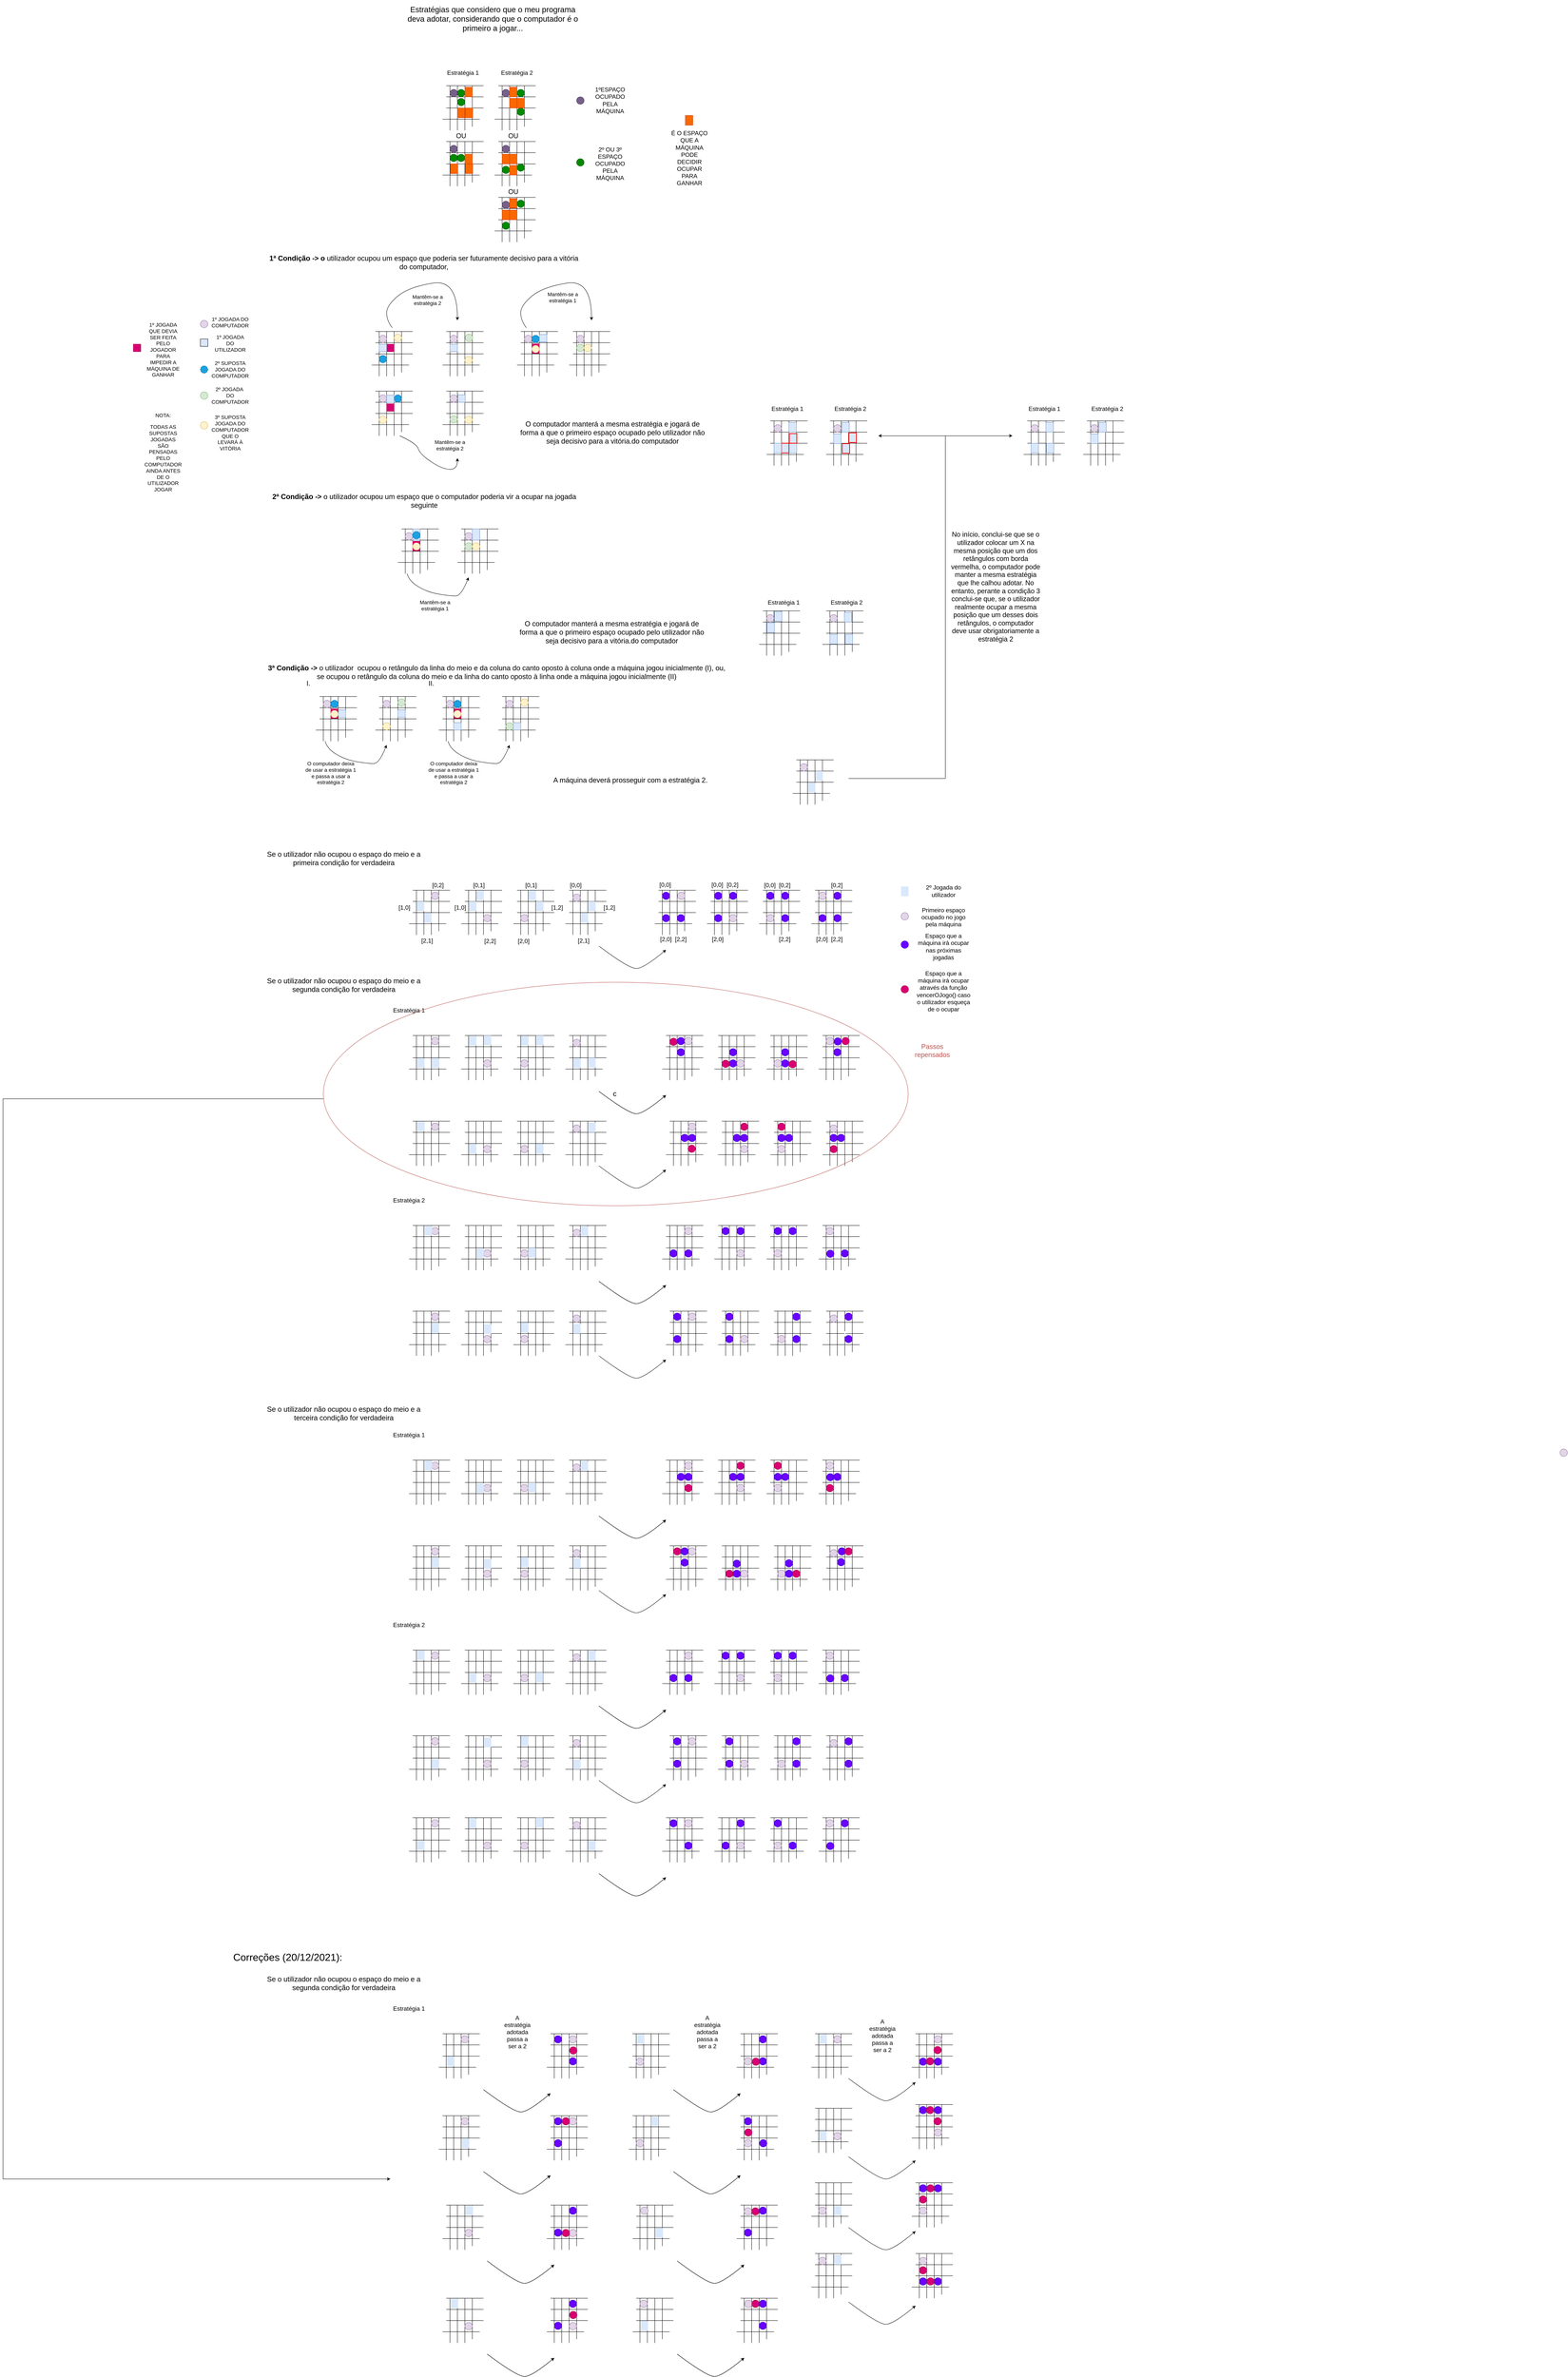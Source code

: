 <mxfile version="16.0.0" type="device"><diagram id="7b-VbWBSn51qBFxOYu5a" name="Page-1"><mxGraphModel dx="2370" dy="1670" grid="1" gridSize="10" guides="1" tooltips="1" connect="1" arrows="1" fold="1" page="0" pageScale="1" pageWidth="827" pageHeight="1169" background="none" math="0" shadow="0"><root><mxCell id="0"/><mxCell id="1" parent="0"/><mxCell id="PUN6tPUHb0C45pcodXef-1" value="" style="endArrow=none;html=1;rounded=0;" parent="1" edge="1"><mxGeometry width="50" height="50" relative="1" as="geometry"><mxPoint x="1330" y="950" as="sourcePoint"/><mxPoint x="1330" y="830" as="targetPoint"/></mxGeometry></mxCell><mxCell id="PUN6tPUHb0C45pcodXef-2" value="" style="endArrow=none;html=1;rounded=0;" parent="1" edge="1"><mxGeometry width="50" height="50" relative="1" as="geometry"><mxPoint x="1350" y="950" as="sourcePoint"/><mxPoint x="1350" y="830" as="targetPoint"/></mxGeometry></mxCell><mxCell id="PUN6tPUHb0C45pcodXef-3" value="" style="endArrow=none;html=1;rounded=0;" parent="1" edge="1"><mxGeometry width="50" height="50" relative="1" as="geometry"><mxPoint x="1370" y="950" as="sourcePoint"/><mxPoint x="1370" y="830" as="targetPoint"/></mxGeometry></mxCell><mxCell id="PUN6tPUHb0C45pcodXef-4" value="" style="endArrow=none;html=1;rounded=0;" parent="1" edge="1"><mxGeometry width="50" height="50" relative="1" as="geometry"><mxPoint x="1390" y="940" as="sourcePoint"/><mxPoint x="1390" y="830" as="targetPoint"/></mxGeometry></mxCell><mxCell id="PUN6tPUHb0C45pcodXef-6" value="" style="endArrow=none;html=1;rounded=0;" parent="1" edge="1"><mxGeometry width="50" height="50" relative="1" as="geometry"><mxPoint x="1420" y="830" as="sourcePoint"/><mxPoint x="1320" y="830" as="targetPoint"/></mxGeometry></mxCell><mxCell id="PUN6tPUHb0C45pcodXef-7" value="" style="endArrow=none;html=1;rounded=0;" parent="1" edge="1"><mxGeometry width="50" height="50" relative="1" as="geometry"><mxPoint x="1420" y="860" as="sourcePoint"/><mxPoint x="1320" y="860" as="targetPoint"/></mxGeometry></mxCell><mxCell id="PUN6tPUHb0C45pcodXef-8" value="" style="endArrow=none;html=1;rounded=0;" parent="1" edge="1"><mxGeometry width="50" height="50" relative="1" as="geometry"><mxPoint x="1420" y="890" as="sourcePoint"/><mxPoint x="1320" y="890" as="targetPoint"/></mxGeometry></mxCell><mxCell id="PUN6tPUHb0C45pcodXef-9" value="" style="endArrow=none;html=1;rounded=0;" parent="1" edge="1"><mxGeometry width="50" height="50" relative="1" as="geometry"><mxPoint x="1410" y="920" as="sourcePoint"/><mxPoint x="1310" y="920" as="targetPoint"/></mxGeometry></mxCell><mxCell id="PUN6tPUHb0C45pcodXef-10" value="" style="ellipse;whiteSpace=wrap;html=1;aspect=fixed;fillColor=#e1d5e7;strokeColor=#9673a6;" parent="1" vertex="1"><mxGeometry x="1330" y="840" width="20" height="20" as="geometry"/></mxCell><mxCell id="PUN6tPUHb0C45pcodXef-11" value="" style="ellipse;whiteSpace=wrap;html=1;aspect=fixed;fillColor=#fff2cc;strokeColor=#d6b656;" parent="1" vertex="1"><mxGeometry x="1370" y="897" width="20" height="20" as="geometry"/></mxCell><mxCell id="PUN6tPUHb0C45pcodXef-12" value="" style="ellipse;whiteSpace=wrap;html=1;aspect=fixed;fillColor=#d5e8d4;strokeColor=#82b366;" parent="1" vertex="1"><mxGeometry x="1371" y="837" width="20" height="20" as="geometry"/></mxCell><mxCell id="PUN6tPUHb0C45pcodXef-13" value="" style="endArrow=none;html=1;rounded=0;" parent="1" edge="1"><mxGeometry width="50" height="50" relative="1" as="geometry"><mxPoint x="1530" y="950" as="sourcePoint"/><mxPoint x="1530" y="830" as="targetPoint"/></mxGeometry></mxCell><mxCell id="PUN6tPUHb0C45pcodXef-14" value="" style="endArrow=none;html=1;rounded=0;" parent="1" edge="1"><mxGeometry width="50" height="50" relative="1" as="geometry"><mxPoint x="1550" y="950" as="sourcePoint"/><mxPoint x="1550" y="830" as="targetPoint"/></mxGeometry></mxCell><mxCell id="PUN6tPUHb0C45pcodXef-15" value="" style="endArrow=none;html=1;rounded=0;" parent="1" edge="1"><mxGeometry width="50" height="50" relative="1" as="geometry"><mxPoint x="1570" y="950" as="sourcePoint"/><mxPoint x="1570" y="830" as="targetPoint"/></mxGeometry></mxCell><mxCell id="PUN6tPUHb0C45pcodXef-16" value="" style="endArrow=none;html=1;rounded=0;" parent="1" edge="1"><mxGeometry width="50" height="50" relative="1" as="geometry"><mxPoint x="1590" y="940" as="sourcePoint"/><mxPoint x="1590" y="830" as="targetPoint"/></mxGeometry></mxCell><mxCell id="PUN6tPUHb0C45pcodXef-18" value="" style="endArrow=none;html=1;rounded=0;" parent="1" edge="1"><mxGeometry width="50" height="50" relative="1" as="geometry"><mxPoint x="1620" y="830" as="sourcePoint"/><mxPoint x="1520" y="830" as="targetPoint"/></mxGeometry></mxCell><mxCell id="PUN6tPUHb0C45pcodXef-19" value="" style="endArrow=none;html=1;rounded=0;" parent="1" edge="1"><mxGeometry width="50" height="50" relative="1" as="geometry"><mxPoint x="1620" y="860" as="sourcePoint"/><mxPoint x="1520" y="860" as="targetPoint"/></mxGeometry></mxCell><mxCell id="PUN6tPUHb0C45pcodXef-20" value="" style="endArrow=none;html=1;rounded=0;" parent="1" edge="1"><mxGeometry width="50" height="50" relative="1" as="geometry"><mxPoint x="1620" y="890" as="sourcePoint"/><mxPoint x="1520" y="890" as="targetPoint"/></mxGeometry></mxCell><mxCell id="PUN6tPUHb0C45pcodXef-21" value="" style="endArrow=none;html=1;rounded=0;" parent="1" edge="1"><mxGeometry width="50" height="50" relative="1" as="geometry"><mxPoint x="1610" y="920" as="sourcePoint"/><mxPoint x="1510" y="920" as="targetPoint"/></mxGeometry></mxCell><mxCell id="PUN6tPUHb0C45pcodXef-22" value="" style="ellipse;whiteSpace=wrap;html=1;aspect=fixed;fillColor=#e1d5e7;strokeColor=#9673a6;" parent="1" vertex="1"><mxGeometry x="1530" y="840" width="20" height="20" as="geometry"/></mxCell><mxCell id="PUN6tPUHb0C45pcodXef-23" value="" style="ellipse;whiteSpace=wrap;html=1;aspect=fixed;strokeColor=#006EAF;fillColor=#1ba1e2;fontColor=#ffffff;" parent="1" vertex="1"><mxGeometry x="1550" y="840" width="20" height="20" as="geometry"/></mxCell><mxCell id="PUN6tPUHb0C45pcodXef-25" value="" style="rounded=0;whiteSpace=wrap;html=1;fillColor=#dae8fc;strokeColor=#6c8ebf;" parent="1" vertex="1"><mxGeometry x="1570" y="838" width="20" height="20" as="geometry"/></mxCell><mxCell id="PUN6tPUHb0C45pcodXef-26" value="" style="endArrow=none;html=1;rounded=0;" parent="1" edge="1"><mxGeometry width="50" height="50" relative="1" as="geometry"><mxPoint x="1670" y="950" as="sourcePoint"/><mxPoint x="1670" y="830" as="targetPoint"/></mxGeometry></mxCell><mxCell id="PUN6tPUHb0C45pcodXef-27" value="" style="endArrow=none;html=1;rounded=0;" parent="1" edge="1"><mxGeometry width="50" height="50" relative="1" as="geometry"><mxPoint x="1690" y="950" as="sourcePoint"/><mxPoint x="1690" y="830" as="targetPoint"/></mxGeometry></mxCell><mxCell id="PUN6tPUHb0C45pcodXef-28" value="" style="endArrow=none;html=1;rounded=0;" parent="1" edge="1"><mxGeometry width="50" height="50" relative="1" as="geometry"><mxPoint x="1710" y="950" as="sourcePoint"/><mxPoint x="1710" y="830" as="targetPoint"/></mxGeometry></mxCell><mxCell id="PUN6tPUHb0C45pcodXef-29" value="" style="endArrow=none;html=1;rounded=0;" parent="1" edge="1"><mxGeometry width="50" height="50" relative="1" as="geometry"><mxPoint x="1730" y="940" as="sourcePoint"/><mxPoint x="1730" y="830" as="targetPoint"/></mxGeometry></mxCell><mxCell id="PUN6tPUHb0C45pcodXef-31" value="" style="endArrow=none;html=1;rounded=0;" parent="1" edge="1"><mxGeometry width="50" height="50" relative="1" as="geometry"><mxPoint x="1760" y="830" as="sourcePoint"/><mxPoint x="1660" y="830" as="targetPoint"/></mxGeometry></mxCell><mxCell id="PUN6tPUHb0C45pcodXef-32" value="" style="endArrow=none;html=1;rounded=0;" parent="1" edge="1"><mxGeometry width="50" height="50" relative="1" as="geometry"><mxPoint x="1760" y="860" as="sourcePoint"/><mxPoint x="1660" y="860" as="targetPoint"/></mxGeometry></mxCell><mxCell id="PUN6tPUHb0C45pcodXef-33" value="" style="endArrow=none;html=1;rounded=0;" parent="1" edge="1"><mxGeometry width="50" height="50" relative="1" as="geometry"><mxPoint x="1760" y="890" as="sourcePoint"/><mxPoint x="1660" y="890" as="targetPoint"/></mxGeometry></mxCell><mxCell id="PUN6tPUHb0C45pcodXef-34" value="" style="endArrow=none;html=1;rounded=0;" parent="1" edge="1"><mxGeometry width="50" height="50" relative="1" as="geometry"><mxPoint x="1750" y="920" as="sourcePoint"/><mxPoint x="1650" y="920" as="targetPoint"/></mxGeometry></mxCell><mxCell id="PUN6tPUHb0C45pcodXef-35" value="" style="ellipse;whiteSpace=wrap;html=1;aspect=fixed;fillColor=#e1d5e7;strokeColor=#9673a6;" parent="1" vertex="1"><mxGeometry x="1670" y="840" width="20" height="20" as="geometry"/></mxCell><mxCell id="PUN6tPUHb0C45pcodXef-36" value="" style="ellipse;whiteSpace=wrap;html=1;aspect=fixed;strokeColor=#82b366;fillColor=#d5e8d4;" parent="1" vertex="1"><mxGeometry x="1670" y="864" width="20" height="20" as="geometry"/></mxCell><mxCell id="PUN6tPUHb0C45pcodXef-37" value="" style="curved=1;endArrow=classic;html=1;rounded=0;" parent="1" edge="1"><mxGeometry width="50" height="50" relative="1" as="geometry"><mxPoint x="1535" y="820" as="sourcePoint"/><mxPoint x="1710" y="800" as="targetPoint"/><Array as="points"><mxPoint x="1520" y="800"/><mxPoint x="1520" y="760"/><mxPoint x="1580" y="710"/><mxPoint x="1710" y="690"/></Array></mxGeometry></mxCell><mxCell id="PUN6tPUHb0C45pcodXef-38" value="" style="endArrow=none;html=1;rounded=0;" parent="1" edge="1"><mxGeometry width="50" height="50" relative="1" as="geometry"><mxPoint x="1140.0" y="950" as="sourcePoint"/><mxPoint x="1140.0" y="830" as="targetPoint"/></mxGeometry></mxCell><mxCell id="PUN6tPUHb0C45pcodXef-39" value="" style="endArrow=none;html=1;rounded=0;" parent="1" edge="1"><mxGeometry width="50" height="50" relative="1" as="geometry"><mxPoint x="1160.0" y="950" as="sourcePoint"/><mxPoint x="1160.0" y="830" as="targetPoint"/></mxGeometry></mxCell><mxCell id="PUN6tPUHb0C45pcodXef-40" value="" style="endArrow=none;html=1;rounded=0;" parent="1" edge="1"><mxGeometry width="50" height="50" relative="1" as="geometry"><mxPoint x="1180.0" y="950" as="sourcePoint"/><mxPoint x="1180.0" y="830" as="targetPoint"/></mxGeometry></mxCell><mxCell id="PUN6tPUHb0C45pcodXef-41" value="" style="endArrow=none;html=1;rounded=0;" parent="1" edge="1"><mxGeometry width="50" height="50" relative="1" as="geometry"><mxPoint x="1200.0" y="940" as="sourcePoint"/><mxPoint x="1200.0" y="830" as="targetPoint"/></mxGeometry></mxCell><mxCell id="PUN6tPUHb0C45pcodXef-43" value="" style="endArrow=none;html=1;rounded=0;" parent="1" edge="1"><mxGeometry width="50" height="50" relative="1" as="geometry"><mxPoint x="1230.0" y="830" as="sourcePoint"/><mxPoint x="1130.0" y="830" as="targetPoint"/></mxGeometry></mxCell><mxCell id="PUN6tPUHb0C45pcodXef-44" value="" style="endArrow=none;html=1;rounded=0;" parent="1" edge="1"><mxGeometry width="50" height="50" relative="1" as="geometry"><mxPoint x="1230.0" y="860" as="sourcePoint"/><mxPoint x="1130.0" y="860" as="targetPoint"/></mxGeometry></mxCell><mxCell id="PUN6tPUHb0C45pcodXef-45" value="" style="endArrow=none;html=1;rounded=0;" parent="1" edge="1"><mxGeometry width="50" height="50" relative="1" as="geometry"><mxPoint x="1230.0" y="890" as="sourcePoint"/><mxPoint x="1130.0" y="890" as="targetPoint"/></mxGeometry></mxCell><mxCell id="PUN6tPUHb0C45pcodXef-46" value="" style="endArrow=none;html=1;rounded=0;" parent="1" edge="1"><mxGeometry width="50" height="50" relative="1" as="geometry"><mxPoint x="1220.0" y="920" as="sourcePoint"/><mxPoint x="1120" y="920" as="targetPoint"/></mxGeometry></mxCell><mxCell id="PUN6tPUHb0C45pcodXef-47" value="" style="ellipse;whiteSpace=wrap;html=1;aspect=fixed;fillColor=#e1d5e7;strokeColor=#9673a6;" parent="1" vertex="1"><mxGeometry x="1140" y="840" width="20" height="20" as="geometry"/></mxCell><mxCell id="PUN6tPUHb0C45pcodXef-48" value="" style="rounded=0;whiteSpace=wrap;html=1;fillColor=#d80073;strokeColor=#A50040;fontColor=#ffffff;" parent="1" vertex="1"><mxGeometry x="1160" y="864" width="20" height="20" as="geometry"/></mxCell><mxCell id="PUN6tPUHb0C45pcodXef-49" value="" style="rounded=0;whiteSpace=wrap;html=1;fillColor=#dae8fc;strokeColor=#6c8ebf;" parent="1" vertex="1"><mxGeometry x="1140" y="864" width="20" height="20" as="geometry"/></mxCell><mxCell id="PUN6tPUHb0C45pcodXef-50" value="" style="curved=1;endArrow=classic;html=1;rounded=0;" parent="1" edge="1"><mxGeometry width="50" height="50" relative="1" as="geometry"><mxPoint x="1175.0" y="820" as="sourcePoint"/><mxPoint x="1350.0" y="800" as="targetPoint"/><Array as="points"><mxPoint x="1160" y="800"/><mxPoint x="1160" y="760"/><mxPoint x="1220" y="710"/><mxPoint x="1350" y="690"/></Array></mxGeometry></mxCell><mxCell id="PUN6tPUHb0C45pcodXef-51" value="" style="endArrow=none;html=1;rounded=0;" parent="1" edge="1"><mxGeometry width="50" height="50" relative="1" as="geometry"><mxPoint x="1140.0" y="1110" as="sourcePoint"/><mxPoint x="1140.0" y="990" as="targetPoint"/></mxGeometry></mxCell><mxCell id="PUN6tPUHb0C45pcodXef-52" value="" style="endArrow=none;html=1;rounded=0;" parent="1" edge="1"><mxGeometry width="50" height="50" relative="1" as="geometry"><mxPoint x="1160.0" y="1110" as="sourcePoint"/><mxPoint x="1160.0" y="990" as="targetPoint"/></mxGeometry></mxCell><mxCell id="PUN6tPUHb0C45pcodXef-53" value="" style="endArrow=none;html=1;rounded=0;" parent="1" edge="1"><mxGeometry width="50" height="50" relative="1" as="geometry"><mxPoint x="1180.0" y="1110" as="sourcePoint"/><mxPoint x="1180.0" y="990" as="targetPoint"/></mxGeometry></mxCell><mxCell id="PUN6tPUHb0C45pcodXef-54" value="" style="endArrow=none;html=1;rounded=0;" parent="1" edge="1"><mxGeometry width="50" height="50" relative="1" as="geometry"><mxPoint x="1200.0" y="1100" as="sourcePoint"/><mxPoint x="1200.0" y="990" as="targetPoint"/></mxGeometry></mxCell><mxCell id="PUN6tPUHb0C45pcodXef-56" value="" style="endArrow=none;html=1;rounded=0;" parent="1" edge="1"><mxGeometry width="50" height="50" relative="1" as="geometry"><mxPoint x="1230.0" y="990" as="sourcePoint"/><mxPoint x="1130.0" y="990" as="targetPoint"/></mxGeometry></mxCell><mxCell id="PUN6tPUHb0C45pcodXef-57" value="" style="endArrow=none;html=1;rounded=0;" parent="1" edge="1"><mxGeometry width="50" height="50" relative="1" as="geometry"><mxPoint x="1230.0" y="1020" as="sourcePoint"/><mxPoint x="1130.0" y="1020" as="targetPoint"/></mxGeometry></mxCell><mxCell id="PUN6tPUHb0C45pcodXef-58" value="" style="endArrow=none;html=1;rounded=0;" parent="1" edge="1"><mxGeometry width="50" height="50" relative="1" as="geometry"><mxPoint x="1230.0" y="1050" as="sourcePoint"/><mxPoint x="1130.0" y="1050" as="targetPoint"/></mxGeometry></mxCell><mxCell id="PUN6tPUHb0C45pcodXef-59" value="" style="endArrow=none;html=1;rounded=0;" parent="1" edge="1"><mxGeometry width="50" height="50" relative="1" as="geometry"><mxPoint x="1220.0" y="1080" as="sourcePoint"/><mxPoint x="1120" y="1080" as="targetPoint"/></mxGeometry></mxCell><mxCell id="PUN6tPUHb0C45pcodXef-60" value="" style="ellipse;whiteSpace=wrap;html=1;aspect=fixed;fillColor=#e1d5e7;strokeColor=#9673a6;" parent="1" vertex="1"><mxGeometry x="1140" y="1000" width="20" height="20" as="geometry"/></mxCell><mxCell id="PUN6tPUHb0C45pcodXef-61" value="" style="ellipse;whiteSpace=wrap;html=1;aspect=fixed;fillColor=#1ba1e2;strokeColor=#006EAF;fontColor=#ffffff;" parent="1" vertex="1"><mxGeometry x="1180" y="1000" width="20" height="20" as="geometry"/></mxCell><mxCell id="PUN6tPUHb0C45pcodXef-62" value="" style="rounded=0;whiteSpace=wrap;html=1;fillColor=#d80073;strokeColor=#A50040;fontColor=#ffffff;" parent="1" vertex="1"><mxGeometry x="1160" y="1024" width="20" height="20" as="geometry"/></mxCell><mxCell id="PUN6tPUHb0C45pcodXef-63" value="" style="rounded=0;whiteSpace=wrap;html=1;fillColor=#dae8fc;strokeColor=#6c8ebf;" parent="1" vertex="1"><mxGeometry x="1160" y="1001" width="20" height="20" as="geometry"/></mxCell><mxCell id="PUN6tPUHb0C45pcodXef-64" value="" style="curved=1;endArrow=classic;html=1;rounded=0;" parent="1" edge="1"><mxGeometry width="50" height="50" relative="1" as="geometry"><mxPoint x="1195.0" y="1110" as="sourcePoint"/><mxPoint x="1350" y="1170" as="targetPoint"/><Array as="points"><mxPoint x="1240" y="1130"/><mxPoint x="1250" y="1160"/><mxPoint x="1310" y="1200"/><mxPoint x="1350" y="1200"/></Array></mxGeometry></mxCell><mxCell id="PUN6tPUHb0C45pcodXef-65" value="" style="endArrow=none;html=1;rounded=0;" parent="1" edge="1"><mxGeometry width="50" height="50" relative="1" as="geometry"><mxPoint x="1330.0" y="1110" as="sourcePoint"/><mxPoint x="1330.0" y="990" as="targetPoint"/></mxGeometry></mxCell><mxCell id="PUN6tPUHb0C45pcodXef-66" value="" style="endArrow=none;html=1;rounded=0;" parent="1" edge="1"><mxGeometry width="50" height="50" relative="1" as="geometry"><mxPoint x="1350.0" y="1110" as="sourcePoint"/><mxPoint x="1350.0" y="990" as="targetPoint"/></mxGeometry></mxCell><mxCell id="PUN6tPUHb0C45pcodXef-67" value="" style="endArrow=none;html=1;rounded=0;" parent="1" edge="1"><mxGeometry width="50" height="50" relative="1" as="geometry"><mxPoint x="1370.0" y="1110" as="sourcePoint"/><mxPoint x="1370.0" y="990" as="targetPoint"/></mxGeometry></mxCell><mxCell id="PUN6tPUHb0C45pcodXef-68" value="" style="endArrow=none;html=1;rounded=0;" parent="1" edge="1"><mxGeometry width="50" height="50" relative="1" as="geometry"><mxPoint x="1390.0" y="1100" as="sourcePoint"/><mxPoint x="1390.0" y="990" as="targetPoint"/></mxGeometry></mxCell><mxCell id="PUN6tPUHb0C45pcodXef-69" value="" style="endArrow=none;html=1;rounded=0;" parent="1" edge="1"><mxGeometry width="50" height="50" relative="1" as="geometry"><mxPoint x="1420.0" y="990" as="sourcePoint"/><mxPoint x="1320.0" y="990" as="targetPoint"/></mxGeometry></mxCell><mxCell id="PUN6tPUHb0C45pcodXef-70" value="" style="endArrow=none;html=1;rounded=0;" parent="1" edge="1"><mxGeometry width="50" height="50" relative="1" as="geometry"><mxPoint x="1420.0" y="1020" as="sourcePoint"/><mxPoint x="1320.0" y="1020" as="targetPoint"/></mxGeometry></mxCell><mxCell id="PUN6tPUHb0C45pcodXef-71" value="" style="endArrow=none;html=1;rounded=0;" parent="1" edge="1"><mxGeometry width="50" height="50" relative="1" as="geometry"><mxPoint x="1420.0" y="1050" as="sourcePoint"/><mxPoint x="1320.0" y="1050" as="targetPoint"/></mxGeometry></mxCell><mxCell id="PUN6tPUHb0C45pcodXef-72" value="" style="endArrow=none;html=1;rounded=0;" parent="1" edge="1"><mxGeometry width="50" height="50" relative="1" as="geometry"><mxPoint x="1410.0" y="1080" as="sourcePoint"/><mxPoint x="1310" y="1080" as="targetPoint"/></mxGeometry></mxCell><mxCell id="PUN6tPUHb0C45pcodXef-73" value="" style="ellipse;whiteSpace=wrap;html=1;aspect=fixed;fillColor=#e1d5e7;strokeColor=#9673a6;" parent="1" vertex="1"><mxGeometry x="1330" y="1000" width="20" height="20" as="geometry"/></mxCell><mxCell id="PUN6tPUHb0C45pcodXef-74" value="" style="ellipse;whiteSpace=wrap;html=1;aspect=fixed;fillColor=#d5e8d4;strokeColor=#82b366;" parent="1" vertex="1"><mxGeometry x="1330" y="1056" width="20" height="20" as="geometry"/></mxCell><mxCell id="PUN6tPUHb0C45pcodXef-75" value="" style="ellipse;whiteSpace=wrap;html=1;aspect=fixed;fillColor=#fff2cc;strokeColor=#d6b656;" parent="1" vertex="1"><mxGeometry x="1370" y="1057" width="20" height="20" as="geometry"/></mxCell><mxCell id="PUN6tPUHb0C45pcodXef-77" value="" style="rounded=0;whiteSpace=wrap;html=1;fillColor=#d80073;strokeColor=#A50040;fontColor=#ffffff;" parent="1" vertex="1"><mxGeometry x="1550" y="863" width="20" height="26" as="geometry"/></mxCell><mxCell id="PUN6tPUHb0C45pcodXef-79" value="" style="ellipse;whiteSpace=wrap;html=1;aspect=fixed;fillColor=#fff2cc;strokeColor=#d6b656;" parent="1" vertex="1"><mxGeometry x="1690" y="864" width="20" height="20" as="geometry"/></mxCell><mxCell id="PUN6tPUHb0C45pcodXef-80" value="" style="ellipse;whiteSpace=wrap;html=1;aspect=fixed;fillColor=#e1d5e7;strokeColor=#9673a6;" parent="1" vertex="1"><mxGeometry x="660" y="800" width="20" height="20" as="geometry"/></mxCell><mxCell id="PUN6tPUHb0C45pcodXef-81" value="1º JOGADA DO COMPUTADOR" style="text;html=1;strokeColor=none;fillColor=none;align=center;verticalAlign=middle;whiteSpace=wrap;rounded=0;dashed=1;fontSize=14;" parent="1" vertex="1"><mxGeometry x="690" y="790" width="100" height="30" as="geometry"/></mxCell><mxCell id="PUN6tPUHb0C45pcodXef-82" value="" style="ellipse;whiteSpace=wrap;html=1;aspect=fixed;fillColor=#d5e8d4;strokeColor=#82b366;" parent="1" vertex="1"><mxGeometry x="660" y="992" width="20" height="20" as="geometry"/></mxCell><mxCell id="PUN6tPUHb0C45pcodXef-83" value="2º JOGADA&amp;nbsp; DO COMPUTADOR" style="text;html=1;strokeColor=none;fillColor=none;align=center;verticalAlign=middle;whiteSpace=wrap;rounded=0;dashed=1;fontSize=14;" parent="1" vertex="1"><mxGeometry x="690" y="987" width="100" height="30" as="geometry"/></mxCell><mxCell id="PUN6tPUHb0C45pcodXef-84" value="1º JOGADA DO UTILIZADOR" style="text;html=1;strokeColor=none;fillColor=none;align=center;verticalAlign=middle;whiteSpace=wrap;rounded=0;dashed=1;fontSize=14;" parent="1" vertex="1"><mxGeometry x="690" y="847" width="100" height="30" as="geometry"/></mxCell><mxCell id="PUN6tPUHb0C45pcodXef-85" value="" style="rounded=0;whiteSpace=wrap;html=1;fillColor=#dae8fc;strokeColor=default;" parent="1" vertex="1"><mxGeometry x="660" y="850" width="20" height="20" as="geometry"/></mxCell><mxCell id="PUN6tPUHb0C45pcodXef-86" value="" style="rounded=0;whiteSpace=wrap;html=1;fillColor=#dae8fc;strokeColor=#6c8ebf;" parent="1" vertex="1"><mxGeometry x="1330" y="864" width="20" height="20" as="geometry"/></mxCell><mxCell id="PUN6tPUHb0C45pcodXef-87" value="" style="rounded=0;whiteSpace=wrap;html=1;fillColor=#d80073;strokeColor=#A50040;fontColor=#ffffff;" parent="1" vertex="1"><mxGeometry x="480" y="864" width="20" height="20" as="geometry"/></mxCell><mxCell id="PUN6tPUHb0C45pcodXef-88" value="1º JOGADA QUE DEVIA SER FEITA PELO JOGADOR PARA IMPEDIR A MÁQUINA DE GANHAR" style="text;html=1;strokeColor=none;fillColor=none;align=center;verticalAlign=middle;whiteSpace=wrap;rounded=0;dashed=1;fontSize=14;" parent="1" vertex="1"><mxGeometry x="510" y="864" width="100" height="30" as="geometry"/></mxCell><mxCell id="PUN6tPUHb0C45pcodXef-89" value="" style="ellipse;whiteSpace=wrap;html=1;aspect=fixed;fillColor=#fff2cc;strokeColor=#d6b656;" parent="1" vertex="1"><mxGeometry x="660" y="1072" width="20" height="20" as="geometry"/></mxCell><mxCell id="PUN6tPUHb0C45pcodXef-90" value="3º SUPOSTA JOGADA DO COMPUTADOR QUE O LEVARÁ À VITÓRIA" style="text;html=1;strokeColor=none;fillColor=none;align=center;verticalAlign=middle;whiteSpace=wrap;rounded=0;dashed=1;fontSize=14;" parent="1" vertex="1"><mxGeometry x="690" y="1087" width="100" height="30" as="geometry"/></mxCell><mxCell id="PUN6tPUHb0C45pcodXef-91" value="" style="ellipse;whiteSpace=wrap;html=1;aspect=fixed;fillColor=#1ba1e2;strokeColor=#006EAF;fontColor=#ffffff;" parent="1" vertex="1"><mxGeometry x="1140" y="894" width="20" height="20" as="geometry"/></mxCell><mxCell id="PUN6tPUHb0C45pcodXef-92" value="" style="ellipse;whiteSpace=wrap;html=1;aspect=fixed;fillColor=#1ba1e2;strokeColor=#006EAF;dashed=1;fontColor=#ffffff;" parent="1" vertex="1"><mxGeometry x="660" y="922" width="20" height="20" as="geometry"/></mxCell><mxCell id="PUN6tPUHb0C45pcodXef-93" value="2º SUPOSTA JOGADA DO COMPUTADOR" style="text;html=1;strokeColor=none;fillColor=none;align=center;verticalAlign=middle;whiteSpace=wrap;rounded=0;dashed=1;fontSize=14;" parent="1" vertex="1"><mxGeometry x="690" y="917" width="100" height="30" as="geometry"/></mxCell><mxCell id="PUN6tPUHb0C45pcodXef-94" value="" style="rounded=0;whiteSpace=wrap;html=1;fillColor=#dae8fc;strokeColor=#6c8ebf;" parent="1" vertex="1"><mxGeometry x="1351" y="1000" width="20" height="20" as="geometry"/></mxCell><mxCell id="PUN6tPUHb0C45pcodXef-95" value="" style="endArrow=none;html=1;rounded=0;" parent="1" edge="1"><mxGeometry width="50" height="50" relative="1" as="geometry"><mxPoint x="1320" y="1930" as="sourcePoint"/><mxPoint x="1320" y="1810" as="targetPoint"/></mxGeometry></mxCell><mxCell id="PUN6tPUHb0C45pcodXef-96" value="" style="endArrow=none;html=1;rounded=0;" parent="1" edge="1"><mxGeometry width="50" height="50" relative="1" as="geometry"><mxPoint x="1340" y="1930" as="sourcePoint"/><mxPoint x="1340" y="1810" as="targetPoint"/></mxGeometry></mxCell><mxCell id="PUN6tPUHb0C45pcodXef-97" value="" style="endArrow=none;html=1;rounded=0;" parent="1" edge="1"><mxGeometry width="50" height="50" relative="1" as="geometry"><mxPoint x="1360" y="1930" as="sourcePoint"/><mxPoint x="1360" y="1810" as="targetPoint"/></mxGeometry></mxCell><mxCell id="PUN6tPUHb0C45pcodXef-98" value="" style="endArrow=none;html=1;rounded=0;" parent="1" edge="1"><mxGeometry width="50" height="50" relative="1" as="geometry"><mxPoint x="1380" y="1920" as="sourcePoint"/><mxPoint x="1380" y="1810" as="targetPoint"/></mxGeometry></mxCell><mxCell id="PUN6tPUHb0C45pcodXef-100" value="" style="endArrow=none;html=1;rounded=0;" parent="1" edge="1"><mxGeometry width="50" height="50" relative="1" as="geometry"><mxPoint x="1410" y="1810" as="sourcePoint"/><mxPoint x="1310" y="1810" as="targetPoint"/></mxGeometry></mxCell><mxCell id="PUN6tPUHb0C45pcodXef-101" value="" style="endArrow=none;html=1;rounded=0;" parent="1" edge="1"><mxGeometry width="50" height="50" relative="1" as="geometry"><mxPoint x="1410" y="1840" as="sourcePoint"/><mxPoint x="1310" y="1840" as="targetPoint"/></mxGeometry></mxCell><mxCell id="PUN6tPUHb0C45pcodXef-102" value="" style="endArrow=none;html=1;rounded=0;" parent="1" edge="1"><mxGeometry width="50" height="50" relative="1" as="geometry"><mxPoint x="1410" y="1870" as="sourcePoint"/><mxPoint x="1310" y="1870" as="targetPoint"/></mxGeometry></mxCell><mxCell id="PUN6tPUHb0C45pcodXef-103" value="" style="endArrow=none;html=1;rounded=0;" parent="1" edge="1"><mxGeometry width="50" height="50" relative="1" as="geometry"><mxPoint x="1400" y="1900" as="sourcePoint"/><mxPoint x="1300" y="1900" as="targetPoint"/></mxGeometry></mxCell><mxCell id="PUN6tPUHb0C45pcodXef-104" value="" style="ellipse;whiteSpace=wrap;html=1;aspect=fixed;fillColor=#e1d5e7;strokeColor=#9673a6;" parent="1" vertex="1"><mxGeometry x="1320" y="1820" width="20" height="20" as="geometry"/></mxCell><mxCell id="PUN6tPUHb0C45pcodXef-105" value="" style="ellipse;whiteSpace=wrap;html=1;aspect=fixed;strokeColor=#006EAF;fillColor=#1ba1e2;fontColor=#ffffff;" parent="1" vertex="1"><mxGeometry x="1340" y="1820" width="20" height="20" as="geometry"/></mxCell><mxCell id="PUN6tPUHb0C45pcodXef-106" value="" style="rounded=0;whiteSpace=wrap;html=1;fillColor=#dae8fc;strokeColor=#6c8ebf;" parent="1" vertex="1"><mxGeometry x="1340" y="1880" width="20" height="20" as="geometry"/></mxCell><mxCell id="PUN6tPUHb0C45pcodXef-107" value="" style="rounded=0;whiteSpace=wrap;html=1;fillColor=#d80073;strokeColor=#A50040;fontColor=#ffffff;" parent="1" vertex="1"><mxGeometry x="1340" y="1843" width="20" height="26" as="geometry"/></mxCell><mxCell id="PUN6tPUHb0C45pcodXef-108" value="" style="endArrow=none;html=1;rounded=0;" parent="1" edge="1"><mxGeometry width="50" height="50" relative="1" as="geometry"><mxPoint x="1480.0" y="1930" as="sourcePoint"/><mxPoint x="1480.0" y="1810" as="targetPoint"/></mxGeometry></mxCell><mxCell id="PUN6tPUHb0C45pcodXef-109" value="" style="endArrow=none;html=1;rounded=0;" parent="1" edge="1"><mxGeometry width="50" height="50" relative="1" as="geometry"><mxPoint x="1500" y="1930" as="sourcePoint"/><mxPoint x="1500" y="1810" as="targetPoint"/></mxGeometry></mxCell><mxCell id="PUN6tPUHb0C45pcodXef-110" value="" style="endArrow=none;html=1;rounded=0;" parent="1" edge="1"><mxGeometry width="50" height="50" relative="1" as="geometry"><mxPoint x="1520" y="1930" as="sourcePoint"/><mxPoint x="1520" y="1810" as="targetPoint"/></mxGeometry></mxCell><mxCell id="PUN6tPUHb0C45pcodXef-111" value="" style="endArrow=none;html=1;rounded=0;" parent="1" edge="1"><mxGeometry width="50" height="50" relative="1" as="geometry"><mxPoint x="1540" y="1920" as="sourcePoint"/><mxPoint x="1540" y="1810" as="targetPoint"/></mxGeometry></mxCell><mxCell id="PUN6tPUHb0C45pcodXef-113" value="" style="endArrow=none;html=1;rounded=0;" parent="1" edge="1"><mxGeometry width="50" height="50" relative="1" as="geometry"><mxPoint x="1570" y="1810" as="sourcePoint"/><mxPoint x="1470.0" y="1810" as="targetPoint"/></mxGeometry></mxCell><mxCell id="PUN6tPUHb0C45pcodXef-114" value="" style="endArrow=none;html=1;rounded=0;" parent="1" edge="1"><mxGeometry width="50" height="50" relative="1" as="geometry"><mxPoint x="1570" y="1840" as="sourcePoint"/><mxPoint x="1470.0" y="1840" as="targetPoint"/></mxGeometry></mxCell><mxCell id="PUN6tPUHb0C45pcodXef-115" value="" style="endArrow=none;html=1;rounded=0;" parent="1" edge="1"><mxGeometry width="50" height="50" relative="1" as="geometry"><mxPoint x="1570" y="1870" as="sourcePoint"/><mxPoint x="1470.0" y="1870" as="targetPoint"/></mxGeometry></mxCell><mxCell id="PUN6tPUHb0C45pcodXef-116" value="" style="endArrow=none;html=1;rounded=0;" parent="1" edge="1"><mxGeometry width="50" height="50" relative="1" as="geometry"><mxPoint x="1560" y="1900" as="sourcePoint"/><mxPoint x="1460.0" y="1900" as="targetPoint"/></mxGeometry></mxCell><mxCell id="PUN6tPUHb0C45pcodXef-117" value="" style="ellipse;whiteSpace=wrap;html=1;aspect=fixed;fillColor=#e1d5e7;strokeColor=#9673a6;" parent="1" vertex="1"><mxGeometry x="1480" y="1820" width="20" height="20" as="geometry"/></mxCell><mxCell id="PUN6tPUHb0C45pcodXef-118" value="" style="rounded=0;whiteSpace=wrap;html=1;fillColor=#dae8fc;strokeColor=#6c8ebf;" parent="1" vertex="1"><mxGeometry x="1500" y="1880" width="20" height="20" as="geometry"/></mxCell><mxCell id="PUN6tPUHb0C45pcodXef-120" value="" style="ellipse;whiteSpace=wrap;html=1;aspect=fixed;strokeColor=#82b366;fillColor=#d5e8d4;" parent="1" vertex="1"><mxGeometry x="1480" y="1880" width="20" height="20" as="geometry"/></mxCell><mxCell id="PUN6tPUHb0C45pcodXef-121" value="&lt;font style=&quot;font-size: 14px;&quot;&gt;Mantêm-se a estratégia 2&lt;/font&gt;" style="text;html=1;strokeColor=none;fillColor=none;align=center;verticalAlign=middle;whiteSpace=wrap;rounded=0;dashed=1;fontSize=14;" parent="1" vertex="1"><mxGeometry x="1210" y="730" width="120" height="30" as="geometry"/></mxCell><mxCell id="PUN6tPUHb0C45pcodXef-122" value="&lt;font style=&quot;font-size: 14px;&quot;&gt;O computador deixa de usar a estratégia 1 e passa a usar a estratégia 2&lt;/font&gt;" style="text;html=1;strokeColor=none;fillColor=none;align=center;verticalAlign=middle;whiteSpace=wrap;rounded=0;dashed=1;fontSize=14;" parent="1" vertex="1"><mxGeometry x="1270" y="1990" width="140" height="50" as="geometry"/></mxCell><mxCell id="PUN6tPUHb0C45pcodXef-123" value="" style="ellipse;whiteSpace=wrap;html=1;aspect=fixed;fillColor=#fff2cc;strokeColor=#d6b656;" parent="1" vertex="1"><mxGeometry x="1520" y="1816" width="20" height="20" as="geometry"/></mxCell><mxCell id="PUN6tPUHb0C45pcodXef-124" value="" style="curved=1;endArrow=classic;html=1;rounded=0;" parent="1" edge="1"><mxGeometry width="50" height="50" relative="1" as="geometry"><mxPoint x="1325.0" y="1930" as="sourcePoint"/><mxPoint x="1490" y="1940" as="targetPoint"/><Array as="points"><mxPoint x="1330" y="1950"/><mxPoint x="1380" y="1980"/><mxPoint x="1440" y="1990"/><mxPoint x="1470" y="1990"/></Array></mxGeometry></mxCell><mxCell id="PUN6tPUHb0C45pcodXef-125" value="" style="endArrow=none;html=1;rounded=0;" parent="1" edge="1"><mxGeometry width="50" height="50" relative="1" as="geometry"><mxPoint x="1210" y="1480" as="sourcePoint"/><mxPoint x="1210" y="1360" as="targetPoint"/></mxGeometry></mxCell><mxCell id="PUN6tPUHb0C45pcodXef-126" value="" style="endArrow=none;html=1;rounded=0;" parent="1" edge="1"><mxGeometry width="50" height="50" relative="1" as="geometry"><mxPoint x="1230" y="1480" as="sourcePoint"/><mxPoint x="1230" y="1360" as="targetPoint"/></mxGeometry></mxCell><mxCell id="PUN6tPUHb0C45pcodXef-127" value="" style="endArrow=none;html=1;rounded=0;" parent="1" edge="1"><mxGeometry width="50" height="50" relative="1" as="geometry"><mxPoint x="1250" y="1480" as="sourcePoint"/><mxPoint x="1250" y="1360" as="targetPoint"/></mxGeometry></mxCell><mxCell id="PUN6tPUHb0C45pcodXef-128" value="" style="endArrow=none;html=1;rounded=0;" parent="1" edge="1"><mxGeometry width="50" height="50" relative="1" as="geometry"><mxPoint x="1270" y="1470" as="sourcePoint"/><mxPoint x="1270" y="1360" as="targetPoint"/></mxGeometry></mxCell><mxCell id="PUN6tPUHb0C45pcodXef-130" value="" style="endArrow=none;html=1;rounded=0;" parent="1" edge="1"><mxGeometry width="50" height="50" relative="1" as="geometry"><mxPoint x="1300" y="1360" as="sourcePoint"/><mxPoint x="1200" y="1360" as="targetPoint"/></mxGeometry></mxCell><mxCell id="PUN6tPUHb0C45pcodXef-131" value="" style="endArrow=none;html=1;rounded=0;" parent="1" edge="1"><mxGeometry width="50" height="50" relative="1" as="geometry"><mxPoint x="1300" y="1390" as="sourcePoint"/><mxPoint x="1200" y="1390" as="targetPoint"/></mxGeometry></mxCell><mxCell id="PUN6tPUHb0C45pcodXef-132" value="" style="endArrow=none;html=1;rounded=0;" parent="1" edge="1"><mxGeometry width="50" height="50" relative="1" as="geometry"><mxPoint x="1300" y="1420" as="sourcePoint"/><mxPoint x="1200" y="1420" as="targetPoint"/></mxGeometry></mxCell><mxCell id="PUN6tPUHb0C45pcodXef-133" value="" style="endArrow=none;html=1;rounded=0;" parent="1" edge="1"><mxGeometry width="50" height="50" relative="1" as="geometry"><mxPoint x="1290" y="1450" as="sourcePoint"/><mxPoint x="1190" y="1450" as="targetPoint"/></mxGeometry></mxCell><mxCell id="PUN6tPUHb0C45pcodXef-134" value="" style="ellipse;whiteSpace=wrap;html=1;aspect=fixed;fillColor=#e1d5e7;strokeColor=#9673a6;" parent="1" vertex="1"><mxGeometry x="1210" y="1370" width="20" height="20" as="geometry"/></mxCell><mxCell id="PUN6tPUHb0C45pcodXef-135" value="" style="rounded=0;whiteSpace=wrap;html=1;fillColor=#dae8fc;strokeColor=#6c8ebf;" parent="1" vertex="1"><mxGeometry x="1230" y="1360" width="20" height="30" as="geometry"/></mxCell><mxCell id="PUN6tPUHb0C45pcodXef-136" value="" style="rounded=0;whiteSpace=wrap;html=1;fillColor=#d80073;strokeColor=#A50040;fontColor=#ffffff;" parent="1" vertex="1"><mxGeometry x="1230" y="1393" width="20" height="26" as="geometry"/></mxCell><mxCell id="PUN6tPUHb0C45pcodXef-137" value="" style="endArrow=none;html=1;rounded=0;" parent="1" edge="1"><mxGeometry width="50" height="50" relative="1" as="geometry"><mxPoint x="1370" y="1480" as="sourcePoint"/><mxPoint x="1370" y="1360" as="targetPoint"/></mxGeometry></mxCell><mxCell id="PUN6tPUHb0C45pcodXef-138" value="" style="endArrow=none;html=1;rounded=0;" parent="1" edge="1"><mxGeometry width="50" height="50" relative="1" as="geometry"><mxPoint x="1390" y="1480" as="sourcePoint"/><mxPoint x="1390" y="1360" as="targetPoint"/></mxGeometry></mxCell><mxCell id="PUN6tPUHb0C45pcodXef-139" value="" style="endArrow=none;html=1;rounded=0;" parent="1" edge="1"><mxGeometry width="50" height="50" relative="1" as="geometry"><mxPoint x="1410" y="1480" as="sourcePoint"/><mxPoint x="1410" y="1360" as="targetPoint"/></mxGeometry></mxCell><mxCell id="PUN6tPUHb0C45pcodXef-140" value="" style="endArrow=none;html=1;rounded=0;" parent="1" edge="1"><mxGeometry width="50" height="50" relative="1" as="geometry"><mxPoint x="1430" y="1470" as="sourcePoint"/><mxPoint x="1430" y="1360" as="targetPoint"/></mxGeometry></mxCell><mxCell id="PUN6tPUHb0C45pcodXef-142" value="" style="endArrow=none;html=1;rounded=0;" parent="1" edge="1"><mxGeometry width="50" height="50" relative="1" as="geometry"><mxPoint x="1460" y="1360" as="sourcePoint"/><mxPoint x="1360" y="1360" as="targetPoint"/></mxGeometry></mxCell><mxCell id="PUN6tPUHb0C45pcodXef-143" value="" style="endArrow=none;html=1;rounded=0;" parent="1" edge="1"><mxGeometry width="50" height="50" relative="1" as="geometry"><mxPoint x="1460" y="1390" as="sourcePoint"/><mxPoint x="1360" y="1390" as="targetPoint"/></mxGeometry></mxCell><mxCell id="PUN6tPUHb0C45pcodXef-144" value="" style="endArrow=none;html=1;rounded=0;" parent="1" edge="1"><mxGeometry width="50" height="50" relative="1" as="geometry"><mxPoint x="1460" y="1420" as="sourcePoint"/><mxPoint x="1360" y="1420" as="targetPoint"/></mxGeometry></mxCell><mxCell id="PUN6tPUHb0C45pcodXef-145" value="" style="endArrow=none;html=1;rounded=0;" parent="1" edge="1"><mxGeometry width="50" height="50" relative="1" as="geometry"><mxPoint x="1450" y="1450" as="sourcePoint"/><mxPoint x="1350" y="1450" as="targetPoint"/></mxGeometry></mxCell><mxCell id="PUN6tPUHb0C45pcodXef-146" value="" style="ellipse;whiteSpace=wrap;html=1;aspect=fixed;fillColor=#e1d5e7;strokeColor=#9673a6;" parent="1" vertex="1"><mxGeometry x="1370" y="1370" width="20" height="20" as="geometry"/></mxCell><mxCell id="PUN6tPUHb0C45pcodXef-147" value="" style="rounded=0;whiteSpace=wrap;html=1;fillColor=#dae8fc;strokeColor=#6c8ebf;" parent="1" vertex="1"><mxGeometry x="1390" y="1360" width="20" height="30" as="geometry"/></mxCell><mxCell id="PUN6tPUHb0C45pcodXef-149" value="" style="ellipse;whiteSpace=wrap;html=1;aspect=fixed;strokeColor=#82b366;fillColor=#d5e8d4;" parent="1" vertex="1"><mxGeometry x="1370" y="1397" width="20" height="20" as="geometry"/></mxCell><mxCell id="PUN6tPUHb0C45pcodXef-150" value="" style="ellipse;whiteSpace=wrap;html=1;aspect=fixed;fillColor=#fff2cc;strokeColor=#d6b656;" parent="1" vertex="1"><mxGeometry x="1390" y="1397" width="20" height="20" as="geometry"/></mxCell><mxCell id="PUN6tPUHb0C45pcodXef-151" value="" style="curved=1;endArrow=classic;html=1;rounded=0;" parent="1" edge="1"><mxGeometry width="50" height="50" relative="1" as="geometry"><mxPoint x="1215.0" y="1480" as="sourcePoint"/><mxPoint x="1380" y="1490" as="targetPoint"/><Array as="points"><mxPoint x="1220" y="1500"/><mxPoint x="1270" y="1530"/><mxPoint x="1330" y="1540"/><mxPoint x="1360" y="1540"/></Array></mxGeometry></mxCell><mxCell id="PUN6tPUHb0C45pcodXef-152" value="" style="ellipse;whiteSpace=wrap;html=1;aspect=fixed;strokeColor=#006EAF;fillColor=#1ba1e2;fontColor=#ffffff;" parent="1" vertex="1"><mxGeometry x="1230" y="1367" width="20" height="20" as="geometry"/></mxCell><mxCell id="PUN6tPUHb0C45pcodXef-153" value="&lt;font style=&quot;font-size: 19px&quot;&gt;O computador manterá a mesma estratégia e jogará de forma a que o primeiro espaço ocupado pelo utilizador não seja decisivo para a vitória.do computador&lt;/font&gt;" style="text;html=1;strokeColor=none;fillColor=none;align=center;verticalAlign=middle;whiteSpace=wrap;rounded=0;dashed=1;fontSize=19;" parent="1" vertex="1"><mxGeometry x="1512" y="1072" width="509" height="60" as="geometry"/></mxCell><mxCell id="PUN6tPUHb0C45pcodXef-155" value="" style="ellipse;whiteSpace=wrap;html=1;aspect=fixed;fillColor=#fff2cc;strokeColor=#d6b656;" parent="1" vertex="1"><mxGeometry x="1140" y="1057" width="20" height="20" as="geometry"/></mxCell><mxCell id="PUN6tPUHb0C45pcodXef-156" value="" style="ellipse;whiteSpace=wrap;html=1;aspect=fixed;fillColor=#fff2cc;strokeColor=#d6b656;" parent="1" vertex="1"><mxGeometry x="1180" y="837" width="20" height="20" as="geometry"/></mxCell><mxCell id="PUN6tPUHb0C45pcodXef-157" value="" style="ellipse;whiteSpace=wrap;html=1;aspect=fixed;fillColor=#fff2cc;strokeColor=#d6b656;" parent="1" vertex="1"><mxGeometry x="1550" y="867" width="20" height="20" as="geometry"/></mxCell><mxCell id="PUN6tPUHb0C45pcodXef-158" value="" style="endArrow=none;html=1;rounded=0;" parent="1" edge="1"><mxGeometry width="50" height="50" relative="1" as="geometry"><mxPoint x="1330" y="290" as="sourcePoint"/><mxPoint x="1330" y="170" as="targetPoint"/></mxGeometry></mxCell><mxCell id="PUN6tPUHb0C45pcodXef-159" value="" style="endArrow=none;html=1;rounded=0;" parent="1" edge="1"><mxGeometry width="50" height="50" relative="1" as="geometry"><mxPoint x="1350" y="290" as="sourcePoint"/><mxPoint x="1350" y="170" as="targetPoint"/></mxGeometry></mxCell><mxCell id="PUN6tPUHb0C45pcodXef-160" value="" style="endArrow=none;html=1;rounded=0;" parent="1" edge="1"><mxGeometry width="50" height="50" relative="1" as="geometry"><mxPoint x="1370" y="290" as="sourcePoint"/><mxPoint x="1370" y="170" as="targetPoint"/></mxGeometry></mxCell><mxCell id="PUN6tPUHb0C45pcodXef-161" value="" style="endArrow=none;html=1;rounded=0;" parent="1" edge="1"><mxGeometry width="50" height="50" relative="1" as="geometry"><mxPoint x="1390" y="280" as="sourcePoint"/><mxPoint x="1390" y="170" as="targetPoint"/></mxGeometry></mxCell><mxCell id="PUN6tPUHb0C45pcodXef-163" value="" style="endArrow=none;html=1;rounded=0;" parent="1" edge="1"><mxGeometry width="50" height="50" relative="1" as="geometry"><mxPoint x="1420" y="170" as="sourcePoint"/><mxPoint x="1320" y="170" as="targetPoint"/></mxGeometry></mxCell><mxCell id="PUN6tPUHb0C45pcodXef-164" value="" style="endArrow=none;html=1;rounded=0;" parent="1" edge="1"><mxGeometry width="50" height="50" relative="1" as="geometry"><mxPoint x="1420" y="200" as="sourcePoint"/><mxPoint x="1320" y="200" as="targetPoint"/></mxGeometry></mxCell><mxCell id="PUN6tPUHb0C45pcodXef-165" value="" style="endArrow=none;html=1;rounded=0;" parent="1" edge="1"><mxGeometry width="50" height="50" relative="1" as="geometry"><mxPoint x="1420" y="230" as="sourcePoint"/><mxPoint x="1320" y="230" as="targetPoint"/></mxGeometry></mxCell><mxCell id="PUN6tPUHb0C45pcodXef-166" value="" style="endArrow=none;html=1;rounded=0;" parent="1" edge="1"><mxGeometry width="50" height="50" relative="1" as="geometry"><mxPoint x="1410" y="260" as="sourcePoint"/><mxPoint x="1310" y="260" as="targetPoint"/></mxGeometry></mxCell><mxCell id="PUN6tPUHb0C45pcodXef-167" value="" style="ellipse;whiteSpace=wrap;html=1;aspect=fixed;strokeColor=#005700;fillColor=#008a00;fontColor=#ffffff;" parent="1" vertex="1"><mxGeometry x="1350" y="180" width="20" height="20" as="geometry"/></mxCell><mxCell id="PUN6tPUHb0C45pcodXef-168" value="" style="ellipse;whiteSpace=wrap;html=1;aspect=fixed;strokeColor=#432D57;fillColor=#76608a;fontColor=#ffffff;" parent="1" vertex="1"><mxGeometry x="1330" y="180" width="20" height="20" as="geometry"/></mxCell><mxCell id="PUN6tPUHb0C45pcodXef-169" value="" style="ellipse;whiteSpace=wrap;html=1;aspect=fixed;strokeColor=#005700;fillColor=#008a00;fontColor=#ffffff;" parent="1" vertex="1"><mxGeometry x="1350" y="204" width="20" height="20" as="geometry"/></mxCell><mxCell id="PUN6tPUHb0C45pcodXef-170" value="" style="endArrow=none;html=1;rounded=0;" parent="1" edge="1"><mxGeometry width="50" height="50" relative="1" as="geometry"><mxPoint x="1470" y="290" as="sourcePoint"/><mxPoint x="1470" y="170" as="targetPoint"/></mxGeometry></mxCell><mxCell id="PUN6tPUHb0C45pcodXef-171" value="" style="endArrow=none;html=1;rounded=0;" parent="1" edge="1"><mxGeometry width="50" height="50" relative="1" as="geometry"><mxPoint x="1490" y="290" as="sourcePoint"/><mxPoint x="1490" y="170" as="targetPoint"/></mxGeometry></mxCell><mxCell id="PUN6tPUHb0C45pcodXef-172" value="" style="endArrow=none;html=1;rounded=0;" parent="1" edge="1"><mxGeometry width="50" height="50" relative="1" as="geometry"><mxPoint x="1510" y="290" as="sourcePoint"/><mxPoint x="1510" y="170" as="targetPoint"/></mxGeometry></mxCell><mxCell id="PUN6tPUHb0C45pcodXef-173" value="" style="endArrow=none;html=1;rounded=0;" parent="1" edge="1"><mxGeometry width="50" height="50" relative="1" as="geometry"><mxPoint x="1530" y="280" as="sourcePoint"/><mxPoint x="1530" y="170" as="targetPoint"/></mxGeometry></mxCell><mxCell id="PUN6tPUHb0C45pcodXef-175" value="" style="endArrow=none;html=1;rounded=0;" parent="1" edge="1"><mxGeometry width="50" height="50" relative="1" as="geometry"><mxPoint x="1560" y="170" as="sourcePoint"/><mxPoint x="1460" y="170" as="targetPoint"/></mxGeometry></mxCell><mxCell id="PUN6tPUHb0C45pcodXef-176" value="" style="endArrow=none;html=1;rounded=0;" parent="1" edge="1"><mxGeometry width="50" height="50" relative="1" as="geometry"><mxPoint x="1560" y="200" as="sourcePoint"/><mxPoint x="1460" y="200" as="targetPoint"/></mxGeometry></mxCell><mxCell id="PUN6tPUHb0C45pcodXef-177" value="" style="endArrow=none;html=1;rounded=0;" parent="1" edge="1"><mxGeometry width="50" height="50" relative="1" as="geometry"><mxPoint x="1560" y="230" as="sourcePoint"/><mxPoint x="1460" y="230" as="targetPoint"/></mxGeometry></mxCell><mxCell id="PUN6tPUHb0C45pcodXef-178" value="" style="endArrow=none;html=1;rounded=0;" parent="1" edge="1"><mxGeometry width="50" height="50" relative="1" as="geometry"><mxPoint x="1550" y="260" as="sourcePoint"/><mxPoint x="1450" y="260" as="targetPoint"/></mxGeometry></mxCell><mxCell id="PUN6tPUHb0C45pcodXef-179" value="" style="ellipse;whiteSpace=wrap;html=1;aspect=fixed;strokeColor=#005700;fillColor=#008a00;fontColor=#ffffff;" parent="1" vertex="1"><mxGeometry x="1510" y="180" width="20" height="20" as="geometry"/></mxCell><mxCell id="PUN6tPUHb0C45pcodXef-180" value="" style="ellipse;whiteSpace=wrap;html=1;aspect=fixed;strokeColor=#432D57;fillColor=#76608a;fontColor=#ffffff;" parent="1" vertex="1"><mxGeometry x="1470" y="180" width="20" height="20" as="geometry"/></mxCell><mxCell id="PUN6tPUHb0C45pcodXef-181" value="" style="ellipse;whiteSpace=wrap;html=1;aspect=fixed;strokeColor=#005700;fillColor=#008a00;fontColor=#ffffff;" parent="1" vertex="1"><mxGeometry x="1510" y="230" width="20" height="20" as="geometry"/></mxCell><mxCell id="PUN6tPUHb0C45pcodXef-182" value="Estratégia 1" style="text;html=1;strokeColor=none;fillColor=none;align=center;verticalAlign=middle;whiteSpace=wrap;rounded=0;dashed=1;fontSize=16;" parent="1" vertex="1"><mxGeometry x="1320" y="120" width="90" height="30" as="geometry"/></mxCell><mxCell id="PUN6tPUHb0C45pcodXef-183" value="Estratégia 2" style="text;html=1;strokeColor=none;fillColor=none;align=center;verticalAlign=middle;whiteSpace=wrap;rounded=0;dashed=1;fontSize=16;" parent="1" vertex="1"><mxGeometry x="1465" y="120" width="90" height="30" as="geometry"/></mxCell><mxCell id="PUN6tPUHb0C45pcodXef-184" value="&lt;font style=&quot;font-size: 14px;&quot;&gt;Mantêm-se a estratégia 1&lt;/font&gt;" style="text;html=1;strokeColor=none;fillColor=none;align=center;verticalAlign=middle;whiteSpace=wrap;rounded=0;dashed=1;fontSize=14;" parent="1" vertex="1"><mxGeometry x="1573" y="723" width="120" height="30" as="geometry"/></mxCell><mxCell id="PUN6tPUHb0C45pcodXef-185" value="Mantêm-se a estratégia 2" style="text;html=1;strokeColor=none;fillColor=none;align=center;verticalAlign=middle;whiteSpace=wrap;rounded=0;dashed=1;fontSize=14;" parent="1" vertex="1"><mxGeometry x="1270" y="1120" width="120" height="30" as="geometry"/></mxCell><mxCell id="PUN6tPUHb0C45pcodXef-186" value="&lt;font style=&quot;font-size: 14px;&quot;&gt;Mantêm-se a estratégia 1&lt;/font&gt;" style="text;html=1;strokeColor=none;fillColor=none;align=center;verticalAlign=middle;whiteSpace=wrap;rounded=0;dashed=1;fontSize=14;" parent="1" vertex="1"><mxGeometry x="1230" y="1550" width="120" height="30" as="geometry"/></mxCell><mxCell id="PUN6tPUHb0C45pcodXef-187" value="&lt;font style=&quot;font-size: 21px&quot;&gt;Estratégias que considero que o meu programa deva adotar, co&lt;/font&gt;&lt;span style=&quot;font-size: 21px&quot;&gt;nsiderando que o computador é o primeiro a jogar...&lt;/span&gt;" style="text;html=1;strokeColor=none;fillColor=none;align=center;verticalAlign=middle;whiteSpace=wrap;rounded=0;" parent="1" vertex="1"><mxGeometry x="1210" y="-60" width="470" height="100" as="geometry"/></mxCell><mxCell id="PUN6tPUHb0C45pcodXef-192" value="" style="whiteSpace=wrap;html=1;fontSize=14;fillColor=#fa6800;fontColor=#000000;strokeColor=#C73500;" parent="1" vertex="1"><mxGeometry x="1370" y="174" width="20" height="26" as="geometry"/></mxCell><mxCell id="PUN6tPUHb0C45pcodXef-196" value="" style="whiteSpace=wrap;html=1;fontSize=14;fillColor=#fa6800;fontColor=#000000;strokeColor=#C73500;" parent="1" vertex="1"><mxGeometry x="1350" y="230" width="20" height="26" as="geometry"/></mxCell><mxCell id="PUN6tPUHb0C45pcodXef-197" value="" style="whiteSpace=wrap;html=1;fontSize=14;fillColor=#fa6800;fontColor=#000000;strokeColor=#C73500;" parent="1" vertex="1"><mxGeometry x="1371" y="230" width="20" height="26" as="geometry"/></mxCell><mxCell id="PUN6tPUHb0C45pcodXef-198" value="" style="whiteSpace=wrap;html=1;fontSize=14;fillColor=#fa6800;fontColor=#000000;strokeColor=#C73500;" parent="1" vertex="1"><mxGeometry x="1962" y="250" width="20" height="26" as="geometry"/></mxCell><mxCell id="PUN6tPUHb0C45pcodXef-199" value="&lt;br&gt;&lt;br&gt;&lt;br&gt;&lt;br&gt;É O ESPAÇO QUE A MÁQUINA PODE DECIDIR&lt;br&gt;OCUPAR PARA GANHAR" style="text;html=1;strokeColor=none;fillColor=none;align=center;verticalAlign=middle;whiteSpace=wrap;rounded=0;dashed=1;fontSize=16;" parent="1" vertex="1"><mxGeometry x="1923" y="311" width="100" height="30" as="geometry"/></mxCell><mxCell id="PUN6tPUHb0C45pcodXef-200" value="" style="whiteSpace=wrap;html=1;fontSize=14;fillColor=#fa6800;fontColor=#000000;strokeColor=#C73500;" parent="1" vertex="1"><mxGeometry x="1490" y="174" width="20" height="26" as="geometry"/></mxCell><mxCell id="PUN6tPUHb0C45pcodXef-201" value="" style="whiteSpace=wrap;html=1;fontSize=14;fillColor=#fa6800;fontColor=#000000;strokeColor=#C73500;" parent="1" vertex="1"><mxGeometry x="1510" y="204" width="20" height="26" as="geometry"/></mxCell><mxCell id="PUN6tPUHb0C45pcodXef-202" value="" style="whiteSpace=wrap;html=1;fontSize=14;fillColor=#fa6800;fontColor=#000000;strokeColor=#C73500;" parent="1" vertex="1"><mxGeometry x="1490" y="204" width="20" height="26" as="geometry"/></mxCell><mxCell id="PUN6tPUHb0C45pcodXef-203" value="" style="ellipse;whiteSpace=wrap;html=1;aspect=fixed;strokeColor=#432D57;fillColor=#76608a;fontColor=#ffffff;" parent="1" vertex="1"><mxGeometry x="1670" y="200" width="20" height="20" as="geometry"/></mxCell><mxCell id="PUN6tPUHb0C45pcodXef-206" value="1ºESPAÇO OCUPADO PELA MÁQUINA" style="text;html=1;strokeColor=none;fillColor=none;align=center;verticalAlign=middle;whiteSpace=wrap;rounded=0;dashed=1;fontSize=16;" parent="1" vertex="1"><mxGeometry x="1710" y="194" width="100" height="30" as="geometry"/></mxCell><mxCell id="PUN6tPUHb0C45pcodXef-207" value="TODAS AS SUPOSTAS JOGADAS SÃO PENSADAS PELO COMPUTADOR AINDA ANTES DE O UTILIZADOR JOGAR" style="text;html=1;strokeColor=none;fillColor=none;align=center;verticalAlign=middle;whiteSpace=wrap;rounded=0;dashed=1;fontSize=14;" parent="1" vertex="1"><mxGeometry x="510" y="1155" width="100" height="30" as="geometry"/></mxCell><mxCell id="PUN6tPUHb0C45pcodXef-209" value="NOTA:" style="text;html=1;strokeColor=none;fillColor=none;align=center;verticalAlign=middle;whiteSpace=wrap;rounded=0;dashed=1;fontSize=14;" parent="1" vertex="1"><mxGeometry x="510" y="1040" width="100" height="30" as="geometry"/></mxCell><mxCell id="PUN6tPUHb0C45pcodXef-210" value="" style="ellipse;whiteSpace=wrap;html=1;aspect=fixed;fillColor=#fff2cc;strokeColor=#d6b656;" parent="1" vertex="1"><mxGeometry x="1230" y="1397" width="20" height="20" as="geometry"/></mxCell><mxCell id="PUN6tPUHb0C45pcodXef-211" value="" style="ellipse;whiteSpace=wrap;html=1;aspect=fixed;fillColor=#fff2cc;strokeColor=#d6b656;" parent="1" vertex="1"><mxGeometry x="1340" y="1847" width="20" height="20" as="geometry"/></mxCell><mxCell id="PUN6tPUHb0C45pcodXef-213" value="&lt;font style=&quot;font-size: 19px&quot;&gt;A máquina deverá prosseguir com a estratégia 2.&lt;/font&gt;" style="text;html=1;strokeColor=none;fillColor=none;align=center;verticalAlign=middle;whiteSpace=wrap;rounded=0;dashed=1;fontSize=19;" parent="1" vertex="1"><mxGeometry x="1560" y="1980" width="509" height="110" as="geometry"/></mxCell><mxCell id="PUN6tPUHb0C45pcodXef-215" value="" style="endArrow=none;html=1;rounded=0;" parent="1" edge="1"><mxGeometry width="50" height="50" relative="1" as="geometry"><mxPoint x="990" y="1930" as="sourcePoint"/><mxPoint x="990" y="1810" as="targetPoint"/></mxGeometry></mxCell><mxCell id="PUN6tPUHb0C45pcodXef-216" value="" style="endArrow=none;html=1;rounded=0;" parent="1" edge="1"><mxGeometry width="50" height="50" relative="1" as="geometry"><mxPoint x="1010" y="1930" as="sourcePoint"/><mxPoint x="1010" y="1810" as="targetPoint"/></mxGeometry></mxCell><mxCell id="PUN6tPUHb0C45pcodXef-217" value="" style="endArrow=none;html=1;rounded=0;" parent="1" edge="1"><mxGeometry width="50" height="50" relative="1" as="geometry"><mxPoint x="1030" y="1930" as="sourcePoint"/><mxPoint x="1030" y="1810" as="targetPoint"/></mxGeometry></mxCell><mxCell id="PUN6tPUHb0C45pcodXef-218" value="" style="endArrow=none;html=1;rounded=0;" parent="1" edge="1"><mxGeometry width="50" height="50" relative="1" as="geometry"><mxPoint x="1050" y="1920" as="sourcePoint"/><mxPoint x="1050" y="1810" as="targetPoint"/></mxGeometry></mxCell><mxCell id="PUN6tPUHb0C45pcodXef-220" value="" style="endArrow=none;html=1;rounded=0;" parent="1" edge="1"><mxGeometry width="50" height="50" relative="1" as="geometry"><mxPoint x="1080" y="1810" as="sourcePoint"/><mxPoint x="980" y="1810" as="targetPoint"/></mxGeometry></mxCell><mxCell id="PUN6tPUHb0C45pcodXef-221" value="" style="endArrow=none;html=1;rounded=0;" parent="1" edge="1"><mxGeometry width="50" height="50" relative="1" as="geometry"><mxPoint x="1080" y="1840" as="sourcePoint"/><mxPoint x="980" y="1840" as="targetPoint"/></mxGeometry></mxCell><mxCell id="PUN6tPUHb0C45pcodXef-222" value="" style="endArrow=none;html=1;rounded=0;" parent="1" edge="1"><mxGeometry width="50" height="50" relative="1" as="geometry"><mxPoint x="1080" y="1870" as="sourcePoint"/><mxPoint x="980" y="1870" as="targetPoint"/></mxGeometry></mxCell><mxCell id="PUN6tPUHb0C45pcodXef-223" value="" style="endArrow=none;html=1;rounded=0;" parent="1" edge="1"><mxGeometry width="50" height="50" relative="1" as="geometry"><mxPoint x="1070" y="1900" as="sourcePoint"/><mxPoint x="970" y="1900" as="targetPoint"/></mxGeometry></mxCell><mxCell id="PUN6tPUHb0C45pcodXef-224" value="" style="ellipse;whiteSpace=wrap;html=1;aspect=fixed;fillColor=#e1d5e7;strokeColor=#9673a6;" parent="1" vertex="1"><mxGeometry x="990" y="1820" width="20" height="20" as="geometry"/></mxCell><mxCell id="PUN6tPUHb0C45pcodXef-225" value="" style="ellipse;whiteSpace=wrap;html=1;aspect=fixed;strokeColor=#006EAF;fillColor=#1ba1e2;fontColor=#ffffff;" parent="1" vertex="1"><mxGeometry x="1010" y="1820" width="20" height="20" as="geometry"/></mxCell><mxCell id="PUN6tPUHb0C45pcodXef-226" value="" style="rounded=0;whiteSpace=wrap;html=1;fillColor=#dae8fc;strokeColor=#6c8ebf;" parent="1" vertex="1"><mxGeometry x="1030" y="1846" width="20" height="20" as="geometry"/></mxCell><mxCell id="PUN6tPUHb0C45pcodXef-227" value="" style="rounded=0;whiteSpace=wrap;html=1;fillColor=#d80073;strokeColor=#A50040;fontColor=#ffffff;" parent="1" vertex="1"><mxGeometry x="1010" y="1843" width="20" height="26" as="geometry"/></mxCell><mxCell id="PUN6tPUHb0C45pcodXef-228" value="" style="endArrow=none;html=1;rounded=0;" parent="1" edge="1"><mxGeometry width="50" height="50" relative="1" as="geometry"><mxPoint x="1150" y="1930" as="sourcePoint"/><mxPoint x="1150" y="1810" as="targetPoint"/></mxGeometry></mxCell><mxCell id="PUN6tPUHb0C45pcodXef-229" value="" style="endArrow=none;html=1;rounded=0;" parent="1" edge="1"><mxGeometry width="50" height="50" relative="1" as="geometry"><mxPoint x="1170" y="1930" as="sourcePoint"/><mxPoint x="1170" y="1810" as="targetPoint"/></mxGeometry></mxCell><mxCell id="PUN6tPUHb0C45pcodXef-230" value="" style="endArrow=none;html=1;rounded=0;" parent="1" edge="1"><mxGeometry width="50" height="50" relative="1" as="geometry"><mxPoint x="1190" y="1930" as="sourcePoint"/><mxPoint x="1190" y="1810" as="targetPoint"/></mxGeometry></mxCell><mxCell id="PUN6tPUHb0C45pcodXef-231" value="" style="endArrow=none;html=1;rounded=0;" parent="1" edge="1"><mxGeometry width="50" height="50" relative="1" as="geometry"><mxPoint x="1210" y="1920" as="sourcePoint"/><mxPoint x="1210" y="1810" as="targetPoint"/></mxGeometry></mxCell><mxCell id="PUN6tPUHb0C45pcodXef-233" value="" style="endArrow=none;html=1;rounded=0;" parent="1" edge="1"><mxGeometry width="50" height="50" relative="1" as="geometry"><mxPoint x="1240" y="1810" as="sourcePoint"/><mxPoint x="1140" y="1810" as="targetPoint"/></mxGeometry></mxCell><mxCell id="PUN6tPUHb0C45pcodXef-234" value="" style="endArrow=none;html=1;rounded=0;" parent="1" edge="1"><mxGeometry width="50" height="50" relative="1" as="geometry"><mxPoint x="1240" y="1840" as="sourcePoint"/><mxPoint x="1140" y="1840" as="targetPoint"/></mxGeometry></mxCell><mxCell id="PUN6tPUHb0C45pcodXef-235" value="" style="endArrow=none;html=1;rounded=0;" parent="1" edge="1"><mxGeometry width="50" height="50" relative="1" as="geometry"><mxPoint x="1240" y="1870" as="sourcePoint"/><mxPoint x="1140" y="1870" as="targetPoint"/></mxGeometry></mxCell><mxCell id="PUN6tPUHb0C45pcodXef-236" value="" style="endArrow=none;html=1;rounded=0;" parent="1" edge="1"><mxGeometry width="50" height="50" relative="1" as="geometry"><mxPoint x="1230" y="1900" as="sourcePoint"/><mxPoint x="1130" y="1900" as="targetPoint"/></mxGeometry></mxCell><mxCell id="PUN6tPUHb0C45pcodXef-237" value="" style="ellipse;whiteSpace=wrap;html=1;aspect=fixed;fillColor=#e1d5e7;strokeColor=#9673a6;" parent="1" vertex="1"><mxGeometry x="1150" y="1820" width="20" height="20" as="geometry"/></mxCell><mxCell id="PUN6tPUHb0C45pcodXef-238" value="" style="rounded=0;whiteSpace=wrap;html=1;fillColor=#dae8fc;strokeColor=#6c8ebf;" parent="1" vertex="1"><mxGeometry x="1190" y="1846" width="20" height="20" as="geometry"/></mxCell><mxCell id="PUN6tPUHb0C45pcodXef-240" value="" style="ellipse;whiteSpace=wrap;html=1;aspect=fixed;strokeColor=#82b366;fillColor=#d5e8d4;" parent="1" vertex="1"><mxGeometry x="1190" y="1816" width="20" height="20" as="geometry"/></mxCell><mxCell id="PUN6tPUHb0C45pcodXef-241" value="&lt;font style=&quot;font-size: 14px;&quot;&gt;O computador deixa de usar a estratégia 1 e passa a usar a estratégia 2&lt;/font&gt;" style="text;html=1;strokeColor=none;fillColor=none;align=center;verticalAlign=middle;whiteSpace=wrap;rounded=0;dashed=1;fontSize=14;" parent="1" vertex="1"><mxGeometry x="940" y="1990" width="140" height="50" as="geometry"/></mxCell><mxCell id="PUN6tPUHb0C45pcodXef-242" value="" style="ellipse;whiteSpace=wrap;html=1;aspect=fixed;fillColor=#fff2cc;strokeColor=#d6b656;" parent="1" vertex="1"><mxGeometry x="1150" y="1880" width="20" height="20" as="geometry"/></mxCell><mxCell id="PUN6tPUHb0C45pcodXef-243" value="" style="curved=1;endArrow=classic;html=1;rounded=0;" parent="1" edge="1"><mxGeometry width="50" height="50" relative="1" as="geometry"><mxPoint x="995.0" y="1930" as="sourcePoint"/><mxPoint x="1160" y="1940" as="targetPoint"/><Array as="points"><mxPoint x="1000" y="1950"/><mxPoint x="1050" y="1980"/><mxPoint x="1110" y="1990"/><mxPoint x="1140" y="1990"/></Array></mxGeometry></mxCell><mxCell id="PUN6tPUHb0C45pcodXef-244" value="" style="ellipse;whiteSpace=wrap;html=1;aspect=fixed;fillColor=#fff2cc;strokeColor=#d6b656;" parent="1" vertex="1"><mxGeometry x="1010" y="1847" width="20" height="20" as="geometry"/></mxCell><mxCell id="PUN6tPUHb0C45pcodXef-248" value="I." style="text;html=1;strokeColor=none;fillColor=none;align=center;verticalAlign=middle;whiteSpace=wrap;rounded=0;fontSize=18;" parent="1" vertex="1"><mxGeometry x="920" y="1760" width="60" height="30" as="geometry"/></mxCell><mxCell id="PUN6tPUHb0C45pcodXef-249" value="II." style="text;html=1;strokeColor=none;fillColor=none;align=center;verticalAlign=middle;whiteSpace=wrap;rounded=0;fontSize=18;" parent="1" vertex="1"><mxGeometry x="1250" y="1760" width="60" height="30" as="geometry"/></mxCell><mxCell id="PUN6tPUHb0C45pcodXef-250" value="" style="endArrow=none;html=1;rounded=0;" parent="1" edge="1"><mxGeometry width="50" height="50" relative="1" as="geometry"><mxPoint x="2200" y="1190" as="sourcePoint"/><mxPoint x="2200" y="1070" as="targetPoint"/></mxGeometry></mxCell><mxCell id="PUN6tPUHb0C45pcodXef-251" value="" style="endArrow=none;html=1;rounded=0;" parent="1" edge="1"><mxGeometry width="50" height="50" relative="1" as="geometry"><mxPoint x="2220" y="1190" as="sourcePoint"/><mxPoint x="2220" y="1070" as="targetPoint"/></mxGeometry></mxCell><mxCell id="PUN6tPUHb0C45pcodXef-252" value="" style="endArrow=none;html=1;rounded=0;" parent="1" edge="1"><mxGeometry width="50" height="50" relative="1" as="geometry"><mxPoint x="2240" y="1190" as="sourcePoint"/><mxPoint x="2240" y="1070" as="targetPoint"/></mxGeometry></mxCell><mxCell id="PUN6tPUHb0C45pcodXef-253" value="" style="endArrow=none;html=1;rounded=0;" parent="1" edge="1"><mxGeometry width="50" height="50" relative="1" as="geometry"><mxPoint x="2260" y="1180" as="sourcePoint"/><mxPoint x="2260" y="1070" as="targetPoint"/></mxGeometry></mxCell><mxCell id="PUN6tPUHb0C45pcodXef-255" value="" style="endArrow=none;html=1;rounded=0;" parent="1" edge="1"><mxGeometry width="50" height="50" relative="1" as="geometry"><mxPoint x="2290" y="1070" as="sourcePoint"/><mxPoint x="2190" y="1070" as="targetPoint"/></mxGeometry></mxCell><mxCell id="PUN6tPUHb0C45pcodXef-256" value="" style="endArrow=none;html=1;rounded=0;" parent="1" edge="1"><mxGeometry width="50" height="50" relative="1" as="geometry"><mxPoint x="2290" y="1100" as="sourcePoint"/><mxPoint x="2190" y="1100" as="targetPoint"/></mxGeometry></mxCell><mxCell id="PUN6tPUHb0C45pcodXef-257" value="" style="endArrow=none;html=1;rounded=0;" parent="1" edge="1"><mxGeometry width="50" height="50" relative="1" as="geometry"><mxPoint x="2290" y="1130" as="sourcePoint"/><mxPoint x="2190" y="1130" as="targetPoint"/></mxGeometry></mxCell><mxCell id="PUN6tPUHb0C45pcodXef-258" value="" style="endArrow=none;html=1;rounded=0;" parent="1" edge="1"><mxGeometry width="50" height="50" relative="1" as="geometry"><mxPoint x="2280" y="1160" as="sourcePoint"/><mxPoint x="2180" y="1160" as="targetPoint"/></mxGeometry></mxCell><mxCell id="PUN6tPUHb0C45pcodXef-260" value="" style="ellipse;whiteSpace=wrap;html=1;aspect=fixed;strokeColor=#9673a6;fillColor=#e1d5e7;" parent="1" vertex="1"><mxGeometry x="2200" y="1080" width="20" height="20" as="geometry"/></mxCell><mxCell id="PUN6tPUHb0C45pcodXef-262" value="" style="whiteSpace=wrap;html=1;fontSize=14;fillColor=#dae8fc;strokeColor=#6c8ebf;" parent="1" vertex="1"><mxGeometry x="2240" y="1074" width="20" height="26" as="geometry"/></mxCell><mxCell id="PUN6tPUHb0C45pcodXef-263" value="" style="whiteSpace=wrap;html=1;fontSize=14;fillColor=#dae8fc;strokeColor=#FF0000;strokeWidth=2;" parent="1" vertex="1"><mxGeometry x="2220" y="1130" width="20" height="26" as="geometry"/></mxCell><mxCell id="PUN6tPUHb0C45pcodXef-264" value="" style="whiteSpace=wrap;html=1;fontSize=14;fillColor=#dae8fc;strokeColor=#6c8ebf;" parent="1" vertex="1"><mxGeometry x="2241" y="1130" width="20" height="26" as="geometry"/></mxCell><mxCell id="PUN6tPUHb0C45pcodXef-265" value="" style="endArrow=none;html=1;rounded=0;" parent="1" edge="1"><mxGeometry width="50" height="50" relative="1" as="geometry"><mxPoint x="2180" y="1700" as="sourcePoint"/><mxPoint x="2180" y="1580" as="targetPoint"/></mxGeometry></mxCell><mxCell id="PUN6tPUHb0C45pcodXef-266" value="" style="endArrow=none;html=1;rounded=0;" parent="1" edge="1"><mxGeometry width="50" height="50" relative="1" as="geometry"><mxPoint x="2200" y="1700" as="sourcePoint"/><mxPoint x="2200" y="1580" as="targetPoint"/></mxGeometry></mxCell><mxCell id="PUN6tPUHb0C45pcodXef-267" value="" style="endArrow=none;html=1;rounded=0;" parent="1" edge="1"><mxGeometry width="50" height="50" relative="1" as="geometry"><mxPoint x="2220" y="1700" as="sourcePoint"/><mxPoint x="2220" y="1580" as="targetPoint"/></mxGeometry></mxCell><mxCell id="PUN6tPUHb0C45pcodXef-268" value="" style="endArrow=none;html=1;rounded=0;" parent="1" edge="1"><mxGeometry width="50" height="50" relative="1" as="geometry"><mxPoint x="2240" y="1690" as="sourcePoint"/><mxPoint x="2240" y="1580" as="targetPoint"/></mxGeometry></mxCell><mxCell id="PUN6tPUHb0C45pcodXef-270" value="" style="endArrow=none;html=1;rounded=0;" parent="1" edge="1"><mxGeometry width="50" height="50" relative="1" as="geometry"><mxPoint x="2270" y="1580" as="sourcePoint"/><mxPoint x="2170" y="1580" as="targetPoint"/></mxGeometry></mxCell><mxCell id="PUN6tPUHb0C45pcodXef-271" value="" style="endArrow=none;html=1;rounded=0;" parent="1" edge="1"><mxGeometry width="50" height="50" relative="1" as="geometry"><mxPoint x="2270" y="1610" as="sourcePoint"/><mxPoint x="2170" y="1610" as="targetPoint"/></mxGeometry></mxCell><mxCell id="PUN6tPUHb0C45pcodXef-272" value="" style="endArrow=none;html=1;rounded=0;" parent="1" edge="1"><mxGeometry width="50" height="50" relative="1" as="geometry"><mxPoint x="2270" y="1640" as="sourcePoint"/><mxPoint x="2170" y="1640" as="targetPoint"/></mxGeometry></mxCell><mxCell id="PUN6tPUHb0C45pcodXef-273" value="" style="endArrow=none;html=1;rounded=0;" parent="1" edge="1"><mxGeometry width="50" height="50" relative="1" as="geometry"><mxPoint x="2260" y="1670" as="sourcePoint"/><mxPoint x="2160" y="1670" as="targetPoint"/></mxGeometry></mxCell><mxCell id="PUN6tPUHb0C45pcodXef-274" value="" style="ellipse;whiteSpace=wrap;html=1;aspect=fixed;strokeColor=#9673a6;fillColor=#e1d5e7;" parent="1" vertex="1"><mxGeometry x="2180" y="1590" width="20" height="20" as="geometry"/></mxCell><mxCell id="PUN6tPUHb0C45pcodXef-277" value="" style="whiteSpace=wrap;html=1;fontSize=14;fillColor=#dae8fc;strokeColor=#6c8ebf;" parent="1" vertex="1"><mxGeometry x="2201" y="1582" width="20" height="26" as="geometry"/></mxCell><mxCell id="PUN6tPUHb0C45pcodXef-279" value="" style="endArrow=none;html=1;rounded=0;" parent="1" edge="1"><mxGeometry width="50" height="50" relative="1" as="geometry"><mxPoint x="2270" y="2100" as="sourcePoint"/><mxPoint x="2270" y="1980" as="targetPoint"/></mxGeometry></mxCell><mxCell id="PUN6tPUHb0C45pcodXef-280" value="" style="endArrow=none;html=1;rounded=0;" parent="1" edge="1"><mxGeometry width="50" height="50" relative="1" as="geometry"><mxPoint x="2290" y="2100" as="sourcePoint"/><mxPoint x="2290" y="1980" as="targetPoint"/></mxGeometry></mxCell><mxCell id="PUN6tPUHb0C45pcodXef-281" value="" style="endArrow=none;html=1;rounded=0;" parent="1" edge="1"><mxGeometry width="50" height="50" relative="1" as="geometry"><mxPoint x="2310" y="2100" as="sourcePoint"/><mxPoint x="2310" y="1980" as="targetPoint"/></mxGeometry></mxCell><mxCell id="PUN6tPUHb0C45pcodXef-282" value="" style="endArrow=none;html=1;rounded=0;" parent="1" edge="1"><mxGeometry width="50" height="50" relative="1" as="geometry"><mxPoint x="2330" y="2090" as="sourcePoint"/><mxPoint x="2330" y="1980" as="targetPoint"/></mxGeometry></mxCell><mxCell id="PUN6tPUHb0C45pcodXef-284" value="" style="endArrow=none;html=1;rounded=0;" parent="1" edge="1"><mxGeometry width="50" height="50" relative="1" as="geometry"><mxPoint x="2360" y="1980" as="sourcePoint"/><mxPoint x="2260" y="1980" as="targetPoint"/></mxGeometry></mxCell><mxCell id="PUN6tPUHb0C45pcodXef-285" value="" style="endArrow=none;html=1;rounded=0;" parent="1" edge="1"><mxGeometry width="50" height="50" relative="1" as="geometry"><mxPoint x="2360" y="2010" as="sourcePoint"/><mxPoint x="2260" y="2010" as="targetPoint"/></mxGeometry></mxCell><mxCell id="PUN6tPUHb0C45pcodXef-286" value="" style="endArrow=none;html=1;rounded=0;" parent="1" edge="1"><mxGeometry width="50" height="50" relative="1" as="geometry"><mxPoint x="2360" y="2040" as="sourcePoint"/><mxPoint x="2260" y="2040" as="targetPoint"/></mxGeometry></mxCell><mxCell id="PUN6tPUHb0C45pcodXef-287" value="" style="endArrow=none;html=1;rounded=0;" parent="1" edge="1"><mxGeometry width="50" height="50" relative="1" as="geometry"><mxPoint x="2350" y="2070" as="sourcePoint"/><mxPoint x="2250" y="2070" as="targetPoint"/></mxGeometry></mxCell><mxCell id="PUN6tPUHb0C45pcodXef-288" value="" style="ellipse;whiteSpace=wrap;html=1;aspect=fixed;strokeColor=#9673a6;fillColor=#e1d5e7;" parent="1" vertex="1"><mxGeometry x="2270" y="1990" width="20" height="20" as="geometry"/></mxCell><mxCell id="PUN6tPUHb0C45pcodXef-289" value="" style="whiteSpace=wrap;html=1;fontSize=14;fillColor=#dae8fc;strokeColor=none;strokeWidth=2;" parent="1" vertex="1"><mxGeometry x="2311" y="2010" width="20" height="26" as="geometry"/></mxCell><mxCell id="PUN6tPUHb0C45pcodXef-290" value="" style="whiteSpace=wrap;html=1;fontSize=14;fillColor=#dae8fc;strokeColor=none;strokeWidth=2;" parent="1" vertex="1"><mxGeometry x="2291" y="2041" width="20" height="26" as="geometry"/></mxCell><mxCell id="PUN6tPUHb0C45pcodXef-291" value="" style="endArrow=none;html=1;rounded=0;" parent="1" edge="1"><mxGeometry width="50" height="50" relative="1" as="geometry"><mxPoint x="1330" y="440" as="sourcePoint"/><mxPoint x="1330" y="320" as="targetPoint"/></mxGeometry></mxCell><mxCell id="PUN6tPUHb0C45pcodXef-292" value="" style="endArrow=none;html=1;rounded=0;" parent="1" edge="1"><mxGeometry width="50" height="50" relative="1" as="geometry"><mxPoint x="1350" y="440" as="sourcePoint"/><mxPoint x="1350" y="320" as="targetPoint"/></mxGeometry></mxCell><mxCell id="PUN6tPUHb0C45pcodXef-293" value="" style="endArrow=none;html=1;rounded=0;" parent="1" edge="1"><mxGeometry width="50" height="50" relative="1" as="geometry"><mxPoint x="1370" y="440" as="sourcePoint"/><mxPoint x="1370" y="320" as="targetPoint"/></mxGeometry></mxCell><mxCell id="PUN6tPUHb0C45pcodXef-294" value="" style="endArrow=none;html=1;rounded=0;" parent="1" edge="1"><mxGeometry width="50" height="50" relative="1" as="geometry"><mxPoint x="1390" y="430" as="sourcePoint"/><mxPoint x="1390" y="320" as="targetPoint"/></mxGeometry></mxCell><mxCell id="PUN6tPUHb0C45pcodXef-295" value="" style="endArrow=none;html=1;rounded=0;" parent="1" edge="1"><mxGeometry width="50" height="50" relative="1" as="geometry"><mxPoint x="1420" y="320" as="sourcePoint"/><mxPoint x="1320" y="320" as="targetPoint"/></mxGeometry></mxCell><mxCell id="PUN6tPUHb0C45pcodXef-296" value="" style="endArrow=none;html=1;rounded=0;" parent="1" edge="1"><mxGeometry width="50" height="50" relative="1" as="geometry"><mxPoint x="1420" y="350" as="sourcePoint"/><mxPoint x="1320" y="350" as="targetPoint"/></mxGeometry></mxCell><mxCell id="PUN6tPUHb0C45pcodXef-297" value="" style="endArrow=none;html=1;rounded=0;" parent="1" edge="1"><mxGeometry width="50" height="50" relative="1" as="geometry"><mxPoint x="1420" y="380" as="sourcePoint"/><mxPoint x="1320" y="380" as="targetPoint"/></mxGeometry></mxCell><mxCell id="PUN6tPUHb0C45pcodXef-298" value="" style="endArrow=none;html=1;rounded=0;" parent="1" edge="1"><mxGeometry width="50" height="50" relative="1" as="geometry"><mxPoint x="1410" y="410" as="sourcePoint"/><mxPoint x="1310" y="410" as="targetPoint"/></mxGeometry></mxCell><mxCell id="PUN6tPUHb0C45pcodXef-299" value="" style="ellipse;whiteSpace=wrap;html=1;aspect=fixed;strokeColor=#005700;fillColor=#008a00;fontColor=#ffffff;" parent="1" vertex="1"><mxGeometry x="1330" y="354" width="20" height="20" as="geometry"/></mxCell><mxCell id="PUN6tPUHb0C45pcodXef-300" value="" style="ellipse;whiteSpace=wrap;html=1;aspect=fixed;strokeColor=#432D57;fillColor=#76608a;fontColor=#ffffff;" parent="1" vertex="1"><mxGeometry x="1330" y="330" width="20" height="20" as="geometry"/></mxCell><mxCell id="PUN6tPUHb0C45pcodXef-301" value="" style="ellipse;whiteSpace=wrap;html=1;aspect=fixed;strokeColor=#005700;fillColor=#008a00;fontColor=#ffffff;" parent="1" vertex="1"><mxGeometry x="1350" y="354" width="20" height="20" as="geometry"/></mxCell><mxCell id="PUN6tPUHb0C45pcodXef-302" value="" style="whiteSpace=wrap;html=1;fontSize=14;fillColor=#fa6800;fontColor=#000000;strokeColor=#C73500;" parent="1" vertex="1"><mxGeometry x="1370" y="354" width="20" height="26" as="geometry"/></mxCell><mxCell id="PUN6tPUHb0C45pcodXef-303" value="" style="whiteSpace=wrap;html=1;fontSize=14;fillColor=#fa6800;fontColor=#000000;strokeColor=#C73500;" parent="1" vertex="1"><mxGeometry x="1331" y="380" width="20" height="26" as="geometry"/></mxCell><mxCell id="PUN6tPUHb0C45pcodXef-304" value="" style="whiteSpace=wrap;html=1;fontSize=14;fillColor=#fa6800;fontColor=#000000;strokeColor=#C73500;" parent="1" vertex="1"><mxGeometry x="1371" y="380" width="20" height="26" as="geometry"/></mxCell><mxCell id="PUN6tPUHb0C45pcodXef-305" value="" style="endArrow=none;html=1;rounded=0;" parent="1" edge="1"><mxGeometry width="50" height="50" relative="1" as="geometry"><mxPoint x="1470.0" y="440" as="sourcePoint"/><mxPoint x="1470.0" y="320" as="targetPoint"/></mxGeometry></mxCell><mxCell id="PUN6tPUHb0C45pcodXef-306" value="" style="endArrow=none;html=1;rounded=0;" parent="1" edge="1"><mxGeometry width="50" height="50" relative="1" as="geometry"><mxPoint x="1490.0" y="440" as="sourcePoint"/><mxPoint x="1490.0" y="320" as="targetPoint"/></mxGeometry></mxCell><mxCell id="PUN6tPUHb0C45pcodXef-307" value="" style="endArrow=none;html=1;rounded=0;" parent="1" edge="1"><mxGeometry width="50" height="50" relative="1" as="geometry"><mxPoint x="1510.0" y="440" as="sourcePoint"/><mxPoint x="1510.0" y="320" as="targetPoint"/></mxGeometry></mxCell><mxCell id="PUN6tPUHb0C45pcodXef-308" value="" style="endArrow=none;html=1;rounded=0;" parent="1" edge="1"><mxGeometry width="50" height="50" relative="1" as="geometry"><mxPoint x="1530.0" y="430" as="sourcePoint"/><mxPoint x="1530.0" y="320" as="targetPoint"/></mxGeometry></mxCell><mxCell id="PUN6tPUHb0C45pcodXef-309" value="" style="endArrow=none;html=1;rounded=0;" parent="1" edge="1"><mxGeometry width="50" height="50" relative="1" as="geometry"><mxPoint x="1560.0" y="320" as="sourcePoint"/><mxPoint x="1460.0" y="320" as="targetPoint"/></mxGeometry></mxCell><mxCell id="PUN6tPUHb0C45pcodXef-310" value="" style="endArrow=none;html=1;rounded=0;" parent="1" edge="1"><mxGeometry width="50" height="50" relative="1" as="geometry"><mxPoint x="1560.0" y="350" as="sourcePoint"/><mxPoint x="1460.0" y="350" as="targetPoint"/></mxGeometry></mxCell><mxCell id="PUN6tPUHb0C45pcodXef-311" value="" style="endArrow=none;html=1;rounded=0;" parent="1" edge="1"><mxGeometry width="50" height="50" relative="1" as="geometry"><mxPoint x="1560.0" y="380" as="sourcePoint"/><mxPoint x="1460.0" y="380" as="targetPoint"/></mxGeometry></mxCell><mxCell id="PUN6tPUHb0C45pcodXef-312" value="" style="endArrow=none;html=1;rounded=0;" parent="1" edge="1"><mxGeometry width="50" height="50" relative="1" as="geometry"><mxPoint x="1550.0" y="410" as="sourcePoint"/><mxPoint x="1450.0" y="410" as="targetPoint"/></mxGeometry></mxCell><mxCell id="PUN6tPUHb0C45pcodXef-313" value="" style="ellipse;whiteSpace=wrap;html=1;aspect=fixed;strokeColor=#005700;fillColor=#008a00;fontColor=#ffffff;" parent="1" vertex="1"><mxGeometry x="1470" y="386" width="20" height="20" as="geometry"/></mxCell><mxCell id="PUN6tPUHb0C45pcodXef-314" value="" style="ellipse;whiteSpace=wrap;html=1;aspect=fixed;strokeColor=#432D57;fillColor=#76608a;fontColor=#ffffff;" parent="1" vertex="1"><mxGeometry x="1470" y="330" width="20" height="20" as="geometry"/></mxCell><mxCell id="PUN6tPUHb0C45pcodXef-315" value="" style="ellipse;whiteSpace=wrap;html=1;aspect=fixed;strokeColor=#005700;fillColor=#008a00;fontColor=#ffffff;" parent="1" vertex="1"><mxGeometry x="1510" y="380" width="20" height="20" as="geometry"/></mxCell><mxCell id="PUN6tPUHb0C45pcodXef-316" value="" style="whiteSpace=wrap;html=1;fontSize=14;fillColor=#fa6800;fontColor=#000000;strokeColor=#C73500;" parent="1" vertex="1"><mxGeometry x="1490" y="354" width="20" height="26" as="geometry"/></mxCell><mxCell id="PUN6tPUHb0C45pcodXef-318" value="" style="whiteSpace=wrap;html=1;fontSize=14;fillColor=#fa6800;fontColor=#000000;strokeColor=#C73500;" parent="1" vertex="1"><mxGeometry x="1470" y="354" width="20" height="26" as="geometry"/></mxCell><mxCell id="PUN6tPUHb0C45pcodXef-320" value="" style="whiteSpace=wrap;html=1;fontSize=14;fillColor=#fa6800;fontColor=#000000;strokeColor=#C73500;" parent="1" vertex="1"><mxGeometry x="1490" y="384" width="20" height="26" as="geometry"/></mxCell><mxCell id="PUN6tPUHb0C45pcodXef-321" value="" style="endArrow=none;html=1;rounded=0;" parent="1" edge="1"><mxGeometry width="50" height="50" relative="1" as="geometry"><mxPoint x="1470.0" y="590" as="sourcePoint"/><mxPoint x="1470.0" y="470.0" as="targetPoint"/></mxGeometry></mxCell><mxCell id="PUN6tPUHb0C45pcodXef-322" value="" style="endArrow=none;html=1;rounded=0;" parent="1" edge="1"><mxGeometry width="50" height="50" relative="1" as="geometry"><mxPoint x="1490.0" y="590" as="sourcePoint"/><mxPoint x="1490.0" y="470.0" as="targetPoint"/></mxGeometry></mxCell><mxCell id="PUN6tPUHb0C45pcodXef-323" value="" style="endArrow=none;html=1;rounded=0;" parent="1" edge="1"><mxGeometry width="50" height="50" relative="1" as="geometry"><mxPoint x="1510.0" y="590" as="sourcePoint"/><mxPoint x="1510.0" y="470.0" as="targetPoint"/></mxGeometry></mxCell><mxCell id="PUN6tPUHb0C45pcodXef-324" value="" style="endArrow=none;html=1;rounded=0;" parent="1" edge="1"><mxGeometry width="50" height="50" relative="1" as="geometry"><mxPoint x="1530.0" y="580" as="sourcePoint"/><mxPoint x="1530.0" y="470.0" as="targetPoint"/></mxGeometry></mxCell><mxCell id="PUN6tPUHb0C45pcodXef-325" value="" style="endArrow=none;html=1;rounded=0;" parent="1" edge="1"><mxGeometry width="50" height="50" relative="1" as="geometry"><mxPoint x="1560.0" y="470.0" as="sourcePoint"/><mxPoint x="1460.0" y="470.0" as="targetPoint"/></mxGeometry></mxCell><mxCell id="PUN6tPUHb0C45pcodXef-326" value="" style="endArrow=none;html=1;rounded=0;" parent="1" edge="1"><mxGeometry width="50" height="50" relative="1" as="geometry"><mxPoint x="1560.0" y="500.0" as="sourcePoint"/><mxPoint x="1460.0" y="500.0" as="targetPoint"/></mxGeometry></mxCell><mxCell id="PUN6tPUHb0C45pcodXef-327" value="" style="endArrow=none;html=1;rounded=0;" parent="1" edge="1"><mxGeometry width="50" height="50" relative="1" as="geometry"><mxPoint x="1560.0" y="530" as="sourcePoint"/><mxPoint x="1460.0" y="530" as="targetPoint"/></mxGeometry></mxCell><mxCell id="PUN6tPUHb0C45pcodXef-328" value="" style="endArrow=none;html=1;rounded=0;" parent="1" edge="1"><mxGeometry width="50" height="50" relative="1" as="geometry"><mxPoint x="1550.0" y="560" as="sourcePoint"/><mxPoint x="1450.0" y="560" as="targetPoint"/></mxGeometry></mxCell><mxCell id="PUN6tPUHb0C45pcodXef-329" value="" style="ellipse;whiteSpace=wrap;html=1;aspect=fixed;strokeColor=#005700;fillColor=#008a00;fontColor=#ffffff;" parent="1" vertex="1"><mxGeometry x="1470" y="536" width="20" height="20" as="geometry"/></mxCell><mxCell id="PUN6tPUHb0C45pcodXef-330" value="" style="ellipse;whiteSpace=wrap;html=1;aspect=fixed;strokeColor=#432D57;fillColor=#76608a;fontColor=#ffffff;" parent="1" vertex="1"><mxGeometry x="1470" y="480" width="20" height="20" as="geometry"/></mxCell><mxCell id="PUN6tPUHb0C45pcodXef-331" value="" style="ellipse;whiteSpace=wrap;html=1;aspect=fixed;strokeColor=#005700;fillColor=#008a00;fontColor=#ffffff;" parent="1" vertex="1"><mxGeometry x="1510" y="477" width="20" height="20" as="geometry"/></mxCell><mxCell id="PUN6tPUHb0C45pcodXef-332" value="" style="whiteSpace=wrap;html=1;fontSize=14;fillColor=#fa6800;fontColor=#000000;strokeColor=#C73500;" parent="1" vertex="1"><mxGeometry x="1490" y="473" width="20" height="26" as="geometry"/></mxCell><mxCell id="PUN6tPUHb0C45pcodXef-333" value="" style="whiteSpace=wrap;html=1;fontSize=14;fillColor=#fa6800;fontColor=#000000;strokeColor=#C73500;" parent="1" vertex="1"><mxGeometry x="1470" y="504" width="20" height="26" as="geometry"/></mxCell><mxCell id="PUN6tPUHb0C45pcodXef-334" value="" style="whiteSpace=wrap;html=1;fontSize=14;fillColor=#fa6800;fontColor=#000000;strokeColor=#C73500;" parent="1" vertex="1"><mxGeometry x="1490" y="504" width="20" height="26" as="geometry"/></mxCell><mxCell id="PUN6tPUHb0C45pcodXef-335" value="OU" style="text;html=1;strokeColor=none;fillColor=none;align=center;verticalAlign=middle;whiteSpace=wrap;rounded=0;fontSize=18;" parent="1" vertex="1"><mxGeometry x="1470" y="290" width="60" height="30" as="geometry"/></mxCell><mxCell id="PUN6tPUHb0C45pcodXef-336" value="OU" style="text;html=1;strokeColor=none;fillColor=none;align=center;verticalAlign=middle;whiteSpace=wrap;rounded=0;fontSize=18;" parent="1" vertex="1"><mxGeometry x="1470" y="440" width="60" height="30" as="geometry"/></mxCell><mxCell id="PUN6tPUHb0C45pcodXef-337" value="OU" style="text;html=1;strokeColor=none;fillColor=none;align=center;verticalAlign=middle;whiteSpace=wrap;rounded=0;fontSize=18;" parent="1" vertex="1"><mxGeometry x="1330" y="290" width="60" height="30" as="geometry"/></mxCell><mxCell id="PUN6tPUHb0C45pcodXef-338" value="" style="ellipse;whiteSpace=wrap;html=1;aspect=fixed;strokeColor=#005700;fillColor=#008a00;fontColor=#ffffff;" parent="1" vertex="1"><mxGeometry x="1670" y="366" width="20" height="20" as="geometry"/></mxCell><mxCell id="PUN6tPUHb0C45pcodXef-339" value="2º OU 3º ESPAÇO OCUPADO PELA MÁQUINA" style="text;html=1;strokeColor=none;fillColor=none;align=center;verticalAlign=middle;whiteSpace=wrap;rounded=0;dashed=1;fontSize=16;" parent="1" vertex="1"><mxGeometry x="1710" y="364" width="100" height="30" as="geometry"/></mxCell><mxCell id="PUN6tPUHb0C45pcodXef-340" value="" style="whiteSpace=wrap;html=1;fontSize=14;fillColor=#dae8fc;strokeColor=#FF0000;strokeWidth=2;" parent="1" vertex="1"><mxGeometry x="2241" y="1104" width="20" height="26" as="geometry"/></mxCell><mxCell id="PUN6tPUHb0C45pcodXef-341" value="" style="whiteSpace=wrap;html=1;fontSize=14;fillColor=#dae8fc;strokeColor=#6c8ebf;" parent="1" vertex="1"><mxGeometry x="2200" y="1130" width="20" height="26" as="geometry"/></mxCell><mxCell id="PUN6tPUHb0C45pcodXef-372" value="" style="whiteSpace=wrap;html=1;fontSize=14;fillColor=#dae8fc;strokeColor=#6c8ebf;" parent="1" vertex="1"><mxGeometry x="2181" y="1612" width="20" height="26" as="geometry"/></mxCell><mxCell id="PUN6tPUHb0C45pcodXef-373" value="Estratégia 1" style="text;html=1;strokeColor=none;fillColor=none;align=center;verticalAlign=middle;whiteSpace=wrap;rounded=0;dashed=1;fontSize=16;" parent="1" vertex="1"><mxGeometry x="2191" y="1022" width="90" height="30" as="geometry"/></mxCell><mxCell id="PUN6tPUHb0C45pcodXef-374" value="Estratégia 2" style="text;html=1;strokeColor=none;fillColor=none;align=center;verticalAlign=middle;whiteSpace=wrap;rounded=0;dashed=1;fontSize=16;" parent="1" vertex="1"><mxGeometry x="2360" y="1022" width="90" height="30" as="geometry"/></mxCell><mxCell id="PUN6tPUHb0C45pcodXef-375" value="" style="endArrow=none;html=1;rounded=0;" parent="1" edge="1"><mxGeometry width="50" height="50" relative="1" as="geometry"><mxPoint x="2360" y="1190" as="sourcePoint"/><mxPoint x="2360" y="1070" as="targetPoint"/></mxGeometry></mxCell><mxCell id="PUN6tPUHb0C45pcodXef-376" value="" style="endArrow=none;html=1;rounded=0;" parent="1" edge="1"><mxGeometry width="50" height="50" relative="1" as="geometry"><mxPoint x="2380" y="1190" as="sourcePoint"/><mxPoint x="2380" y="1070" as="targetPoint"/></mxGeometry></mxCell><mxCell id="PUN6tPUHb0C45pcodXef-377" value="" style="endArrow=none;html=1;rounded=0;" parent="1" edge="1"><mxGeometry width="50" height="50" relative="1" as="geometry"><mxPoint x="2400" y="1190" as="sourcePoint"/><mxPoint x="2400" y="1070" as="targetPoint"/></mxGeometry></mxCell><mxCell id="PUN6tPUHb0C45pcodXef-378" value="" style="endArrow=none;html=1;rounded=0;" parent="1" edge="1"><mxGeometry width="50" height="50" relative="1" as="geometry"><mxPoint x="2420" y="1180" as="sourcePoint"/><mxPoint x="2420" y="1070" as="targetPoint"/></mxGeometry></mxCell><mxCell id="PUN6tPUHb0C45pcodXef-380" value="" style="endArrow=none;html=1;rounded=0;" parent="1" edge="1"><mxGeometry width="50" height="50" relative="1" as="geometry"><mxPoint x="2450" y="1070" as="sourcePoint"/><mxPoint x="2350" y="1070" as="targetPoint"/></mxGeometry></mxCell><mxCell id="PUN6tPUHb0C45pcodXef-381" value="" style="endArrow=none;html=1;rounded=0;" parent="1" edge="1"><mxGeometry width="50" height="50" relative="1" as="geometry"><mxPoint x="2450" y="1100" as="sourcePoint"/><mxPoint x="2350" y="1100" as="targetPoint"/></mxGeometry></mxCell><mxCell id="PUN6tPUHb0C45pcodXef-382" value="" style="endArrow=none;html=1;rounded=0;" parent="1" edge="1"><mxGeometry width="50" height="50" relative="1" as="geometry"><mxPoint x="2450" y="1130" as="sourcePoint"/><mxPoint x="2350" y="1130" as="targetPoint"/></mxGeometry></mxCell><mxCell id="PUN6tPUHb0C45pcodXef-383" value="" style="endArrow=none;html=1;rounded=0;" parent="1" edge="1"><mxGeometry width="50" height="50" relative="1" as="geometry"><mxPoint x="2440" y="1160" as="sourcePoint"/><mxPoint x="2340" y="1160" as="targetPoint"/></mxGeometry></mxCell><mxCell id="PUN6tPUHb0C45pcodXef-384" value="" style="ellipse;whiteSpace=wrap;html=1;aspect=fixed;strokeColor=#9673a6;fillColor=#e1d5e7;" parent="1" vertex="1"><mxGeometry x="2360" y="1080" width="20" height="20" as="geometry"/></mxCell><mxCell id="PUN6tPUHb0C45pcodXef-385" value="" style="whiteSpace=wrap;html=1;fontSize=14;fillColor=#dae8fc;strokeColor=#6c8ebf;" parent="1" vertex="1"><mxGeometry x="2382" y="1074" width="20" height="26" as="geometry"/></mxCell><mxCell id="PUN6tPUHb0C45pcodXef-386" value="" style="whiteSpace=wrap;html=1;fontSize=14;fillColor=#dae8fc;strokeColor=#FF0000;strokeWidth=2;" parent="1" vertex="1"><mxGeometry x="2383" y="1131" width="20" height="26" as="geometry"/></mxCell><mxCell id="PUN6tPUHb0C45pcodXef-387" value="" style="whiteSpace=wrap;html=1;fontSize=14;fillColor=#dae8fc;strokeColor=#FF0000;strokeWidth=2;" parent="1" vertex="1"><mxGeometry x="2401" y="1102" width="20" height="26" as="geometry"/></mxCell><mxCell id="PUN6tPUHb0C45pcodXef-389" value="" style="whiteSpace=wrap;html=1;fontSize=14;fillColor=#dae8fc;strokeColor=#6c8ebf;" parent="1" vertex="1"><mxGeometry x="2360" y="1105" width="20" height="26" as="geometry"/></mxCell><mxCell id="PUN6tPUHb0C45pcodXef-390" value="" style="endArrow=none;html=1;rounded=0;" parent="1" edge="1"><mxGeometry width="50" height="50" relative="1" as="geometry"><mxPoint x="2350" y="1700" as="sourcePoint"/><mxPoint x="2350" y="1580" as="targetPoint"/></mxGeometry></mxCell><mxCell id="PUN6tPUHb0C45pcodXef-391" value="" style="endArrow=none;html=1;rounded=0;" parent="1" edge="1"><mxGeometry width="50" height="50" relative="1" as="geometry"><mxPoint x="2370" y="1700" as="sourcePoint"/><mxPoint x="2370" y="1580" as="targetPoint"/></mxGeometry></mxCell><mxCell id="PUN6tPUHb0C45pcodXef-392" value="" style="endArrow=none;html=1;rounded=0;" parent="1" edge="1"><mxGeometry width="50" height="50" relative="1" as="geometry"><mxPoint x="2390" y="1700" as="sourcePoint"/><mxPoint x="2390" y="1580" as="targetPoint"/></mxGeometry></mxCell><mxCell id="PUN6tPUHb0C45pcodXef-393" value="" style="endArrow=none;html=1;rounded=0;" parent="1" edge="1"><mxGeometry width="50" height="50" relative="1" as="geometry"><mxPoint x="2410" y="1690" as="sourcePoint"/><mxPoint x="2410" y="1580" as="targetPoint"/></mxGeometry></mxCell><mxCell id="PUN6tPUHb0C45pcodXef-395" value="" style="endArrow=none;html=1;rounded=0;" parent="1" edge="1"><mxGeometry width="50" height="50" relative="1" as="geometry"><mxPoint x="2440" y="1580" as="sourcePoint"/><mxPoint x="2340" y="1580" as="targetPoint"/></mxGeometry></mxCell><mxCell id="PUN6tPUHb0C45pcodXef-396" value="" style="endArrow=none;html=1;rounded=0;" parent="1" edge="1"><mxGeometry width="50" height="50" relative="1" as="geometry"><mxPoint x="2440" y="1610" as="sourcePoint"/><mxPoint x="2340" y="1610" as="targetPoint"/></mxGeometry></mxCell><mxCell id="PUN6tPUHb0C45pcodXef-397" value="" style="endArrow=none;html=1;rounded=0;" parent="1" edge="1"><mxGeometry width="50" height="50" relative="1" as="geometry"><mxPoint x="2440" y="1640" as="sourcePoint"/><mxPoint x="2340" y="1640" as="targetPoint"/></mxGeometry></mxCell><mxCell id="PUN6tPUHb0C45pcodXef-398" value="" style="endArrow=none;html=1;rounded=0;" parent="1" edge="1"><mxGeometry width="50" height="50" relative="1" as="geometry"><mxPoint x="2430" y="1670" as="sourcePoint"/><mxPoint x="2330" y="1670" as="targetPoint"/></mxGeometry></mxCell><mxCell id="PUN6tPUHb0C45pcodXef-399" value="" style="ellipse;whiteSpace=wrap;html=1;aspect=fixed;strokeColor=#9673a6;fillColor=#e1d5e7;" parent="1" vertex="1"><mxGeometry x="2350" y="1590" width="20" height="20" as="geometry"/></mxCell><mxCell id="PUN6tPUHb0C45pcodXef-400" value="" style="whiteSpace=wrap;html=1;fontSize=14;fillColor=#dae8fc;strokeColor=#6c8ebf;" parent="1" vertex="1"><mxGeometry x="2389" y="1584" width="20" height="26" as="geometry"/></mxCell><mxCell id="PUN6tPUHb0C45pcodXef-402" value="" style="whiteSpace=wrap;html=1;fontSize=14;fillColor=#dae8fc;strokeColor=#6c8ebf;" parent="1" vertex="1"><mxGeometry x="2391" y="1643" width="20" height="26" as="geometry"/></mxCell><mxCell id="PUN6tPUHb0C45pcodXef-403" value="" style="whiteSpace=wrap;html=1;fontSize=14;fillColor=#dae8fc;strokeColor=#6c8ebf;" parent="1" vertex="1"><mxGeometry x="2350" y="1643" width="20" height="26" as="geometry"/></mxCell><mxCell id="PUN6tPUHb0C45pcodXef-404" value="Estratégia 1" style="text;html=1;strokeColor=none;fillColor=none;align=center;verticalAlign=middle;whiteSpace=wrap;rounded=0;dashed=1;fontSize=16;" parent="1" vertex="1"><mxGeometry x="2181" y="1542" width="90" height="30" as="geometry"/></mxCell><mxCell id="PUN6tPUHb0C45pcodXef-405" value="Estratégia 2" style="text;html=1;strokeColor=none;fillColor=none;align=center;verticalAlign=middle;whiteSpace=wrap;rounded=0;dashed=1;fontSize=16;" parent="1" vertex="1"><mxGeometry x="2350" y="1542" width="90" height="30" as="geometry"/></mxCell><mxCell id="PUN6tPUHb0C45pcodXef-419" value="" style="endArrow=classic;html=1;rounded=0;fontSize=18;edgeStyle=orthogonalEdgeStyle;" parent="1" edge="1"><mxGeometry width="50" height="50" relative="1" as="geometry"><mxPoint x="2400" y="2030" as="sourcePoint"/><mxPoint x="2480" y="1110" as="targetPoint"/><Array as="points"><mxPoint x="2660" y="2030"/><mxPoint x="2660" y="1110"/></Array></mxGeometry></mxCell><mxCell id="PUN6tPUHb0C45pcodXef-421" value="No início, conclui-se que se o utilizador colocar um X na mesma posição que um dos retângulos com borda vermelha, o computador pode manter a mesma estratégia que lhe calhou adotar. No entanto, perante a condição 3 conclui-se que, se o utilizador realmente ocupar a mesma posição que um desses dois retângulos, o computador deve usar obrigatoriamente a estratégia 2" style="text;html=1;strokeColor=none;fillColor=none;align=center;verticalAlign=middle;whiteSpace=wrap;rounded=0;fontSize=18;" parent="1" vertex="1"><mxGeometry x="2670" y="1311" width="250" height="410" as="geometry"/></mxCell><mxCell id="PUN6tPUHb0C45pcodXef-425" value="2ª Condição -&amp;gt;&amp;nbsp;&lt;span style=&quot;font-weight: 400&quot;&gt;o utilizador ocupou um espaço que o computador poderia vir a ocupar na jogada seguinte&lt;br&gt;&lt;/span&gt;" style="text;html=1;strokeColor=none;fillColor=none;align=center;verticalAlign=middle;whiteSpace=wrap;rounded=0;fontSize=19;fontStyle=1" parent="1" vertex="1"><mxGeometry x="841" y="1270" width="840" height="30" as="geometry"/></mxCell><mxCell id="PUN6tPUHb0C45pcodXef-426" value="1ª Condição -&amp;gt; o&lt;span style=&quot;font-size: 19px ; font-weight: 400&quot;&gt;&amp;nbsp;utilizador ocupou um espaço que poderia ser futuramente decisivo para a vitória do computador,&lt;/span&gt;" style="text;html=1;strokeColor=none;fillColor=none;align=center;verticalAlign=middle;whiteSpace=wrap;rounded=0;fontSize=19;fontStyle=1" parent="1" vertex="1"><mxGeometry x="840" y="630" width="840" height="30" as="geometry"/></mxCell><mxCell id="PUN6tPUHb0C45pcodXef-428" value="" style="endArrow=none;html=1;rounded=0;" parent="1" edge="1"><mxGeometry width="50" height="50" relative="1" as="geometry"><mxPoint x="1240" y="2450" as="sourcePoint"/><mxPoint x="1240" y="2330" as="targetPoint"/></mxGeometry></mxCell><mxCell id="PUN6tPUHb0C45pcodXef-429" value="" style="endArrow=none;html=1;rounded=0;" parent="1" edge="1"><mxGeometry width="50" height="50" relative="1" as="geometry"><mxPoint x="1260" y="2450" as="sourcePoint"/><mxPoint x="1260" y="2330" as="targetPoint"/></mxGeometry></mxCell><mxCell id="PUN6tPUHb0C45pcodXef-430" value="" style="endArrow=none;html=1;rounded=0;" parent="1" edge="1"><mxGeometry width="50" height="50" relative="1" as="geometry"><mxPoint x="1280" y="2450" as="sourcePoint"/><mxPoint x="1280" y="2330" as="targetPoint"/></mxGeometry></mxCell><mxCell id="PUN6tPUHb0C45pcodXef-431" value="" style="endArrow=none;html=1;rounded=0;" parent="1" edge="1"><mxGeometry width="50" height="50" relative="1" as="geometry"><mxPoint x="1300" y="2440" as="sourcePoint"/><mxPoint x="1300" y="2330" as="targetPoint"/></mxGeometry></mxCell><mxCell id="PUN6tPUHb0C45pcodXef-432" value="" style="endArrow=none;html=1;rounded=0;" parent="1" edge="1"><mxGeometry width="50" height="50" relative="1" as="geometry"><mxPoint x="1330" y="2330" as="sourcePoint"/><mxPoint x="1230" y="2330" as="targetPoint"/></mxGeometry></mxCell><mxCell id="PUN6tPUHb0C45pcodXef-433" value="" style="endArrow=none;html=1;rounded=0;" parent="1" edge="1"><mxGeometry width="50" height="50" relative="1" as="geometry"><mxPoint x="1330" y="2360" as="sourcePoint"/><mxPoint x="1230" y="2360" as="targetPoint"/></mxGeometry></mxCell><mxCell id="PUN6tPUHb0C45pcodXef-434" value="" style="endArrow=none;html=1;rounded=0;" parent="1" edge="1"><mxGeometry width="50" height="50" relative="1" as="geometry"><mxPoint x="1330" y="2390" as="sourcePoint"/><mxPoint x="1230" y="2390" as="targetPoint"/></mxGeometry></mxCell><mxCell id="PUN6tPUHb0C45pcodXef-435" value="" style="endArrow=none;html=1;rounded=0;" parent="1" edge="1"><mxGeometry width="50" height="50" relative="1" as="geometry"><mxPoint x="1320" y="2420" as="sourcePoint"/><mxPoint x="1220" y="2420" as="targetPoint"/></mxGeometry></mxCell><mxCell id="PUN6tPUHb0C45pcodXef-436" value="" style="ellipse;whiteSpace=wrap;html=1;aspect=fixed;strokeColor=#9673a6;fillColor=#e1d5e7;" parent="1" vertex="1"><mxGeometry x="1280" y="2335" width="20" height="20" as="geometry"/></mxCell><mxCell id="PUN6tPUHb0C45pcodXef-437" value="" style="whiteSpace=wrap;html=1;fontSize=14;fillColor=#dae8fc;strokeColor=none;strokeWidth=2;" parent="1" vertex="1"><mxGeometry x="1241" y="2360" width="20" height="26" as="geometry"/></mxCell><mxCell id="PUN6tPUHb0C45pcodXef-438" value="" style="whiteSpace=wrap;html=1;fontSize=14;fillColor=#dae8fc;strokeColor=none;strokeWidth=2;" parent="1" vertex="1"><mxGeometry x="1261" y="2391" width="20" height="26" as="geometry"/></mxCell><mxCell id="PUN6tPUHb0C45pcodXef-439" value="" style="endArrow=none;html=1;rounded=0;" parent="1" edge="1"><mxGeometry width="50" height="50" relative="1" as="geometry"><mxPoint x="1380" y="2450" as="sourcePoint"/><mxPoint x="1380" y="2330" as="targetPoint"/></mxGeometry></mxCell><mxCell id="PUN6tPUHb0C45pcodXef-440" value="" style="endArrow=none;html=1;rounded=0;" parent="1" edge="1"><mxGeometry width="50" height="50" relative="1" as="geometry"><mxPoint x="1400" y="2450" as="sourcePoint"/><mxPoint x="1400" y="2330" as="targetPoint"/></mxGeometry></mxCell><mxCell id="PUN6tPUHb0C45pcodXef-441" value="" style="endArrow=none;html=1;rounded=0;" parent="1" edge="1"><mxGeometry width="50" height="50" relative="1" as="geometry"><mxPoint x="1420" y="2450" as="sourcePoint"/><mxPoint x="1420" y="2330" as="targetPoint"/></mxGeometry></mxCell><mxCell id="PUN6tPUHb0C45pcodXef-442" value="" style="endArrow=none;html=1;rounded=0;" parent="1" edge="1"><mxGeometry width="50" height="50" relative="1" as="geometry"><mxPoint x="1440" y="2440" as="sourcePoint"/><mxPoint x="1440" y="2330" as="targetPoint"/></mxGeometry></mxCell><mxCell id="PUN6tPUHb0C45pcodXef-443" value="" style="endArrow=none;html=1;rounded=0;" parent="1" edge="1"><mxGeometry width="50" height="50" relative="1" as="geometry"><mxPoint x="1470" y="2330" as="sourcePoint"/><mxPoint x="1370" y="2330" as="targetPoint"/></mxGeometry></mxCell><mxCell id="PUN6tPUHb0C45pcodXef-444" value="" style="endArrow=none;html=1;rounded=0;" parent="1" edge="1"><mxGeometry width="50" height="50" relative="1" as="geometry"><mxPoint x="1470" y="2360" as="sourcePoint"/><mxPoint x="1370" y="2360" as="targetPoint"/></mxGeometry></mxCell><mxCell id="PUN6tPUHb0C45pcodXef-445" value="" style="endArrow=none;html=1;rounded=0;" parent="1" edge="1"><mxGeometry width="50" height="50" relative="1" as="geometry"><mxPoint x="1470" y="2390" as="sourcePoint"/><mxPoint x="1370" y="2390" as="targetPoint"/></mxGeometry></mxCell><mxCell id="PUN6tPUHb0C45pcodXef-446" value="" style="endArrow=none;html=1;rounded=0;" parent="1" edge="1"><mxGeometry width="50" height="50" relative="1" as="geometry"><mxPoint x="1460" y="2420" as="sourcePoint"/><mxPoint x="1360" y="2420" as="targetPoint"/></mxGeometry></mxCell><mxCell id="PUN6tPUHb0C45pcodXef-447" value="" style="ellipse;whiteSpace=wrap;html=1;aspect=fixed;strokeColor=#9673a6;fillColor=#e1d5e7;" parent="1" vertex="1"><mxGeometry x="1420" y="2395" width="20" height="20" as="geometry"/></mxCell><mxCell id="PUN6tPUHb0C45pcodXef-448" value="" style="whiteSpace=wrap;html=1;fontSize=14;fillColor=#dae8fc;strokeColor=none;strokeWidth=2;" parent="1" vertex="1"><mxGeometry x="1381" y="2360" width="20" height="26" as="geometry"/></mxCell><mxCell id="PUN6tPUHb0C45pcodXef-449" value="" style="whiteSpace=wrap;html=1;fontSize=14;fillColor=#dae8fc;strokeColor=none;strokeWidth=2;" parent="1" vertex="1"><mxGeometry x="1401" y="2331" width="20" height="26" as="geometry"/></mxCell><mxCell id="PUN6tPUHb0C45pcodXef-450" value="" style="endArrow=none;html=1;rounded=0;" parent="1" edge="1"><mxGeometry width="50" height="50" relative="1" as="geometry"><mxPoint x="1520" y="2450" as="sourcePoint"/><mxPoint x="1520" y="2330" as="targetPoint"/></mxGeometry></mxCell><mxCell id="PUN6tPUHb0C45pcodXef-451" value="" style="endArrow=none;html=1;rounded=0;" parent="1" edge="1"><mxGeometry width="50" height="50" relative="1" as="geometry"><mxPoint x="1540" y="2450" as="sourcePoint"/><mxPoint x="1540" y="2330" as="targetPoint"/></mxGeometry></mxCell><mxCell id="PUN6tPUHb0C45pcodXef-452" value="" style="endArrow=none;html=1;rounded=0;" parent="1" edge="1"><mxGeometry width="50" height="50" relative="1" as="geometry"><mxPoint x="1560" y="2450" as="sourcePoint"/><mxPoint x="1560" y="2330" as="targetPoint"/></mxGeometry></mxCell><mxCell id="PUN6tPUHb0C45pcodXef-453" value="" style="endArrow=none;html=1;rounded=0;" parent="1" edge="1"><mxGeometry width="50" height="50" relative="1" as="geometry"><mxPoint x="1580" y="2440" as="sourcePoint"/><mxPoint x="1580" y="2330" as="targetPoint"/></mxGeometry></mxCell><mxCell id="PUN6tPUHb0C45pcodXef-454" value="" style="endArrow=none;html=1;rounded=0;" parent="1" edge="1"><mxGeometry width="50" height="50" relative="1" as="geometry"><mxPoint x="1610" y="2330" as="sourcePoint"/><mxPoint x="1510" y="2330" as="targetPoint"/></mxGeometry></mxCell><mxCell id="PUN6tPUHb0C45pcodXef-455" value="" style="endArrow=none;html=1;rounded=0;" parent="1" edge="1"><mxGeometry width="50" height="50" relative="1" as="geometry"><mxPoint x="1610" y="2360" as="sourcePoint"/><mxPoint x="1510" y="2360" as="targetPoint"/></mxGeometry></mxCell><mxCell id="PUN6tPUHb0C45pcodXef-456" value="" style="endArrow=none;html=1;rounded=0;" parent="1" edge="1"><mxGeometry width="50" height="50" relative="1" as="geometry"><mxPoint x="1610" y="2390" as="sourcePoint"/><mxPoint x="1510" y="2390" as="targetPoint"/></mxGeometry></mxCell><mxCell id="PUN6tPUHb0C45pcodXef-457" value="" style="endArrow=none;html=1;rounded=0;" parent="1" edge="1"><mxGeometry width="50" height="50" relative="1" as="geometry"><mxPoint x="1600" y="2420" as="sourcePoint"/><mxPoint x="1500" y="2420" as="targetPoint"/></mxGeometry></mxCell><mxCell id="PUN6tPUHb0C45pcodXef-458" value="" style="ellipse;whiteSpace=wrap;html=1;aspect=fixed;strokeColor=#9673a6;fillColor=#e1d5e7;" parent="1" vertex="1"><mxGeometry x="1520" y="2395" width="20" height="20" as="geometry"/></mxCell><mxCell id="PUN6tPUHb0C45pcodXef-459" value="" style="whiteSpace=wrap;html=1;fontSize=14;fillColor=#dae8fc;strokeColor=none;strokeWidth=2;" parent="1" vertex="1"><mxGeometry x="1561" y="2360" width="20" height="26" as="geometry"/></mxCell><mxCell id="PUN6tPUHb0C45pcodXef-460" value="" style="whiteSpace=wrap;html=1;fontSize=14;fillColor=#dae8fc;strokeColor=none;strokeWidth=2;" parent="1" vertex="1"><mxGeometry x="1541" y="2331" width="20" height="26" as="geometry"/></mxCell><mxCell id="PUN6tPUHb0C45pcodXef-461" value="" style="endArrow=none;html=1;rounded=0;" parent="1" edge="1"><mxGeometry width="50" height="50" relative="1" as="geometry"><mxPoint x="1660" y="2450" as="sourcePoint"/><mxPoint x="1660" y="2330" as="targetPoint"/></mxGeometry></mxCell><mxCell id="PUN6tPUHb0C45pcodXef-462" value="" style="endArrow=none;html=1;rounded=0;" parent="1" edge="1"><mxGeometry width="50" height="50" relative="1" as="geometry"><mxPoint x="1680" y="2450" as="sourcePoint"/><mxPoint x="1680" y="2330" as="targetPoint"/></mxGeometry></mxCell><mxCell id="PUN6tPUHb0C45pcodXef-463" value="" style="endArrow=none;html=1;rounded=0;" parent="1" edge="1"><mxGeometry width="50" height="50" relative="1" as="geometry"><mxPoint x="1700" y="2450" as="sourcePoint"/><mxPoint x="1700" y="2330" as="targetPoint"/></mxGeometry></mxCell><mxCell id="PUN6tPUHb0C45pcodXef-464" value="" style="endArrow=none;html=1;rounded=0;" parent="1" edge="1"><mxGeometry width="50" height="50" relative="1" as="geometry"><mxPoint x="1720" y="2440" as="sourcePoint"/><mxPoint x="1720" y="2330" as="targetPoint"/></mxGeometry></mxCell><mxCell id="PUN6tPUHb0C45pcodXef-465" value="" style="endArrow=none;html=1;rounded=0;" parent="1" edge="1"><mxGeometry width="50" height="50" relative="1" as="geometry"><mxPoint x="1750" y="2330" as="sourcePoint"/><mxPoint x="1650" y="2330" as="targetPoint"/></mxGeometry></mxCell><mxCell id="PUN6tPUHb0C45pcodXef-466" value="" style="endArrow=none;html=1;rounded=0;" parent="1" edge="1"><mxGeometry width="50" height="50" relative="1" as="geometry"><mxPoint x="1750" y="2360" as="sourcePoint"/><mxPoint x="1650" y="2360" as="targetPoint"/></mxGeometry></mxCell><mxCell id="PUN6tPUHb0C45pcodXef-467" value="" style="endArrow=none;html=1;rounded=0;" parent="1" edge="1"><mxGeometry width="50" height="50" relative="1" as="geometry"><mxPoint x="1750" y="2390" as="sourcePoint"/><mxPoint x="1650" y="2390" as="targetPoint"/></mxGeometry></mxCell><mxCell id="PUN6tPUHb0C45pcodXef-468" value="" style="endArrow=none;html=1;rounded=0;" parent="1" edge="1"><mxGeometry width="50" height="50" relative="1" as="geometry"><mxPoint x="1740" y="2420" as="sourcePoint"/><mxPoint x="1640" y="2420" as="targetPoint"/></mxGeometry></mxCell><mxCell id="PUN6tPUHb0C45pcodXef-469" value="" style="ellipse;whiteSpace=wrap;html=1;aspect=fixed;strokeColor=#9673a6;fillColor=#e1d5e7;" parent="1" vertex="1"><mxGeometry x="1660" y="2340" width="20" height="20" as="geometry"/></mxCell><mxCell id="PUN6tPUHb0C45pcodXef-470" value="" style="whiteSpace=wrap;html=1;fontSize=14;fillColor=#dae8fc;strokeColor=none;strokeWidth=2;" parent="1" vertex="1"><mxGeometry x="1701" y="2360" width="20" height="26" as="geometry"/></mxCell><mxCell id="PUN6tPUHb0C45pcodXef-471" value="" style="whiteSpace=wrap;html=1;fontSize=14;fillColor=#dae8fc;strokeColor=none;strokeWidth=2;" parent="1" vertex="1"><mxGeometry x="1681" y="2391" width="20" height="26" as="geometry"/></mxCell><mxCell id="PUN6tPUHb0C45pcodXef-473" value="[0,2]&amp;nbsp;" style="text;html=1;strokeColor=none;fillColor=none;align=center;verticalAlign=middle;whiteSpace=wrap;rounded=0;fontSize=16;" parent="1" vertex="1"><mxGeometry x="1270" y="2301" width="60" height="30" as="geometry"/></mxCell><mxCell id="PUN6tPUHb0C45pcodXef-474" value="[1,0]&amp;nbsp;" style="text;html=1;strokeColor=none;fillColor=none;align=center;verticalAlign=middle;whiteSpace=wrap;rounded=0;fontSize=16;" parent="1" vertex="1"><mxGeometry x="1180" y="2361" width="60" height="30" as="geometry"/></mxCell><mxCell id="PUN6tPUHb0C45pcodXef-475" value="[2,1]&amp;nbsp;" style="text;html=1;strokeColor=none;fillColor=none;align=center;verticalAlign=middle;whiteSpace=wrap;rounded=0;fontSize=16;" parent="1" vertex="1"><mxGeometry x="1241" y="2450" width="60" height="30" as="geometry"/></mxCell><mxCell id="PUN6tPUHb0C45pcodXef-476" value="[2,2]&amp;nbsp;" style="text;html=1;strokeColor=none;fillColor=none;align=center;verticalAlign=middle;whiteSpace=wrap;rounded=0;fontSize=16;" parent="1" vertex="1"><mxGeometry x="1410" y="2451" width="60" height="30" as="geometry"/></mxCell><mxCell id="PUN6tPUHb0C45pcodXef-477" value="[1,0]&amp;nbsp;" style="text;html=1;strokeColor=none;fillColor=none;align=center;verticalAlign=middle;whiteSpace=wrap;rounded=0;fontSize=16;" parent="1" vertex="1"><mxGeometry x="1330" y="2361" width="60" height="30" as="geometry"/></mxCell><mxCell id="PUN6tPUHb0C45pcodXef-478" value="[0,1]&amp;nbsp;" style="text;html=1;strokeColor=none;fillColor=none;align=center;verticalAlign=middle;whiteSpace=wrap;rounded=0;fontSize=16;" parent="1" vertex="1"><mxGeometry x="1380" y="2301" width="60" height="30" as="geometry"/></mxCell><mxCell id="PUN6tPUHb0C45pcodXef-479" value="[2,0]&amp;nbsp;" style="text;html=1;strokeColor=none;fillColor=none;align=center;verticalAlign=middle;whiteSpace=wrap;rounded=0;fontSize=16;" parent="1" vertex="1"><mxGeometry x="1500" y="2451" width="60" height="30" as="geometry"/></mxCell><mxCell id="PUN6tPUHb0C45pcodXef-480" value="[0,1]&amp;nbsp;" style="text;html=1;strokeColor=none;fillColor=none;align=center;verticalAlign=middle;whiteSpace=wrap;rounded=0;fontSize=16;" parent="1" vertex="1"><mxGeometry x="1520" y="2301" width="60" height="30" as="geometry"/></mxCell><mxCell id="PUN6tPUHb0C45pcodXef-481" value="[1,2]&amp;nbsp;" style="text;html=1;strokeColor=none;fillColor=none;align=center;verticalAlign=middle;whiteSpace=wrap;rounded=0;fontSize=16;" parent="1" vertex="1"><mxGeometry x="1590" y="2361" width="60" height="30" as="geometry"/></mxCell><mxCell id="PUN6tPUHb0C45pcodXef-482" value="[0,0]&amp;nbsp;" style="text;html=1;strokeColor=none;fillColor=none;align=center;verticalAlign=middle;whiteSpace=wrap;rounded=0;fontSize=16;" parent="1" vertex="1"><mxGeometry x="1640" y="2301" width="60" height="30" as="geometry"/></mxCell><mxCell id="PUN6tPUHb0C45pcodXef-483" value="[1,2]&amp;nbsp;" style="text;html=1;strokeColor=none;fillColor=none;align=center;verticalAlign=middle;whiteSpace=wrap;rounded=0;fontSize=16;" parent="1" vertex="1"><mxGeometry x="1730" y="2361" width="60" height="30" as="geometry"/></mxCell><mxCell id="PUN6tPUHb0C45pcodXef-484" value="[2,1]&amp;nbsp;" style="text;html=1;strokeColor=none;fillColor=none;align=center;verticalAlign=middle;whiteSpace=wrap;rounded=0;fontSize=16;" parent="1" vertex="1"><mxGeometry x="1661" y="2450" width="60" height="30" as="geometry"/></mxCell><mxCell id="PUN6tPUHb0C45pcodXef-485" value="" style="endArrow=none;html=1;rounded=0;" parent="1" edge="1"><mxGeometry width="50" height="50" relative="1" as="geometry"><mxPoint x="1900" y="2450" as="sourcePoint"/><mxPoint x="1900" y="2330" as="targetPoint"/></mxGeometry></mxCell><mxCell id="PUN6tPUHb0C45pcodXef-486" value="" style="endArrow=none;html=1;rounded=0;" parent="1" edge="1"><mxGeometry width="50" height="50" relative="1" as="geometry"><mxPoint x="1920" y="2450" as="sourcePoint"/><mxPoint x="1920" y="2330" as="targetPoint"/></mxGeometry></mxCell><mxCell id="PUN6tPUHb0C45pcodXef-487" value="" style="endArrow=none;html=1;rounded=0;" parent="1" edge="1"><mxGeometry width="50" height="50" relative="1" as="geometry"><mxPoint x="1940" y="2450" as="sourcePoint"/><mxPoint x="1940" y="2330" as="targetPoint"/></mxGeometry></mxCell><mxCell id="PUN6tPUHb0C45pcodXef-488" value="" style="endArrow=none;html=1;rounded=0;" parent="1" edge="1"><mxGeometry width="50" height="50" relative="1" as="geometry"><mxPoint x="1960" y="2440" as="sourcePoint"/><mxPoint x="1960" y="2330" as="targetPoint"/></mxGeometry></mxCell><mxCell id="PUN6tPUHb0C45pcodXef-489" value="" style="endArrow=none;html=1;rounded=0;" parent="1" edge="1"><mxGeometry width="50" height="50" relative="1" as="geometry"><mxPoint x="1990" y="2330" as="sourcePoint"/><mxPoint x="1890" y="2330" as="targetPoint"/></mxGeometry></mxCell><mxCell id="PUN6tPUHb0C45pcodXef-490" value="" style="endArrow=none;html=1;rounded=0;" parent="1" edge="1"><mxGeometry width="50" height="50" relative="1" as="geometry"><mxPoint x="1990" y="2360" as="sourcePoint"/><mxPoint x="1890" y="2360" as="targetPoint"/></mxGeometry></mxCell><mxCell id="PUN6tPUHb0C45pcodXef-491" value="" style="endArrow=none;html=1;rounded=0;" parent="1" edge="1"><mxGeometry width="50" height="50" relative="1" as="geometry"><mxPoint x="1990" y="2390" as="sourcePoint"/><mxPoint x="1890" y="2390" as="targetPoint"/></mxGeometry></mxCell><mxCell id="PUN6tPUHb0C45pcodXef-492" value="" style="endArrow=none;html=1;rounded=0;" parent="1" edge="1"><mxGeometry width="50" height="50" relative="1" as="geometry"><mxPoint x="1980" y="2420" as="sourcePoint"/><mxPoint x="1880" y="2420" as="targetPoint"/></mxGeometry></mxCell><mxCell id="PUN6tPUHb0C45pcodXef-496" value="" style="endArrow=none;html=1;rounded=0;" parent="1" edge="1"><mxGeometry width="50" height="50" relative="1" as="geometry"><mxPoint x="2040" y="2450" as="sourcePoint"/><mxPoint x="2040" y="2330" as="targetPoint"/></mxGeometry></mxCell><mxCell id="PUN6tPUHb0C45pcodXef-497" value="" style="endArrow=none;html=1;rounded=0;" parent="1" edge="1"><mxGeometry width="50" height="50" relative="1" as="geometry"><mxPoint x="2060" y="2450" as="sourcePoint"/><mxPoint x="2060" y="2330" as="targetPoint"/></mxGeometry></mxCell><mxCell id="PUN6tPUHb0C45pcodXef-498" value="" style="endArrow=none;html=1;rounded=0;" parent="1" edge="1"><mxGeometry width="50" height="50" relative="1" as="geometry"><mxPoint x="2080" y="2450" as="sourcePoint"/><mxPoint x="2080" y="2330" as="targetPoint"/></mxGeometry></mxCell><mxCell id="PUN6tPUHb0C45pcodXef-499" value="" style="endArrow=none;html=1;rounded=0;" parent="1" edge="1"><mxGeometry width="50" height="50" relative="1" as="geometry"><mxPoint x="2100" y="2440" as="sourcePoint"/><mxPoint x="2100" y="2330" as="targetPoint"/></mxGeometry></mxCell><mxCell id="PUN6tPUHb0C45pcodXef-500" value="" style="endArrow=none;html=1;rounded=0;" parent="1" edge="1"><mxGeometry width="50" height="50" relative="1" as="geometry"><mxPoint x="2130" y="2330" as="sourcePoint"/><mxPoint x="2030" y="2330" as="targetPoint"/></mxGeometry></mxCell><mxCell id="PUN6tPUHb0C45pcodXef-501" value="" style="endArrow=none;html=1;rounded=0;" parent="1" edge="1"><mxGeometry width="50" height="50" relative="1" as="geometry"><mxPoint x="2130" y="2360" as="sourcePoint"/><mxPoint x="2030" y="2360" as="targetPoint"/></mxGeometry></mxCell><mxCell id="PUN6tPUHb0C45pcodXef-502" value="" style="endArrow=none;html=1;rounded=0;" parent="1" edge="1"><mxGeometry width="50" height="50" relative="1" as="geometry"><mxPoint x="2130" y="2390" as="sourcePoint"/><mxPoint x="2030" y="2390" as="targetPoint"/></mxGeometry></mxCell><mxCell id="PUN6tPUHb0C45pcodXef-503" value="" style="endArrow=none;html=1;rounded=0;" parent="1" edge="1"><mxGeometry width="50" height="50" relative="1" as="geometry"><mxPoint x="2120" y="2420" as="sourcePoint"/><mxPoint x="2020" y="2420" as="targetPoint"/></mxGeometry></mxCell><mxCell id="PUN6tPUHb0C45pcodXef-507" value="" style="endArrow=none;html=1;rounded=0;" parent="1" edge="1"><mxGeometry width="50" height="50" relative="1" as="geometry"><mxPoint x="2180" y="2450" as="sourcePoint"/><mxPoint x="2180" y="2330" as="targetPoint"/></mxGeometry></mxCell><mxCell id="PUN6tPUHb0C45pcodXef-508" value="" style="endArrow=none;html=1;rounded=0;" parent="1" edge="1"><mxGeometry width="50" height="50" relative="1" as="geometry"><mxPoint x="2200" y="2450" as="sourcePoint"/><mxPoint x="2200" y="2330" as="targetPoint"/></mxGeometry></mxCell><mxCell id="PUN6tPUHb0C45pcodXef-509" value="" style="endArrow=none;html=1;rounded=0;" parent="1" edge="1"><mxGeometry width="50" height="50" relative="1" as="geometry"><mxPoint x="2220" y="2450" as="sourcePoint"/><mxPoint x="2220" y="2330" as="targetPoint"/></mxGeometry></mxCell><mxCell id="PUN6tPUHb0C45pcodXef-510" value="" style="endArrow=none;html=1;rounded=0;" parent="1" edge="1"><mxGeometry width="50" height="50" relative="1" as="geometry"><mxPoint x="2240" y="2440" as="sourcePoint"/><mxPoint x="2240" y="2330" as="targetPoint"/></mxGeometry></mxCell><mxCell id="PUN6tPUHb0C45pcodXef-511" value="" style="endArrow=none;html=1;rounded=0;" parent="1" edge="1"><mxGeometry width="50" height="50" relative="1" as="geometry"><mxPoint x="2270" y="2330" as="sourcePoint"/><mxPoint x="2170" y="2330" as="targetPoint"/></mxGeometry></mxCell><mxCell id="PUN6tPUHb0C45pcodXef-512" value="" style="endArrow=none;html=1;rounded=0;" parent="1" edge="1"><mxGeometry width="50" height="50" relative="1" as="geometry"><mxPoint x="2270" y="2360" as="sourcePoint"/><mxPoint x="2170" y="2360" as="targetPoint"/></mxGeometry></mxCell><mxCell id="PUN6tPUHb0C45pcodXef-513" value="" style="endArrow=none;html=1;rounded=0;" parent="1" edge="1"><mxGeometry width="50" height="50" relative="1" as="geometry"><mxPoint x="2270" y="2390" as="sourcePoint"/><mxPoint x="2170" y="2390" as="targetPoint"/></mxGeometry></mxCell><mxCell id="PUN6tPUHb0C45pcodXef-514" value="" style="endArrow=none;html=1;rounded=0;" parent="1" edge="1"><mxGeometry width="50" height="50" relative="1" as="geometry"><mxPoint x="2260" y="2420" as="sourcePoint"/><mxPoint x="2160" y="2420" as="targetPoint"/></mxGeometry></mxCell><mxCell id="PUN6tPUHb0C45pcodXef-518" value="" style="endArrow=none;html=1;rounded=0;" parent="1" edge="1"><mxGeometry width="50" height="50" relative="1" as="geometry"><mxPoint x="2320" y="2450" as="sourcePoint"/><mxPoint x="2320" y="2330" as="targetPoint"/></mxGeometry></mxCell><mxCell id="PUN6tPUHb0C45pcodXef-519" value="" style="endArrow=none;html=1;rounded=0;" parent="1" edge="1"><mxGeometry width="50" height="50" relative="1" as="geometry"><mxPoint x="2340" y="2450" as="sourcePoint"/><mxPoint x="2340" y="2330" as="targetPoint"/></mxGeometry></mxCell><mxCell id="PUN6tPUHb0C45pcodXef-520" value="" style="endArrow=none;html=1;rounded=0;" parent="1" edge="1"><mxGeometry width="50" height="50" relative="1" as="geometry"><mxPoint x="2360" y="2450" as="sourcePoint"/><mxPoint x="2360" y="2330" as="targetPoint"/></mxGeometry></mxCell><mxCell id="PUN6tPUHb0C45pcodXef-521" value="" style="endArrow=none;html=1;rounded=0;" parent="1" edge="1"><mxGeometry width="50" height="50" relative="1" as="geometry"><mxPoint x="2380" y="2440" as="sourcePoint"/><mxPoint x="2380" y="2330" as="targetPoint"/></mxGeometry></mxCell><mxCell id="PUN6tPUHb0C45pcodXef-522" value="" style="endArrow=none;html=1;rounded=0;" parent="1" edge="1"><mxGeometry width="50" height="50" relative="1" as="geometry"><mxPoint x="2410" y="2330" as="sourcePoint"/><mxPoint x="2310" y="2330" as="targetPoint"/></mxGeometry></mxCell><mxCell id="PUN6tPUHb0C45pcodXef-523" value="" style="endArrow=none;html=1;rounded=0;" parent="1" edge="1"><mxGeometry width="50" height="50" relative="1" as="geometry"><mxPoint x="2410" y="2360" as="sourcePoint"/><mxPoint x="2310" y="2360" as="targetPoint"/></mxGeometry></mxCell><mxCell id="PUN6tPUHb0C45pcodXef-524" value="" style="endArrow=none;html=1;rounded=0;" parent="1" edge="1"><mxGeometry width="50" height="50" relative="1" as="geometry"><mxPoint x="2410" y="2390" as="sourcePoint"/><mxPoint x="2310" y="2390" as="targetPoint"/></mxGeometry></mxCell><mxCell id="PUN6tPUHb0C45pcodXef-525" value="" style="endArrow=none;html=1;rounded=0;" parent="1" edge="1"><mxGeometry width="50" height="50" relative="1" as="geometry"><mxPoint x="2400" y="2420" as="sourcePoint"/><mxPoint x="2300" y="2420" as="targetPoint"/></mxGeometry></mxCell><mxCell id="PUN6tPUHb0C45pcodXef-531" value="[2,2]&amp;nbsp;" style="text;html=1;strokeColor=none;fillColor=none;align=center;verticalAlign=middle;whiteSpace=wrap;rounded=0;fontSize=16;" parent="1" vertex="1"><mxGeometry x="1922" y="2446" width="60" height="30" as="geometry"/></mxCell><mxCell id="PUN6tPUHb0C45pcodXef-541" value="" style="curved=1;endArrow=classic;html=1;rounded=0;fontSize=16;" parent="1" edge="1"><mxGeometry width="50" height="50" relative="1" as="geometry"><mxPoint x="1730" y="2480" as="sourcePoint"/><mxPoint x="1910" y="2490" as="targetPoint"/><Array as="points"><mxPoint x="1810" y="2540"/><mxPoint x="1850" y="2540"/></Array></mxGeometry></mxCell><mxCell id="PUN6tPUHb0C45pcodXef-542" value="" style="ellipse;whiteSpace=wrap;html=1;aspect=fixed;strokeColor=#3700CC;fillColor=#6a00ff;fontColor=#ffffff;" parent="1" vertex="1"><mxGeometry x="1940" y="2395" width="20" height="20" as="geometry"/></mxCell><mxCell id="PUN6tPUHb0C45pcodXef-543" value="" style="ellipse;whiteSpace=wrap;html=1;aspect=fixed;strokeColor=#3700CC;fillColor=#6a00ff;fontColor=#ffffff;" parent="1" vertex="1"><mxGeometry x="2040" y="2335" width="20" height="20" as="geometry"/></mxCell><mxCell id="PUN6tPUHb0C45pcodXef-544" value="" style="ellipse;whiteSpace=wrap;html=1;aspect=fixed;strokeColor=#3700CC;fillColor=#6a00ff;fontColor=#ffffff;" parent="1" vertex="1"><mxGeometry x="2080" y="2335" width="20" height="20" as="geometry"/></mxCell><mxCell id="PUN6tPUHb0C45pcodXef-545" value="" style="ellipse;whiteSpace=wrap;html=1;aspect=fixed;strokeColor=#3700CC;fillColor=#6a00ff;fontColor=#ffffff;" parent="1" vertex="1"><mxGeometry x="1900" y="2335" width="20" height="20" as="geometry"/></mxCell><mxCell id="PUN6tPUHb0C45pcodXef-546" value="" style="ellipse;whiteSpace=wrap;html=1;aspect=fixed;strokeColor=#3700CC;fillColor=#6a00ff;fontColor=#ffffff;" parent="1" vertex="1"><mxGeometry x="2180" y="2335" width="20" height="20" as="geometry"/></mxCell><mxCell id="PUN6tPUHb0C45pcodXef-547" value="" style="ellipse;whiteSpace=wrap;html=1;aspect=fixed;strokeColor=#3700CC;fillColor=#6a00ff;fontColor=#ffffff;" parent="1" vertex="1"><mxGeometry x="2220" y="2335" width="20" height="20" as="geometry"/></mxCell><mxCell id="PUN6tPUHb0C45pcodXef-548" value="" style="ellipse;whiteSpace=wrap;html=1;aspect=fixed;strokeColor=#3700CC;fillColor=#6a00ff;fontColor=#ffffff;" parent="1" vertex="1"><mxGeometry x="2360" y="2335" width="20" height="20" as="geometry"/></mxCell><mxCell id="PUN6tPUHb0C45pcodXef-549" value="" style="ellipse;whiteSpace=wrap;html=1;aspect=fixed;strokeColor=#3700CC;fillColor=#6a00ff;fontColor=#ffffff;" parent="1" vertex="1"><mxGeometry x="2320" y="2395" width="20" height="20" as="geometry"/></mxCell><mxCell id="PUN6tPUHb0C45pcodXef-551" value="[0,0]&amp;nbsp;" style="text;html=1;strokeColor=none;fillColor=none;align=center;verticalAlign=middle;whiteSpace=wrap;rounded=0;fontSize=16;" parent="1" vertex="1"><mxGeometry x="1880" y="2300" width="60" height="30" as="geometry"/></mxCell><mxCell id="PUN6tPUHb0C45pcodXef-552" value="[0,0]&amp;nbsp;" style="text;html=1;strokeColor=none;fillColor=none;align=center;verticalAlign=middle;whiteSpace=wrap;rounded=0;fontSize=16;" parent="1" vertex="1"><mxGeometry x="2020" y="2300" width="60" height="30" as="geometry"/></mxCell><mxCell id="PUN6tPUHb0C45pcodXef-553" value="[0,2]&amp;nbsp;" style="text;html=1;strokeColor=none;fillColor=none;align=center;verticalAlign=middle;whiteSpace=wrap;rounded=0;fontSize=16;" parent="1" vertex="1"><mxGeometry x="2061" y="2300" width="60" height="30" as="geometry"/></mxCell><mxCell id="PUN6tPUHb0C45pcodXef-555" value="" style="ellipse;whiteSpace=wrap;html=1;aspect=fixed;strokeColor=#3700CC;fillColor=#6a00ff;fontColor=#ffffff;" parent="1" vertex="1"><mxGeometry x="1900" y="2395" width="20" height="20" as="geometry"/></mxCell><mxCell id="PUN6tPUHb0C45pcodXef-556" value="[2,0]&amp;nbsp;" style="text;html=1;strokeColor=none;fillColor=none;align=center;verticalAlign=middle;whiteSpace=wrap;rounded=0;fontSize=16;" parent="1" vertex="1"><mxGeometry x="1882" y="2446" width="60" height="30" as="geometry"/></mxCell><mxCell id="PUN6tPUHb0C45pcodXef-557" value="" style="ellipse;whiteSpace=wrap;html=1;aspect=fixed;strokeColor=#3700CC;fillColor=#6a00ff;fontColor=#ffffff;" parent="1" vertex="1"><mxGeometry x="2040" y="2395" width="20" height="20" as="geometry"/></mxCell><mxCell id="PUN6tPUHb0C45pcodXef-558" value="" style="ellipse;whiteSpace=wrap;html=1;aspect=fixed;strokeColor=#3700CC;fillColor=#6a00ff;fontColor=#ffffff;" parent="1" vertex="1"><mxGeometry x="2220" y="2395" width="20" height="20" as="geometry"/></mxCell><mxCell id="PUN6tPUHb0C45pcodXef-559" value="" style="ellipse;whiteSpace=wrap;html=1;aspect=fixed;strokeColor=#3700CC;fillColor=#6a00ff;fontColor=#ffffff;" parent="1" vertex="1"><mxGeometry x="2360" y="2395" width="20" height="20" as="geometry"/></mxCell><mxCell id="PUN6tPUHb0C45pcodXef-560" value="[2,0]&amp;nbsp;" style="text;html=1;strokeColor=none;fillColor=none;align=center;verticalAlign=middle;whiteSpace=wrap;rounded=0;fontSize=16;" parent="1" vertex="1"><mxGeometry x="2021" y="2446" width="60" height="30" as="geometry"/></mxCell><mxCell id="PUN6tPUHb0C45pcodXef-561" value="[2,2]&amp;nbsp;" style="text;html=1;strokeColor=none;fillColor=none;align=center;verticalAlign=middle;whiteSpace=wrap;rounded=0;fontSize=16;" parent="1" vertex="1"><mxGeometry x="2201" y="2446" width="60" height="30" as="geometry"/></mxCell><mxCell id="PUN6tPUHb0C45pcodXef-562" value="[0,0]&amp;nbsp;" style="text;html=1;strokeColor=none;fillColor=none;align=center;verticalAlign=middle;whiteSpace=wrap;rounded=0;fontSize=16;" parent="1" vertex="1"><mxGeometry x="2161" y="2301" width="60" height="30" as="geometry"/></mxCell><mxCell id="PUN6tPUHb0C45pcodXef-563" value="[0,2]&amp;nbsp;" style="text;html=1;strokeColor=none;fillColor=none;align=center;verticalAlign=middle;whiteSpace=wrap;rounded=0;fontSize=16;" parent="1" vertex="1"><mxGeometry x="2201" y="2301" width="60" height="30" as="geometry"/></mxCell><mxCell id="PUN6tPUHb0C45pcodXef-564" value="[0,2]&amp;nbsp;" style="text;html=1;strokeColor=none;fillColor=none;align=center;verticalAlign=middle;whiteSpace=wrap;rounded=0;fontSize=16;" parent="1" vertex="1"><mxGeometry x="2341" y="2301" width="60" height="30" as="geometry"/></mxCell><mxCell id="PUN6tPUHb0C45pcodXef-566" value="[2,2]&amp;nbsp;" style="text;html=1;strokeColor=none;fillColor=none;align=center;verticalAlign=middle;whiteSpace=wrap;rounded=0;fontSize=16;" parent="1" vertex="1"><mxGeometry x="2341" y="2446" width="60" height="30" as="geometry"/></mxCell><mxCell id="PUN6tPUHb0C45pcodXef-567" value="[2,0]&amp;nbsp;" style="text;html=1;strokeColor=none;fillColor=none;align=center;verticalAlign=middle;whiteSpace=wrap;rounded=0;fontSize=16;" parent="1" vertex="1"><mxGeometry x="2301" y="2446" width="60" height="30" as="geometry"/></mxCell><mxCell id="PUN6tPUHb0C45pcodXef-713" value="" style="endArrow=none;html=1;rounded=0;" parent="1" edge="1"><mxGeometry width="50" height="50" relative="1" as="geometry"><mxPoint x="1240" y="2840" as="sourcePoint"/><mxPoint x="1240" y="2720" as="targetPoint"/></mxGeometry></mxCell><mxCell id="PUN6tPUHb0C45pcodXef-714" value="" style="endArrow=none;html=1;rounded=0;" parent="1" edge="1"><mxGeometry width="50" height="50" relative="1" as="geometry"><mxPoint x="1260" y="2840" as="sourcePoint"/><mxPoint x="1260" y="2720" as="targetPoint"/></mxGeometry></mxCell><mxCell id="PUN6tPUHb0C45pcodXef-715" value="" style="endArrow=none;html=1;rounded=0;" parent="1" edge="1"><mxGeometry width="50" height="50" relative="1" as="geometry"><mxPoint x="1280" y="2840" as="sourcePoint"/><mxPoint x="1280" y="2720" as="targetPoint"/></mxGeometry></mxCell><mxCell id="PUN6tPUHb0C45pcodXef-716" value="" style="endArrow=none;html=1;rounded=0;" parent="1" edge="1"><mxGeometry width="50" height="50" relative="1" as="geometry"><mxPoint x="1300" y="2830" as="sourcePoint"/><mxPoint x="1300" y="2720" as="targetPoint"/></mxGeometry></mxCell><mxCell id="PUN6tPUHb0C45pcodXef-717" value="" style="endArrow=none;html=1;rounded=0;" parent="1" edge="1"><mxGeometry width="50" height="50" relative="1" as="geometry"><mxPoint x="1330" y="2720" as="sourcePoint"/><mxPoint x="1230" y="2720" as="targetPoint"/></mxGeometry></mxCell><mxCell id="PUN6tPUHb0C45pcodXef-718" value="" style="endArrow=none;html=1;rounded=0;" parent="1" edge="1"><mxGeometry width="50" height="50" relative="1" as="geometry"><mxPoint x="1330" y="2750" as="sourcePoint"/><mxPoint x="1230" y="2750" as="targetPoint"/></mxGeometry></mxCell><mxCell id="PUN6tPUHb0C45pcodXef-719" value="" style="endArrow=none;html=1;rounded=0;" parent="1" edge="1"><mxGeometry width="50" height="50" relative="1" as="geometry"><mxPoint x="1330" y="2780" as="sourcePoint"/><mxPoint x="1230" y="2780" as="targetPoint"/></mxGeometry></mxCell><mxCell id="PUN6tPUHb0C45pcodXef-720" value="" style="endArrow=none;html=1;rounded=0;" parent="1" edge="1"><mxGeometry width="50" height="50" relative="1" as="geometry"><mxPoint x="1320" y="2810" as="sourcePoint"/><mxPoint x="1220" y="2810" as="targetPoint"/></mxGeometry></mxCell><mxCell id="PUN6tPUHb0C45pcodXef-721" value="" style="ellipse;whiteSpace=wrap;html=1;aspect=fixed;strokeColor=#9673a6;fillColor=#e1d5e7;" parent="1" vertex="1"><mxGeometry x="1280" y="2725" width="20" height="20" as="geometry"/></mxCell><mxCell id="PUN6tPUHb0C45pcodXef-723" value="" style="whiteSpace=wrap;html=1;fontSize=14;fillColor=#dae8fc;strokeColor=none;strokeWidth=2;" parent="1" vertex="1"><mxGeometry x="1242" y="2781" width="20" height="26" as="geometry"/></mxCell><mxCell id="PUN6tPUHb0C45pcodXef-724" value="" style="endArrow=none;html=1;rounded=0;" parent="1" edge="1"><mxGeometry width="50" height="50" relative="1" as="geometry"><mxPoint x="1380" y="2840" as="sourcePoint"/><mxPoint x="1380" y="2720" as="targetPoint"/></mxGeometry></mxCell><mxCell id="PUN6tPUHb0C45pcodXef-725" value="" style="endArrow=none;html=1;rounded=0;" parent="1" edge="1"><mxGeometry width="50" height="50" relative="1" as="geometry"><mxPoint x="1400" y="2840" as="sourcePoint"/><mxPoint x="1400" y="2720" as="targetPoint"/></mxGeometry></mxCell><mxCell id="PUN6tPUHb0C45pcodXef-726" value="" style="endArrow=none;html=1;rounded=0;" parent="1" edge="1"><mxGeometry width="50" height="50" relative="1" as="geometry"><mxPoint x="1420" y="2840" as="sourcePoint"/><mxPoint x="1420" y="2720" as="targetPoint"/></mxGeometry></mxCell><mxCell id="PUN6tPUHb0C45pcodXef-727" value="" style="endArrow=none;html=1;rounded=0;" parent="1" edge="1"><mxGeometry width="50" height="50" relative="1" as="geometry"><mxPoint x="1440" y="2830" as="sourcePoint"/><mxPoint x="1440" y="2720" as="targetPoint"/></mxGeometry></mxCell><mxCell id="PUN6tPUHb0C45pcodXef-728" value="" style="endArrow=none;html=1;rounded=0;" parent="1" edge="1"><mxGeometry width="50" height="50" relative="1" as="geometry"><mxPoint x="1470" y="2720" as="sourcePoint"/><mxPoint x="1370" y="2720" as="targetPoint"/></mxGeometry></mxCell><mxCell id="PUN6tPUHb0C45pcodXef-729" value="" style="endArrow=none;html=1;rounded=0;" parent="1" edge="1"><mxGeometry width="50" height="50" relative="1" as="geometry"><mxPoint x="1470" y="2750" as="sourcePoint"/><mxPoint x="1370" y="2750" as="targetPoint"/></mxGeometry></mxCell><mxCell id="PUN6tPUHb0C45pcodXef-730" value="" style="endArrow=none;html=1;rounded=0;" parent="1" edge="1"><mxGeometry width="50" height="50" relative="1" as="geometry"><mxPoint x="1470" y="2780" as="sourcePoint"/><mxPoint x="1370" y="2780" as="targetPoint"/></mxGeometry></mxCell><mxCell id="PUN6tPUHb0C45pcodXef-731" value="" style="endArrow=none;html=1;rounded=0;" parent="1" edge="1"><mxGeometry width="50" height="50" relative="1" as="geometry"><mxPoint x="1460" y="2810" as="sourcePoint"/><mxPoint x="1360" y="2810" as="targetPoint"/></mxGeometry></mxCell><mxCell id="PUN6tPUHb0C45pcodXef-732" value="" style="ellipse;whiteSpace=wrap;html=1;aspect=fixed;strokeColor=#9673a6;fillColor=#e1d5e7;" parent="1" vertex="1"><mxGeometry x="1420" y="2785" width="20" height="20" as="geometry"/></mxCell><mxCell id="PUN6tPUHb0C45pcodXef-733" value="" style="whiteSpace=wrap;html=1;fontSize=14;fillColor=#dae8fc;strokeColor=none;strokeWidth=2;" parent="1" vertex="1"><mxGeometry x="1421" y="2720" width="20" height="26" as="geometry"/></mxCell><mxCell id="PUN6tPUHb0C45pcodXef-734" value="" style="whiteSpace=wrap;html=1;fontSize=14;fillColor=#dae8fc;strokeColor=none;strokeWidth=2;" parent="1" vertex="1"><mxGeometry x="1381" y="2721" width="20" height="26" as="geometry"/></mxCell><mxCell id="PUN6tPUHb0C45pcodXef-735" value="" style="endArrow=none;html=1;rounded=0;" parent="1" edge="1"><mxGeometry width="50" height="50" relative="1" as="geometry"><mxPoint x="1520" y="2840" as="sourcePoint"/><mxPoint x="1520" y="2720" as="targetPoint"/></mxGeometry></mxCell><mxCell id="PUN6tPUHb0C45pcodXef-736" value="" style="endArrow=none;html=1;rounded=0;" parent="1" edge="1"><mxGeometry width="50" height="50" relative="1" as="geometry"><mxPoint x="1540" y="2840" as="sourcePoint"/><mxPoint x="1540" y="2720" as="targetPoint"/></mxGeometry></mxCell><mxCell id="PUN6tPUHb0C45pcodXef-737" value="" style="endArrow=none;html=1;rounded=0;" parent="1" edge="1"><mxGeometry width="50" height="50" relative="1" as="geometry"><mxPoint x="1560" y="2840" as="sourcePoint"/><mxPoint x="1560" y="2720" as="targetPoint"/></mxGeometry></mxCell><mxCell id="PUN6tPUHb0C45pcodXef-738" value="" style="endArrow=none;html=1;rounded=0;" parent="1" edge="1"><mxGeometry width="50" height="50" relative="1" as="geometry"><mxPoint x="1580" y="2830" as="sourcePoint"/><mxPoint x="1580" y="2720" as="targetPoint"/></mxGeometry></mxCell><mxCell id="PUN6tPUHb0C45pcodXef-739" value="" style="endArrow=none;html=1;rounded=0;" parent="1" edge="1"><mxGeometry width="50" height="50" relative="1" as="geometry"><mxPoint x="1610" y="2720" as="sourcePoint"/><mxPoint x="1510" y="2720" as="targetPoint"/></mxGeometry></mxCell><mxCell id="PUN6tPUHb0C45pcodXef-740" value="" style="endArrow=none;html=1;rounded=0;" parent="1" edge="1"><mxGeometry width="50" height="50" relative="1" as="geometry"><mxPoint x="1610" y="2750" as="sourcePoint"/><mxPoint x="1510" y="2750" as="targetPoint"/></mxGeometry></mxCell><mxCell id="PUN6tPUHb0C45pcodXef-741" value="" style="endArrow=none;html=1;rounded=0;" parent="1" edge="1"><mxGeometry width="50" height="50" relative="1" as="geometry"><mxPoint x="1610" y="2780" as="sourcePoint"/><mxPoint x="1510" y="2780" as="targetPoint"/></mxGeometry></mxCell><mxCell id="PUN6tPUHb0C45pcodXef-742" value="" style="endArrow=none;html=1;rounded=0;" parent="1" edge="1"><mxGeometry width="50" height="50" relative="1" as="geometry"><mxPoint x="1600" y="2810" as="sourcePoint"/><mxPoint x="1500" y="2810" as="targetPoint"/></mxGeometry></mxCell><mxCell id="PUN6tPUHb0C45pcodXef-743" value="" style="ellipse;whiteSpace=wrap;html=1;aspect=fixed;strokeColor=#9673a6;fillColor=#e1d5e7;" parent="1" vertex="1"><mxGeometry x="1520" y="2785" width="20" height="20" as="geometry"/></mxCell><mxCell id="PUN6tPUHb0C45pcodXef-744" value="" style="whiteSpace=wrap;html=1;fontSize=14;fillColor=#dae8fc;strokeColor=none;strokeWidth=2;" parent="1" vertex="1"><mxGeometry x="1561" y="2720" width="20" height="26" as="geometry"/></mxCell><mxCell id="PUN6tPUHb0C45pcodXef-745" value="" style="whiteSpace=wrap;html=1;fontSize=14;fillColor=#dae8fc;strokeColor=none;strokeWidth=2;" parent="1" vertex="1"><mxGeometry x="1521" y="2721" width="20" height="26" as="geometry"/></mxCell><mxCell id="PUN6tPUHb0C45pcodXef-746" value="" style="endArrow=none;html=1;rounded=0;" parent="1" edge="1"><mxGeometry width="50" height="50" relative="1" as="geometry"><mxPoint x="1660" y="2840" as="sourcePoint"/><mxPoint x="1660" y="2720" as="targetPoint"/></mxGeometry></mxCell><mxCell id="PUN6tPUHb0C45pcodXef-747" value="" style="endArrow=none;html=1;rounded=0;" parent="1" edge="1"><mxGeometry width="50" height="50" relative="1" as="geometry"><mxPoint x="1680" y="2840" as="sourcePoint"/><mxPoint x="1680" y="2720" as="targetPoint"/></mxGeometry></mxCell><mxCell id="PUN6tPUHb0C45pcodXef-748" value="" style="endArrow=none;html=1;rounded=0;" parent="1" edge="1"><mxGeometry width="50" height="50" relative="1" as="geometry"><mxPoint x="1700" y="2840" as="sourcePoint"/><mxPoint x="1700" y="2720" as="targetPoint"/></mxGeometry></mxCell><mxCell id="PUN6tPUHb0C45pcodXef-749" value="" style="endArrow=none;html=1;rounded=0;" parent="1" edge="1"><mxGeometry width="50" height="50" relative="1" as="geometry"><mxPoint x="1720" y="2830" as="sourcePoint"/><mxPoint x="1720" y="2720" as="targetPoint"/></mxGeometry></mxCell><mxCell id="PUN6tPUHb0C45pcodXef-750" value="" style="endArrow=none;html=1;rounded=0;" parent="1" edge="1"><mxGeometry width="50" height="50" relative="1" as="geometry"><mxPoint x="1750" y="2720" as="sourcePoint"/><mxPoint x="1650" y="2720" as="targetPoint"/></mxGeometry></mxCell><mxCell id="PUN6tPUHb0C45pcodXef-751" value="" style="endArrow=none;html=1;rounded=0;" parent="1" edge="1"><mxGeometry width="50" height="50" relative="1" as="geometry"><mxPoint x="1750" y="2750" as="sourcePoint"/><mxPoint x="1650" y="2750" as="targetPoint"/></mxGeometry></mxCell><mxCell id="PUN6tPUHb0C45pcodXef-752" value="" style="endArrow=none;html=1;rounded=0;" parent="1" edge="1"><mxGeometry width="50" height="50" relative="1" as="geometry"><mxPoint x="1750" y="2780" as="sourcePoint"/><mxPoint x="1650" y="2780" as="targetPoint"/></mxGeometry></mxCell><mxCell id="PUN6tPUHb0C45pcodXef-753" value="" style="endArrow=none;html=1;rounded=0;" parent="1" edge="1"><mxGeometry width="50" height="50" relative="1" as="geometry"><mxPoint x="1740" y="2810" as="sourcePoint"/><mxPoint x="1640" y="2810" as="targetPoint"/></mxGeometry></mxCell><mxCell id="PUN6tPUHb0C45pcodXef-754" value="" style="ellipse;whiteSpace=wrap;html=1;aspect=fixed;strokeColor=#9673a6;fillColor=#e1d5e7;" parent="1" vertex="1"><mxGeometry x="1660" y="2730" width="20" height="20" as="geometry"/></mxCell><mxCell id="PUN6tPUHb0C45pcodXef-755" value="" style="whiteSpace=wrap;html=1;fontSize=14;fillColor=#dae8fc;strokeColor=none;strokeWidth=2;" parent="1" vertex="1"><mxGeometry x="1701" y="2780" width="20" height="26" as="geometry"/></mxCell><mxCell id="PUN6tPUHb0C45pcodXef-756" value="" style="whiteSpace=wrap;html=1;fontSize=14;fillColor=#dae8fc;strokeColor=none;strokeWidth=2;" parent="1" vertex="1"><mxGeometry x="1661" y="2781" width="20" height="26" as="geometry"/></mxCell><mxCell id="PUN6tPUHb0C45pcodXef-803" value="" style="curved=1;endArrow=classic;html=1;rounded=0;fontSize=16;" parent="1" edge="1"><mxGeometry width="50" height="50" relative="1" as="geometry"><mxPoint x="1730" y="2870" as="sourcePoint"/><mxPoint x="1910" y="2880" as="targetPoint"/><Array as="points"><mxPoint x="1810" y="2930"/><mxPoint x="1850" y="2930"/></Array></mxGeometry></mxCell><mxCell id="PUN6tPUHb0C45pcodXef-827" value="&lt;font style=&quot;font-size: 16px&quot;&gt;Estratégia 1&lt;/font&gt;" style="text;html=1;strokeColor=none;fillColor=none;align=center;verticalAlign=middle;whiteSpace=wrap;rounded=0;fontSize=16;" parent="1" vertex="1"><mxGeometry x="1025" y="2637" width="390" height="30" as="geometry"/></mxCell><mxCell id="PUN6tPUHb0C45pcodXef-828" value="" style="whiteSpace=wrap;html=1;fontSize=14;fillColor=#dae8fc;strokeColor=none;strokeWidth=2;" parent="1" vertex="1"><mxGeometry x="1282" y="2781" width="20" height="26" as="geometry"/></mxCell><mxCell id="PUN6tPUHb0C45pcodXef-829" value="" style="endArrow=none;html=1;rounded=0;" parent="1" edge="1"><mxGeometry width="50" height="50" relative="1" as="geometry"><mxPoint x="1240" y="3070" as="sourcePoint"/><mxPoint x="1240" y="2950" as="targetPoint"/></mxGeometry></mxCell><mxCell id="PUN6tPUHb0C45pcodXef-830" value="" style="endArrow=none;html=1;rounded=0;" parent="1" edge="1"><mxGeometry width="50" height="50" relative="1" as="geometry"><mxPoint x="1260" y="3070" as="sourcePoint"/><mxPoint x="1260" y="2950" as="targetPoint"/></mxGeometry></mxCell><mxCell id="PUN6tPUHb0C45pcodXef-831" value="" style="endArrow=none;html=1;rounded=0;" parent="1" edge="1"><mxGeometry width="50" height="50" relative="1" as="geometry"><mxPoint x="1280" y="3070" as="sourcePoint"/><mxPoint x="1280" y="2950" as="targetPoint"/></mxGeometry></mxCell><mxCell id="PUN6tPUHb0C45pcodXef-832" value="" style="endArrow=none;html=1;rounded=0;" parent="1" edge="1"><mxGeometry width="50" height="50" relative="1" as="geometry"><mxPoint x="1300" y="3060" as="sourcePoint"/><mxPoint x="1300" y="2950" as="targetPoint"/></mxGeometry></mxCell><mxCell id="PUN6tPUHb0C45pcodXef-833" value="" style="endArrow=none;html=1;rounded=0;" parent="1" edge="1"><mxGeometry width="50" height="50" relative="1" as="geometry"><mxPoint x="1330" y="2950" as="sourcePoint"/><mxPoint x="1230" y="2950" as="targetPoint"/></mxGeometry></mxCell><mxCell id="PUN6tPUHb0C45pcodXef-834" value="" style="endArrow=none;html=1;rounded=0;" parent="1" edge="1"><mxGeometry width="50" height="50" relative="1" as="geometry"><mxPoint x="1330" y="2980" as="sourcePoint"/><mxPoint x="1230" y="2980" as="targetPoint"/></mxGeometry></mxCell><mxCell id="PUN6tPUHb0C45pcodXef-835" value="" style="endArrow=none;html=1;rounded=0;" parent="1" edge="1"><mxGeometry width="50" height="50" relative="1" as="geometry"><mxPoint x="1330" y="3010" as="sourcePoint"/><mxPoint x="1230" y="3010" as="targetPoint"/></mxGeometry></mxCell><mxCell id="PUN6tPUHb0C45pcodXef-836" value="" style="endArrow=none;html=1;rounded=0;" parent="1" edge="1"><mxGeometry width="50" height="50" relative="1" as="geometry"><mxPoint x="1320" y="3040" as="sourcePoint"/><mxPoint x="1220" y="3040" as="targetPoint"/></mxGeometry></mxCell><mxCell id="PUN6tPUHb0C45pcodXef-837" value="" style="ellipse;whiteSpace=wrap;html=1;aspect=fixed;strokeColor=#9673a6;fillColor=#e1d5e7;" parent="1" vertex="1"><mxGeometry x="1280" y="2955" width="20" height="20" as="geometry"/></mxCell><mxCell id="PUN6tPUHb0C45pcodXef-840" value="" style="whiteSpace=wrap;html=1;fontSize=14;fillColor=#dae8fc;strokeColor=none;strokeWidth=2;" parent="1" vertex="1"><mxGeometry x="1242" y="2951" width="20" height="26" as="geometry"/></mxCell><mxCell id="PUN6tPUHb0C45pcodXef-841" value="" style="endArrow=none;html=1;rounded=0;" parent="1" edge="1"><mxGeometry width="50" height="50" relative="1" as="geometry"><mxPoint x="1380" y="3070" as="sourcePoint"/><mxPoint x="1380" y="2950" as="targetPoint"/></mxGeometry></mxCell><mxCell id="PUN6tPUHb0C45pcodXef-842" value="" style="endArrow=none;html=1;rounded=0;" parent="1" edge="1"><mxGeometry width="50" height="50" relative="1" as="geometry"><mxPoint x="1400" y="3070" as="sourcePoint"/><mxPoint x="1400" y="2950" as="targetPoint"/></mxGeometry></mxCell><mxCell id="PUN6tPUHb0C45pcodXef-843" value="" style="endArrow=none;html=1;rounded=0;" parent="1" edge="1"><mxGeometry width="50" height="50" relative="1" as="geometry"><mxPoint x="1420" y="3070" as="sourcePoint"/><mxPoint x="1420" y="2950" as="targetPoint"/></mxGeometry></mxCell><mxCell id="PUN6tPUHb0C45pcodXef-844" value="" style="endArrow=none;html=1;rounded=0;" parent="1" edge="1"><mxGeometry width="50" height="50" relative="1" as="geometry"><mxPoint x="1440" y="3060" as="sourcePoint"/><mxPoint x="1440" y="2950" as="targetPoint"/></mxGeometry></mxCell><mxCell id="PUN6tPUHb0C45pcodXef-845" value="" style="endArrow=none;html=1;rounded=0;" parent="1" edge="1"><mxGeometry width="50" height="50" relative="1" as="geometry"><mxPoint x="1470" y="2950" as="sourcePoint"/><mxPoint x="1370" y="2950" as="targetPoint"/></mxGeometry></mxCell><mxCell id="PUN6tPUHb0C45pcodXef-846" value="" style="endArrow=none;html=1;rounded=0;" parent="1" edge="1"><mxGeometry width="50" height="50" relative="1" as="geometry"><mxPoint x="1470" y="2980" as="sourcePoint"/><mxPoint x="1370" y="2980" as="targetPoint"/></mxGeometry></mxCell><mxCell id="PUN6tPUHb0C45pcodXef-847" value="" style="endArrow=none;html=1;rounded=0;" parent="1" edge="1"><mxGeometry width="50" height="50" relative="1" as="geometry"><mxPoint x="1470" y="3010" as="sourcePoint"/><mxPoint x="1370" y="3010" as="targetPoint"/></mxGeometry></mxCell><mxCell id="PUN6tPUHb0C45pcodXef-848" value="" style="endArrow=none;html=1;rounded=0;" parent="1" edge="1"><mxGeometry width="50" height="50" relative="1" as="geometry"><mxPoint x="1460" y="3040" as="sourcePoint"/><mxPoint x="1360" y="3040" as="targetPoint"/></mxGeometry></mxCell><mxCell id="PUN6tPUHb0C45pcodXef-849" value="" style="ellipse;whiteSpace=wrap;html=1;aspect=fixed;strokeColor=#9673a6;fillColor=#e1d5e7;" parent="1" vertex="1"><mxGeometry x="1420" y="3015" width="20" height="20" as="geometry"/></mxCell><mxCell id="PUN6tPUHb0C45pcodXef-851" value="" style="whiteSpace=wrap;html=1;fontSize=14;fillColor=#dae8fc;strokeColor=none;strokeWidth=2;" parent="1" vertex="1"><mxGeometry x="1381" y="3011" width="20" height="26" as="geometry"/></mxCell><mxCell id="PUN6tPUHb0C45pcodXef-852" value="" style="endArrow=none;html=1;rounded=0;" parent="1" edge="1"><mxGeometry width="50" height="50" relative="1" as="geometry"><mxPoint x="1520" y="3070" as="sourcePoint"/><mxPoint x="1520" y="2950" as="targetPoint"/></mxGeometry></mxCell><mxCell id="PUN6tPUHb0C45pcodXef-853" value="" style="endArrow=none;html=1;rounded=0;" parent="1" edge="1"><mxGeometry width="50" height="50" relative="1" as="geometry"><mxPoint x="1540" y="3070" as="sourcePoint"/><mxPoint x="1540" y="2950" as="targetPoint"/></mxGeometry></mxCell><mxCell id="PUN6tPUHb0C45pcodXef-854" value="" style="endArrow=none;html=1;rounded=0;" parent="1" edge="1"><mxGeometry width="50" height="50" relative="1" as="geometry"><mxPoint x="1560" y="3070" as="sourcePoint"/><mxPoint x="1560" y="2950" as="targetPoint"/></mxGeometry></mxCell><mxCell id="PUN6tPUHb0C45pcodXef-855" value="" style="endArrow=none;html=1;rounded=0;" parent="1" edge="1"><mxGeometry width="50" height="50" relative="1" as="geometry"><mxPoint x="1580" y="3060" as="sourcePoint"/><mxPoint x="1580" y="2950" as="targetPoint"/></mxGeometry></mxCell><mxCell id="PUN6tPUHb0C45pcodXef-856" value="" style="endArrow=none;html=1;rounded=0;" parent="1" edge="1"><mxGeometry width="50" height="50" relative="1" as="geometry"><mxPoint x="1610" y="2950" as="sourcePoint"/><mxPoint x="1510" y="2950" as="targetPoint"/></mxGeometry></mxCell><mxCell id="PUN6tPUHb0C45pcodXef-857" value="" style="endArrow=none;html=1;rounded=0;" parent="1" edge="1"><mxGeometry width="50" height="50" relative="1" as="geometry"><mxPoint x="1610" y="2980" as="sourcePoint"/><mxPoint x="1510" y="2980" as="targetPoint"/></mxGeometry></mxCell><mxCell id="PUN6tPUHb0C45pcodXef-858" value="" style="endArrow=none;html=1;rounded=0;" parent="1" edge="1"><mxGeometry width="50" height="50" relative="1" as="geometry"><mxPoint x="1610" y="3010" as="sourcePoint"/><mxPoint x="1510" y="3010" as="targetPoint"/></mxGeometry></mxCell><mxCell id="PUN6tPUHb0C45pcodXef-859" value="" style="endArrow=none;html=1;rounded=0;" parent="1" edge="1"><mxGeometry width="50" height="50" relative="1" as="geometry"><mxPoint x="1600" y="3040" as="sourcePoint"/><mxPoint x="1500" y="3040" as="targetPoint"/></mxGeometry></mxCell><mxCell id="PUN6tPUHb0C45pcodXef-860" value="" style="ellipse;whiteSpace=wrap;html=1;aspect=fixed;strokeColor=#9673a6;fillColor=#e1d5e7;" parent="1" vertex="1"><mxGeometry x="1520" y="3015" width="20" height="20" as="geometry"/></mxCell><mxCell id="PUN6tPUHb0C45pcodXef-862" value="" style="whiteSpace=wrap;html=1;fontSize=14;fillColor=#dae8fc;strokeColor=none;strokeWidth=2;" parent="1" vertex="1"><mxGeometry x="1561" y="3011" width="20" height="26" as="geometry"/></mxCell><mxCell id="PUN6tPUHb0C45pcodXef-863" value="" style="endArrow=none;html=1;rounded=0;" parent="1" edge="1"><mxGeometry width="50" height="50" relative="1" as="geometry"><mxPoint x="1660" y="3070" as="sourcePoint"/><mxPoint x="1660" y="2950" as="targetPoint"/></mxGeometry></mxCell><mxCell id="PUN6tPUHb0C45pcodXef-864" value="" style="endArrow=none;html=1;rounded=0;" parent="1" edge="1"><mxGeometry width="50" height="50" relative="1" as="geometry"><mxPoint x="1680" y="3070" as="sourcePoint"/><mxPoint x="1680" y="2950" as="targetPoint"/></mxGeometry></mxCell><mxCell id="PUN6tPUHb0C45pcodXef-865" value="" style="endArrow=none;html=1;rounded=0;" parent="1" edge="1"><mxGeometry width="50" height="50" relative="1" as="geometry"><mxPoint x="1700" y="3070" as="sourcePoint"/><mxPoint x="1700" y="2950" as="targetPoint"/></mxGeometry></mxCell><mxCell id="PUN6tPUHb0C45pcodXef-866" value="" style="endArrow=none;html=1;rounded=0;" parent="1" edge="1"><mxGeometry width="50" height="50" relative="1" as="geometry"><mxPoint x="1720" y="3060" as="sourcePoint"/><mxPoint x="1720" y="2950" as="targetPoint"/></mxGeometry></mxCell><mxCell id="PUN6tPUHb0C45pcodXef-867" value="" style="endArrow=none;html=1;rounded=0;" parent="1" edge="1"><mxGeometry width="50" height="50" relative="1" as="geometry"><mxPoint x="1750" y="2950" as="sourcePoint"/><mxPoint x="1650" y="2950" as="targetPoint"/></mxGeometry></mxCell><mxCell id="PUN6tPUHb0C45pcodXef-868" value="" style="endArrow=none;html=1;rounded=0;" parent="1" edge="1"><mxGeometry width="50" height="50" relative="1" as="geometry"><mxPoint x="1750" y="2980" as="sourcePoint"/><mxPoint x="1650" y="2980" as="targetPoint"/></mxGeometry></mxCell><mxCell id="PUN6tPUHb0C45pcodXef-869" value="" style="endArrow=none;html=1;rounded=0;" parent="1" edge="1"><mxGeometry width="50" height="50" relative="1" as="geometry"><mxPoint x="1750" y="3010" as="sourcePoint"/><mxPoint x="1650" y="3010" as="targetPoint"/></mxGeometry></mxCell><mxCell id="PUN6tPUHb0C45pcodXef-870" value="" style="endArrow=none;html=1;rounded=0;" parent="1" edge="1"><mxGeometry width="50" height="50" relative="1" as="geometry"><mxPoint x="1740" y="3040" as="sourcePoint"/><mxPoint x="1640" y="3040" as="targetPoint"/></mxGeometry></mxCell><mxCell id="PUN6tPUHb0C45pcodXef-871" value="" style="ellipse;whiteSpace=wrap;html=1;aspect=fixed;strokeColor=#9673a6;fillColor=#e1d5e7;" parent="1" vertex="1"><mxGeometry x="1660" y="2960" width="20" height="20" as="geometry"/></mxCell><mxCell id="PUN6tPUHb0C45pcodXef-873" value="" style="whiteSpace=wrap;html=1;fontSize=14;fillColor=#dae8fc;strokeColor=none;strokeWidth=2;" parent="1" vertex="1"><mxGeometry x="1701" y="2954" width="20" height="26" as="geometry"/></mxCell><mxCell id="PUN6tPUHb0C45pcodXef-875" value="" style="endArrow=none;html=1;rounded=0;" parent="1" edge="1"><mxGeometry width="50" height="50" relative="1" as="geometry"><mxPoint x="1920" y="2840" as="sourcePoint"/><mxPoint x="1920" y="2720" as="targetPoint"/></mxGeometry></mxCell><mxCell id="PUN6tPUHb0C45pcodXef-876" value="" style="endArrow=none;html=1;rounded=0;" parent="1" edge="1"><mxGeometry width="50" height="50" relative="1" as="geometry"><mxPoint x="1940" y="2840" as="sourcePoint"/><mxPoint x="1940" y="2720" as="targetPoint"/></mxGeometry></mxCell><mxCell id="PUN6tPUHb0C45pcodXef-877" value="" style="endArrow=none;html=1;rounded=0;" parent="1" edge="1"><mxGeometry width="50" height="50" relative="1" as="geometry"><mxPoint x="1960" y="2840" as="sourcePoint"/><mxPoint x="1960" y="2720" as="targetPoint"/></mxGeometry></mxCell><mxCell id="PUN6tPUHb0C45pcodXef-878" value="" style="endArrow=none;html=1;rounded=0;" parent="1" edge="1"><mxGeometry width="50" height="50" relative="1" as="geometry"><mxPoint x="1980" y="2830" as="sourcePoint"/><mxPoint x="1980" y="2720" as="targetPoint"/></mxGeometry></mxCell><mxCell id="PUN6tPUHb0C45pcodXef-879" value="" style="endArrow=none;html=1;rounded=0;" parent="1" edge="1"><mxGeometry width="50" height="50" relative="1" as="geometry"><mxPoint x="2010" y="2720" as="sourcePoint"/><mxPoint x="1910" y="2720" as="targetPoint"/></mxGeometry></mxCell><mxCell id="PUN6tPUHb0C45pcodXef-880" value="" style="endArrow=none;html=1;rounded=0;" parent="1" edge="1"><mxGeometry width="50" height="50" relative="1" as="geometry"><mxPoint x="2010" y="2750" as="sourcePoint"/><mxPoint x="1910" y="2750" as="targetPoint"/></mxGeometry></mxCell><mxCell id="PUN6tPUHb0C45pcodXef-881" value="" style="endArrow=none;html=1;rounded=0;" parent="1" edge="1"><mxGeometry width="50" height="50" relative="1" as="geometry"><mxPoint x="2010" y="2780" as="sourcePoint"/><mxPoint x="1910" y="2780" as="targetPoint"/></mxGeometry></mxCell><mxCell id="PUN6tPUHb0C45pcodXef-882" value="" style="endArrow=none;html=1;rounded=0;" parent="1" edge="1"><mxGeometry width="50" height="50" relative="1" as="geometry"><mxPoint x="2000" y="2810" as="sourcePoint"/><mxPoint x="1900" y="2810" as="targetPoint"/></mxGeometry></mxCell><mxCell id="PUN6tPUHb0C45pcodXef-885" value="" style="endArrow=none;html=1;rounded=0;" parent="1" edge="1"><mxGeometry width="50" height="50" relative="1" as="geometry"><mxPoint x="2060" y="2840" as="sourcePoint"/><mxPoint x="2060" y="2720" as="targetPoint"/></mxGeometry></mxCell><mxCell id="PUN6tPUHb0C45pcodXef-886" value="" style="endArrow=none;html=1;rounded=0;" parent="1" edge="1"><mxGeometry width="50" height="50" relative="1" as="geometry"><mxPoint x="2080" y="2840" as="sourcePoint"/><mxPoint x="2080" y="2720" as="targetPoint"/></mxGeometry></mxCell><mxCell id="PUN6tPUHb0C45pcodXef-887" value="" style="endArrow=none;html=1;rounded=0;" parent="1" edge="1"><mxGeometry width="50" height="50" relative="1" as="geometry"><mxPoint x="2100" y="2840" as="sourcePoint"/><mxPoint x="2100" y="2720" as="targetPoint"/></mxGeometry></mxCell><mxCell id="PUN6tPUHb0C45pcodXef-888" value="" style="endArrow=none;html=1;rounded=0;" parent="1" edge="1"><mxGeometry width="50" height="50" relative="1" as="geometry"><mxPoint x="2120" y="2830" as="sourcePoint"/><mxPoint x="2120" y="2720" as="targetPoint"/></mxGeometry></mxCell><mxCell id="PUN6tPUHb0C45pcodXef-889" value="" style="endArrow=none;html=1;rounded=0;" parent="1" edge="1"><mxGeometry width="50" height="50" relative="1" as="geometry"><mxPoint x="2150" y="2720" as="sourcePoint"/><mxPoint x="2050" y="2720" as="targetPoint"/></mxGeometry></mxCell><mxCell id="PUN6tPUHb0C45pcodXef-890" value="" style="endArrow=none;html=1;rounded=0;" parent="1" edge="1"><mxGeometry width="50" height="50" relative="1" as="geometry"><mxPoint x="2150" y="2750" as="sourcePoint"/><mxPoint x="2050" y="2750" as="targetPoint"/></mxGeometry></mxCell><mxCell id="PUN6tPUHb0C45pcodXef-891" value="" style="endArrow=none;html=1;rounded=0;" parent="1" edge="1"><mxGeometry width="50" height="50" relative="1" as="geometry"><mxPoint x="2150" y="2780" as="sourcePoint"/><mxPoint x="2050" y="2780" as="targetPoint"/></mxGeometry></mxCell><mxCell id="PUN6tPUHb0C45pcodXef-892" value="" style="endArrow=none;html=1;rounded=0;" parent="1" edge="1"><mxGeometry width="50" height="50" relative="1" as="geometry"><mxPoint x="2140" y="2810" as="sourcePoint"/><mxPoint x="2040" y="2810" as="targetPoint"/></mxGeometry></mxCell><mxCell id="PUN6tPUHb0C45pcodXef-893" value="" style="ellipse;whiteSpace=wrap;html=1;aspect=fixed;strokeColor=#3700CC;fillColor=#6a00ff;fontColor=#ffffff;" parent="1" vertex="1"><mxGeometry x="2080" y="2785" width="20" height="20" as="geometry"/></mxCell><mxCell id="PUN6tPUHb0C45pcodXef-896" value="" style="endArrow=none;html=1;rounded=0;" parent="1" edge="1"><mxGeometry width="50" height="50" relative="1" as="geometry"><mxPoint x="2200" y="2840" as="sourcePoint"/><mxPoint x="2200" y="2720" as="targetPoint"/></mxGeometry></mxCell><mxCell id="PUN6tPUHb0C45pcodXef-897" value="" style="endArrow=none;html=1;rounded=0;" parent="1" edge="1"><mxGeometry width="50" height="50" relative="1" as="geometry"><mxPoint x="2220" y="2840" as="sourcePoint"/><mxPoint x="2220" y="2720" as="targetPoint"/></mxGeometry></mxCell><mxCell id="PUN6tPUHb0C45pcodXef-898" value="" style="endArrow=none;html=1;rounded=0;" parent="1" edge="1"><mxGeometry width="50" height="50" relative="1" as="geometry"><mxPoint x="2240" y="2840" as="sourcePoint"/><mxPoint x="2240" y="2720" as="targetPoint"/></mxGeometry></mxCell><mxCell id="PUN6tPUHb0C45pcodXef-899" value="" style="endArrow=none;html=1;rounded=0;" parent="1" edge="1"><mxGeometry width="50" height="50" relative="1" as="geometry"><mxPoint x="2260" y="2830" as="sourcePoint"/><mxPoint x="2260" y="2720" as="targetPoint"/></mxGeometry></mxCell><mxCell id="PUN6tPUHb0C45pcodXef-900" value="" style="endArrow=none;html=1;rounded=0;" parent="1" edge="1"><mxGeometry width="50" height="50" relative="1" as="geometry"><mxPoint x="2290" y="2720" as="sourcePoint"/><mxPoint x="2190" y="2720" as="targetPoint"/></mxGeometry></mxCell><mxCell id="PUN6tPUHb0C45pcodXef-901" value="" style="endArrow=none;html=1;rounded=0;" parent="1" edge="1"><mxGeometry width="50" height="50" relative="1" as="geometry"><mxPoint x="2290" y="2750" as="sourcePoint"/><mxPoint x="2190" y="2750" as="targetPoint"/></mxGeometry></mxCell><mxCell id="PUN6tPUHb0C45pcodXef-902" value="" style="endArrow=none;html=1;rounded=0;" parent="1" edge="1"><mxGeometry width="50" height="50" relative="1" as="geometry"><mxPoint x="2290" y="2780" as="sourcePoint"/><mxPoint x="2190" y="2780" as="targetPoint"/></mxGeometry></mxCell><mxCell id="PUN6tPUHb0C45pcodXef-903" value="" style="endArrow=none;html=1;rounded=0;" parent="1" edge="1"><mxGeometry width="50" height="50" relative="1" as="geometry"><mxPoint x="2280" y="2810" as="sourcePoint"/><mxPoint x="2180" y="2810" as="targetPoint"/></mxGeometry></mxCell><mxCell id="PUN6tPUHb0C45pcodXef-904" value="" style="ellipse;whiteSpace=wrap;html=1;aspect=fixed;strokeColor=#3700CC;fillColor=#6a00ff;fontColor=#ffffff;" parent="1" vertex="1"><mxGeometry x="2220" y="2785" width="20" height="20" as="geometry"/></mxCell><mxCell id="PUN6tPUHb0C45pcodXef-907" value="" style="endArrow=none;html=1;rounded=0;" parent="1" edge="1"><mxGeometry width="50" height="50" relative="1" as="geometry"><mxPoint x="2340" y="2840" as="sourcePoint"/><mxPoint x="2340" y="2720" as="targetPoint"/></mxGeometry></mxCell><mxCell id="PUN6tPUHb0C45pcodXef-908" value="" style="endArrow=none;html=1;rounded=0;" parent="1" edge="1"><mxGeometry width="50" height="50" relative="1" as="geometry"><mxPoint x="2360" y="2840" as="sourcePoint"/><mxPoint x="2360" y="2720" as="targetPoint"/></mxGeometry></mxCell><mxCell id="PUN6tPUHb0C45pcodXef-909" value="" style="endArrow=none;html=1;rounded=0;" parent="1" edge="1"><mxGeometry width="50" height="50" relative="1" as="geometry"><mxPoint x="2380" y="2840" as="sourcePoint"/><mxPoint x="2380" y="2720" as="targetPoint"/></mxGeometry></mxCell><mxCell id="PUN6tPUHb0C45pcodXef-910" value="" style="endArrow=none;html=1;rounded=0;" parent="1" edge="1"><mxGeometry width="50" height="50" relative="1" as="geometry"><mxPoint x="2400" y="2830" as="sourcePoint"/><mxPoint x="2400" y="2720" as="targetPoint"/></mxGeometry></mxCell><mxCell id="PUN6tPUHb0C45pcodXef-911" value="" style="endArrow=none;html=1;rounded=0;" parent="1" edge="1"><mxGeometry width="50" height="50" relative="1" as="geometry"><mxPoint x="2430" y="2720" as="sourcePoint"/><mxPoint x="2330" y="2720" as="targetPoint"/></mxGeometry></mxCell><mxCell id="PUN6tPUHb0C45pcodXef-912" value="" style="endArrow=none;html=1;rounded=0;" parent="1" edge="1"><mxGeometry width="50" height="50" relative="1" as="geometry"><mxPoint x="2430" y="2750" as="sourcePoint"/><mxPoint x="2330" y="2750" as="targetPoint"/></mxGeometry></mxCell><mxCell id="PUN6tPUHb0C45pcodXef-913" value="" style="endArrow=none;html=1;rounded=0;" parent="1" edge="1"><mxGeometry width="50" height="50" relative="1" as="geometry"><mxPoint x="2430" y="2780" as="sourcePoint"/><mxPoint x="2330" y="2780" as="targetPoint"/></mxGeometry></mxCell><mxCell id="PUN6tPUHb0C45pcodXef-914" value="" style="endArrow=none;html=1;rounded=0;" parent="1" edge="1"><mxGeometry width="50" height="50" relative="1" as="geometry"><mxPoint x="2420" y="2810" as="sourcePoint"/><mxPoint x="2320" y="2810" as="targetPoint"/></mxGeometry></mxCell><mxCell id="PUN6tPUHb0C45pcodXef-915" value="" style="ellipse;whiteSpace=wrap;html=1;aspect=fixed;strokeColor=#3700CC;fillColor=#6a00ff;fontColor=#ffffff;" parent="1" vertex="1"><mxGeometry x="2361" y="2726" width="20" height="20" as="geometry"/></mxCell><mxCell id="PUN6tPUHb0C45pcodXef-919" value="" style="ellipse;whiteSpace=wrap;html=1;aspect=fixed;strokeColor=#3700CC;fillColor=#6a00ff;fontColor=#ffffff;" parent="1" vertex="1"><mxGeometry x="1940" y="2725" width="20" height="20" as="geometry"/></mxCell><mxCell id="PUN6tPUHb0C45pcodXef-920" value="" style="ellipse;whiteSpace=wrap;html=1;aspect=fixed;strokeColor=#3700CC;fillColor=#6a00ff;fontColor=#ffffff;" parent="1" vertex="1"><mxGeometry x="1940" y="2755" width="20" height="20" as="geometry"/></mxCell><mxCell id="PUN6tPUHb0C45pcodXef-921" value="" style="ellipse;whiteSpace=wrap;html=1;aspect=fixed;strokeColor=#3700CC;fillColor=#6a00ff;fontColor=#ffffff;" parent="1" vertex="1"><mxGeometry x="2080" y="2755" width="20" height="20" as="geometry"/></mxCell><mxCell id="PUN6tPUHb0C45pcodXef-922" value="" style="ellipse;whiteSpace=wrap;html=1;aspect=fixed;strokeColor=#3700CC;fillColor=#6a00ff;fontColor=#ffffff;" parent="1" vertex="1"><mxGeometry x="2220" y="2755" width="20" height="20" as="geometry"/></mxCell><mxCell id="PUN6tPUHb0C45pcodXef-923" value="" style="ellipse;whiteSpace=wrap;html=1;aspect=fixed;strokeColor=#9673a6;fillColor=#e1d5e7;" parent="1" vertex="1"><mxGeometry x="4310" y="3830" width="20" height="20" as="geometry"/></mxCell><mxCell id="PUN6tPUHb0C45pcodXef-924" value="" style="ellipse;whiteSpace=wrap;html=1;aspect=fixed;strokeColor=#3700CC;fillColor=#6a00ff;fontColor=#ffffff;" parent="1" vertex="1"><mxGeometry x="2360" y="2755" width="20" height="20" as="geometry"/></mxCell><mxCell id="PUN6tPUHb0C45pcodXef-925" value="" style="curved=1;endArrow=classic;html=1;rounded=0;fontSize=16;" parent="1" edge="1"><mxGeometry width="50" height="50" relative="1" as="geometry"><mxPoint x="1730" y="2870" as="sourcePoint"/><mxPoint x="1910" y="2880" as="targetPoint"/><Array as="points"><mxPoint x="1810" y="2930"/><mxPoint x="1850" y="2930"/></Array></mxGeometry></mxCell><mxCell id="PUN6tPUHb0C45pcodXef-926" value="" style="endArrow=none;html=1;rounded=0;" parent="1" edge="1"><mxGeometry width="50" height="50" relative="1" as="geometry"><mxPoint x="1240" y="3070" as="sourcePoint"/><mxPoint x="1240" y="2950" as="targetPoint"/></mxGeometry></mxCell><mxCell id="PUN6tPUHb0C45pcodXef-927" value="" style="endArrow=none;html=1;rounded=0;" parent="1" edge="1"><mxGeometry width="50" height="50" relative="1" as="geometry"><mxPoint x="1260" y="3070" as="sourcePoint"/><mxPoint x="1260" y="2950" as="targetPoint"/></mxGeometry></mxCell><mxCell id="PUN6tPUHb0C45pcodXef-928" value="" style="endArrow=none;html=1;rounded=0;" parent="1" edge="1"><mxGeometry width="50" height="50" relative="1" as="geometry"><mxPoint x="1280" y="3070" as="sourcePoint"/><mxPoint x="1280" y="2950" as="targetPoint"/></mxGeometry></mxCell><mxCell id="PUN6tPUHb0C45pcodXef-929" value="" style="endArrow=none;html=1;rounded=0;" parent="1" edge="1"><mxGeometry width="50" height="50" relative="1" as="geometry"><mxPoint x="1300" y="3060" as="sourcePoint"/><mxPoint x="1300" y="2950" as="targetPoint"/></mxGeometry></mxCell><mxCell id="PUN6tPUHb0C45pcodXef-930" value="" style="endArrow=none;html=1;rounded=0;" parent="1" edge="1"><mxGeometry width="50" height="50" relative="1" as="geometry"><mxPoint x="1330" y="2950" as="sourcePoint"/><mxPoint x="1230" y="2950" as="targetPoint"/></mxGeometry></mxCell><mxCell id="PUN6tPUHb0C45pcodXef-931" value="" style="endArrow=none;html=1;rounded=0;" parent="1" edge="1"><mxGeometry width="50" height="50" relative="1" as="geometry"><mxPoint x="1330" y="2980" as="sourcePoint"/><mxPoint x="1230" y="2980" as="targetPoint"/></mxGeometry></mxCell><mxCell id="PUN6tPUHb0C45pcodXef-932" value="" style="endArrow=none;html=1;rounded=0;" parent="1" edge="1"><mxGeometry width="50" height="50" relative="1" as="geometry"><mxPoint x="1330" y="3010" as="sourcePoint"/><mxPoint x="1230" y="3010" as="targetPoint"/></mxGeometry></mxCell><mxCell id="PUN6tPUHb0C45pcodXef-933" value="" style="endArrow=none;html=1;rounded=0;" parent="1" edge="1"><mxGeometry width="50" height="50" relative="1" as="geometry"><mxPoint x="1320" y="3040" as="sourcePoint"/><mxPoint x="1220" y="3040" as="targetPoint"/></mxGeometry></mxCell><mxCell id="PUN6tPUHb0C45pcodXef-934" value="" style="ellipse;whiteSpace=wrap;html=1;aspect=fixed;strokeColor=#9673a6;fillColor=#e1d5e7;" parent="1" vertex="1"><mxGeometry x="1280" y="2955" width="20" height="20" as="geometry"/></mxCell><mxCell id="PUN6tPUHb0C45pcodXef-935" value="" style="whiteSpace=wrap;html=1;fontSize=14;fillColor=#dae8fc;strokeColor=none;strokeWidth=2;" parent="1" vertex="1"><mxGeometry x="1242" y="2951" width="20" height="26" as="geometry"/></mxCell><mxCell id="PUN6tPUHb0C45pcodXef-936" value="" style="endArrow=none;html=1;rounded=0;" parent="1" edge="1"><mxGeometry width="50" height="50" relative="1" as="geometry"><mxPoint x="1380" y="3070" as="sourcePoint"/><mxPoint x="1380" y="2950" as="targetPoint"/></mxGeometry></mxCell><mxCell id="PUN6tPUHb0C45pcodXef-937" value="" style="endArrow=none;html=1;rounded=0;" parent="1" edge="1"><mxGeometry width="50" height="50" relative="1" as="geometry"><mxPoint x="1400" y="3070" as="sourcePoint"/><mxPoint x="1400" y="2950" as="targetPoint"/></mxGeometry></mxCell><mxCell id="PUN6tPUHb0C45pcodXef-938" value="" style="endArrow=none;html=1;rounded=0;" parent="1" edge="1"><mxGeometry width="50" height="50" relative="1" as="geometry"><mxPoint x="1420" y="3070" as="sourcePoint"/><mxPoint x="1420" y="2950" as="targetPoint"/></mxGeometry></mxCell><mxCell id="PUN6tPUHb0C45pcodXef-939" value="" style="endArrow=none;html=1;rounded=0;" parent="1" edge="1"><mxGeometry width="50" height="50" relative="1" as="geometry"><mxPoint x="1440" y="3060" as="sourcePoint"/><mxPoint x="1440" y="2950" as="targetPoint"/></mxGeometry></mxCell><mxCell id="PUN6tPUHb0C45pcodXef-940" value="" style="endArrow=none;html=1;rounded=0;" parent="1" edge="1"><mxGeometry width="50" height="50" relative="1" as="geometry"><mxPoint x="1470" y="2950" as="sourcePoint"/><mxPoint x="1370" y="2950" as="targetPoint"/></mxGeometry></mxCell><mxCell id="PUN6tPUHb0C45pcodXef-941" value="" style="endArrow=none;html=1;rounded=0;" parent="1" edge="1"><mxGeometry width="50" height="50" relative="1" as="geometry"><mxPoint x="1470" y="2980" as="sourcePoint"/><mxPoint x="1370" y="2980" as="targetPoint"/></mxGeometry></mxCell><mxCell id="PUN6tPUHb0C45pcodXef-942" value="" style="endArrow=none;html=1;rounded=0;" parent="1" edge="1"><mxGeometry width="50" height="50" relative="1" as="geometry"><mxPoint x="1470" y="3010" as="sourcePoint"/><mxPoint x="1370" y="3010" as="targetPoint"/></mxGeometry></mxCell><mxCell id="PUN6tPUHb0C45pcodXef-943" value="" style="endArrow=none;html=1;rounded=0;" parent="1" edge="1"><mxGeometry width="50" height="50" relative="1" as="geometry"><mxPoint x="1460" y="3040" as="sourcePoint"/><mxPoint x="1360" y="3040" as="targetPoint"/></mxGeometry></mxCell><mxCell id="PUN6tPUHb0C45pcodXef-944" value="" style="ellipse;whiteSpace=wrap;html=1;aspect=fixed;strokeColor=#9673a6;fillColor=#e1d5e7;" parent="1" vertex="1"><mxGeometry x="1420" y="3015" width="20" height="20" as="geometry"/></mxCell><mxCell id="PUN6tPUHb0C45pcodXef-945" value="" style="whiteSpace=wrap;html=1;fontSize=14;fillColor=#dae8fc;strokeColor=none;strokeWidth=2;" parent="1" vertex="1"><mxGeometry x="1381" y="3011" width="20" height="26" as="geometry"/></mxCell><mxCell id="PUN6tPUHb0C45pcodXef-946" value="" style="endArrow=none;html=1;rounded=0;" parent="1" edge="1"><mxGeometry width="50" height="50" relative="1" as="geometry"><mxPoint x="1520" y="3070" as="sourcePoint"/><mxPoint x="1520" y="2950" as="targetPoint"/></mxGeometry></mxCell><mxCell id="PUN6tPUHb0C45pcodXef-947" value="" style="endArrow=none;html=1;rounded=0;" parent="1" edge="1"><mxGeometry width="50" height="50" relative="1" as="geometry"><mxPoint x="1540" y="3070" as="sourcePoint"/><mxPoint x="1540" y="2950" as="targetPoint"/></mxGeometry></mxCell><mxCell id="PUN6tPUHb0C45pcodXef-948" value="" style="endArrow=none;html=1;rounded=0;" parent="1" edge="1"><mxGeometry width="50" height="50" relative="1" as="geometry"><mxPoint x="1560" y="3070" as="sourcePoint"/><mxPoint x="1560" y="2950" as="targetPoint"/></mxGeometry></mxCell><mxCell id="PUN6tPUHb0C45pcodXef-949" value="" style="endArrow=none;html=1;rounded=0;" parent="1" edge="1"><mxGeometry width="50" height="50" relative="1" as="geometry"><mxPoint x="1580" y="3060" as="sourcePoint"/><mxPoint x="1580" y="2950" as="targetPoint"/></mxGeometry></mxCell><mxCell id="PUN6tPUHb0C45pcodXef-950" value="" style="endArrow=none;html=1;rounded=0;" parent="1" edge="1"><mxGeometry width="50" height="50" relative="1" as="geometry"><mxPoint x="1610" y="2950" as="sourcePoint"/><mxPoint x="1510" y="2950" as="targetPoint"/></mxGeometry></mxCell><mxCell id="PUN6tPUHb0C45pcodXef-951" value="" style="endArrow=none;html=1;rounded=0;" parent="1" edge="1"><mxGeometry width="50" height="50" relative="1" as="geometry"><mxPoint x="1610" y="2980" as="sourcePoint"/><mxPoint x="1510" y="2980" as="targetPoint"/></mxGeometry></mxCell><mxCell id="PUN6tPUHb0C45pcodXef-952" value="" style="endArrow=none;html=1;rounded=0;" parent="1" edge="1"><mxGeometry width="50" height="50" relative="1" as="geometry"><mxPoint x="1610" y="3010" as="sourcePoint"/><mxPoint x="1510" y="3010" as="targetPoint"/></mxGeometry></mxCell><mxCell id="PUN6tPUHb0C45pcodXef-953" value="" style="endArrow=none;html=1;rounded=0;" parent="1" edge="1"><mxGeometry width="50" height="50" relative="1" as="geometry"><mxPoint x="1600" y="3040" as="sourcePoint"/><mxPoint x="1500" y="3040" as="targetPoint"/></mxGeometry></mxCell><mxCell id="PUN6tPUHb0C45pcodXef-954" value="" style="ellipse;whiteSpace=wrap;html=1;aspect=fixed;strokeColor=#9673a6;fillColor=#e1d5e7;" parent="1" vertex="1"><mxGeometry x="1520" y="3015" width="20" height="20" as="geometry"/></mxCell><mxCell id="PUN6tPUHb0C45pcodXef-955" value="" style="whiteSpace=wrap;html=1;fontSize=14;fillColor=#dae8fc;strokeColor=none;strokeWidth=2;" parent="1" vertex="1"><mxGeometry x="1561" y="3011" width="20" height="26" as="geometry"/></mxCell><mxCell id="PUN6tPUHb0C45pcodXef-956" value="" style="endArrow=none;html=1;rounded=0;" parent="1" edge="1"><mxGeometry width="50" height="50" relative="1" as="geometry"><mxPoint x="1660" y="3070" as="sourcePoint"/><mxPoint x="1660" y="2950" as="targetPoint"/></mxGeometry></mxCell><mxCell id="PUN6tPUHb0C45pcodXef-957" value="" style="endArrow=none;html=1;rounded=0;" parent="1" edge="1"><mxGeometry width="50" height="50" relative="1" as="geometry"><mxPoint x="1680" y="3070" as="sourcePoint"/><mxPoint x="1680" y="2950" as="targetPoint"/></mxGeometry></mxCell><mxCell id="PUN6tPUHb0C45pcodXef-958" value="" style="endArrow=none;html=1;rounded=0;" parent="1" edge="1"><mxGeometry width="50" height="50" relative="1" as="geometry"><mxPoint x="1700" y="3070" as="sourcePoint"/><mxPoint x="1700" y="2950" as="targetPoint"/></mxGeometry></mxCell><mxCell id="PUN6tPUHb0C45pcodXef-959" value="" style="endArrow=none;html=1;rounded=0;" parent="1" edge="1"><mxGeometry width="50" height="50" relative="1" as="geometry"><mxPoint x="1720" y="3060" as="sourcePoint"/><mxPoint x="1720" y="2950" as="targetPoint"/></mxGeometry></mxCell><mxCell id="PUN6tPUHb0C45pcodXef-960" value="" style="endArrow=none;html=1;rounded=0;" parent="1" edge="1"><mxGeometry width="50" height="50" relative="1" as="geometry"><mxPoint x="1750" y="2950" as="sourcePoint"/><mxPoint x="1650" y="2950" as="targetPoint"/></mxGeometry></mxCell><mxCell id="PUN6tPUHb0C45pcodXef-961" value="" style="endArrow=none;html=1;rounded=0;" parent="1" edge="1"><mxGeometry width="50" height="50" relative="1" as="geometry"><mxPoint x="1750" y="2980" as="sourcePoint"/><mxPoint x="1650" y="2980" as="targetPoint"/></mxGeometry></mxCell><mxCell id="PUN6tPUHb0C45pcodXef-962" value="" style="endArrow=none;html=1;rounded=0;" parent="1" edge="1"><mxGeometry width="50" height="50" relative="1" as="geometry"><mxPoint x="1750" y="3010" as="sourcePoint"/><mxPoint x="1650" y="3010" as="targetPoint"/></mxGeometry></mxCell><mxCell id="PUN6tPUHb0C45pcodXef-963" value="" style="endArrow=none;html=1;rounded=0;" parent="1" edge="1"><mxGeometry width="50" height="50" relative="1" as="geometry"><mxPoint x="1740" y="3040" as="sourcePoint"/><mxPoint x="1640" y="3040" as="targetPoint"/></mxGeometry></mxCell><mxCell id="PUN6tPUHb0C45pcodXef-964" value="" style="ellipse;whiteSpace=wrap;html=1;aspect=fixed;strokeColor=#9673a6;fillColor=#e1d5e7;" parent="1" vertex="1"><mxGeometry x="1660" y="2960" width="20" height="20" as="geometry"/></mxCell><mxCell id="PUN6tPUHb0C45pcodXef-965" value="" style="whiteSpace=wrap;html=1;fontSize=14;fillColor=#dae8fc;strokeColor=none;strokeWidth=2;" parent="1" vertex="1"><mxGeometry x="1701" y="2954" width="20" height="26" as="geometry"/></mxCell><mxCell id="PUN6tPUHb0C45pcodXef-966" value="" style="curved=1;endArrow=classic;html=1;rounded=0;fontSize=16;" parent="1" edge="1"><mxGeometry width="50" height="50" relative="1" as="geometry"><mxPoint x="1730" y="3070" as="sourcePoint"/><mxPoint x="1910" y="3080" as="targetPoint"/><Array as="points"><mxPoint x="1810" y="3130"/><mxPoint x="1850" y="3130"/></Array></mxGeometry></mxCell><mxCell id="PUN6tPUHb0C45pcodXef-967" value="" style="endArrow=none;html=1;rounded=0;" parent="1" edge="1"><mxGeometry width="50" height="50" relative="1" as="geometry"><mxPoint x="1930" y="3070" as="sourcePoint"/><mxPoint x="1930" y="2950" as="targetPoint"/></mxGeometry></mxCell><mxCell id="PUN6tPUHb0C45pcodXef-968" value="" style="endArrow=none;html=1;rounded=0;" parent="1" edge="1"><mxGeometry width="50" height="50" relative="1" as="geometry"><mxPoint x="1950" y="3070" as="sourcePoint"/><mxPoint x="1950" y="2950" as="targetPoint"/></mxGeometry></mxCell><mxCell id="PUN6tPUHb0C45pcodXef-969" value="" style="endArrow=none;html=1;rounded=0;" parent="1" edge="1"><mxGeometry width="50" height="50" relative="1" as="geometry"><mxPoint x="1970" y="3070" as="sourcePoint"/><mxPoint x="1970" y="2950" as="targetPoint"/></mxGeometry></mxCell><mxCell id="PUN6tPUHb0C45pcodXef-970" value="" style="endArrow=none;html=1;rounded=0;" parent="1" edge="1"><mxGeometry width="50" height="50" relative="1" as="geometry"><mxPoint x="1990" y="3060" as="sourcePoint"/><mxPoint x="1990" y="2950" as="targetPoint"/></mxGeometry></mxCell><mxCell id="PUN6tPUHb0C45pcodXef-971" value="" style="endArrow=none;html=1;rounded=0;" parent="1" edge="1"><mxGeometry width="50" height="50" relative="1" as="geometry"><mxPoint x="2020" y="2950" as="sourcePoint"/><mxPoint x="1920" y="2950" as="targetPoint"/></mxGeometry></mxCell><mxCell id="PUN6tPUHb0C45pcodXef-972" value="" style="endArrow=none;html=1;rounded=0;" parent="1" edge="1"><mxGeometry width="50" height="50" relative="1" as="geometry"><mxPoint x="2020" y="2980" as="sourcePoint"/><mxPoint x="1920" y="2980" as="targetPoint"/></mxGeometry></mxCell><mxCell id="PUN6tPUHb0C45pcodXef-973" value="" style="endArrow=none;html=1;rounded=0;" parent="1" edge="1"><mxGeometry width="50" height="50" relative="1" as="geometry"><mxPoint x="2020" y="3010" as="sourcePoint"/><mxPoint x="1920" y="3010" as="targetPoint"/></mxGeometry></mxCell><mxCell id="PUN6tPUHb0C45pcodXef-974" value="" style="endArrow=none;html=1;rounded=0;" parent="1" edge="1"><mxGeometry width="50" height="50" relative="1" as="geometry"><mxPoint x="2010" y="3040" as="sourcePoint"/><mxPoint x="1910" y="3040" as="targetPoint"/></mxGeometry></mxCell><mxCell id="PUN6tPUHb0C45pcodXef-975" value="" style="ellipse;whiteSpace=wrap;html=1;aspect=fixed;strokeColor=#9673a6;fillColor=#e1d5e7;" parent="1" vertex="1"><mxGeometry x="1970" y="2955" width="20" height="20" as="geometry"/></mxCell><mxCell id="PUN6tPUHb0C45pcodXef-977" value="" style="endArrow=none;html=1;rounded=0;" parent="1" edge="1"><mxGeometry width="50" height="50" relative="1" as="geometry"><mxPoint x="2070" y="3070" as="sourcePoint"/><mxPoint x="2070" y="2950" as="targetPoint"/></mxGeometry></mxCell><mxCell id="PUN6tPUHb0C45pcodXef-978" value="" style="endArrow=none;html=1;rounded=0;" parent="1" edge="1"><mxGeometry width="50" height="50" relative="1" as="geometry"><mxPoint x="2090" y="3070" as="sourcePoint"/><mxPoint x="2090" y="2950" as="targetPoint"/></mxGeometry></mxCell><mxCell id="PUN6tPUHb0C45pcodXef-979" value="" style="endArrow=none;html=1;rounded=0;" parent="1" edge="1"><mxGeometry width="50" height="50" relative="1" as="geometry"><mxPoint x="2110" y="3070" as="sourcePoint"/><mxPoint x="2110" y="2950" as="targetPoint"/></mxGeometry></mxCell><mxCell id="PUN6tPUHb0C45pcodXef-980" value="" style="endArrow=none;html=1;rounded=0;" parent="1" edge="1"><mxGeometry width="50" height="50" relative="1" as="geometry"><mxPoint x="2130" y="3060" as="sourcePoint"/><mxPoint x="2130" y="2950" as="targetPoint"/></mxGeometry></mxCell><mxCell id="PUN6tPUHb0C45pcodXef-981" value="" style="endArrow=none;html=1;rounded=0;" parent="1" edge="1"><mxGeometry width="50" height="50" relative="1" as="geometry"><mxPoint x="2160" y="2950" as="sourcePoint"/><mxPoint x="2060" y="2950" as="targetPoint"/></mxGeometry></mxCell><mxCell id="PUN6tPUHb0C45pcodXef-982" value="" style="endArrow=none;html=1;rounded=0;" parent="1" edge="1"><mxGeometry width="50" height="50" relative="1" as="geometry"><mxPoint x="2160" y="2980" as="sourcePoint"/><mxPoint x="2060" y="2980" as="targetPoint"/></mxGeometry></mxCell><mxCell id="PUN6tPUHb0C45pcodXef-983" value="" style="endArrow=none;html=1;rounded=0;" parent="1" edge="1"><mxGeometry width="50" height="50" relative="1" as="geometry"><mxPoint x="2160" y="3010" as="sourcePoint"/><mxPoint x="2060" y="3010" as="targetPoint"/></mxGeometry></mxCell><mxCell id="PUN6tPUHb0C45pcodXef-984" value="" style="endArrow=none;html=1;rounded=0;" parent="1" edge="1"><mxGeometry width="50" height="50" relative="1" as="geometry"><mxPoint x="2150" y="3040" as="sourcePoint"/><mxPoint x="2050" y="3040" as="targetPoint"/></mxGeometry></mxCell><mxCell id="PUN6tPUHb0C45pcodXef-985" value="" style="ellipse;whiteSpace=wrap;html=1;aspect=fixed;strokeColor=#9673a6;fillColor=#e1d5e7;" parent="1" vertex="1"><mxGeometry x="2110" y="3015" width="20" height="20" as="geometry"/></mxCell><mxCell id="PUN6tPUHb0C45pcodXef-987" value="" style="endArrow=none;html=1;rounded=0;" parent="1" edge="1"><mxGeometry width="50" height="50" relative="1" as="geometry"><mxPoint x="2210" y="3070" as="sourcePoint"/><mxPoint x="2210" y="2950" as="targetPoint"/></mxGeometry></mxCell><mxCell id="PUN6tPUHb0C45pcodXef-988" value="" style="endArrow=none;html=1;rounded=0;" parent="1" edge="1"><mxGeometry width="50" height="50" relative="1" as="geometry"><mxPoint x="2230" y="3070" as="sourcePoint"/><mxPoint x="2230" y="2950" as="targetPoint"/></mxGeometry></mxCell><mxCell id="PUN6tPUHb0C45pcodXef-989" value="" style="endArrow=none;html=1;rounded=0;" parent="1" edge="1"><mxGeometry width="50" height="50" relative="1" as="geometry"><mxPoint x="2250" y="3070" as="sourcePoint"/><mxPoint x="2250" y="2950" as="targetPoint"/></mxGeometry></mxCell><mxCell id="PUN6tPUHb0C45pcodXef-990" value="" style="endArrow=none;html=1;rounded=0;" parent="1" edge="1"><mxGeometry width="50" height="50" relative="1" as="geometry"><mxPoint x="2270" y="3060" as="sourcePoint"/><mxPoint x="2270" y="2950" as="targetPoint"/></mxGeometry></mxCell><mxCell id="PUN6tPUHb0C45pcodXef-991" value="" style="endArrow=none;html=1;rounded=0;" parent="1" edge="1"><mxGeometry width="50" height="50" relative="1" as="geometry"><mxPoint x="2300" y="2950" as="sourcePoint"/><mxPoint x="2200" y="2950" as="targetPoint"/></mxGeometry></mxCell><mxCell id="PUN6tPUHb0C45pcodXef-992" value="" style="endArrow=none;html=1;rounded=0;" parent="1" edge="1"><mxGeometry width="50" height="50" relative="1" as="geometry"><mxPoint x="2300" y="2980" as="sourcePoint"/><mxPoint x="2200" y="2980" as="targetPoint"/></mxGeometry></mxCell><mxCell id="PUN6tPUHb0C45pcodXef-993" value="" style="endArrow=none;html=1;rounded=0;" parent="1" edge="1"><mxGeometry width="50" height="50" relative="1" as="geometry"><mxPoint x="2300" y="3010" as="sourcePoint"/><mxPoint x="2200" y="3010" as="targetPoint"/></mxGeometry></mxCell><mxCell id="PUN6tPUHb0C45pcodXef-994" value="" style="endArrow=none;html=1;rounded=0;" parent="1" edge="1"><mxGeometry width="50" height="50" relative="1" as="geometry"><mxPoint x="2290" y="3040" as="sourcePoint"/><mxPoint x="2190" y="3040" as="targetPoint"/></mxGeometry></mxCell><mxCell id="PUN6tPUHb0C45pcodXef-995" value="" style="ellipse;whiteSpace=wrap;html=1;aspect=fixed;strokeColor=#9673a6;fillColor=#e1d5e7;" parent="1" vertex="1"><mxGeometry x="2210" y="3015" width="20" height="20" as="geometry"/></mxCell><mxCell id="PUN6tPUHb0C45pcodXef-997" value="" style="endArrow=none;html=1;rounded=0;" parent="1" edge="1"><mxGeometry width="50" height="50" relative="1" as="geometry"><mxPoint x="2350" y="3070" as="sourcePoint"/><mxPoint x="2350" y="2950" as="targetPoint"/></mxGeometry></mxCell><mxCell id="PUN6tPUHb0C45pcodXef-998" value="" style="endArrow=none;html=1;rounded=0;" parent="1" edge="1"><mxGeometry width="50" height="50" relative="1" as="geometry"><mxPoint x="2370" y="3070" as="sourcePoint"/><mxPoint x="2370" y="2950" as="targetPoint"/></mxGeometry></mxCell><mxCell id="PUN6tPUHb0C45pcodXef-999" value="" style="endArrow=none;html=1;rounded=0;" parent="1" edge="1"><mxGeometry width="50" height="50" relative="1" as="geometry"><mxPoint x="2390" y="3070" as="sourcePoint"/><mxPoint x="2390" y="2950" as="targetPoint"/></mxGeometry></mxCell><mxCell id="PUN6tPUHb0C45pcodXef-1000" value="" style="endArrow=none;html=1;rounded=0;" parent="1" edge="1"><mxGeometry width="50" height="50" relative="1" as="geometry"><mxPoint x="2410" y="3060" as="sourcePoint"/><mxPoint x="2410" y="2950" as="targetPoint"/></mxGeometry></mxCell><mxCell id="PUN6tPUHb0C45pcodXef-1001" value="" style="endArrow=none;html=1;rounded=0;" parent="1" edge="1"><mxGeometry width="50" height="50" relative="1" as="geometry"><mxPoint x="2440" y="2950" as="sourcePoint"/><mxPoint x="2340" y="2950" as="targetPoint"/></mxGeometry></mxCell><mxCell id="PUN6tPUHb0C45pcodXef-1002" value="" style="endArrow=none;html=1;rounded=0;" parent="1" edge="1"><mxGeometry width="50" height="50" relative="1" as="geometry"><mxPoint x="2440" y="2980" as="sourcePoint"/><mxPoint x="2340" y="2980" as="targetPoint"/></mxGeometry></mxCell><mxCell id="PUN6tPUHb0C45pcodXef-1003" value="" style="endArrow=none;html=1;rounded=0;" parent="1" edge="1"><mxGeometry width="50" height="50" relative="1" as="geometry"><mxPoint x="2440" y="3010" as="sourcePoint"/><mxPoint x="2340" y="3010" as="targetPoint"/></mxGeometry></mxCell><mxCell id="PUN6tPUHb0C45pcodXef-1004" value="" style="endArrow=none;html=1;rounded=0;" parent="1" edge="1"><mxGeometry width="50" height="50" relative="1" as="geometry"><mxPoint x="2430" y="3040" as="sourcePoint"/><mxPoint x="2330" y="3040" as="targetPoint"/></mxGeometry></mxCell><mxCell id="PUN6tPUHb0C45pcodXef-1005" value="" style="ellipse;whiteSpace=wrap;html=1;aspect=fixed;strokeColor=#9673a6;fillColor=#e1d5e7;" parent="1" vertex="1"><mxGeometry x="2350" y="2960" width="20" height="20" as="geometry"/></mxCell><mxCell id="PUN6tPUHb0C45pcodXef-1009" value="" style="ellipse;whiteSpace=wrap;html=1;aspect=fixed;strokeColor=#9673a6;fillColor=#e1d5e7;" parent="1" vertex="1"><mxGeometry x="1960" y="2725" width="20" height="20" as="geometry"/></mxCell><mxCell id="PUN6tPUHb0C45pcodXef-1010" value="" style="ellipse;whiteSpace=wrap;html=1;aspect=fixed;strokeColor=#9673a6;fillColor=#e1d5e7;" parent="1" vertex="1"><mxGeometry x="2100" y="2785" width="20" height="20" as="geometry"/></mxCell><mxCell id="PUN6tPUHb0C45pcodXef-1011" value="" style="ellipse;whiteSpace=wrap;html=1;aspect=fixed;strokeColor=#9673a6;fillColor=#e1d5e7;" parent="1" vertex="1"><mxGeometry x="2200" y="2785" width="20" height="20" as="geometry"/></mxCell><mxCell id="PUN6tPUHb0C45pcodXef-1012" value="" style="ellipse;whiteSpace=wrap;html=1;aspect=fixed;strokeColor=#9673a6;fillColor=#e1d5e7;" parent="1" vertex="1"><mxGeometry x="2340" y="2725" width="20" height="20" as="geometry"/></mxCell><mxCell id="PUN6tPUHb0C45pcodXef-1014" value="" style="ellipse;whiteSpace=wrap;html=1;aspect=fixed;strokeColor=#9673a6;fillColor=#e1d5e7;" parent="1" vertex="1"><mxGeometry x="2080" y="2395" width="20" height="20" as="geometry"/></mxCell><mxCell id="PUN6tPUHb0C45pcodXef-1015" value="" style="ellipse;whiteSpace=wrap;html=1;aspect=fixed;strokeColor=#9673a6;fillColor=#e1d5e7;" parent="1" vertex="1"><mxGeometry x="2180" y="2395" width="20" height="20" as="geometry"/></mxCell><mxCell id="PUN6tPUHb0C45pcodXef-1016" value="" style="ellipse;whiteSpace=wrap;html=1;aspect=fixed;strokeColor=#9673a6;fillColor=#e1d5e7;" parent="1" vertex="1"><mxGeometry x="2320" y="2335" width="20" height="20" as="geometry"/></mxCell><mxCell id="PUN6tPUHb0C45pcodXef-1017" value="" style="ellipse;whiteSpace=wrap;html=1;aspect=fixed;strokeColor=#3700CC;fillColor=#6a00ff;fontColor=#ffffff;" parent="1" vertex="1"><mxGeometry x="2110" y="2985" width="20" height="20" as="geometry"/></mxCell><mxCell id="PUN6tPUHb0C45pcodXef-1018" value="" style="ellipse;whiteSpace=wrap;html=1;aspect=fixed;strokeColor=#3700CC;fillColor=#6a00ff;fontColor=#ffffff;" parent="1" vertex="1"><mxGeometry x="2090" y="2985" width="20" height="20" as="geometry"/></mxCell><mxCell id="PUN6tPUHb0C45pcodXef-1019" value="" style="ellipse;whiteSpace=wrap;html=1;aspect=fixed;strokeColor=#3700CC;fillColor=#6a00ff;fontColor=#ffffff;" parent="1" vertex="1"><mxGeometry x="1970" y="2985" width="20" height="20" as="geometry"/></mxCell><mxCell id="PUN6tPUHb0C45pcodXef-1020" value="" style="ellipse;whiteSpace=wrap;html=1;aspect=fixed;strokeColor=#3700CC;fillColor=#6a00ff;fontColor=#ffffff;" parent="1" vertex="1"><mxGeometry x="1950" y="2985" width="20" height="20" as="geometry"/></mxCell><mxCell id="PUN6tPUHb0C45pcodXef-1021" value="" style="ellipse;whiteSpace=wrap;html=1;aspect=fixed;strokeColor=#3700CC;fillColor=#6a00ff;fontColor=#ffffff;" parent="1" vertex="1"><mxGeometry x="2210" y="2985" width="20" height="20" as="geometry"/></mxCell><mxCell id="PUN6tPUHb0C45pcodXef-1022" value="" style="ellipse;whiteSpace=wrap;html=1;aspect=fixed;strokeColor=#3700CC;fillColor=#6a00ff;fontColor=#ffffff;" parent="1" vertex="1"><mxGeometry x="2230" y="2985" width="20" height="20" as="geometry"/></mxCell><mxCell id="PUN6tPUHb0C45pcodXef-1023" value="" style="ellipse;whiteSpace=wrap;html=1;aspect=fixed;strokeColor=#3700CC;fillColor=#6a00ff;fontColor=#ffffff;" parent="1" vertex="1"><mxGeometry x="2350" y="2985" width="20" height="20" as="geometry"/></mxCell><mxCell id="PUN6tPUHb0C45pcodXef-1024" value="" style="ellipse;whiteSpace=wrap;html=1;aspect=fixed;strokeColor=#3700CC;fillColor=#6a00ff;fontColor=#ffffff;" parent="1" vertex="1"><mxGeometry x="2370" y="2985" width="20" height="20" as="geometry"/></mxCell><mxCell id="PUN6tPUHb0C45pcodXef-1025" value="" style="endArrow=none;html=1;rounded=0;" parent="1" edge="1"><mxGeometry width="50" height="50" relative="1" as="geometry"><mxPoint x="1240" y="3350" as="sourcePoint"/><mxPoint x="1240" y="3230" as="targetPoint"/></mxGeometry></mxCell><mxCell id="PUN6tPUHb0C45pcodXef-1026" value="" style="endArrow=none;html=1;rounded=0;" parent="1" edge="1"><mxGeometry width="50" height="50" relative="1" as="geometry"><mxPoint x="1260" y="3350" as="sourcePoint"/><mxPoint x="1260" y="3230" as="targetPoint"/></mxGeometry></mxCell><mxCell id="PUN6tPUHb0C45pcodXef-1027" value="" style="endArrow=none;html=1;rounded=0;" parent="1" edge="1"><mxGeometry width="50" height="50" relative="1" as="geometry"><mxPoint x="1280" y="3350" as="sourcePoint"/><mxPoint x="1280" y="3230" as="targetPoint"/></mxGeometry></mxCell><mxCell id="PUN6tPUHb0C45pcodXef-1028" value="" style="endArrow=none;html=1;rounded=0;" parent="1" edge="1"><mxGeometry width="50" height="50" relative="1" as="geometry"><mxPoint x="1300" y="3340" as="sourcePoint"/><mxPoint x="1300" y="3230" as="targetPoint"/></mxGeometry></mxCell><mxCell id="PUN6tPUHb0C45pcodXef-1029" value="" style="endArrow=none;html=1;rounded=0;" parent="1" edge="1"><mxGeometry width="50" height="50" relative="1" as="geometry"><mxPoint x="1330" y="3230" as="sourcePoint"/><mxPoint x="1230" y="3230" as="targetPoint"/></mxGeometry></mxCell><mxCell id="PUN6tPUHb0C45pcodXef-1030" value="" style="endArrow=none;html=1;rounded=0;" parent="1" edge="1"><mxGeometry width="50" height="50" relative="1" as="geometry"><mxPoint x="1330" y="3260" as="sourcePoint"/><mxPoint x="1230" y="3260" as="targetPoint"/></mxGeometry></mxCell><mxCell id="PUN6tPUHb0C45pcodXef-1031" value="" style="endArrow=none;html=1;rounded=0;" parent="1" edge="1"><mxGeometry width="50" height="50" relative="1" as="geometry"><mxPoint x="1330" y="3290" as="sourcePoint"/><mxPoint x="1230" y="3290" as="targetPoint"/></mxGeometry></mxCell><mxCell id="PUN6tPUHb0C45pcodXef-1032" value="" style="endArrow=none;html=1;rounded=0;" parent="1" edge="1"><mxGeometry width="50" height="50" relative="1" as="geometry"><mxPoint x="1320" y="3320" as="sourcePoint"/><mxPoint x="1220" y="3320" as="targetPoint"/></mxGeometry></mxCell><mxCell id="PUN6tPUHb0C45pcodXef-1033" value="" style="ellipse;whiteSpace=wrap;html=1;aspect=fixed;strokeColor=#9673a6;fillColor=#e1d5e7;" parent="1" vertex="1"><mxGeometry x="1280" y="3235" width="20" height="20" as="geometry"/></mxCell><mxCell id="PUN6tPUHb0C45pcodXef-1034" value="&amp;nbsp;" style="whiteSpace=wrap;html=1;fontSize=14;fillColor=#dae8fc;strokeColor=none;strokeWidth=2;" parent="1" vertex="1"><mxGeometry x="1262" y="3231" width="20" height="26" as="geometry"/></mxCell><mxCell id="PUN6tPUHb0C45pcodXef-1035" value="" style="endArrow=none;html=1;rounded=0;" parent="1" edge="1"><mxGeometry width="50" height="50" relative="1" as="geometry"><mxPoint x="1380" y="3350" as="sourcePoint"/><mxPoint x="1380" y="3230" as="targetPoint"/></mxGeometry></mxCell><mxCell id="PUN6tPUHb0C45pcodXef-1036" value="" style="endArrow=none;html=1;rounded=0;" parent="1" edge="1"><mxGeometry width="50" height="50" relative="1" as="geometry"><mxPoint x="1400" y="3350" as="sourcePoint"/><mxPoint x="1400" y="3230" as="targetPoint"/></mxGeometry></mxCell><mxCell id="PUN6tPUHb0C45pcodXef-1037" value="" style="endArrow=none;html=1;rounded=0;" parent="1" edge="1"><mxGeometry width="50" height="50" relative="1" as="geometry"><mxPoint x="1420" y="3350" as="sourcePoint"/><mxPoint x="1420" y="3230" as="targetPoint"/></mxGeometry></mxCell><mxCell id="PUN6tPUHb0C45pcodXef-1038" value="" style="endArrow=none;html=1;rounded=0;" parent="1" edge="1"><mxGeometry width="50" height="50" relative="1" as="geometry"><mxPoint x="1440" y="3340" as="sourcePoint"/><mxPoint x="1440" y="3230" as="targetPoint"/></mxGeometry></mxCell><mxCell id="PUN6tPUHb0C45pcodXef-1039" value="" style="endArrow=none;html=1;rounded=0;" parent="1" edge="1"><mxGeometry width="50" height="50" relative="1" as="geometry"><mxPoint x="1470" y="3230" as="sourcePoint"/><mxPoint x="1370" y="3230" as="targetPoint"/></mxGeometry></mxCell><mxCell id="PUN6tPUHb0C45pcodXef-1040" value="" style="endArrow=none;html=1;rounded=0;" parent="1" edge="1"><mxGeometry width="50" height="50" relative="1" as="geometry"><mxPoint x="1470" y="3260" as="sourcePoint"/><mxPoint x="1370" y="3260" as="targetPoint"/></mxGeometry></mxCell><mxCell id="PUN6tPUHb0C45pcodXef-1041" value="" style="endArrow=none;html=1;rounded=0;" parent="1" edge="1"><mxGeometry width="50" height="50" relative="1" as="geometry"><mxPoint x="1470" y="3290" as="sourcePoint"/><mxPoint x="1370" y="3290" as="targetPoint"/></mxGeometry></mxCell><mxCell id="PUN6tPUHb0C45pcodXef-1042" value="" style="endArrow=none;html=1;rounded=0;" parent="1" edge="1"><mxGeometry width="50" height="50" relative="1" as="geometry"><mxPoint x="1460" y="3320" as="sourcePoint"/><mxPoint x="1360" y="3320" as="targetPoint"/></mxGeometry></mxCell><mxCell id="PUN6tPUHb0C45pcodXef-1043" value="" style="ellipse;whiteSpace=wrap;html=1;aspect=fixed;strokeColor=#9673a6;fillColor=#e1d5e7;" parent="1" vertex="1"><mxGeometry x="1420" y="3295" width="20" height="20" as="geometry"/></mxCell><mxCell id="PUN6tPUHb0C45pcodXef-1045" value="" style="whiteSpace=wrap;html=1;fontSize=14;fillColor=#dae8fc;strokeColor=none;strokeWidth=2;" parent="1" vertex="1"><mxGeometry x="1401" y="3292" width="20" height="26" as="geometry"/></mxCell><mxCell id="PUN6tPUHb0C45pcodXef-1046" value="" style="endArrow=none;html=1;rounded=0;" parent="1" edge="1"><mxGeometry width="50" height="50" relative="1" as="geometry"><mxPoint x="1520" y="3350" as="sourcePoint"/><mxPoint x="1520" y="3230" as="targetPoint"/></mxGeometry></mxCell><mxCell id="PUN6tPUHb0C45pcodXef-1047" value="" style="endArrow=none;html=1;rounded=0;" parent="1" edge="1"><mxGeometry width="50" height="50" relative="1" as="geometry"><mxPoint x="1540" y="3350" as="sourcePoint"/><mxPoint x="1540" y="3230" as="targetPoint"/></mxGeometry></mxCell><mxCell id="PUN6tPUHb0C45pcodXef-1048" value="" style="endArrow=none;html=1;rounded=0;" parent="1" edge="1"><mxGeometry width="50" height="50" relative="1" as="geometry"><mxPoint x="1560" y="3350" as="sourcePoint"/><mxPoint x="1560" y="3230" as="targetPoint"/></mxGeometry></mxCell><mxCell id="PUN6tPUHb0C45pcodXef-1049" value="" style="endArrow=none;html=1;rounded=0;" parent="1" edge="1"><mxGeometry width="50" height="50" relative="1" as="geometry"><mxPoint x="1580" y="3340" as="sourcePoint"/><mxPoint x="1580" y="3230" as="targetPoint"/></mxGeometry></mxCell><mxCell id="PUN6tPUHb0C45pcodXef-1050" value="" style="endArrow=none;html=1;rounded=0;" parent="1" edge="1"><mxGeometry width="50" height="50" relative="1" as="geometry"><mxPoint x="1610" y="3230" as="sourcePoint"/><mxPoint x="1510" y="3230" as="targetPoint"/></mxGeometry></mxCell><mxCell id="PUN6tPUHb0C45pcodXef-1051" value="" style="endArrow=none;html=1;rounded=0;" parent="1" edge="1"><mxGeometry width="50" height="50" relative="1" as="geometry"><mxPoint x="1610" y="3260" as="sourcePoint"/><mxPoint x="1510" y="3260" as="targetPoint"/></mxGeometry></mxCell><mxCell id="PUN6tPUHb0C45pcodXef-1052" value="" style="endArrow=none;html=1;rounded=0;" parent="1" edge="1"><mxGeometry width="50" height="50" relative="1" as="geometry"><mxPoint x="1610" y="3290" as="sourcePoint"/><mxPoint x="1510" y="3290" as="targetPoint"/></mxGeometry></mxCell><mxCell id="PUN6tPUHb0C45pcodXef-1053" value="" style="endArrow=none;html=1;rounded=0;" parent="1" edge="1"><mxGeometry width="50" height="50" relative="1" as="geometry"><mxPoint x="1600" y="3320" as="sourcePoint"/><mxPoint x="1500" y="3320" as="targetPoint"/></mxGeometry></mxCell><mxCell id="PUN6tPUHb0C45pcodXef-1054" value="" style="ellipse;whiteSpace=wrap;html=1;aspect=fixed;strokeColor=#9673a6;fillColor=#e1d5e7;" parent="1" vertex="1"><mxGeometry x="1520" y="3295" width="20" height="20" as="geometry"/></mxCell><mxCell id="PUN6tPUHb0C45pcodXef-1055" value="" style="whiteSpace=wrap;html=1;fontSize=14;fillColor=#dae8fc;strokeColor=none;strokeWidth=2;" parent="1" vertex="1"><mxGeometry x="1540" y="3290" width="20" height="26" as="geometry"/></mxCell><mxCell id="PUN6tPUHb0C45pcodXef-1057" value="" style="endArrow=none;html=1;rounded=0;" parent="1" edge="1"><mxGeometry width="50" height="50" relative="1" as="geometry"><mxPoint x="1660" y="3350" as="sourcePoint"/><mxPoint x="1660" y="3230" as="targetPoint"/></mxGeometry></mxCell><mxCell id="PUN6tPUHb0C45pcodXef-1058" value="" style="endArrow=none;html=1;rounded=0;" parent="1" edge="1"><mxGeometry width="50" height="50" relative="1" as="geometry"><mxPoint x="1680" y="3350" as="sourcePoint"/><mxPoint x="1680" y="3230" as="targetPoint"/></mxGeometry></mxCell><mxCell id="PUN6tPUHb0C45pcodXef-1059" value="" style="endArrow=none;html=1;rounded=0;" parent="1" edge="1"><mxGeometry width="50" height="50" relative="1" as="geometry"><mxPoint x="1700" y="3350" as="sourcePoint"/><mxPoint x="1700" y="3230" as="targetPoint"/></mxGeometry></mxCell><mxCell id="PUN6tPUHb0C45pcodXef-1060" value="" style="endArrow=none;html=1;rounded=0;" parent="1" edge="1"><mxGeometry width="50" height="50" relative="1" as="geometry"><mxPoint x="1720" y="3340" as="sourcePoint"/><mxPoint x="1720" y="3230" as="targetPoint"/></mxGeometry></mxCell><mxCell id="PUN6tPUHb0C45pcodXef-1061" value="" style="endArrow=none;html=1;rounded=0;" parent="1" edge="1"><mxGeometry width="50" height="50" relative="1" as="geometry"><mxPoint x="1750" y="3230" as="sourcePoint"/><mxPoint x="1650" y="3230" as="targetPoint"/></mxGeometry></mxCell><mxCell id="PUN6tPUHb0C45pcodXef-1062" value="" style="endArrow=none;html=1;rounded=0;" parent="1" edge="1"><mxGeometry width="50" height="50" relative="1" as="geometry"><mxPoint x="1750" y="3260" as="sourcePoint"/><mxPoint x="1650" y="3260" as="targetPoint"/></mxGeometry></mxCell><mxCell id="PUN6tPUHb0C45pcodXef-1063" value="" style="endArrow=none;html=1;rounded=0;" parent="1" edge="1"><mxGeometry width="50" height="50" relative="1" as="geometry"><mxPoint x="1750" y="3290" as="sourcePoint"/><mxPoint x="1650" y="3290" as="targetPoint"/></mxGeometry></mxCell><mxCell id="PUN6tPUHb0C45pcodXef-1064" value="" style="endArrow=none;html=1;rounded=0;" parent="1" edge="1"><mxGeometry width="50" height="50" relative="1" as="geometry"><mxPoint x="1740" y="3320" as="sourcePoint"/><mxPoint x="1640" y="3320" as="targetPoint"/></mxGeometry></mxCell><mxCell id="PUN6tPUHb0C45pcodXef-1065" value="" style="ellipse;whiteSpace=wrap;html=1;aspect=fixed;strokeColor=#9673a6;fillColor=#e1d5e7;" parent="1" vertex="1"><mxGeometry x="1660" y="3240" width="20" height="20" as="geometry"/></mxCell><mxCell id="PUN6tPUHb0C45pcodXef-1066" value="" style="whiteSpace=wrap;html=1;fontSize=14;fillColor=#dae8fc;strokeColor=none;strokeWidth=2;" parent="1" vertex="1"><mxGeometry x="1681" y="3232" width="20" height="26" as="geometry"/></mxCell><mxCell id="PUN6tPUHb0C45pcodXef-1068" value="" style="curved=1;endArrow=classic;html=1;rounded=0;fontSize=16;" parent="1" edge="1"><mxGeometry width="50" height="50" relative="1" as="geometry"><mxPoint x="1730" y="3380" as="sourcePoint"/><mxPoint x="1910" y="3390" as="targetPoint"/><Array as="points"><mxPoint x="1810" y="3440"/><mxPoint x="1850" y="3440"/></Array></mxGeometry></mxCell><mxCell id="PUN6tPUHb0C45pcodXef-1069" value="&lt;font style=&quot;font-size: 16px&quot;&gt;Estratégia 2&lt;/font&gt;" style="text;html=1;strokeColor=none;fillColor=none;align=center;verticalAlign=middle;whiteSpace=wrap;rounded=0;fontSize=16;" parent="1" vertex="1"><mxGeometry x="1025" y="3147" width="390" height="30" as="geometry"/></mxCell><mxCell id="PUN6tPUHb0C45pcodXef-1071" value="" style="endArrow=none;html=1;rounded=0;" parent="1" edge="1"><mxGeometry width="50" height="50" relative="1" as="geometry"><mxPoint x="1240" y="3580" as="sourcePoint"/><mxPoint x="1240" y="3460" as="targetPoint"/></mxGeometry></mxCell><mxCell id="PUN6tPUHb0C45pcodXef-1072" value="" style="endArrow=none;html=1;rounded=0;" parent="1" edge="1"><mxGeometry width="50" height="50" relative="1" as="geometry"><mxPoint x="1260" y="3580" as="sourcePoint"/><mxPoint x="1260" y="3460" as="targetPoint"/></mxGeometry></mxCell><mxCell id="PUN6tPUHb0C45pcodXef-1073" value="" style="endArrow=none;html=1;rounded=0;" parent="1" edge="1"><mxGeometry width="50" height="50" relative="1" as="geometry"><mxPoint x="1280" y="3580" as="sourcePoint"/><mxPoint x="1280" y="3460" as="targetPoint"/></mxGeometry></mxCell><mxCell id="PUN6tPUHb0C45pcodXef-1074" value="" style="endArrow=none;html=1;rounded=0;" parent="1" edge="1"><mxGeometry width="50" height="50" relative="1" as="geometry"><mxPoint x="1300" y="3570" as="sourcePoint"/><mxPoint x="1300" y="3460" as="targetPoint"/></mxGeometry></mxCell><mxCell id="PUN6tPUHb0C45pcodXef-1075" value="" style="endArrow=none;html=1;rounded=0;" parent="1" edge="1"><mxGeometry width="50" height="50" relative="1" as="geometry"><mxPoint x="1330" y="3460" as="sourcePoint"/><mxPoint x="1230" y="3460" as="targetPoint"/></mxGeometry></mxCell><mxCell id="PUN6tPUHb0C45pcodXef-1076" value="" style="endArrow=none;html=1;rounded=0;" parent="1" edge="1"><mxGeometry width="50" height="50" relative="1" as="geometry"><mxPoint x="1330" y="3490" as="sourcePoint"/><mxPoint x="1230" y="3490" as="targetPoint"/></mxGeometry></mxCell><mxCell id="PUN6tPUHb0C45pcodXef-1077" value="" style="endArrow=none;html=1;rounded=0;" parent="1" edge="1"><mxGeometry width="50" height="50" relative="1" as="geometry"><mxPoint x="1330" y="3520" as="sourcePoint"/><mxPoint x="1230" y="3520" as="targetPoint"/></mxGeometry></mxCell><mxCell id="PUN6tPUHb0C45pcodXef-1078" value="" style="endArrow=none;html=1;rounded=0;" parent="1" edge="1"><mxGeometry width="50" height="50" relative="1" as="geometry"><mxPoint x="1320" y="3550" as="sourcePoint"/><mxPoint x="1220" y="3550" as="targetPoint"/></mxGeometry></mxCell><mxCell id="PUN6tPUHb0C45pcodXef-1079" value="" style="ellipse;whiteSpace=wrap;html=1;aspect=fixed;strokeColor=#9673a6;fillColor=#e1d5e7;" parent="1" vertex="1"><mxGeometry x="1280" y="3465" width="20" height="20" as="geometry"/></mxCell><mxCell id="PUN6tPUHb0C45pcodXef-1081" value="" style="endArrow=none;html=1;rounded=0;" parent="1" edge="1"><mxGeometry width="50" height="50" relative="1" as="geometry"><mxPoint x="1380" y="3580" as="sourcePoint"/><mxPoint x="1380" y="3460" as="targetPoint"/></mxGeometry></mxCell><mxCell id="PUN6tPUHb0C45pcodXef-1082" value="" style="endArrow=none;html=1;rounded=0;" parent="1" edge="1"><mxGeometry width="50" height="50" relative="1" as="geometry"><mxPoint x="1400" y="3580" as="sourcePoint"/><mxPoint x="1400" y="3460" as="targetPoint"/></mxGeometry></mxCell><mxCell id="PUN6tPUHb0C45pcodXef-1083" value="" style="endArrow=none;html=1;rounded=0;" parent="1" edge="1"><mxGeometry width="50" height="50" relative="1" as="geometry"><mxPoint x="1420" y="3580" as="sourcePoint"/><mxPoint x="1420" y="3460" as="targetPoint"/></mxGeometry></mxCell><mxCell id="PUN6tPUHb0C45pcodXef-1084" value="" style="endArrow=none;html=1;rounded=0;" parent="1" edge="1"><mxGeometry width="50" height="50" relative="1" as="geometry"><mxPoint x="1440" y="3570" as="sourcePoint"/><mxPoint x="1440" y="3460" as="targetPoint"/></mxGeometry></mxCell><mxCell id="PUN6tPUHb0C45pcodXef-1085" value="" style="endArrow=none;html=1;rounded=0;" parent="1" edge="1"><mxGeometry width="50" height="50" relative="1" as="geometry"><mxPoint x="1470" y="3460" as="sourcePoint"/><mxPoint x="1370" y="3460" as="targetPoint"/></mxGeometry></mxCell><mxCell id="PUN6tPUHb0C45pcodXef-1086" value="" style="endArrow=none;html=1;rounded=0;" parent="1" edge="1"><mxGeometry width="50" height="50" relative="1" as="geometry"><mxPoint x="1470" y="3490" as="sourcePoint"/><mxPoint x="1370" y="3490" as="targetPoint"/></mxGeometry></mxCell><mxCell id="PUN6tPUHb0C45pcodXef-1087" value="" style="endArrow=none;html=1;rounded=0;" parent="1" edge="1"><mxGeometry width="50" height="50" relative="1" as="geometry"><mxPoint x="1470" y="3520" as="sourcePoint"/><mxPoint x="1370" y="3520" as="targetPoint"/></mxGeometry></mxCell><mxCell id="PUN6tPUHb0C45pcodXef-1088" value="" style="endArrow=none;html=1;rounded=0;" parent="1" edge="1"><mxGeometry width="50" height="50" relative="1" as="geometry"><mxPoint x="1460" y="3550" as="sourcePoint"/><mxPoint x="1360" y="3550" as="targetPoint"/></mxGeometry></mxCell><mxCell id="PUN6tPUHb0C45pcodXef-1089" value="" style="ellipse;whiteSpace=wrap;html=1;aspect=fixed;strokeColor=#9673a6;fillColor=#e1d5e7;" parent="1" vertex="1"><mxGeometry x="1420" y="3525" width="20" height="20" as="geometry"/></mxCell><mxCell id="PUN6tPUHb0C45pcodXef-1091" value="" style="endArrow=none;html=1;rounded=0;" parent="1" edge="1"><mxGeometry width="50" height="50" relative="1" as="geometry"><mxPoint x="1520" y="3580" as="sourcePoint"/><mxPoint x="1520" y="3460" as="targetPoint"/></mxGeometry></mxCell><mxCell id="PUN6tPUHb0C45pcodXef-1092" value="" style="endArrow=none;html=1;rounded=0;" parent="1" edge="1"><mxGeometry width="50" height="50" relative="1" as="geometry"><mxPoint x="1540" y="3580" as="sourcePoint"/><mxPoint x="1540" y="3460" as="targetPoint"/></mxGeometry></mxCell><mxCell id="PUN6tPUHb0C45pcodXef-1093" value="" style="endArrow=none;html=1;rounded=0;" parent="1" edge="1"><mxGeometry width="50" height="50" relative="1" as="geometry"><mxPoint x="1560" y="3580" as="sourcePoint"/><mxPoint x="1560" y="3460" as="targetPoint"/></mxGeometry></mxCell><mxCell id="PUN6tPUHb0C45pcodXef-1094" value="" style="endArrow=none;html=1;rounded=0;" parent="1" edge="1"><mxGeometry width="50" height="50" relative="1" as="geometry"><mxPoint x="1580" y="3570" as="sourcePoint"/><mxPoint x="1580" y="3460" as="targetPoint"/></mxGeometry></mxCell><mxCell id="PUN6tPUHb0C45pcodXef-1095" value="" style="endArrow=none;html=1;rounded=0;" parent="1" edge="1"><mxGeometry width="50" height="50" relative="1" as="geometry"><mxPoint x="1610" y="3460" as="sourcePoint"/><mxPoint x="1510" y="3460" as="targetPoint"/></mxGeometry></mxCell><mxCell id="PUN6tPUHb0C45pcodXef-1096" value="" style="endArrow=none;html=1;rounded=0;" parent="1" edge="1"><mxGeometry width="50" height="50" relative="1" as="geometry"><mxPoint x="1610" y="3490" as="sourcePoint"/><mxPoint x="1510" y="3490" as="targetPoint"/></mxGeometry></mxCell><mxCell id="PUN6tPUHb0C45pcodXef-1097" value="" style="endArrow=none;html=1;rounded=0;" parent="1" edge="1"><mxGeometry width="50" height="50" relative="1" as="geometry"><mxPoint x="1610" y="3520" as="sourcePoint"/><mxPoint x="1510" y="3520" as="targetPoint"/></mxGeometry></mxCell><mxCell id="PUN6tPUHb0C45pcodXef-1098" value="" style="endArrow=none;html=1;rounded=0;" parent="1" edge="1"><mxGeometry width="50" height="50" relative="1" as="geometry"><mxPoint x="1600" y="3550" as="sourcePoint"/><mxPoint x="1500" y="3550" as="targetPoint"/></mxGeometry></mxCell><mxCell id="PUN6tPUHb0C45pcodXef-1099" value="" style="ellipse;whiteSpace=wrap;html=1;aspect=fixed;strokeColor=#9673a6;fillColor=#e1d5e7;" parent="1" vertex="1"><mxGeometry x="1520" y="3525" width="20" height="20" as="geometry"/></mxCell><mxCell id="PUN6tPUHb0C45pcodXef-1101" value="" style="endArrow=none;html=1;rounded=0;" parent="1" edge="1"><mxGeometry width="50" height="50" relative="1" as="geometry"><mxPoint x="1660" y="3580" as="sourcePoint"/><mxPoint x="1660" y="3460" as="targetPoint"/></mxGeometry></mxCell><mxCell id="PUN6tPUHb0C45pcodXef-1102" value="" style="endArrow=none;html=1;rounded=0;" parent="1" edge="1"><mxGeometry width="50" height="50" relative="1" as="geometry"><mxPoint x="1680" y="3580" as="sourcePoint"/><mxPoint x="1680" y="3460" as="targetPoint"/></mxGeometry></mxCell><mxCell id="PUN6tPUHb0C45pcodXef-1103" value="" style="endArrow=none;html=1;rounded=0;" parent="1" edge="1"><mxGeometry width="50" height="50" relative="1" as="geometry"><mxPoint x="1700" y="3580" as="sourcePoint"/><mxPoint x="1700" y="3460" as="targetPoint"/></mxGeometry></mxCell><mxCell id="PUN6tPUHb0C45pcodXef-1104" value="" style="endArrow=none;html=1;rounded=0;" parent="1" edge="1"><mxGeometry width="50" height="50" relative="1" as="geometry"><mxPoint x="1720" y="3570" as="sourcePoint"/><mxPoint x="1720" y="3460" as="targetPoint"/></mxGeometry></mxCell><mxCell id="PUN6tPUHb0C45pcodXef-1105" value="" style="endArrow=none;html=1;rounded=0;" parent="1" edge="1"><mxGeometry width="50" height="50" relative="1" as="geometry"><mxPoint x="1750" y="3460" as="sourcePoint"/><mxPoint x="1650" y="3460" as="targetPoint"/></mxGeometry></mxCell><mxCell id="PUN6tPUHb0C45pcodXef-1106" value="" style="endArrow=none;html=1;rounded=0;" parent="1" edge="1"><mxGeometry width="50" height="50" relative="1" as="geometry"><mxPoint x="1750" y="3490" as="sourcePoint"/><mxPoint x="1650" y="3490" as="targetPoint"/></mxGeometry></mxCell><mxCell id="PUN6tPUHb0C45pcodXef-1107" value="" style="endArrow=none;html=1;rounded=0;" parent="1" edge="1"><mxGeometry width="50" height="50" relative="1" as="geometry"><mxPoint x="1750" y="3520" as="sourcePoint"/><mxPoint x="1650" y="3520" as="targetPoint"/></mxGeometry></mxCell><mxCell id="PUN6tPUHb0C45pcodXef-1108" value="" style="endArrow=none;html=1;rounded=0;" parent="1" edge="1"><mxGeometry width="50" height="50" relative="1" as="geometry"><mxPoint x="1740" y="3550" as="sourcePoint"/><mxPoint x="1640" y="3550" as="targetPoint"/></mxGeometry></mxCell><mxCell id="PUN6tPUHb0C45pcodXef-1109" value="" style="ellipse;whiteSpace=wrap;html=1;aspect=fixed;strokeColor=#9673a6;fillColor=#e1d5e7;" parent="1" vertex="1"><mxGeometry x="1660" y="3470" width="20" height="20" as="geometry"/></mxCell><mxCell id="PUN6tPUHb0C45pcodXef-1111" value="" style="endArrow=none;html=1;rounded=0;" parent="1" edge="1"><mxGeometry width="50" height="50" relative="1" as="geometry"><mxPoint x="1920" y="3350" as="sourcePoint"/><mxPoint x="1920" y="3230" as="targetPoint"/></mxGeometry></mxCell><mxCell id="PUN6tPUHb0C45pcodXef-1112" value="" style="endArrow=none;html=1;rounded=0;" parent="1" edge="1"><mxGeometry width="50" height="50" relative="1" as="geometry"><mxPoint x="1940" y="3350" as="sourcePoint"/><mxPoint x="1940" y="3230" as="targetPoint"/></mxGeometry></mxCell><mxCell id="PUN6tPUHb0C45pcodXef-1113" value="" style="endArrow=none;html=1;rounded=0;" parent="1" edge="1"><mxGeometry width="50" height="50" relative="1" as="geometry"><mxPoint x="1960" y="3350" as="sourcePoint"/><mxPoint x="1960" y="3230" as="targetPoint"/></mxGeometry></mxCell><mxCell id="PUN6tPUHb0C45pcodXef-1114" value="" style="endArrow=none;html=1;rounded=0;" parent="1" edge="1"><mxGeometry width="50" height="50" relative="1" as="geometry"><mxPoint x="1980" y="3340" as="sourcePoint"/><mxPoint x="1980" y="3230" as="targetPoint"/></mxGeometry></mxCell><mxCell id="PUN6tPUHb0C45pcodXef-1115" value="" style="endArrow=none;html=1;rounded=0;" parent="1" edge="1"><mxGeometry width="50" height="50" relative="1" as="geometry"><mxPoint x="2010" y="3230" as="sourcePoint"/><mxPoint x="1910" y="3230" as="targetPoint"/></mxGeometry></mxCell><mxCell id="PUN6tPUHb0C45pcodXef-1116" value="" style="endArrow=none;html=1;rounded=0;" parent="1" edge="1"><mxGeometry width="50" height="50" relative="1" as="geometry"><mxPoint x="2010" y="3260" as="sourcePoint"/><mxPoint x="1910" y="3260" as="targetPoint"/></mxGeometry></mxCell><mxCell id="PUN6tPUHb0C45pcodXef-1117" value="" style="endArrow=none;html=1;rounded=0;" parent="1" edge="1"><mxGeometry width="50" height="50" relative="1" as="geometry"><mxPoint x="2010" y="3290" as="sourcePoint"/><mxPoint x="1910" y="3290" as="targetPoint"/></mxGeometry></mxCell><mxCell id="PUN6tPUHb0C45pcodXef-1118" value="" style="endArrow=none;html=1;rounded=0;" parent="1" edge="1"><mxGeometry width="50" height="50" relative="1" as="geometry"><mxPoint x="2000" y="3320" as="sourcePoint"/><mxPoint x="1900" y="3320" as="targetPoint"/></mxGeometry></mxCell><mxCell id="PUN6tPUHb0C45pcodXef-1119" value="" style="endArrow=none;html=1;rounded=0;" parent="1" edge="1"><mxGeometry width="50" height="50" relative="1" as="geometry"><mxPoint x="2060" y="3350" as="sourcePoint"/><mxPoint x="2060" y="3230" as="targetPoint"/></mxGeometry></mxCell><mxCell id="PUN6tPUHb0C45pcodXef-1120" value="" style="endArrow=none;html=1;rounded=0;" parent="1" edge="1"><mxGeometry width="50" height="50" relative="1" as="geometry"><mxPoint x="2080" y="3350" as="sourcePoint"/><mxPoint x="2080" y="3230" as="targetPoint"/></mxGeometry></mxCell><mxCell id="PUN6tPUHb0C45pcodXef-1121" value="" style="endArrow=none;html=1;rounded=0;" parent="1" edge="1"><mxGeometry width="50" height="50" relative="1" as="geometry"><mxPoint x="2100" y="3350" as="sourcePoint"/><mxPoint x="2100" y="3230" as="targetPoint"/></mxGeometry></mxCell><mxCell id="PUN6tPUHb0C45pcodXef-1122" value="" style="endArrow=none;html=1;rounded=0;" parent="1" edge="1"><mxGeometry width="50" height="50" relative="1" as="geometry"><mxPoint x="2120" y="3340" as="sourcePoint"/><mxPoint x="2120" y="3230" as="targetPoint"/></mxGeometry></mxCell><mxCell id="PUN6tPUHb0C45pcodXef-1123" value="" style="endArrow=none;html=1;rounded=0;" parent="1" edge="1"><mxGeometry width="50" height="50" relative="1" as="geometry"><mxPoint x="2150" y="3230" as="sourcePoint"/><mxPoint x="2050" y="3230" as="targetPoint"/></mxGeometry></mxCell><mxCell id="PUN6tPUHb0C45pcodXef-1124" value="" style="endArrow=none;html=1;rounded=0;" parent="1" edge="1"><mxGeometry width="50" height="50" relative="1" as="geometry"><mxPoint x="2150" y="3260" as="sourcePoint"/><mxPoint x="2050" y="3260" as="targetPoint"/></mxGeometry></mxCell><mxCell id="PUN6tPUHb0C45pcodXef-1125" value="" style="endArrow=none;html=1;rounded=0;" parent="1" edge="1"><mxGeometry width="50" height="50" relative="1" as="geometry"><mxPoint x="2150" y="3290" as="sourcePoint"/><mxPoint x="2050" y="3290" as="targetPoint"/></mxGeometry></mxCell><mxCell id="PUN6tPUHb0C45pcodXef-1126" value="" style="endArrow=none;html=1;rounded=0;" parent="1" edge="1"><mxGeometry width="50" height="50" relative="1" as="geometry"><mxPoint x="2140" y="3320" as="sourcePoint"/><mxPoint x="2040" y="3320" as="targetPoint"/></mxGeometry></mxCell><mxCell id="PUN6tPUHb0C45pcodXef-1127" value="" style="ellipse;whiteSpace=wrap;html=1;aspect=fixed;strokeColor=#3700CC;fillColor=#6a00ff;fontColor=#ffffff;" parent="1" vertex="1"><mxGeometry x="2060" y="3235" width="20" height="20" as="geometry"/></mxCell><mxCell id="PUN6tPUHb0C45pcodXef-1128" value="" style="endArrow=none;html=1;rounded=0;" parent="1" edge="1"><mxGeometry width="50" height="50" relative="1" as="geometry"><mxPoint x="2200" y="3350" as="sourcePoint"/><mxPoint x="2200" y="3230" as="targetPoint"/></mxGeometry></mxCell><mxCell id="PUN6tPUHb0C45pcodXef-1129" value="" style="endArrow=none;html=1;rounded=0;" parent="1" edge="1"><mxGeometry width="50" height="50" relative="1" as="geometry"><mxPoint x="2220" y="3350" as="sourcePoint"/><mxPoint x="2220" y="3230" as="targetPoint"/></mxGeometry></mxCell><mxCell id="PUN6tPUHb0C45pcodXef-1130" value="" style="endArrow=none;html=1;rounded=0;" parent="1" edge="1"><mxGeometry width="50" height="50" relative="1" as="geometry"><mxPoint x="2240" y="3350" as="sourcePoint"/><mxPoint x="2240" y="3230" as="targetPoint"/></mxGeometry></mxCell><mxCell id="PUN6tPUHb0C45pcodXef-1131" value="" style="endArrow=none;html=1;rounded=0;" parent="1" edge="1"><mxGeometry width="50" height="50" relative="1" as="geometry"><mxPoint x="2260" y="3340" as="sourcePoint"/><mxPoint x="2260" y="3230" as="targetPoint"/></mxGeometry></mxCell><mxCell id="PUN6tPUHb0C45pcodXef-1132" value="" style="endArrow=none;html=1;rounded=0;" parent="1" edge="1"><mxGeometry width="50" height="50" relative="1" as="geometry"><mxPoint x="2290" y="3230" as="sourcePoint"/><mxPoint x="2190" y="3230" as="targetPoint"/></mxGeometry></mxCell><mxCell id="PUN6tPUHb0C45pcodXef-1133" value="" style="endArrow=none;html=1;rounded=0;" parent="1" edge="1"><mxGeometry width="50" height="50" relative="1" as="geometry"><mxPoint x="2290" y="3260" as="sourcePoint"/><mxPoint x="2190" y="3260" as="targetPoint"/></mxGeometry></mxCell><mxCell id="PUN6tPUHb0C45pcodXef-1134" value="" style="endArrow=none;html=1;rounded=0;" parent="1" edge="1"><mxGeometry width="50" height="50" relative="1" as="geometry"><mxPoint x="2290" y="3290" as="sourcePoint"/><mxPoint x="2190" y="3290" as="targetPoint"/></mxGeometry></mxCell><mxCell id="PUN6tPUHb0C45pcodXef-1135" value="" style="endArrow=none;html=1;rounded=0;" parent="1" edge="1"><mxGeometry width="50" height="50" relative="1" as="geometry"><mxPoint x="2280" y="3320" as="sourcePoint"/><mxPoint x="2180" y="3320" as="targetPoint"/></mxGeometry></mxCell><mxCell id="PUN6tPUHb0C45pcodXef-1136" value="" style="ellipse;whiteSpace=wrap;html=1;aspect=fixed;strokeColor=#3700CC;fillColor=#6a00ff;fontColor=#ffffff;" parent="1" vertex="1"><mxGeometry x="2240" y="3235" width="20" height="20" as="geometry"/></mxCell><mxCell id="PUN6tPUHb0C45pcodXef-1137" value="" style="endArrow=none;html=1;rounded=0;" parent="1" edge="1"><mxGeometry width="50" height="50" relative="1" as="geometry"><mxPoint x="2340" y="3350" as="sourcePoint"/><mxPoint x="2340" y="3230" as="targetPoint"/></mxGeometry></mxCell><mxCell id="PUN6tPUHb0C45pcodXef-1138" value="" style="endArrow=none;html=1;rounded=0;" parent="1" edge="1"><mxGeometry width="50" height="50" relative="1" as="geometry"><mxPoint x="2360" y="3350" as="sourcePoint"/><mxPoint x="2360" y="3230" as="targetPoint"/></mxGeometry></mxCell><mxCell id="PUN6tPUHb0C45pcodXef-1139" value="" style="endArrow=none;html=1;rounded=0;" parent="1" edge="1"><mxGeometry width="50" height="50" relative="1" as="geometry"><mxPoint x="2380" y="3350" as="sourcePoint"/><mxPoint x="2380" y="3230" as="targetPoint"/></mxGeometry></mxCell><mxCell id="PUN6tPUHb0C45pcodXef-1140" value="" style="endArrow=none;html=1;rounded=0;" parent="1" edge="1"><mxGeometry width="50" height="50" relative="1" as="geometry"><mxPoint x="2400" y="3340" as="sourcePoint"/><mxPoint x="2400" y="3230" as="targetPoint"/></mxGeometry></mxCell><mxCell id="PUN6tPUHb0C45pcodXef-1141" value="" style="endArrow=none;html=1;rounded=0;" parent="1" edge="1"><mxGeometry width="50" height="50" relative="1" as="geometry"><mxPoint x="2430" y="3230" as="sourcePoint"/><mxPoint x="2330" y="3230" as="targetPoint"/></mxGeometry></mxCell><mxCell id="PUN6tPUHb0C45pcodXef-1142" value="" style="endArrow=none;html=1;rounded=0;" parent="1" edge="1"><mxGeometry width="50" height="50" relative="1" as="geometry"><mxPoint x="2430" y="3260" as="sourcePoint"/><mxPoint x="2330" y="3260" as="targetPoint"/></mxGeometry></mxCell><mxCell id="PUN6tPUHb0C45pcodXef-1143" value="" style="endArrow=none;html=1;rounded=0;" parent="1" edge="1"><mxGeometry width="50" height="50" relative="1" as="geometry"><mxPoint x="2430" y="3290" as="sourcePoint"/><mxPoint x="2330" y="3290" as="targetPoint"/></mxGeometry></mxCell><mxCell id="PUN6tPUHb0C45pcodXef-1144" value="" style="endArrow=none;html=1;rounded=0;" parent="1" edge="1"><mxGeometry width="50" height="50" relative="1" as="geometry"><mxPoint x="2420" y="3320" as="sourcePoint"/><mxPoint x="2320" y="3320" as="targetPoint"/></mxGeometry></mxCell><mxCell id="PUN6tPUHb0C45pcodXef-1145" value="" style="ellipse;whiteSpace=wrap;html=1;aspect=fixed;strokeColor=#3700CC;fillColor=#6a00ff;fontColor=#ffffff;" parent="1" vertex="1"><mxGeometry x="2341" y="3296" width="20" height="20" as="geometry"/></mxCell><mxCell id="PUN6tPUHb0C45pcodXef-1146" value="" style="ellipse;whiteSpace=wrap;html=1;aspect=fixed;strokeColor=#3700CC;fillColor=#6a00ff;fontColor=#ffffff;" parent="1" vertex="1"><mxGeometry x="1920" y="3295" width="20" height="20" as="geometry"/></mxCell><mxCell id="PUN6tPUHb0C45pcodXef-1147" value="" style="ellipse;whiteSpace=wrap;html=1;aspect=fixed;strokeColor=#3700CC;fillColor=#6a00ff;fontColor=#ffffff;" parent="1" vertex="1"><mxGeometry x="1960" y="3295" width="20" height="20" as="geometry"/></mxCell><mxCell id="PUN6tPUHb0C45pcodXef-1148" value="" style="ellipse;whiteSpace=wrap;html=1;aspect=fixed;strokeColor=#3700CC;fillColor=#6a00ff;fontColor=#ffffff;" parent="1" vertex="1"><mxGeometry x="2100" y="3235" width="20" height="20" as="geometry"/></mxCell><mxCell id="PUN6tPUHb0C45pcodXef-1149" value="" style="ellipse;whiteSpace=wrap;html=1;aspect=fixed;strokeColor=#3700CC;fillColor=#6a00ff;fontColor=#ffffff;" parent="1" vertex="1"><mxGeometry x="2200" y="3235" width="20" height="20" as="geometry"/></mxCell><mxCell id="PUN6tPUHb0C45pcodXef-1150" value="" style="ellipse;whiteSpace=wrap;html=1;aspect=fixed;strokeColor=#3700CC;fillColor=#6a00ff;fontColor=#ffffff;" parent="1" vertex="1"><mxGeometry x="2380" y="3295" width="20" height="20" as="geometry"/></mxCell><mxCell id="PUN6tPUHb0C45pcodXef-1151" value="" style="curved=1;endArrow=classic;html=1;rounded=0;fontSize=16;" parent="1" edge="1"><mxGeometry width="50" height="50" relative="1" as="geometry"><mxPoint x="1730" y="3380" as="sourcePoint"/><mxPoint x="1910" y="3390" as="targetPoint"/><Array as="points"><mxPoint x="1810" y="3440"/><mxPoint x="1850" y="3440"/></Array></mxGeometry></mxCell><mxCell id="PUN6tPUHb0C45pcodXef-1152" value="" style="endArrow=none;html=1;rounded=0;" parent="1" edge="1"><mxGeometry width="50" height="50" relative="1" as="geometry"><mxPoint x="1240" y="3580" as="sourcePoint"/><mxPoint x="1240" y="3460" as="targetPoint"/></mxGeometry></mxCell><mxCell id="PUN6tPUHb0C45pcodXef-1153" value="" style="endArrow=none;html=1;rounded=0;" parent="1" edge="1"><mxGeometry width="50" height="50" relative="1" as="geometry"><mxPoint x="1260" y="3580" as="sourcePoint"/><mxPoint x="1260" y="3460" as="targetPoint"/></mxGeometry></mxCell><mxCell id="PUN6tPUHb0C45pcodXef-1154" value="" style="endArrow=none;html=1;rounded=0;" parent="1" edge="1"><mxGeometry width="50" height="50" relative="1" as="geometry"><mxPoint x="1280" y="3580" as="sourcePoint"/><mxPoint x="1280" y="3460" as="targetPoint"/></mxGeometry></mxCell><mxCell id="PUN6tPUHb0C45pcodXef-1155" value="" style="endArrow=none;html=1;rounded=0;" parent="1" edge="1"><mxGeometry width="50" height="50" relative="1" as="geometry"><mxPoint x="1300" y="3570" as="sourcePoint"/><mxPoint x="1300" y="3460" as="targetPoint"/></mxGeometry></mxCell><mxCell id="PUN6tPUHb0C45pcodXef-1156" value="" style="endArrow=none;html=1;rounded=0;" parent="1" edge="1"><mxGeometry width="50" height="50" relative="1" as="geometry"><mxPoint x="1330" y="3460" as="sourcePoint"/><mxPoint x="1230" y="3460" as="targetPoint"/></mxGeometry></mxCell><mxCell id="PUN6tPUHb0C45pcodXef-1157" value="" style="endArrow=none;html=1;rounded=0;" parent="1" edge="1"><mxGeometry width="50" height="50" relative="1" as="geometry"><mxPoint x="1330" y="3490" as="sourcePoint"/><mxPoint x="1230" y="3490" as="targetPoint"/></mxGeometry></mxCell><mxCell id="PUN6tPUHb0C45pcodXef-1158" value="" style="endArrow=none;html=1;rounded=0;" parent="1" edge="1"><mxGeometry width="50" height="50" relative="1" as="geometry"><mxPoint x="1330" y="3520" as="sourcePoint"/><mxPoint x="1230" y="3520" as="targetPoint"/></mxGeometry></mxCell><mxCell id="PUN6tPUHb0C45pcodXef-1159" value="" style="endArrow=none;html=1;rounded=0;" parent="1" edge="1"><mxGeometry width="50" height="50" relative="1" as="geometry"><mxPoint x="1320" y="3550" as="sourcePoint"/><mxPoint x="1220" y="3550" as="targetPoint"/></mxGeometry></mxCell><mxCell id="PUN6tPUHb0C45pcodXef-1160" value="" style="ellipse;whiteSpace=wrap;html=1;aspect=fixed;strokeColor=#9673a6;fillColor=#e1d5e7;" parent="1" vertex="1"><mxGeometry x="1280" y="3465" width="20" height="20" as="geometry"/></mxCell><mxCell id="PUN6tPUHb0C45pcodXef-1161" value="" style="whiteSpace=wrap;html=1;fontSize=14;fillColor=#dae8fc;strokeColor=none;strokeWidth=2;" parent="1" vertex="1"><mxGeometry x="1281" y="3492" width="20" height="26" as="geometry"/></mxCell><mxCell id="PUN6tPUHb0C45pcodXef-1162" value="" style="endArrow=none;html=1;rounded=0;" parent="1" edge="1"><mxGeometry width="50" height="50" relative="1" as="geometry"><mxPoint x="1380" y="3580" as="sourcePoint"/><mxPoint x="1380" y="3460" as="targetPoint"/></mxGeometry></mxCell><mxCell id="PUN6tPUHb0C45pcodXef-1163" value="" style="endArrow=none;html=1;rounded=0;" parent="1" edge="1"><mxGeometry width="50" height="50" relative="1" as="geometry"><mxPoint x="1400" y="3580" as="sourcePoint"/><mxPoint x="1400" y="3460" as="targetPoint"/></mxGeometry></mxCell><mxCell id="PUN6tPUHb0C45pcodXef-1164" value="" style="endArrow=none;html=1;rounded=0;" parent="1" edge="1"><mxGeometry width="50" height="50" relative="1" as="geometry"><mxPoint x="1420" y="3580" as="sourcePoint"/><mxPoint x="1420" y="3460" as="targetPoint"/></mxGeometry></mxCell><mxCell id="PUN6tPUHb0C45pcodXef-1165" value="" style="endArrow=none;html=1;rounded=0;" parent="1" edge="1"><mxGeometry width="50" height="50" relative="1" as="geometry"><mxPoint x="1440" y="3570" as="sourcePoint"/><mxPoint x="1440" y="3460" as="targetPoint"/></mxGeometry></mxCell><mxCell id="PUN6tPUHb0C45pcodXef-1166" value="" style="endArrow=none;html=1;rounded=0;" parent="1" edge="1"><mxGeometry width="50" height="50" relative="1" as="geometry"><mxPoint x="1470" y="3460" as="sourcePoint"/><mxPoint x="1370" y="3460" as="targetPoint"/></mxGeometry></mxCell><mxCell id="PUN6tPUHb0C45pcodXef-1167" value="" style="endArrow=none;html=1;rounded=0;" parent="1" edge="1"><mxGeometry width="50" height="50" relative="1" as="geometry"><mxPoint x="1470" y="3490" as="sourcePoint"/><mxPoint x="1370" y="3490" as="targetPoint"/></mxGeometry></mxCell><mxCell id="PUN6tPUHb0C45pcodXef-1168" value="" style="endArrow=none;html=1;rounded=0;" parent="1" edge="1"><mxGeometry width="50" height="50" relative="1" as="geometry"><mxPoint x="1470" y="3520" as="sourcePoint"/><mxPoint x="1370" y="3520" as="targetPoint"/></mxGeometry></mxCell><mxCell id="PUN6tPUHb0C45pcodXef-1169" value="" style="endArrow=none;html=1;rounded=0;" parent="1" edge="1"><mxGeometry width="50" height="50" relative="1" as="geometry"><mxPoint x="1460" y="3550" as="sourcePoint"/><mxPoint x="1360" y="3550" as="targetPoint"/></mxGeometry></mxCell><mxCell id="PUN6tPUHb0C45pcodXef-1170" value="" style="ellipse;whiteSpace=wrap;html=1;aspect=fixed;strokeColor=#9673a6;fillColor=#e1d5e7;" parent="1" vertex="1"><mxGeometry x="1420" y="3525" width="20" height="20" as="geometry"/></mxCell><mxCell id="PUN6tPUHb0C45pcodXef-1171" value="" style="whiteSpace=wrap;html=1;fontSize=14;fillColor=#dae8fc;strokeColor=none;strokeWidth=2;" parent="1" vertex="1"><mxGeometry x="1421" y="3495" width="20" height="26" as="geometry"/></mxCell><mxCell id="PUN6tPUHb0C45pcodXef-1172" value="" style="endArrow=none;html=1;rounded=0;" parent="1" edge="1"><mxGeometry width="50" height="50" relative="1" as="geometry"><mxPoint x="1520" y="3580" as="sourcePoint"/><mxPoint x="1520" y="3460" as="targetPoint"/></mxGeometry></mxCell><mxCell id="PUN6tPUHb0C45pcodXef-1173" value="" style="endArrow=none;html=1;rounded=0;" parent="1" edge="1"><mxGeometry width="50" height="50" relative="1" as="geometry"><mxPoint x="1540" y="3580" as="sourcePoint"/><mxPoint x="1540" y="3460" as="targetPoint"/></mxGeometry></mxCell><mxCell id="PUN6tPUHb0C45pcodXef-1174" value="" style="endArrow=none;html=1;rounded=0;" parent="1" edge="1"><mxGeometry width="50" height="50" relative="1" as="geometry"><mxPoint x="1560" y="3580" as="sourcePoint"/><mxPoint x="1560" y="3460" as="targetPoint"/></mxGeometry></mxCell><mxCell id="PUN6tPUHb0C45pcodXef-1175" value="" style="endArrow=none;html=1;rounded=0;" parent="1" edge="1"><mxGeometry width="50" height="50" relative="1" as="geometry"><mxPoint x="1580" y="3570" as="sourcePoint"/><mxPoint x="1580" y="3460" as="targetPoint"/></mxGeometry></mxCell><mxCell id="PUN6tPUHb0C45pcodXef-1176" value="" style="endArrow=none;html=1;rounded=0;" parent="1" edge="1"><mxGeometry width="50" height="50" relative="1" as="geometry"><mxPoint x="1610" y="3460" as="sourcePoint"/><mxPoint x="1510" y="3460" as="targetPoint"/></mxGeometry></mxCell><mxCell id="PUN6tPUHb0C45pcodXef-1177" value="" style="endArrow=none;html=1;rounded=0;" parent="1" edge="1"><mxGeometry width="50" height="50" relative="1" as="geometry"><mxPoint x="1610" y="3490" as="sourcePoint"/><mxPoint x="1510" y="3490" as="targetPoint"/></mxGeometry></mxCell><mxCell id="PUN6tPUHb0C45pcodXef-1178" value="" style="endArrow=none;html=1;rounded=0;" parent="1" edge="1"><mxGeometry width="50" height="50" relative="1" as="geometry"><mxPoint x="1610" y="3520" as="sourcePoint"/><mxPoint x="1510" y="3520" as="targetPoint"/></mxGeometry></mxCell><mxCell id="PUN6tPUHb0C45pcodXef-1179" value="" style="endArrow=none;html=1;rounded=0;" parent="1" edge="1"><mxGeometry width="50" height="50" relative="1" as="geometry"><mxPoint x="1600" y="3550" as="sourcePoint"/><mxPoint x="1500" y="3550" as="targetPoint"/></mxGeometry></mxCell><mxCell id="PUN6tPUHb0C45pcodXef-1180" value="" style="ellipse;whiteSpace=wrap;html=1;aspect=fixed;strokeColor=#9673a6;fillColor=#e1d5e7;" parent="1" vertex="1"><mxGeometry x="1520" y="3525" width="20" height="20" as="geometry"/></mxCell><mxCell id="PUN6tPUHb0C45pcodXef-1181" value="" style="whiteSpace=wrap;html=1;fontSize=14;fillColor=#dae8fc;strokeColor=none;strokeWidth=2;" parent="1" vertex="1"><mxGeometry x="1521" y="3491" width="20" height="26" as="geometry"/></mxCell><mxCell id="PUN6tPUHb0C45pcodXef-1182" value="" style="endArrow=none;html=1;rounded=0;" parent="1" edge="1"><mxGeometry width="50" height="50" relative="1" as="geometry"><mxPoint x="1660" y="3580" as="sourcePoint"/><mxPoint x="1660" y="3460" as="targetPoint"/></mxGeometry></mxCell><mxCell id="PUN6tPUHb0C45pcodXef-1183" value="" style="endArrow=none;html=1;rounded=0;" parent="1" edge="1"><mxGeometry width="50" height="50" relative="1" as="geometry"><mxPoint x="1680" y="3580" as="sourcePoint"/><mxPoint x="1680" y="3460" as="targetPoint"/></mxGeometry></mxCell><mxCell id="PUN6tPUHb0C45pcodXef-1184" value="" style="endArrow=none;html=1;rounded=0;" parent="1" edge="1"><mxGeometry width="50" height="50" relative="1" as="geometry"><mxPoint x="1700" y="3580" as="sourcePoint"/><mxPoint x="1700" y="3460" as="targetPoint"/></mxGeometry></mxCell><mxCell id="PUN6tPUHb0C45pcodXef-1185" value="" style="endArrow=none;html=1;rounded=0;" parent="1" edge="1"><mxGeometry width="50" height="50" relative="1" as="geometry"><mxPoint x="1720" y="3570" as="sourcePoint"/><mxPoint x="1720" y="3460" as="targetPoint"/></mxGeometry></mxCell><mxCell id="PUN6tPUHb0C45pcodXef-1186" value="" style="endArrow=none;html=1;rounded=0;" parent="1" edge="1"><mxGeometry width="50" height="50" relative="1" as="geometry"><mxPoint x="1750" y="3460" as="sourcePoint"/><mxPoint x="1650" y="3460" as="targetPoint"/></mxGeometry></mxCell><mxCell id="PUN6tPUHb0C45pcodXef-1187" value="" style="endArrow=none;html=1;rounded=0;" parent="1" edge="1"><mxGeometry width="50" height="50" relative="1" as="geometry"><mxPoint x="1750" y="3490" as="sourcePoint"/><mxPoint x="1650" y="3490" as="targetPoint"/></mxGeometry></mxCell><mxCell id="PUN6tPUHb0C45pcodXef-1188" value="" style="endArrow=none;html=1;rounded=0;" parent="1" edge="1"><mxGeometry width="50" height="50" relative="1" as="geometry"><mxPoint x="1750" y="3520" as="sourcePoint"/><mxPoint x="1650" y="3520" as="targetPoint"/></mxGeometry></mxCell><mxCell id="PUN6tPUHb0C45pcodXef-1190" value="" style="ellipse;whiteSpace=wrap;html=1;aspect=fixed;strokeColor=#9673a6;fillColor=#e1d5e7;" parent="1" vertex="1"><mxGeometry x="1660" y="3470" width="20" height="20" as="geometry"/></mxCell><mxCell id="PUN6tPUHb0C45pcodXef-1191" value="" style="whiteSpace=wrap;html=1;fontSize=14;fillColor=#dae8fc;strokeColor=none;strokeWidth=2;" parent="1" vertex="1"><mxGeometry x="1661" y="3494" width="20" height="26" as="geometry"/></mxCell><mxCell id="PUN6tPUHb0C45pcodXef-1192" value="" style="curved=1;endArrow=classic;html=1;rounded=0;fontSize=16;" parent="1" edge="1"><mxGeometry width="50" height="50" relative="1" as="geometry"><mxPoint x="1730" y="3580" as="sourcePoint"/><mxPoint x="1910" y="3590" as="targetPoint"/><Array as="points"><mxPoint x="1810" y="3640"/><mxPoint x="1850" y="3640"/></Array></mxGeometry></mxCell><mxCell id="PUN6tPUHb0C45pcodXef-1193" value="" style="endArrow=none;html=1;rounded=0;" parent="1" edge="1"><mxGeometry width="50" height="50" relative="1" as="geometry"><mxPoint x="1930" y="3580" as="sourcePoint"/><mxPoint x="1930" y="3460" as="targetPoint"/></mxGeometry></mxCell><mxCell id="PUN6tPUHb0C45pcodXef-1194" value="" style="endArrow=none;html=1;rounded=0;" parent="1" edge="1"><mxGeometry width="50" height="50" relative="1" as="geometry"><mxPoint x="1950" y="3580" as="sourcePoint"/><mxPoint x="1950" y="3460" as="targetPoint"/></mxGeometry></mxCell><mxCell id="PUN6tPUHb0C45pcodXef-1195" value="" style="endArrow=none;html=1;rounded=0;" parent="1" edge="1"><mxGeometry width="50" height="50" relative="1" as="geometry"><mxPoint x="1970" y="3580" as="sourcePoint"/><mxPoint x="1970" y="3460" as="targetPoint"/></mxGeometry></mxCell><mxCell id="PUN6tPUHb0C45pcodXef-1196" value="" style="endArrow=none;html=1;rounded=0;" parent="1" edge="1"><mxGeometry width="50" height="50" relative="1" as="geometry"><mxPoint x="1990" y="3570" as="sourcePoint"/><mxPoint x="1990" y="3460" as="targetPoint"/></mxGeometry></mxCell><mxCell id="PUN6tPUHb0C45pcodXef-1197" value="" style="endArrow=none;html=1;rounded=0;" parent="1" edge="1"><mxGeometry width="50" height="50" relative="1" as="geometry"><mxPoint x="2020" y="3460" as="sourcePoint"/><mxPoint x="1920" y="3460" as="targetPoint"/></mxGeometry></mxCell><mxCell id="PUN6tPUHb0C45pcodXef-1198" value="" style="endArrow=none;html=1;rounded=0;" parent="1" edge="1"><mxGeometry width="50" height="50" relative="1" as="geometry"><mxPoint x="2020" y="3490" as="sourcePoint"/><mxPoint x="1920" y="3490" as="targetPoint"/></mxGeometry></mxCell><mxCell id="PUN6tPUHb0C45pcodXef-1199" value="" style="endArrow=none;html=1;rounded=0;" parent="1" edge="1"><mxGeometry width="50" height="50" relative="1" as="geometry"><mxPoint x="2020" y="3520" as="sourcePoint"/><mxPoint x="1920" y="3520" as="targetPoint"/></mxGeometry></mxCell><mxCell id="PUN6tPUHb0C45pcodXef-1200" value="" style="endArrow=none;html=1;rounded=0;" parent="1" edge="1"><mxGeometry width="50" height="50" relative="1" as="geometry"><mxPoint x="2010" y="3550" as="sourcePoint"/><mxPoint x="1910" y="3550" as="targetPoint"/></mxGeometry></mxCell><mxCell id="PUN6tPUHb0C45pcodXef-1201" value="" style="ellipse;whiteSpace=wrap;html=1;aspect=fixed;strokeColor=#9673a6;fillColor=#e1d5e7;" parent="1" vertex="1"><mxGeometry x="1970" y="3465" width="20" height="20" as="geometry"/></mxCell><mxCell id="PUN6tPUHb0C45pcodXef-1202" value="" style="endArrow=none;html=1;rounded=0;" parent="1" edge="1"><mxGeometry width="50" height="50" relative="1" as="geometry"><mxPoint x="2070" y="3580" as="sourcePoint"/><mxPoint x="2070" y="3460" as="targetPoint"/></mxGeometry></mxCell><mxCell id="PUN6tPUHb0C45pcodXef-1203" value="" style="endArrow=none;html=1;rounded=0;" parent="1" edge="1"><mxGeometry width="50" height="50" relative="1" as="geometry"><mxPoint x="2090" y="3580" as="sourcePoint"/><mxPoint x="2090" y="3460" as="targetPoint"/></mxGeometry></mxCell><mxCell id="PUN6tPUHb0C45pcodXef-1204" value="" style="endArrow=none;html=1;rounded=0;" parent="1" edge="1"><mxGeometry width="50" height="50" relative="1" as="geometry"><mxPoint x="2110" y="3580" as="sourcePoint"/><mxPoint x="2110" y="3460" as="targetPoint"/></mxGeometry></mxCell><mxCell id="PUN6tPUHb0C45pcodXef-1205" value="" style="endArrow=none;html=1;rounded=0;" parent="1" edge="1"><mxGeometry width="50" height="50" relative="1" as="geometry"><mxPoint x="2130" y="3570" as="sourcePoint"/><mxPoint x="2130" y="3460" as="targetPoint"/></mxGeometry></mxCell><mxCell id="PUN6tPUHb0C45pcodXef-1206" value="" style="endArrow=none;html=1;rounded=0;" parent="1" edge="1"><mxGeometry width="50" height="50" relative="1" as="geometry"><mxPoint x="2160" y="3460" as="sourcePoint"/><mxPoint x="2060" y="3460" as="targetPoint"/></mxGeometry></mxCell><mxCell id="PUN6tPUHb0C45pcodXef-1207" value="" style="endArrow=none;html=1;rounded=0;" parent="1" edge="1"><mxGeometry width="50" height="50" relative="1" as="geometry"><mxPoint x="2160" y="3490" as="sourcePoint"/><mxPoint x="2060" y="3490" as="targetPoint"/></mxGeometry></mxCell><mxCell id="PUN6tPUHb0C45pcodXef-1208" value="" style="endArrow=none;html=1;rounded=0;" parent="1" edge="1"><mxGeometry width="50" height="50" relative="1" as="geometry"><mxPoint x="2160" y="3520" as="sourcePoint"/><mxPoint x="2060" y="3520" as="targetPoint"/></mxGeometry></mxCell><mxCell id="PUN6tPUHb0C45pcodXef-1209" value="" style="endArrow=none;html=1;rounded=0;" parent="1" edge="1"><mxGeometry width="50" height="50" relative="1" as="geometry"><mxPoint x="2150" y="3550" as="sourcePoint"/><mxPoint x="2050" y="3550" as="targetPoint"/></mxGeometry></mxCell><mxCell id="PUN6tPUHb0C45pcodXef-1210" value="" style="ellipse;whiteSpace=wrap;html=1;aspect=fixed;strokeColor=#9673a6;fillColor=#e1d5e7;" parent="1" vertex="1"><mxGeometry x="2110" y="3525" width="20" height="20" as="geometry"/></mxCell><mxCell id="PUN6tPUHb0C45pcodXef-1211" value="" style="endArrow=none;html=1;rounded=0;" parent="1" edge="1"><mxGeometry width="50" height="50" relative="1" as="geometry"><mxPoint x="2210" y="3580" as="sourcePoint"/><mxPoint x="2210" y="3460" as="targetPoint"/></mxGeometry></mxCell><mxCell id="PUN6tPUHb0C45pcodXef-1212" value="" style="endArrow=none;html=1;rounded=0;" parent="1" edge="1"><mxGeometry width="50" height="50" relative="1" as="geometry"><mxPoint x="2230" y="3580" as="sourcePoint"/><mxPoint x="2230" y="3460" as="targetPoint"/></mxGeometry></mxCell><mxCell id="PUN6tPUHb0C45pcodXef-1213" value="" style="endArrow=none;html=1;rounded=0;" parent="1" edge="1"><mxGeometry width="50" height="50" relative="1" as="geometry"><mxPoint x="2250" y="3580" as="sourcePoint"/><mxPoint x="2250" y="3460" as="targetPoint"/></mxGeometry></mxCell><mxCell id="PUN6tPUHb0C45pcodXef-1214" value="" style="endArrow=none;html=1;rounded=0;" parent="1" edge="1"><mxGeometry width="50" height="50" relative="1" as="geometry"><mxPoint x="2270" y="3570" as="sourcePoint"/><mxPoint x="2270" y="3460" as="targetPoint"/></mxGeometry></mxCell><mxCell id="PUN6tPUHb0C45pcodXef-1215" value="" style="endArrow=none;html=1;rounded=0;" parent="1" edge="1"><mxGeometry width="50" height="50" relative="1" as="geometry"><mxPoint x="2300" y="3460" as="sourcePoint"/><mxPoint x="2200" y="3460" as="targetPoint"/></mxGeometry></mxCell><mxCell id="PUN6tPUHb0C45pcodXef-1216" value="" style="endArrow=none;html=1;rounded=0;" parent="1" edge="1"><mxGeometry width="50" height="50" relative="1" as="geometry"><mxPoint x="2300" y="3490" as="sourcePoint"/><mxPoint x="2200" y="3490" as="targetPoint"/></mxGeometry></mxCell><mxCell id="PUN6tPUHb0C45pcodXef-1217" value="" style="endArrow=none;html=1;rounded=0;" parent="1" edge="1"><mxGeometry width="50" height="50" relative="1" as="geometry"><mxPoint x="2300" y="3520" as="sourcePoint"/><mxPoint x="2200" y="3520" as="targetPoint"/></mxGeometry></mxCell><mxCell id="PUN6tPUHb0C45pcodXef-1218" value="" style="endArrow=none;html=1;rounded=0;" parent="1" edge="1"><mxGeometry width="50" height="50" relative="1" as="geometry"><mxPoint x="2290" y="3550" as="sourcePoint"/><mxPoint x="2190" y="3550" as="targetPoint"/></mxGeometry></mxCell><mxCell id="PUN6tPUHb0C45pcodXef-1219" value="" style="ellipse;whiteSpace=wrap;html=1;aspect=fixed;strokeColor=#9673a6;fillColor=#e1d5e7;" parent="1" vertex="1"><mxGeometry x="2210" y="3525" width="20" height="20" as="geometry"/></mxCell><mxCell id="PUN6tPUHb0C45pcodXef-1220" value="" style="endArrow=none;html=1;rounded=0;" parent="1" edge="1"><mxGeometry width="50" height="50" relative="1" as="geometry"><mxPoint x="2350" y="3580" as="sourcePoint"/><mxPoint x="2350" y="3460" as="targetPoint"/></mxGeometry></mxCell><mxCell id="PUN6tPUHb0C45pcodXef-1221" value="" style="endArrow=none;html=1;rounded=0;" parent="1" edge="1"><mxGeometry width="50" height="50" relative="1" as="geometry"><mxPoint x="2370" y="3580" as="sourcePoint"/><mxPoint x="2370" y="3460" as="targetPoint"/></mxGeometry></mxCell><mxCell id="PUN6tPUHb0C45pcodXef-1222" value="" style="endArrow=none;html=1;rounded=0;" parent="1" edge="1"><mxGeometry width="50" height="50" relative="1" as="geometry"><mxPoint x="2390" y="3580" as="sourcePoint"/><mxPoint x="2390" y="3460" as="targetPoint"/></mxGeometry></mxCell><mxCell id="PUN6tPUHb0C45pcodXef-1223" value="" style="endArrow=none;html=1;rounded=0;" parent="1" edge="1"><mxGeometry width="50" height="50" relative="1" as="geometry"><mxPoint x="2410" y="3570" as="sourcePoint"/><mxPoint x="2410" y="3460" as="targetPoint"/></mxGeometry></mxCell><mxCell id="PUN6tPUHb0C45pcodXef-1224" value="" style="endArrow=none;html=1;rounded=0;" parent="1" edge="1"><mxGeometry width="50" height="50" relative="1" as="geometry"><mxPoint x="2440" y="3460" as="sourcePoint"/><mxPoint x="2340" y="3460" as="targetPoint"/></mxGeometry></mxCell><mxCell id="PUN6tPUHb0C45pcodXef-1225" value="" style="endArrow=none;html=1;rounded=0;" parent="1" edge="1"><mxGeometry width="50" height="50" relative="1" as="geometry"><mxPoint x="2440" y="3490" as="sourcePoint"/><mxPoint x="2340" y="3490" as="targetPoint"/></mxGeometry></mxCell><mxCell id="PUN6tPUHb0C45pcodXef-1226" value="&amp;nbsp;" style="endArrow=none;html=1;rounded=0;" parent="1" edge="1"><mxGeometry width="50" height="50" relative="1" as="geometry"><mxPoint x="2440" y="3520" as="sourcePoint"/><mxPoint x="2340" y="3520" as="targetPoint"/></mxGeometry></mxCell><mxCell id="PUN6tPUHb0C45pcodXef-1227" value="" style="endArrow=none;html=1;rounded=0;" parent="1" edge="1"><mxGeometry width="50" height="50" relative="1" as="geometry"><mxPoint x="2430" y="3550" as="sourcePoint"/><mxPoint x="2330" y="3550" as="targetPoint"/></mxGeometry></mxCell><mxCell id="PUN6tPUHb0C45pcodXef-1228" value="" style="ellipse;whiteSpace=wrap;html=1;aspect=fixed;strokeColor=#9673a6;fillColor=#e1d5e7;" parent="1" vertex="1"><mxGeometry x="2350" y="3470" width="20" height="20" as="geometry"/></mxCell><mxCell id="PUN6tPUHb0C45pcodXef-1229" value="" style="ellipse;whiteSpace=wrap;html=1;aspect=fixed;strokeColor=#9673a6;fillColor=#e1d5e7;" parent="1" vertex="1"><mxGeometry x="1960" y="3235" width="20" height="20" as="geometry"/></mxCell><mxCell id="PUN6tPUHb0C45pcodXef-1230" value="" style="ellipse;whiteSpace=wrap;html=1;aspect=fixed;strokeColor=#9673a6;fillColor=#e1d5e7;" parent="1" vertex="1"><mxGeometry x="2100" y="3295" width="20" height="20" as="geometry"/></mxCell><mxCell id="PUN6tPUHb0C45pcodXef-1231" value="" style="ellipse;whiteSpace=wrap;html=1;aspect=fixed;strokeColor=#9673a6;fillColor=#e1d5e7;" parent="1" vertex="1"><mxGeometry x="2200" y="3295" width="20" height="20" as="geometry"/></mxCell><mxCell id="PUN6tPUHb0C45pcodXef-1232" value="" style="ellipse;whiteSpace=wrap;html=1;aspect=fixed;strokeColor=#9673a6;fillColor=#e1d5e7;" parent="1" vertex="1"><mxGeometry x="2340" y="3235" width="20" height="20" as="geometry"/></mxCell><mxCell id="PUN6tPUHb0C45pcodXef-1233" value="" style="ellipse;whiteSpace=wrap;html=1;aspect=fixed;strokeColor=#3700CC;fillColor=#6a00ff;fontColor=#ffffff;" parent="1" vertex="1"><mxGeometry x="2070" y="3525" width="20" height="20" as="geometry"/></mxCell><mxCell id="PUN6tPUHb0C45pcodXef-1234" value="" style="ellipse;whiteSpace=wrap;html=1;aspect=fixed;strokeColor=#3700CC;fillColor=#6a00ff;fontColor=#ffffff;" parent="1" vertex="1"><mxGeometry x="2070" y="3465" width="20" height="20" as="geometry"/></mxCell><mxCell id="PUN6tPUHb0C45pcodXef-1235" value="" style="ellipse;whiteSpace=wrap;html=1;aspect=fixed;strokeColor=#3700CC;fillColor=#6a00ff;fontColor=#ffffff;" parent="1" vertex="1"><mxGeometry x="1930" y="3525" width="20" height="20" as="geometry"/></mxCell><mxCell id="PUN6tPUHb0C45pcodXef-1236" value="" style="ellipse;whiteSpace=wrap;html=1;aspect=fixed;strokeColor=#3700CC;fillColor=#6a00ff;fontColor=#ffffff;" parent="1" vertex="1"><mxGeometry x="1930" y="3465" width="20" height="20" as="geometry"/></mxCell><mxCell id="PUN6tPUHb0C45pcodXef-1237" value="" style="ellipse;whiteSpace=wrap;html=1;aspect=fixed;strokeColor=#3700CC;fillColor=#6a00ff;fontColor=#ffffff;" parent="1" vertex="1"><mxGeometry x="2250" y="3465" width="20" height="20" as="geometry"/></mxCell><mxCell id="PUN6tPUHb0C45pcodXef-1238" value="" style="ellipse;whiteSpace=wrap;html=1;aspect=fixed;strokeColor=#3700CC;fillColor=#6a00ff;fontColor=#ffffff;" parent="1" vertex="1"><mxGeometry x="2250" y="3525" width="20" height="20" as="geometry"/></mxCell><mxCell id="PUN6tPUHb0C45pcodXef-1239" value="" style="ellipse;whiteSpace=wrap;html=1;aspect=fixed;strokeColor=#3700CC;fillColor=#6a00ff;fontColor=#ffffff;" parent="1" vertex="1"><mxGeometry x="2390" y="3465" width="20" height="20" as="geometry"/></mxCell><mxCell id="PUN6tPUHb0C45pcodXef-1240" value="" style="ellipse;whiteSpace=wrap;html=1;aspect=fixed;strokeColor=#3700CC;fillColor=#6a00ff;fontColor=#ffffff;" parent="1" vertex="1"><mxGeometry x="2390" y="3525" width="20" height="20" as="geometry"/></mxCell><mxCell id="PUN6tPUHb0C45pcodXef-1290" value="&lt;font style=&quot;font-size: 16px&quot;&gt;Estratégia 1&lt;/font&gt;" style="text;html=1;strokeColor=none;fillColor=none;align=center;verticalAlign=middle;whiteSpace=wrap;rounded=0;fontSize=16;" parent="1" vertex="1"><mxGeometry x="1025" y="3777" width="390" height="30" as="geometry"/></mxCell><mxCell id="PUN6tPUHb0C45pcodXef-1462" value="" style="endArrow=none;html=1;rounded=0;" parent="1" edge="1"><mxGeometry width="50" height="50" relative="1" as="geometry"><mxPoint x="1240" y="4490" as="sourcePoint"/><mxPoint x="1240" y="4370" as="targetPoint"/></mxGeometry></mxCell><mxCell id="PUN6tPUHb0C45pcodXef-1463" value="" style="endArrow=none;html=1;rounded=0;" parent="1" edge="1"><mxGeometry width="50" height="50" relative="1" as="geometry"><mxPoint x="1260" y="4490" as="sourcePoint"/><mxPoint x="1260" y="4370" as="targetPoint"/></mxGeometry></mxCell><mxCell id="PUN6tPUHb0C45pcodXef-1464" value="" style="endArrow=none;html=1;rounded=0;" parent="1" edge="1"><mxGeometry width="50" height="50" relative="1" as="geometry"><mxPoint x="1280" y="4490" as="sourcePoint"/><mxPoint x="1280" y="4370" as="targetPoint"/></mxGeometry></mxCell><mxCell id="PUN6tPUHb0C45pcodXef-1465" value="" style="endArrow=none;html=1;rounded=0;" parent="1" edge="1"><mxGeometry width="50" height="50" relative="1" as="geometry"><mxPoint x="1300" y="4480" as="sourcePoint"/><mxPoint x="1300" y="4370" as="targetPoint"/></mxGeometry></mxCell><mxCell id="PUN6tPUHb0C45pcodXef-1466" value="" style="endArrow=none;html=1;rounded=0;" parent="1" edge="1"><mxGeometry width="50" height="50" relative="1" as="geometry"><mxPoint x="1330" y="4370" as="sourcePoint"/><mxPoint x="1230" y="4370" as="targetPoint"/></mxGeometry></mxCell><mxCell id="PUN6tPUHb0C45pcodXef-1467" value="" style="endArrow=none;html=1;rounded=0;" parent="1" edge="1"><mxGeometry width="50" height="50" relative="1" as="geometry"><mxPoint x="1330" y="4400" as="sourcePoint"/><mxPoint x="1230" y="4400" as="targetPoint"/></mxGeometry></mxCell><mxCell id="PUN6tPUHb0C45pcodXef-1468" value="" style="endArrow=none;html=1;rounded=0;" parent="1" edge="1"><mxGeometry width="50" height="50" relative="1" as="geometry"><mxPoint x="1330" y="4430" as="sourcePoint"/><mxPoint x="1230" y="4430" as="targetPoint"/></mxGeometry></mxCell><mxCell id="PUN6tPUHb0C45pcodXef-1469" value="" style="endArrow=none;html=1;rounded=0;" parent="1" edge="1"><mxGeometry width="50" height="50" relative="1" as="geometry"><mxPoint x="1320" y="4460" as="sourcePoint"/><mxPoint x="1220" y="4460" as="targetPoint"/></mxGeometry></mxCell><mxCell id="PUN6tPUHb0C45pcodXef-1470" value="" style="ellipse;whiteSpace=wrap;html=1;aspect=fixed;strokeColor=#9673a6;fillColor=#e1d5e7;" parent="1" vertex="1"><mxGeometry x="1280" y="4375" width="20" height="20" as="geometry"/></mxCell><mxCell id="PUN6tPUHb0C45pcodXef-1471" value="&amp;nbsp;" style="whiteSpace=wrap;html=1;fontSize=14;fillColor=#dae8fc;strokeColor=none;strokeWidth=2;" parent="1" vertex="1"><mxGeometry x="1242" y="4371" width="20" height="26" as="geometry"/></mxCell><mxCell id="PUN6tPUHb0C45pcodXef-1472" value="" style="endArrow=none;html=1;rounded=0;" parent="1" edge="1"><mxGeometry width="50" height="50" relative="1" as="geometry"><mxPoint x="1380" y="4490" as="sourcePoint"/><mxPoint x="1380" y="4370" as="targetPoint"/></mxGeometry></mxCell><mxCell id="PUN6tPUHb0C45pcodXef-1473" value="" style="endArrow=none;html=1;rounded=0;" parent="1" edge="1"><mxGeometry width="50" height="50" relative="1" as="geometry"><mxPoint x="1400" y="4490" as="sourcePoint"/><mxPoint x="1400" y="4370" as="targetPoint"/></mxGeometry></mxCell><mxCell id="PUN6tPUHb0C45pcodXef-1474" value="" style="endArrow=none;html=1;rounded=0;" parent="1" edge="1"><mxGeometry width="50" height="50" relative="1" as="geometry"><mxPoint x="1420" y="4490" as="sourcePoint"/><mxPoint x="1420" y="4370" as="targetPoint"/></mxGeometry></mxCell><mxCell id="PUN6tPUHb0C45pcodXef-1475" value="" style="endArrow=none;html=1;rounded=0;" parent="1" edge="1"><mxGeometry width="50" height="50" relative="1" as="geometry"><mxPoint x="1440" y="4480" as="sourcePoint"/><mxPoint x="1440" y="4370" as="targetPoint"/></mxGeometry></mxCell><mxCell id="PUN6tPUHb0C45pcodXef-1476" value="" style="endArrow=none;html=1;rounded=0;" parent="1" edge="1"><mxGeometry width="50" height="50" relative="1" as="geometry"><mxPoint x="1470" y="4370" as="sourcePoint"/><mxPoint x="1370" y="4370" as="targetPoint"/></mxGeometry></mxCell><mxCell id="PUN6tPUHb0C45pcodXef-1477" value="" style="endArrow=none;html=1;rounded=0;" parent="1" edge="1"><mxGeometry width="50" height="50" relative="1" as="geometry"><mxPoint x="1470" y="4400" as="sourcePoint"/><mxPoint x="1370" y="4400" as="targetPoint"/></mxGeometry></mxCell><mxCell id="PUN6tPUHb0C45pcodXef-1478" value="" style="endArrow=none;html=1;rounded=0;" parent="1" edge="1"><mxGeometry width="50" height="50" relative="1" as="geometry"><mxPoint x="1470" y="4430" as="sourcePoint"/><mxPoint x="1370" y="4430" as="targetPoint"/></mxGeometry></mxCell><mxCell id="PUN6tPUHb0C45pcodXef-1479" value="" style="endArrow=none;html=1;rounded=0;" parent="1" edge="1"><mxGeometry width="50" height="50" relative="1" as="geometry"><mxPoint x="1460" y="4460" as="sourcePoint"/><mxPoint x="1360" y="4460" as="targetPoint"/></mxGeometry></mxCell><mxCell id="PUN6tPUHb0C45pcodXef-1480" value="" style="ellipse;whiteSpace=wrap;html=1;aspect=fixed;strokeColor=#9673a6;fillColor=#e1d5e7;" parent="1" vertex="1"><mxGeometry x="1420" y="4435" width="20" height="20" as="geometry"/></mxCell><mxCell id="PUN6tPUHb0C45pcodXef-1481" value="" style="whiteSpace=wrap;html=1;fontSize=14;fillColor=#dae8fc;strokeColor=none;strokeWidth=2;" parent="1" vertex="1"><mxGeometry x="1381" y="4432" width="20" height="26" as="geometry"/></mxCell><mxCell id="PUN6tPUHb0C45pcodXef-1482" value="" style="endArrow=none;html=1;rounded=0;" parent="1" edge="1"><mxGeometry width="50" height="50" relative="1" as="geometry"><mxPoint x="1520" y="4490" as="sourcePoint"/><mxPoint x="1520" y="4370" as="targetPoint"/></mxGeometry></mxCell><mxCell id="PUN6tPUHb0C45pcodXef-1483" value="" style="endArrow=none;html=1;rounded=0;" parent="1" edge="1"><mxGeometry width="50" height="50" relative="1" as="geometry"><mxPoint x="1540" y="4490" as="sourcePoint"/><mxPoint x="1540" y="4370" as="targetPoint"/></mxGeometry></mxCell><mxCell id="PUN6tPUHb0C45pcodXef-1484" value="" style="endArrow=none;html=1;rounded=0;" parent="1" edge="1"><mxGeometry width="50" height="50" relative="1" as="geometry"><mxPoint x="1560" y="4490" as="sourcePoint"/><mxPoint x="1560" y="4370" as="targetPoint"/></mxGeometry></mxCell><mxCell id="PUN6tPUHb0C45pcodXef-1485" value="" style="endArrow=none;html=1;rounded=0;" parent="1" edge="1"><mxGeometry width="50" height="50" relative="1" as="geometry"><mxPoint x="1580" y="4480" as="sourcePoint"/><mxPoint x="1580" y="4370" as="targetPoint"/></mxGeometry></mxCell><mxCell id="PUN6tPUHb0C45pcodXef-1486" value="" style="endArrow=none;html=1;rounded=0;" parent="1" edge="1"><mxGeometry width="50" height="50" relative="1" as="geometry"><mxPoint x="1610" y="4370" as="sourcePoint"/><mxPoint x="1510" y="4370" as="targetPoint"/></mxGeometry></mxCell><mxCell id="PUN6tPUHb0C45pcodXef-1487" value="" style="endArrow=none;html=1;rounded=0;" parent="1" edge="1"><mxGeometry width="50" height="50" relative="1" as="geometry"><mxPoint x="1610" y="4400" as="sourcePoint"/><mxPoint x="1510" y="4400" as="targetPoint"/></mxGeometry></mxCell><mxCell id="PUN6tPUHb0C45pcodXef-1488" value="" style="endArrow=none;html=1;rounded=0;" parent="1" edge="1"><mxGeometry width="50" height="50" relative="1" as="geometry"><mxPoint x="1610" y="4430" as="sourcePoint"/><mxPoint x="1510" y="4430" as="targetPoint"/></mxGeometry></mxCell><mxCell id="PUN6tPUHb0C45pcodXef-1489" value="" style="endArrow=none;html=1;rounded=0;" parent="1" edge="1"><mxGeometry width="50" height="50" relative="1" as="geometry"><mxPoint x="1600" y="4460" as="sourcePoint"/><mxPoint x="1500" y="4460" as="targetPoint"/></mxGeometry></mxCell><mxCell id="PUN6tPUHb0C45pcodXef-1490" value="" style="ellipse;whiteSpace=wrap;html=1;aspect=fixed;strokeColor=#9673a6;fillColor=#e1d5e7;" parent="1" vertex="1"><mxGeometry x="1520" y="4435" width="20" height="20" as="geometry"/></mxCell><mxCell id="PUN6tPUHb0C45pcodXef-1491" value="" style="whiteSpace=wrap;html=1;fontSize=14;fillColor=#dae8fc;strokeColor=none;strokeWidth=2;" parent="1" vertex="1"><mxGeometry x="1560" y="4430" width="20" height="26" as="geometry"/></mxCell><mxCell id="PUN6tPUHb0C45pcodXef-1492" value="" style="endArrow=none;html=1;rounded=0;" parent="1" edge="1"><mxGeometry width="50" height="50" relative="1" as="geometry"><mxPoint x="1660" y="4490" as="sourcePoint"/><mxPoint x="1660" y="4370" as="targetPoint"/></mxGeometry></mxCell><mxCell id="PUN6tPUHb0C45pcodXef-1493" value="" style="endArrow=none;html=1;rounded=0;" parent="1" edge="1"><mxGeometry width="50" height="50" relative="1" as="geometry"><mxPoint x="1680" y="4490" as="sourcePoint"/><mxPoint x="1680" y="4370" as="targetPoint"/></mxGeometry></mxCell><mxCell id="PUN6tPUHb0C45pcodXef-1494" value="" style="endArrow=none;html=1;rounded=0;" parent="1" edge="1"><mxGeometry width="50" height="50" relative="1" as="geometry"><mxPoint x="1700" y="4490" as="sourcePoint"/><mxPoint x="1700" y="4370" as="targetPoint"/></mxGeometry></mxCell><mxCell id="PUN6tPUHb0C45pcodXef-1495" value="" style="endArrow=none;html=1;rounded=0;" parent="1" edge="1"><mxGeometry width="50" height="50" relative="1" as="geometry"><mxPoint x="1720" y="4480" as="sourcePoint"/><mxPoint x="1720" y="4370" as="targetPoint"/></mxGeometry></mxCell><mxCell id="PUN6tPUHb0C45pcodXef-1496" value="" style="endArrow=none;html=1;rounded=0;" parent="1" edge="1"><mxGeometry width="50" height="50" relative="1" as="geometry"><mxPoint x="1750" y="4370" as="sourcePoint"/><mxPoint x="1650" y="4370" as="targetPoint"/></mxGeometry></mxCell><mxCell id="PUN6tPUHb0C45pcodXef-1497" value="" style="endArrow=none;html=1;rounded=0;" parent="1" edge="1"><mxGeometry width="50" height="50" relative="1" as="geometry"><mxPoint x="1750" y="4400" as="sourcePoint"/><mxPoint x="1650" y="4400" as="targetPoint"/></mxGeometry></mxCell><mxCell id="PUN6tPUHb0C45pcodXef-1498" value="" style="endArrow=none;html=1;rounded=0;" parent="1" edge="1"><mxGeometry width="50" height="50" relative="1" as="geometry"><mxPoint x="1750" y="4430" as="sourcePoint"/><mxPoint x="1650" y="4430" as="targetPoint"/></mxGeometry></mxCell><mxCell id="PUN6tPUHb0C45pcodXef-1499" value="" style="endArrow=none;html=1;rounded=0;" parent="1" edge="1"><mxGeometry width="50" height="50" relative="1" as="geometry"><mxPoint x="1740" y="4460" as="sourcePoint"/><mxPoint x="1640" y="4460" as="targetPoint"/></mxGeometry></mxCell><mxCell id="PUN6tPUHb0C45pcodXef-1500" value="" style="ellipse;whiteSpace=wrap;html=1;aspect=fixed;strokeColor=#9673a6;fillColor=#e1d5e7;" parent="1" vertex="1"><mxGeometry x="1660" y="4380" width="20" height="20" as="geometry"/></mxCell><mxCell id="PUN6tPUHb0C45pcodXef-1501" value="" style="whiteSpace=wrap;html=1;fontSize=14;fillColor=#dae8fc;strokeColor=none;strokeWidth=2;" parent="1" vertex="1"><mxGeometry x="1701" y="4372" width="20" height="26" as="geometry"/></mxCell><mxCell id="PUN6tPUHb0C45pcodXef-1502" value="" style="curved=1;endArrow=classic;html=1;rounded=0;fontSize=16;" parent="1" edge="1"><mxGeometry width="50" height="50" relative="1" as="geometry"><mxPoint x="1730" y="4520" as="sourcePoint"/><mxPoint x="1910" y="4530" as="targetPoint"/><Array as="points"><mxPoint x="1810" y="4580"/><mxPoint x="1850" y="4580"/></Array></mxGeometry></mxCell><mxCell id="PUN6tPUHb0C45pcodXef-1503" value="&lt;font style=&quot;font-size: 16px&quot;&gt;Estratégia 2&lt;/font&gt;" style="text;html=1;strokeColor=none;fillColor=none;align=center;verticalAlign=middle;whiteSpace=wrap;rounded=0;fontSize=16;" parent="1" vertex="1"><mxGeometry x="1025" y="4287" width="390" height="30" as="geometry"/></mxCell><mxCell id="PUN6tPUHb0C45pcodXef-1504" value="" style="endArrow=none;html=1;rounded=0;" parent="1" edge="1"><mxGeometry width="50" height="50" relative="1" as="geometry"><mxPoint x="1240" y="4720" as="sourcePoint"/><mxPoint x="1240" y="4600" as="targetPoint"/></mxGeometry></mxCell><mxCell id="PUN6tPUHb0C45pcodXef-1505" value="" style="endArrow=none;html=1;rounded=0;" parent="1" edge="1"><mxGeometry width="50" height="50" relative="1" as="geometry"><mxPoint x="1260" y="4720" as="sourcePoint"/><mxPoint x="1260" y="4600" as="targetPoint"/></mxGeometry></mxCell><mxCell id="PUN6tPUHb0C45pcodXef-1506" value="" style="endArrow=none;html=1;rounded=0;" parent="1" edge="1"><mxGeometry width="50" height="50" relative="1" as="geometry"><mxPoint x="1280" y="4720" as="sourcePoint"/><mxPoint x="1280" y="4600" as="targetPoint"/></mxGeometry></mxCell><mxCell id="PUN6tPUHb0C45pcodXef-1507" value="" style="endArrow=none;html=1;rounded=0;" parent="1" edge="1"><mxGeometry width="50" height="50" relative="1" as="geometry"><mxPoint x="1300" y="4710" as="sourcePoint"/><mxPoint x="1300" y="4600" as="targetPoint"/></mxGeometry></mxCell><mxCell id="PUN6tPUHb0C45pcodXef-1508" value="" style="endArrow=none;html=1;rounded=0;" parent="1" edge="1"><mxGeometry width="50" height="50" relative="1" as="geometry"><mxPoint x="1330" y="4600" as="sourcePoint"/><mxPoint x="1230" y="4600" as="targetPoint"/></mxGeometry></mxCell><mxCell id="PUN6tPUHb0C45pcodXef-1509" value="" style="endArrow=none;html=1;rounded=0;" parent="1" edge="1"><mxGeometry width="50" height="50" relative="1" as="geometry"><mxPoint x="1330" y="4630" as="sourcePoint"/><mxPoint x="1230" y="4630" as="targetPoint"/></mxGeometry></mxCell><mxCell id="PUN6tPUHb0C45pcodXef-1510" value="" style="endArrow=none;html=1;rounded=0;" parent="1" edge="1"><mxGeometry width="50" height="50" relative="1" as="geometry"><mxPoint x="1330" y="4660" as="sourcePoint"/><mxPoint x="1230" y="4660" as="targetPoint"/></mxGeometry></mxCell><mxCell id="PUN6tPUHb0C45pcodXef-1511" value="" style="endArrow=none;html=1;rounded=0;" parent="1" edge="1"><mxGeometry width="50" height="50" relative="1" as="geometry"><mxPoint x="1320" y="4690" as="sourcePoint"/><mxPoint x="1220" y="4690" as="targetPoint"/></mxGeometry></mxCell><mxCell id="PUN6tPUHb0C45pcodXef-1512" value="" style="ellipse;whiteSpace=wrap;html=1;aspect=fixed;strokeColor=#9673a6;fillColor=#e1d5e7;" parent="1" vertex="1"><mxGeometry x="1280" y="4605" width="20" height="20" as="geometry"/></mxCell><mxCell id="PUN6tPUHb0C45pcodXef-1513" value="" style="endArrow=none;html=1;rounded=0;" parent="1" edge="1"><mxGeometry width="50" height="50" relative="1" as="geometry"><mxPoint x="1380" y="4720" as="sourcePoint"/><mxPoint x="1380" y="4600" as="targetPoint"/></mxGeometry></mxCell><mxCell id="PUN6tPUHb0C45pcodXef-1514" value="" style="endArrow=none;html=1;rounded=0;" parent="1" edge="1"><mxGeometry width="50" height="50" relative="1" as="geometry"><mxPoint x="1400" y="4720" as="sourcePoint"/><mxPoint x="1400" y="4600" as="targetPoint"/></mxGeometry></mxCell><mxCell id="PUN6tPUHb0C45pcodXef-1515" value="" style="endArrow=none;html=1;rounded=0;" parent="1" edge="1"><mxGeometry width="50" height="50" relative="1" as="geometry"><mxPoint x="1420" y="4720" as="sourcePoint"/><mxPoint x="1420" y="4600" as="targetPoint"/></mxGeometry></mxCell><mxCell id="PUN6tPUHb0C45pcodXef-1516" value="" style="endArrow=none;html=1;rounded=0;" parent="1" edge="1"><mxGeometry width="50" height="50" relative="1" as="geometry"><mxPoint x="1440" y="4710" as="sourcePoint"/><mxPoint x="1440" y="4600" as="targetPoint"/></mxGeometry></mxCell><mxCell id="PUN6tPUHb0C45pcodXef-1517" value="" style="endArrow=none;html=1;rounded=0;" parent="1" edge="1"><mxGeometry width="50" height="50" relative="1" as="geometry"><mxPoint x="1470" y="4600" as="sourcePoint"/><mxPoint x="1370" y="4600" as="targetPoint"/></mxGeometry></mxCell><mxCell id="PUN6tPUHb0C45pcodXef-1518" value="" style="endArrow=none;html=1;rounded=0;" parent="1" edge="1"><mxGeometry width="50" height="50" relative="1" as="geometry"><mxPoint x="1470" y="4630" as="sourcePoint"/><mxPoint x="1370" y="4630" as="targetPoint"/></mxGeometry></mxCell><mxCell id="PUN6tPUHb0C45pcodXef-1519" value="" style="endArrow=none;html=1;rounded=0;" parent="1" edge="1"><mxGeometry width="50" height="50" relative="1" as="geometry"><mxPoint x="1470" y="4660" as="sourcePoint"/><mxPoint x="1370" y="4660" as="targetPoint"/></mxGeometry></mxCell><mxCell id="PUN6tPUHb0C45pcodXef-1520" value="" style="endArrow=none;html=1;rounded=0;" parent="1" edge="1"><mxGeometry width="50" height="50" relative="1" as="geometry"><mxPoint x="1460" y="4690" as="sourcePoint"/><mxPoint x="1360" y="4690" as="targetPoint"/></mxGeometry></mxCell><mxCell id="PUN6tPUHb0C45pcodXef-1521" value="" style="ellipse;whiteSpace=wrap;html=1;aspect=fixed;strokeColor=#9673a6;fillColor=#e1d5e7;" parent="1" vertex="1"><mxGeometry x="1420" y="4665" width="20" height="20" as="geometry"/></mxCell><mxCell id="PUN6tPUHb0C45pcodXef-1522" value="" style="endArrow=none;html=1;rounded=0;" parent="1" edge="1"><mxGeometry width="50" height="50" relative="1" as="geometry"><mxPoint x="1520" y="4720" as="sourcePoint"/><mxPoint x="1520" y="4600" as="targetPoint"/></mxGeometry></mxCell><mxCell id="PUN6tPUHb0C45pcodXef-1523" value="" style="endArrow=none;html=1;rounded=0;" parent="1" edge="1"><mxGeometry width="50" height="50" relative="1" as="geometry"><mxPoint x="1540" y="4720" as="sourcePoint"/><mxPoint x="1540" y="4600" as="targetPoint"/></mxGeometry></mxCell><mxCell id="PUN6tPUHb0C45pcodXef-1524" value="" style="endArrow=none;html=1;rounded=0;" parent="1" edge="1"><mxGeometry width="50" height="50" relative="1" as="geometry"><mxPoint x="1560" y="4720" as="sourcePoint"/><mxPoint x="1560" y="4600" as="targetPoint"/></mxGeometry></mxCell><mxCell id="PUN6tPUHb0C45pcodXef-1525" value="" style="endArrow=none;html=1;rounded=0;" parent="1" edge="1"><mxGeometry width="50" height="50" relative="1" as="geometry"><mxPoint x="1580" y="4710" as="sourcePoint"/><mxPoint x="1580" y="4600" as="targetPoint"/></mxGeometry></mxCell><mxCell id="PUN6tPUHb0C45pcodXef-1526" value="" style="endArrow=none;html=1;rounded=0;" parent="1" edge="1"><mxGeometry width="50" height="50" relative="1" as="geometry"><mxPoint x="1610" y="4600" as="sourcePoint"/><mxPoint x="1510" y="4600" as="targetPoint"/></mxGeometry></mxCell><mxCell id="PUN6tPUHb0C45pcodXef-1527" value="" style="endArrow=none;html=1;rounded=0;" parent="1" edge="1"><mxGeometry width="50" height="50" relative="1" as="geometry"><mxPoint x="1610" y="4630" as="sourcePoint"/><mxPoint x="1510" y="4630" as="targetPoint"/></mxGeometry></mxCell><mxCell id="PUN6tPUHb0C45pcodXef-1528" value="" style="endArrow=none;html=1;rounded=0;" parent="1" edge="1"><mxGeometry width="50" height="50" relative="1" as="geometry"><mxPoint x="1610" y="4660" as="sourcePoint"/><mxPoint x="1510" y="4660" as="targetPoint"/></mxGeometry></mxCell><mxCell id="PUN6tPUHb0C45pcodXef-1529" value="" style="endArrow=none;html=1;rounded=0;" parent="1" edge="1"><mxGeometry width="50" height="50" relative="1" as="geometry"><mxPoint x="1600" y="4690" as="sourcePoint"/><mxPoint x="1500" y="4690" as="targetPoint"/></mxGeometry></mxCell><mxCell id="PUN6tPUHb0C45pcodXef-1530" value="" style="ellipse;whiteSpace=wrap;html=1;aspect=fixed;strokeColor=#9673a6;fillColor=#e1d5e7;" parent="1" vertex="1"><mxGeometry x="1520" y="4665" width="20" height="20" as="geometry"/></mxCell><mxCell id="PUN6tPUHb0C45pcodXef-1531" value="" style="endArrow=none;html=1;rounded=0;" parent="1" edge="1"><mxGeometry width="50" height="50" relative="1" as="geometry"><mxPoint x="1660" y="4720" as="sourcePoint"/><mxPoint x="1660" y="4600" as="targetPoint"/></mxGeometry></mxCell><mxCell id="PUN6tPUHb0C45pcodXef-1532" value="" style="endArrow=none;html=1;rounded=0;" parent="1" edge="1"><mxGeometry width="50" height="50" relative="1" as="geometry"><mxPoint x="1680" y="4720" as="sourcePoint"/><mxPoint x="1680" y="4600" as="targetPoint"/></mxGeometry></mxCell><mxCell id="PUN6tPUHb0C45pcodXef-1533" value="" style="endArrow=none;html=1;rounded=0;" parent="1" edge="1"><mxGeometry width="50" height="50" relative="1" as="geometry"><mxPoint x="1700" y="4720" as="sourcePoint"/><mxPoint x="1700" y="4600" as="targetPoint"/></mxGeometry></mxCell><mxCell id="PUN6tPUHb0C45pcodXef-1534" value="" style="endArrow=none;html=1;rounded=0;" parent="1" edge="1"><mxGeometry width="50" height="50" relative="1" as="geometry"><mxPoint x="1720" y="4710" as="sourcePoint"/><mxPoint x="1720" y="4600" as="targetPoint"/></mxGeometry></mxCell><mxCell id="PUN6tPUHb0C45pcodXef-1535" value="" style="endArrow=none;html=1;rounded=0;" parent="1" edge="1"><mxGeometry width="50" height="50" relative="1" as="geometry"><mxPoint x="1750" y="4600" as="sourcePoint"/><mxPoint x="1650" y="4600" as="targetPoint"/></mxGeometry></mxCell><mxCell id="PUN6tPUHb0C45pcodXef-1536" value="" style="endArrow=none;html=1;rounded=0;" parent="1" edge="1"><mxGeometry width="50" height="50" relative="1" as="geometry"><mxPoint x="1750" y="4630" as="sourcePoint"/><mxPoint x="1650" y="4630" as="targetPoint"/></mxGeometry></mxCell><mxCell id="PUN6tPUHb0C45pcodXef-1537" value="" style="endArrow=none;html=1;rounded=0;" parent="1" edge="1"><mxGeometry width="50" height="50" relative="1" as="geometry"><mxPoint x="1750" y="4660" as="sourcePoint"/><mxPoint x="1650" y="4660" as="targetPoint"/></mxGeometry></mxCell><mxCell id="PUN6tPUHb0C45pcodXef-1538" value="" style="endArrow=none;html=1;rounded=0;" parent="1" edge="1"><mxGeometry width="50" height="50" relative="1" as="geometry"><mxPoint x="1740" y="4690" as="sourcePoint"/><mxPoint x="1640" y="4690" as="targetPoint"/></mxGeometry></mxCell><mxCell id="PUN6tPUHb0C45pcodXef-1539" value="" style="ellipse;whiteSpace=wrap;html=1;aspect=fixed;strokeColor=#9673a6;fillColor=#e1d5e7;" parent="1" vertex="1"><mxGeometry x="1660" y="4610" width="20" height="20" as="geometry"/></mxCell><mxCell id="PUN6tPUHb0C45pcodXef-1540" value="" style="endArrow=none;html=1;rounded=0;" parent="1" edge="1"><mxGeometry width="50" height="50" relative="1" as="geometry"><mxPoint x="1920" y="4490" as="sourcePoint"/><mxPoint x="1920" y="4370" as="targetPoint"/></mxGeometry></mxCell><mxCell id="PUN6tPUHb0C45pcodXef-1541" value="" style="endArrow=none;html=1;rounded=0;" parent="1" edge="1"><mxGeometry width="50" height="50" relative="1" as="geometry"><mxPoint x="1940" y="4490" as="sourcePoint"/><mxPoint x="1940" y="4370" as="targetPoint"/></mxGeometry></mxCell><mxCell id="PUN6tPUHb0C45pcodXef-1542" value="" style="endArrow=none;html=1;rounded=0;" parent="1" edge="1"><mxGeometry width="50" height="50" relative="1" as="geometry"><mxPoint x="1960" y="4490" as="sourcePoint"/><mxPoint x="1960" y="4370" as="targetPoint"/></mxGeometry></mxCell><mxCell id="PUN6tPUHb0C45pcodXef-1543" value="" style="endArrow=none;html=1;rounded=0;" parent="1" edge="1"><mxGeometry width="50" height="50" relative="1" as="geometry"><mxPoint x="1980" y="4480" as="sourcePoint"/><mxPoint x="1980" y="4370" as="targetPoint"/></mxGeometry></mxCell><mxCell id="PUN6tPUHb0C45pcodXef-1544" value="" style="endArrow=none;html=1;rounded=0;" parent="1" edge="1"><mxGeometry width="50" height="50" relative="1" as="geometry"><mxPoint x="2010" y="4370" as="sourcePoint"/><mxPoint x="1910" y="4370" as="targetPoint"/></mxGeometry></mxCell><mxCell id="PUN6tPUHb0C45pcodXef-1545" value="" style="endArrow=none;html=1;rounded=0;" parent="1" edge="1"><mxGeometry width="50" height="50" relative="1" as="geometry"><mxPoint x="2010" y="4400" as="sourcePoint"/><mxPoint x="1910" y="4400" as="targetPoint"/></mxGeometry></mxCell><mxCell id="PUN6tPUHb0C45pcodXef-1546" value="" style="endArrow=none;html=1;rounded=0;" parent="1" edge="1"><mxGeometry width="50" height="50" relative="1" as="geometry"><mxPoint x="2010" y="4430" as="sourcePoint"/><mxPoint x="1910" y="4430" as="targetPoint"/></mxGeometry></mxCell><mxCell id="PUN6tPUHb0C45pcodXef-1547" value="" style="endArrow=none;html=1;rounded=0;" parent="1" edge="1"><mxGeometry width="50" height="50" relative="1" as="geometry"><mxPoint x="2000" y="4460" as="sourcePoint"/><mxPoint x="1900" y="4460" as="targetPoint"/></mxGeometry></mxCell><mxCell id="PUN6tPUHb0C45pcodXef-1548" value="" style="endArrow=none;html=1;rounded=0;" parent="1" edge="1"><mxGeometry width="50" height="50" relative="1" as="geometry"><mxPoint x="2060" y="4490" as="sourcePoint"/><mxPoint x="2060" y="4370" as="targetPoint"/></mxGeometry></mxCell><mxCell id="PUN6tPUHb0C45pcodXef-1549" value="" style="endArrow=none;html=1;rounded=0;" parent="1" edge="1"><mxGeometry width="50" height="50" relative="1" as="geometry"><mxPoint x="2080" y="4490" as="sourcePoint"/><mxPoint x="2080" y="4370" as="targetPoint"/></mxGeometry></mxCell><mxCell id="PUN6tPUHb0C45pcodXef-1550" value="" style="endArrow=none;html=1;rounded=0;" parent="1" edge="1"><mxGeometry width="50" height="50" relative="1" as="geometry"><mxPoint x="2100" y="4490" as="sourcePoint"/><mxPoint x="2100" y="4370" as="targetPoint"/></mxGeometry></mxCell><mxCell id="PUN6tPUHb0C45pcodXef-1551" value="" style="endArrow=none;html=1;rounded=0;" parent="1" edge="1"><mxGeometry width="50" height="50" relative="1" as="geometry"><mxPoint x="2120" y="4480" as="sourcePoint"/><mxPoint x="2120" y="4370" as="targetPoint"/></mxGeometry></mxCell><mxCell id="PUN6tPUHb0C45pcodXef-1552" value="" style="endArrow=none;html=1;rounded=0;" parent="1" edge="1"><mxGeometry width="50" height="50" relative="1" as="geometry"><mxPoint x="2150" y="4370" as="sourcePoint"/><mxPoint x="2050" y="4370" as="targetPoint"/></mxGeometry></mxCell><mxCell id="PUN6tPUHb0C45pcodXef-1553" value="" style="endArrow=none;html=1;rounded=0;" parent="1" edge="1"><mxGeometry width="50" height="50" relative="1" as="geometry"><mxPoint x="2150" y="4400" as="sourcePoint"/><mxPoint x="2050" y="4400" as="targetPoint"/></mxGeometry></mxCell><mxCell id="PUN6tPUHb0C45pcodXef-1554" value="" style="endArrow=none;html=1;rounded=0;" parent="1" edge="1"><mxGeometry width="50" height="50" relative="1" as="geometry"><mxPoint x="2150" y="4430" as="sourcePoint"/><mxPoint x="2050" y="4430" as="targetPoint"/></mxGeometry></mxCell><mxCell id="PUN6tPUHb0C45pcodXef-1555" value="" style="endArrow=none;html=1;rounded=0;" parent="1" edge="1"><mxGeometry width="50" height="50" relative="1" as="geometry"><mxPoint x="2140" y="4460" as="sourcePoint"/><mxPoint x="2040" y="4460" as="targetPoint"/></mxGeometry></mxCell><mxCell id="PUN6tPUHb0C45pcodXef-1556" value="" style="ellipse;whiteSpace=wrap;html=1;aspect=fixed;strokeColor=#3700CC;fillColor=#6a00ff;fontColor=#ffffff;" parent="1" vertex="1"><mxGeometry x="2060" y="4375" width="20" height="20" as="geometry"/></mxCell><mxCell id="PUN6tPUHb0C45pcodXef-1557" value="" style="endArrow=none;html=1;rounded=0;" parent="1" edge="1"><mxGeometry width="50" height="50" relative="1" as="geometry"><mxPoint x="2200" y="4490" as="sourcePoint"/><mxPoint x="2200" y="4370" as="targetPoint"/></mxGeometry></mxCell><mxCell id="PUN6tPUHb0C45pcodXef-1558" value="" style="endArrow=none;html=1;rounded=0;" parent="1" edge="1"><mxGeometry width="50" height="50" relative="1" as="geometry"><mxPoint x="2220" y="4490" as="sourcePoint"/><mxPoint x="2220" y="4370" as="targetPoint"/></mxGeometry></mxCell><mxCell id="PUN6tPUHb0C45pcodXef-1559" value="" style="endArrow=none;html=1;rounded=0;" parent="1" edge="1"><mxGeometry width="50" height="50" relative="1" as="geometry"><mxPoint x="2240" y="4490" as="sourcePoint"/><mxPoint x="2240" y="4370" as="targetPoint"/></mxGeometry></mxCell><mxCell id="PUN6tPUHb0C45pcodXef-1560" value="" style="endArrow=none;html=1;rounded=0;" parent="1" edge="1"><mxGeometry width="50" height="50" relative="1" as="geometry"><mxPoint x="2260" y="4480" as="sourcePoint"/><mxPoint x="2260" y="4370" as="targetPoint"/></mxGeometry></mxCell><mxCell id="PUN6tPUHb0C45pcodXef-1561" value="" style="endArrow=none;html=1;rounded=0;" parent="1" edge="1"><mxGeometry width="50" height="50" relative="1" as="geometry"><mxPoint x="2290" y="4370" as="sourcePoint"/><mxPoint x="2190" y="4370" as="targetPoint"/></mxGeometry></mxCell><mxCell id="PUN6tPUHb0C45pcodXef-1562" value="" style="endArrow=none;html=1;rounded=0;" parent="1" edge="1"><mxGeometry width="50" height="50" relative="1" as="geometry"><mxPoint x="2290" y="4400" as="sourcePoint"/><mxPoint x="2190" y="4400" as="targetPoint"/></mxGeometry></mxCell><mxCell id="PUN6tPUHb0C45pcodXef-1563" value="" style="endArrow=none;html=1;rounded=0;" parent="1" edge="1"><mxGeometry width="50" height="50" relative="1" as="geometry"><mxPoint x="2290" y="4430" as="sourcePoint"/><mxPoint x="2190" y="4430" as="targetPoint"/></mxGeometry></mxCell><mxCell id="PUN6tPUHb0C45pcodXef-1564" value="" style="endArrow=none;html=1;rounded=0;" parent="1" edge="1"><mxGeometry width="50" height="50" relative="1" as="geometry"><mxPoint x="2280" y="4460" as="sourcePoint"/><mxPoint x="2180" y="4460" as="targetPoint"/></mxGeometry></mxCell><mxCell id="PUN6tPUHb0C45pcodXef-1565" value="" style="ellipse;whiteSpace=wrap;html=1;aspect=fixed;strokeColor=#3700CC;fillColor=#6a00ff;fontColor=#ffffff;" parent="1" vertex="1"><mxGeometry x="2240" y="4375" width="20" height="20" as="geometry"/></mxCell><mxCell id="PUN6tPUHb0C45pcodXef-1566" value="" style="endArrow=none;html=1;rounded=0;" parent="1" edge="1"><mxGeometry width="50" height="50" relative="1" as="geometry"><mxPoint x="2340" y="4490" as="sourcePoint"/><mxPoint x="2340" y="4370" as="targetPoint"/></mxGeometry></mxCell><mxCell id="PUN6tPUHb0C45pcodXef-1567" value="" style="endArrow=none;html=1;rounded=0;" parent="1" edge="1"><mxGeometry width="50" height="50" relative="1" as="geometry"><mxPoint x="2360" y="4490" as="sourcePoint"/><mxPoint x="2360" y="4370" as="targetPoint"/></mxGeometry></mxCell><mxCell id="PUN6tPUHb0C45pcodXef-1568" value="" style="endArrow=none;html=1;rounded=0;" parent="1" edge="1"><mxGeometry width="50" height="50" relative="1" as="geometry"><mxPoint x="2380" y="4490" as="sourcePoint"/><mxPoint x="2380" y="4370" as="targetPoint"/></mxGeometry></mxCell><mxCell id="PUN6tPUHb0C45pcodXef-1569" value="" style="endArrow=none;html=1;rounded=0;" parent="1" edge="1"><mxGeometry width="50" height="50" relative="1" as="geometry"><mxPoint x="2400" y="4480" as="sourcePoint"/><mxPoint x="2400" y="4370" as="targetPoint"/></mxGeometry></mxCell><mxCell id="PUN6tPUHb0C45pcodXef-1570" value="" style="endArrow=none;html=1;rounded=0;" parent="1" edge="1"><mxGeometry width="50" height="50" relative="1" as="geometry"><mxPoint x="2430" y="4370" as="sourcePoint"/><mxPoint x="2330" y="4370" as="targetPoint"/></mxGeometry></mxCell><mxCell id="PUN6tPUHb0C45pcodXef-1571" value="" style="endArrow=none;html=1;rounded=0;" parent="1" edge="1"><mxGeometry width="50" height="50" relative="1" as="geometry"><mxPoint x="2430" y="4400" as="sourcePoint"/><mxPoint x="2330" y="4400" as="targetPoint"/></mxGeometry></mxCell><mxCell id="PUN6tPUHb0C45pcodXef-1572" value="" style="endArrow=none;html=1;rounded=0;" parent="1" edge="1"><mxGeometry width="50" height="50" relative="1" as="geometry"><mxPoint x="2430" y="4430" as="sourcePoint"/><mxPoint x="2330" y="4430" as="targetPoint"/></mxGeometry></mxCell><mxCell id="PUN6tPUHb0C45pcodXef-1573" value="" style="endArrow=none;html=1;rounded=0;" parent="1" edge="1"><mxGeometry width="50" height="50" relative="1" as="geometry"><mxPoint x="2420" y="4460" as="sourcePoint"/><mxPoint x="2320" y="4460" as="targetPoint"/></mxGeometry></mxCell><mxCell id="PUN6tPUHb0C45pcodXef-1574" value="" style="ellipse;whiteSpace=wrap;html=1;aspect=fixed;strokeColor=#3700CC;fillColor=#6a00ff;fontColor=#ffffff;" parent="1" vertex="1"><mxGeometry x="2341" y="4436" width="20" height="20" as="geometry"/></mxCell><mxCell id="PUN6tPUHb0C45pcodXef-1575" value="" style="ellipse;whiteSpace=wrap;html=1;aspect=fixed;strokeColor=#3700CC;fillColor=#6a00ff;fontColor=#ffffff;" parent="1" vertex="1"><mxGeometry x="1920" y="4435" width="20" height="20" as="geometry"/></mxCell><mxCell id="PUN6tPUHb0C45pcodXef-1576" value="" style="ellipse;whiteSpace=wrap;html=1;aspect=fixed;strokeColor=#3700CC;fillColor=#6a00ff;fontColor=#ffffff;" parent="1" vertex="1"><mxGeometry x="1960" y="4435" width="20" height="20" as="geometry"/></mxCell><mxCell id="PUN6tPUHb0C45pcodXef-1577" value="" style="ellipse;whiteSpace=wrap;html=1;aspect=fixed;strokeColor=#3700CC;fillColor=#6a00ff;fontColor=#ffffff;" parent="1" vertex="1"><mxGeometry x="2100" y="4375" width="20" height="20" as="geometry"/></mxCell><mxCell id="PUN6tPUHb0C45pcodXef-1578" value="" style="ellipse;whiteSpace=wrap;html=1;aspect=fixed;strokeColor=#3700CC;fillColor=#6a00ff;fontColor=#ffffff;" parent="1" vertex="1"><mxGeometry x="2200" y="4375" width="20" height="20" as="geometry"/></mxCell><mxCell id="PUN6tPUHb0C45pcodXef-1579" value="" style="ellipse;whiteSpace=wrap;html=1;aspect=fixed;strokeColor=#3700CC;fillColor=#6a00ff;fontColor=#ffffff;" parent="1" vertex="1"><mxGeometry x="2380" y="4435" width="20" height="20" as="geometry"/></mxCell><mxCell id="PUN6tPUHb0C45pcodXef-1580" value="" style="curved=1;endArrow=classic;html=1;rounded=0;fontSize=16;" parent="1" edge="1"><mxGeometry width="50" height="50" relative="1" as="geometry"><mxPoint x="1730" y="4520" as="sourcePoint"/><mxPoint x="1910" y="4530" as="targetPoint"/><Array as="points"><mxPoint x="1810" y="4580"/><mxPoint x="1850" y="4580"/></Array></mxGeometry></mxCell><mxCell id="PUN6tPUHb0C45pcodXef-1581" value="" style="endArrow=none;html=1;rounded=0;" parent="1" edge="1"><mxGeometry width="50" height="50" relative="1" as="geometry"><mxPoint x="1240" y="4720" as="sourcePoint"/><mxPoint x="1240" y="4600" as="targetPoint"/></mxGeometry></mxCell><mxCell id="PUN6tPUHb0C45pcodXef-1582" value="" style="endArrow=none;html=1;rounded=0;" parent="1" edge="1"><mxGeometry width="50" height="50" relative="1" as="geometry"><mxPoint x="1260" y="4720" as="sourcePoint"/><mxPoint x="1260" y="4600" as="targetPoint"/></mxGeometry></mxCell><mxCell id="PUN6tPUHb0C45pcodXef-1583" value="" style="endArrow=none;html=1;rounded=0;" parent="1" edge="1"><mxGeometry width="50" height="50" relative="1" as="geometry"><mxPoint x="1280" y="4720" as="sourcePoint"/><mxPoint x="1280" y="4600" as="targetPoint"/></mxGeometry></mxCell><mxCell id="PUN6tPUHb0C45pcodXef-1584" value="" style="endArrow=none;html=1;rounded=0;" parent="1" edge="1"><mxGeometry width="50" height="50" relative="1" as="geometry"><mxPoint x="1300" y="4710" as="sourcePoint"/><mxPoint x="1300" y="4600" as="targetPoint"/></mxGeometry></mxCell><mxCell id="PUN6tPUHb0C45pcodXef-1585" value="" style="endArrow=none;html=1;rounded=0;" parent="1" edge="1"><mxGeometry width="50" height="50" relative="1" as="geometry"><mxPoint x="1330" y="4600" as="sourcePoint"/><mxPoint x="1230" y="4600" as="targetPoint"/></mxGeometry></mxCell><mxCell id="PUN6tPUHb0C45pcodXef-1586" value="" style="endArrow=none;html=1;rounded=0;" parent="1" edge="1"><mxGeometry width="50" height="50" relative="1" as="geometry"><mxPoint x="1330" y="4630" as="sourcePoint"/><mxPoint x="1230" y="4630" as="targetPoint"/></mxGeometry></mxCell><mxCell id="PUN6tPUHb0C45pcodXef-1587" value="" style="endArrow=none;html=1;rounded=0;" parent="1" edge="1"><mxGeometry width="50" height="50" relative="1" as="geometry"><mxPoint x="1330" y="4660" as="sourcePoint"/><mxPoint x="1230" y="4660" as="targetPoint"/></mxGeometry></mxCell><mxCell id="PUN6tPUHb0C45pcodXef-1588" value="" style="endArrow=none;html=1;rounded=0;" parent="1" edge="1"><mxGeometry width="50" height="50" relative="1" as="geometry"><mxPoint x="1320" y="4690" as="sourcePoint"/><mxPoint x="1220" y="4690" as="targetPoint"/></mxGeometry></mxCell><mxCell id="PUN6tPUHb0C45pcodXef-1589" value="" style="ellipse;whiteSpace=wrap;html=1;aspect=fixed;strokeColor=#9673a6;fillColor=#e1d5e7;" parent="1" vertex="1"><mxGeometry x="1280" y="4605" width="20" height="20" as="geometry"/></mxCell><mxCell id="PUN6tPUHb0C45pcodXef-1590" value="" style="whiteSpace=wrap;html=1;fontSize=14;fillColor=#dae8fc;strokeColor=none;strokeWidth=2;" parent="1" vertex="1"><mxGeometry x="1281" y="4662" width="20" height="26" as="geometry"/></mxCell><mxCell id="PUN6tPUHb0C45pcodXef-1591" value="" style="endArrow=none;html=1;rounded=0;" parent="1" edge="1"><mxGeometry width="50" height="50" relative="1" as="geometry"><mxPoint x="1380" y="4720" as="sourcePoint"/><mxPoint x="1380" y="4600" as="targetPoint"/></mxGeometry></mxCell><mxCell id="PUN6tPUHb0C45pcodXef-1592" value="" style="endArrow=none;html=1;rounded=0;" parent="1" edge="1"><mxGeometry width="50" height="50" relative="1" as="geometry"><mxPoint x="1400" y="4720" as="sourcePoint"/><mxPoint x="1400" y="4600" as="targetPoint"/></mxGeometry></mxCell><mxCell id="PUN6tPUHb0C45pcodXef-1593" value="" style="endArrow=none;html=1;rounded=0;" parent="1" edge="1"><mxGeometry width="50" height="50" relative="1" as="geometry"><mxPoint x="1420" y="4720" as="sourcePoint"/><mxPoint x="1420" y="4600" as="targetPoint"/></mxGeometry></mxCell><mxCell id="PUN6tPUHb0C45pcodXef-1594" value="" style="endArrow=none;html=1;rounded=0;" parent="1" edge="1"><mxGeometry width="50" height="50" relative="1" as="geometry"><mxPoint x="1440" y="4710" as="sourcePoint"/><mxPoint x="1440" y="4600" as="targetPoint"/></mxGeometry></mxCell><mxCell id="PUN6tPUHb0C45pcodXef-1595" value="" style="endArrow=none;html=1;rounded=0;" parent="1" edge="1"><mxGeometry width="50" height="50" relative="1" as="geometry"><mxPoint x="1470" y="4600" as="sourcePoint"/><mxPoint x="1370" y="4600" as="targetPoint"/></mxGeometry></mxCell><mxCell id="PUN6tPUHb0C45pcodXef-1596" value="" style="endArrow=none;html=1;rounded=0;" parent="1" edge="1"><mxGeometry width="50" height="50" relative="1" as="geometry"><mxPoint x="1470" y="4630" as="sourcePoint"/><mxPoint x="1370" y="4630" as="targetPoint"/></mxGeometry></mxCell><mxCell id="PUN6tPUHb0C45pcodXef-1597" value="" style="endArrow=none;html=1;rounded=0;" parent="1" edge="1"><mxGeometry width="50" height="50" relative="1" as="geometry"><mxPoint x="1470" y="4660" as="sourcePoint"/><mxPoint x="1370" y="4660" as="targetPoint"/></mxGeometry></mxCell><mxCell id="PUN6tPUHb0C45pcodXef-1598" value="" style="endArrow=none;html=1;rounded=0;" parent="1" edge="1"><mxGeometry width="50" height="50" relative="1" as="geometry"><mxPoint x="1460" y="4690" as="sourcePoint"/><mxPoint x="1360" y="4690" as="targetPoint"/></mxGeometry></mxCell><mxCell id="PUN6tPUHb0C45pcodXef-1599" value="" style="ellipse;whiteSpace=wrap;html=1;aspect=fixed;strokeColor=#9673a6;fillColor=#e1d5e7;" parent="1" vertex="1"><mxGeometry x="1420" y="4665" width="20" height="20" as="geometry"/></mxCell><mxCell id="PUN6tPUHb0C45pcodXef-1600" value="" style="whiteSpace=wrap;html=1;fontSize=14;fillColor=#dae8fc;strokeColor=none;strokeWidth=2;" parent="1" vertex="1"><mxGeometry x="1421" y="4605" width="20" height="26" as="geometry"/></mxCell><mxCell id="PUN6tPUHb0C45pcodXef-1601" value="" style="endArrow=none;html=1;rounded=0;" parent="1" edge="1"><mxGeometry width="50" height="50" relative="1" as="geometry"><mxPoint x="1520" y="4720" as="sourcePoint"/><mxPoint x="1520" y="4600" as="targetPoint"/></mxGeometry></mxCell><mxCell id="PUN6tPUHb0C45pcodXef-1602" value="" style="endArrow=none;html=1;rounded=0;" parent="1" edge="1"><mxGeometry width="50" height="50" relative="1" as="geometry"><mxPoint x="1540" y="4720" as="sourcePoint"/><mxPoint x="1540" y="4600" as="targetPoint"/></mxGeometry></mxCell><mxCell id="PUN6tPUHb0C45pcodXef-1603" value="" style="endArrow=none;html=1;rounded=0;" parent="1" edge="1"><mxGeometry width="50" height="50" relative="1" as="geometry"><mxPoint x="1560" y="4720" as="sourcePoint"/><mxPoint x="1560" y="4600" as="targetPoint"/></mxGeometry></mxCell><mxCell id="PUN6tPUHb0C45pcodXef-1604" value="" style="endArrow=none;html=1;rounded=0;" parent="1" edge="1"><mxGeometry width="50" height="50" relative="1" as="geometry"><mxPoint x="1580" y="4710" as="sourcePoint"/><mxPoint x="1580" y="4600" as="targetPoint"/></mxGeometry></mxCell><mxCell id="PUN6tPUHb0C45pcodXef-1605" value="" style="endArrow=none;html=1;rounded=0;" parent="1" edge="1"><mxGeometry width="50" height="50" relative="1" as="geometry"><mxPoint x="1610" y="4600" as="sourcePoint"/><mxPoint x="1510" y="4600" as="targetPoint"/></mxGeometry></mxCell><mxCell id="PUN6tPUHb0C45pcodXef-1606" value="" style="endArrow=none;html=1;rounded=0;" parent="1" edge="1"><mxGeometry width="50" height="50" relative="1" as="geometry"><mxPoint x="1610" y="4630" as="sourcePoint"/><mxPoint x="1510" y="4630" as="targetPoint"/></mxGeometry></mxCell><mxCell id="PUN6tPUHb0C45pcodXef-1607" value="" style="endArrow=none;html=1;rounded=0;" parent="1" edge="1"><mxGeometry width="50" height="50" relative="1" as="geometry"><mxPoint x="1610" y="4660" as="sourcePoint"/><mxPoint x="1510" y="4660" as="targetPoint"/></mxGeometry></mxCell><mxCell id="PUN6tPUHb0C45pcodXef-1608" value="" style="endArrow=none;html=1;rounded=0;" parent="1" edge="1"><mxGeometry width="50" height="50" relative="1" as="geometry"><mxPoint x="1600" y="4690" as="sourcePoint"/><mxPoint x="1500" y="4690" as="targetPoint"/></mxGeometry></mxCell><mxCell id="PUN6tPUHb0C45pcodXef-1609" value="" style="ellipse;whiteSpace=wrap;html=1;aspect=fixed;strokeColor=#9673a6;fillColor=#e1d5e7;" parent="1" vertex="1"><mxGeometry x="1520" y="4665" width="20" height="20" as="geometry"/></mxCell><mxCell id="PUN6tPUHb0C45pcodXef-1610" value="" style="whiteSpace=wrap;html=1;fontSize=14;fillColor=#dae8fc;strokeColor=none;strokeWidth=2;" parent="1" vertex="1"><mxGeometry x="1521" y="4601" width="20" height="26" as="geometry"/></mxCell><mxCell id="PUN6tPUHb0C45pcodXef-1611" value="" style="endArrow=none;html=1;rounded=0;" parent="1" edge="1"><mxGeometry width="50" height="50" relative="1" as="geometry"><mxPoint x="1660" y="4720" as="sourcePoint"/><mxPoint x="1660" y="4600" as="targetPoint"/></mxGeometry></mxCell><mxCell id="PUN6tPUHb0C45pcodXef-1612" value="" style="endArrow=none;html=1;rounded=0;" parent="1" edge="1"><mxGeometry width="50" height="50" relative="1" as="geometry"><mxPoint x="1680" y="4720" as="sourcePoint"/><mxPoint x="1680" y="4600" as="targetPoint"/></mxGeometry></mxCell><mxCell id="PUN6tPUHb0C45pcodXef-1613" value="" style="endArrow=none;html=1;rounded=0;" parent="1" edge="1"><mxGeometry width="50" height="50" relative="1" as="geometry"><mxPoint x="1700" y="4720" as="sourcePoint"/><mxPoint x="1700" y="4600" as="targetPoint"/></mxGeometry></mxCell><mxCell id="PUN6tPUHb0C45pcodXef-1614" value="" style="endArrow=none;html=1;rounded=0;" parent="1" edge="1"><mxGeometry width="50" height="50" relative="1" as="geometry"><mxPoint x="1720" y="4710" as="sourcePoint"/><mxPoint x="1720" y="4600" as="targetPoint"/></mxGeometry></mxCell><mxCell id="PUN6tPUHb0C45pcodXef-1615" value="" style="endArrow=none;html=1;rounded=0;" parent="1" edge="1"><mxGeometry width="50" height="50" relative="1" as="geometry"><mxPoint x="1750" y="4600" as="sourcePoint"/><mxPoint x="1650" y="4600" as="targetPoint"/></mxGeometry></mxCell><mxCell id="PUN6tPUHb0C45pcodXef-1616" value="" style="endArrow=none;html=1;rounded=0;" parent="1" edge="1"><mxGeometry width="50" height="50" relative="1" as="geometry"><mxPoint x="1750" y="4630" as="sourcePoint"/><mxPoint x="1650" y="4630" as="targetPoint"/></mxGeometry></mxCell><mxCell id="PUN6tPUHb0C45pcodXef-1617" value="" style="endArrow=none;html=1;rounded=0;" parent="1" edge="1"><mxGeometry width="50" height="50" relative="1" as="geometry"><mxPoint x="1750" y="4660" as="sourcePoint"/><mxPoint x="1650" y="4660" as="targetPoint"/></mxGeometry></mxCell><mxCell id="PUN6tPUHb0C45pcodXef-1618" value="" style="endArrow=none;html=1;rounded=0;" parent="1" edge="1"><mxGeometry width="50" height="50" relative="1" as="geometry"><mxPoint x="1740" y="4690" as="sourcePoint"/><mxPoint x="1640" y="4690" as="targetPoint"/></mxGeometry></mxCell><mxCell id="PUN6tPUHb0C45pcodXef-1619" value="" style="ellipse;whiteSpace=wrap;html=1;aspect=fixed;strokeColor=#9673a6;fillColor=#e1d5e7;" parent="1" vertex="1"><mxGeometry x="1660" y="4610" width="20" height="20" as="geometry"/></mxCell><mxCell id="PUN6tPUHb0C45pcodXef-1620" value="" style="whiteSpace=wrap;html=1;fontSize=14;fillColor=#dae8fc;strokeColor=none;strokeWidth=2;" parent="1" vertex="1"><mxGeometry x="1661" y="4664" width="20" height="26" as="geometry"/></mxCell><mxCell id="PUN6tPUHb0C45pcodXef-1621" value="" style="curved=1;endArrow=classic;html=1;rounded=0;fontSize=16;" parent="1" edge="1"><mxGeometry width="50" height="50" relative="1" as="geometry"><mxPoint x="1730" y="4720" as="sourcePoint"/><mxPoint x="1910" y="4730" as="targetPoint"/><Array as="points"><mxPoint x="1810" y="4780"/><mxPoint x="1850" y="4780"/></Array></mxGeometry></mxCell><mxCell id="PUN6tPUHb0C45pcodXef-1622" value="" style="endArrow=none;html=1;rounded=0;" parent="1" edge="1"><mxGeometry width="50" height="50" relative="1" as="geometry"><mxPoint x="1930" y="4720" as="sourcePoint"/><mxPoint x="1930" y="4600" as="targetPoint"/></mxGeometry></mxCell><mxCell id="PUN6tPUHb0C45pcodXef-1623" value="" style="endArrow=none;html=1;rounded=0;" parent="1" edge="1"><mxGeometry width="50" height="50" relative="1" as="geometry"><mxPoint x="1950" y="4720" as="sourcePoint"/><mxPoint x="1950" y="4600" as="targetPoint"/></mxGeometry></mxCell><mxCell id="PUN6tPUHb0C45pcodXef-1624" value="" style="endArrow=none;html=1;rounded=0;" parent="1" edge="1"><mxGeometry width="50" height="50" relative="1" as="geometry"><mxPoint x="1970" y="4720" as="sourcePoint"/><mxPoint x="1970" y="4600" as="targetPoint"/></mxGeometry></mxCell><mxCell id="PUN6tPUHb0C45pcodXef-1625" value="" style="endArrow=none;html=1;rounded=0;" parent="1" edge="1"><mxGeometry width="50" height="50" relative="1" as="geometry"><mxPoint x="1990" y="4710" as="sourcePoint"/><mxPoint x="1990" y="4600" as="targetPoint"/></mxGeometry></mxCell><mxCell id="PUN6tPUHb0C45pcodXef-1626" value="" style="endArrow=none;html=1;rounded=0;" parent="1" edge="1"><mxGeometry width="50" height="50" relative="1" as="geometry"><mxPoint x="2020" y="4600" as="sourcePoint"/><mxPoint x="1920" y="4600" as="targetPoint"/></mxGeometry></mxCell><mxCell id="PUN6tPUHb0C45pcodXef-1627" value="" style="endArrow=none;html=1;rounded=0;" parent="1" edge="1"><mxGeometry width="50" height="50" relative="1" as="geometry"><mxPoint x="2020" y="4630" as="sourcePoint"/><mxPoint x="1920" y="4630" as="targetPoint"/></mxGeometry></mxCell><mxCell id="PUN6tPUHb0C45pcodXef-1628" value="" style="endArrow=none;html=1;rounded=0;" parent="1" edge="1"><mxGeometry width="50" height="50" relative="1" as="geometry"><mxPoint x="2020" y="4660" as="sourcePoint"/><mxPoint x="1920" y="4660" as="targetPoint"/></mxGeometry></mxCell><mxCell id="PUN6tPUHb0C45pcodXef-1629" value="" style="endArrow=none;html=1;rounded=0;" parent="1" edge="1"><mxGeometry width="50" height="50" relative="1" as="geometry"><mxPoint x="2010" y="4690" as="sourcePoint"/><mxPoint x="1910" y="4690" as="targetPoint"/></mxGeometry></mxCell><mxCell id="PUN6tPUHb0C45pcodXef-1630" value="" style="ellipse;whiteSpace=wrap;html=1;aspect=fixed;strokeColor=#9673a6;fillColor=#e1d5e7;" parent="1" vertex="1"><mxGeometry x="1970" y="4605" width="20" height="20" as="geometry"/></mxCell><mxCell id="PUN6tPUHb0C45pcodXef-1631" value="" style="endArrow=none;html=1;rounded=0;" parent="1" edge="1"><mxGeometry width="50" height="50" relative="1" as="geometry"><mxPoint x="2070" y="4720" as="sourcePoint"/><mxPoint x="2070" y="4600" as="targetPoint"/></mxGeometry></mxCell><mxCell id="PUN6tPUHb0C45pcodXef-1632" value="" style="endArrow=none;html=1;rounded=0;" parent="1" edge="1"><mxGeometry width="50" height="50" relative="1" as="geometry"><mxPoint x="2090" y="4720" as="sourcePoint"/><mxPoint x="2090" y="4600" as="targetPoint"/></mxGeometry></mxCell><mxCell id="PUN6tPUHb0C45pcodXef-1633" value="" style="endArrow=none;html=1;rounded=0;" parent="1" edge="1"><mxGeometry width="50" height="50" relative="1" as="geometry"><mxPoint x="2110" y="4720" as="sourcePoint"/><mxPoint x="2110" y="4600" as="targetPoint"/></mxGeometry></mxCell><mxCell id="PUN6tPUHb0C45pcodXef-1634" value="" style="endArrow=none;html=1;rounded=0;" parent="1" edge="1"><mxGeometry width="50" height="50" relative="1" as="geometry"><mxPoint x="2130" y="4710" as="sourcePoint"/><mxPoint x="2130" y="4600" as="targetPoint"/></mxGeometry></mxCell><mxCell id="PUN6tPUHb0C45pcodXef-1635" value="" style="endArrow=none;html=1;rounded=0;" parent="1" edge="1"><mxGeometry width="50" height="50" relative="1" as="geometry"><mxPoint x="2160" y="4600" as="sourcePoint"/><mxPoint x="2060" y="4600" as="targetPoint"/></mxGeometry></mxCell><mxCell id="PUN6tPUHb0C45pcodXef-1636" value="" style="endArrow=none;html=1;rounded=0;" parent="1" edge="1"><mxGeometry width="50" height="50" relative="1" as="geometry"><mxPoint x="2160" y="4630" as="sourcePoint"/><mxPoint x="2060" y="4630" as="targetPoint"/></mxGeometry></mxCell><mxCell id="PUN6tPUHb0C45pcodXef-1637" value="" style="endArrow=none;html=1;rounded=0;" parent="1" edge="1"><mxGeometry width="50" height="50" relative="1" as="geometry"><mxPoint x="2160" y="4660" as="sourcePoint"/><mxPoint x="2060" y="4660" as="targetPoint"/></mxGeometry></mxCell><mxCell id="PUN6tPUHb0C45pcodXef-1638" value="" style="endArrow=none;html=1;rounded=0;" parent="1" edge="1"><mxGeometry width="50" height="50" relative="1" as="geometry"><mxPoint x="2150" y="4690" as="sourcePoint"/><mxPoint x="2050" y="4690" as="targetPoint"/></mxGeometry></mxCell><mxCell id="PUN6tPUHb0C45pcodXef-1639" value="" style="ellipse;whiteSpace=wrap;html=1;aspect=fixed;strokeColor=#9673a6;fillColor=#e1d5e7;" parent="1" vertex="1"><mxGeometry x="2110" y="4665" width="20" height="20" as="geometry"/></mxCell><mxCell id="PUN6tPUHb0C45pcodXef-1640" value="" style="endArrow=none;html=1;rounded=0;" parent="1" edge="1"><mxGeometry width="50" height="50" relative="1" as="geometry"><mxPoint x="2210" y="4720" as="sourcePoint"/><mxPoint x="2210" y="4600" as="targetPoint"/></mxGeometry></mxCell><mxCell id="PUN6tPUHb0C45pcodXef-1641" value="" style="endArrow=none;html=1;rounded=0;" parent="1" edge="1"><mxGeometry width="50" height="50" relative="1" as="geometry"><mxPoint x="2230" y="4720" as="sourcePoint"/><mxPoint x="2230" y="4600" as="targetPoint"/></mxGeometry></mxCell><mxCell id="PUN6tPUHb0C45pcodXef-1642" value="" style="endArrow=none;html=1;rounded=0;" parent="1" edge="1"><mxGeometry width="50" height="50" relative="1" as="geometry"><mxPoint x="2250" y="4720" as="sourcePoint"/><mxPoint x="2250" y="4600" as="targetPoint"/></mxGeometry></mxCell><mxCell id="PUN6tPUHb0C45pcodXef-1643" value="" style="endArrow=none;html=1;rounded=0;" parent="1" edge="1"><mxGeometry width="50" height="50" relative="1" as="geometry"><mxPoint x="2270" y="4710" as="sourcePoint"/><mxPoint x="2270" y="4600" as="targetPoint"/></mxGeometry></mxCell><mxCell id="PUN6tPUHb0C45pcodXef-1644" value="" style="endArrow=none;html=1;rounded=0;" parent="1" edge="1"><mxGeometry width="50" height="50" relative="1" as="geometry"><mxPoint x="2300" y="4600" as="sourcePoint"/><mxPoint x="2200" y="4600" as="targetPoint"/></mxGeometry></mxCell><mxCell id="PUN6tPUHb0C45pcodXef-1645" value="" style="endArrow=none;html=1;rounded=0;" parent="1" edge="1"><mxGeometry width="50" height="50" relative="1" as="geometry"><mxPoint x="2300" y="4630" as="sourcePoint"/><mxPoint x="2200" y="4630" as="targetPoint"/></mxGeometry></mxCell><mxCell id="PUN6tPUHb0C45pcodXef-1646" value="" style="endArrow=none;html=1;rounded=0;" parent="1" edge="1"><mxGeometry width="50" height="50" relative="1" as="geometry"><mxPoint x="2300" y="4660" as="sourcePoint"/><mxPoint x="2200" y="4660" as="targetPoint"/></mxGeometry></mxCell><mxCell id="PUN6tPUHb0C45pcodXef-1647" value="" style="endArrow=none;html=1;rounded=0;" parent="1" edge="1"><mxGeometry width="50" height="50" relative="1" as="geometry"><mxPoint x="2290" y="4690" as="sourcePoint"/><mxPoint x="2190" y="4690" as="targetPoint"/></mxGeometry></mxCell><mxCell id="PUN6tPUHb0C45pcodXef-1648" value="" style="ellipse;whiteSpace=wrap;html=1;aspect=fixed;strokeColor=#9673a6;fillColor=#e1d5e7;" parent="1" vertex="1"><mxGeometry x="2210" y="4665" width="20" height="20" as="geometry"/></mxCell><mxCell id="PUN6tPUHb0C45pcodXef-1649" value="" style="endArrow=none;html=1;rounded=0;" parent="1" edge="1"><mxGeometry width="50" height="50" relative="1" as="geometry"><mxPoint x="2350" y="4720" as="sourcePoint"/><mxPoint x="2350" y="4600" as="targetPoint"/></mxGeometry></mxCell><mxCell id="PUN6tPUHb0C45pcodXef-1650" value="" style="endArrow=none;html=1;rounded=0;" parent="1" edge="1"><mxGeometry width="50" height="50" relative="1" as="geometry"><mxPoint x="2370" y="4720" as="sourcePoint"/><mxPoint x="2370" y="4600" as="targetPoint"/></mxGeometry></mxCell><mxCell id="PUN6tPUHb0C45pcodXef-1651" value="" style="endArrow=none;html=1;rounded=0;" parent="1" edge="1"><mxGeometry width="50" height="50" relative="1" as="geometry"><mxPoint x="2390" y="4720" as="sourcePoint"/><mxPoint x="2390" y="4600" as="targetPoint"/></mxGeometry></mxCell><mxCell id="PUN6tPUHb0C45pcodXef-1652" value="" style="endArrow=none;html=1;rounded=0;" parent="1" edge="1"><mxGeometry width="50" height="50" relative="1" as="geometry"><mxPoint x="2410" y="4710" as="sourcePoint"/><mxPoint x="2410" y="4600" as="targetPoint"/></mxGeometry></mxCell><mxCell id="PUN6tPUHb0C45pcodXef-1653" value="" style="endArrow=none;html=1;rounded=0;" parent="1" edge="1"><mxGeometry width="50" height="50" relative="1" as="geometry"><mxPoint x="2440" y="4600" as="sourcePoint"/><mxPoint x="2340" y="4600" as="targetPoint"/></mxGeometry></mxCell><mxCell id="PUN6tPUHb0C45pcodXef-1654" value="" style="endArrow=none;html=1;rounded=0;" parent="1" edge="1"><mxGeometry width="50" height="50" relative="1" as="geometry"><mxPoint x="2440" y="4630" as="sourcePoint"/><mxPoint x="2340" y="4630" as="targetPoint"/></mxGeometry></mxCell><mxCell id="PUN6tPUHb0C45pcodXef-1655" value="" style="endArrow=none;html=1;rounded=0;" parent="1" edge="1"><mxGeometry width="50" height="50" relative="1" as="geometry"><mxPoint x="2440" y="4660" as="sourcePoint"/><mxPoint x="2340" y="4660" as="targetPoint"/></mxGeometry></mxCell><mxCell id="PUN6tPUHb0C45pcodXef-1656" value="" style="endArrow=none;html=1;rounded=0;" parent="1" edge="1"><mxGeometry width="50" height="50" relative="1" as="geometry"><mxPoint x="2430" y="4690" as="sourcePoint"/><mxPoint x="2330" y="4690" as="targetPoint"/></mxGeometry></mxCell><mxCell id="PUN6tPUHb0C45pcodXef-1657" value="" style="ellipse;whiteSpace=wrap;html=1;aspect=fixed;strokeColor=#9673a6;fillColor=#e1d5e7;" parent="1" vertex="1"><mxGeometry x="2350" y="4610" width="20" height="20" as="geometry"/></mxCell><mxCell id="PUN6tPUHb0C45pcodXef-1658" value="" style="ellipse;whiteSpace=wrap;html=1;aspect=fixed;strokeColor=#9673a6;fillColor=#e1d5e7;" parent="1" vertex="1"><mxGeometry x="1960" y="4375" width="20" height="20" as="geometry"/></mxCell><mxCell id="PUN6tPUHb0C45pcodXef-1659" value="" style="ellipse;whiteSpace=wrap;html=1;aspect=fixed;strokeColor=#9673a6;fillColor=#e1d5e7;" parent="1" vertex="1"><mxGeometry x="2100" y="4435" width="20" height="20" as="geometry"/></mxCell><mxCell id="PUN6tPUHb0C45pcodXef-1660" value="" style="ellipse;whiteSpace=wrap;html=1;aspect=fixed;strokeColor=#9673a6;fillColor=#e1d5e7;" parent="1" vertex="1"><mxGeometry x="2200" y="4435" width="20" height="20" as="geometry"/></mxCell><mxCell id="PUN6tPUHb0C45pcodXef-1661" value="" style="ellipse;whiteSpace=wrap;html=1;aspect=fixed;strokeColor=#9673a6;fillColor=#e1d5e7;" parent="1" vertex="1"><mxGeometry x="2340" y="4375" width="20" height="20" as="geometry"/></mxCell><mxCell id="PUN6tPUHb0C45pcodXef-1662" value="" style="ellipse;whiteSpace=wrap;html=1;aspect=fixed;strokeColor=#3700CC;fillColor=#6a00ff;fontColor=#ffffff;" parent="1" vertex="1"><mxGeometry x="2070" y="4665" width="20" height="20" as="geometry"/></mxCell><mxCell id="PUN6tPUHb0C45pcodXef-1663" value="" style="ellipse;whiteSpace=wrap;html=1;aspect=fixed;strokeColor=#3700CC;fillColor=#6a00ff;fontColor=#ffffff;" parent="1" vertex="1"><mxGeometry x="2070" y="4605" width="20" height="20" as="geometry"/></mxCell><mxCell id="PUN6tPUHb0C45pcodXef-1664" value="" style="ellipse;whiteSpace=wrap;html=1;aspect=fixed;strokeColor=#3700CC;fillColor=#6a00ff;fontColor=#ffffff;" parent="1" vertex="1"><mxGeometry x="1930" y="4665" width="20" height="20" as="geometry"/></mxCell><mxCell id="PUN6tPUHb0C45pcodXef-1665" value="" style="ellipse;whiteSpace=wrap;html=1;aspect=fixed;strokeColor=#3700CC;fillColor=#6a00ff;fontColor=#ffffff;" parent="1" vertex="1"><mxGeometry x="1930" y="4605" width="20" height="20" as="geometry"/></mxCell><mxCell id="PUN6tPUHb0C45pcodXef-1666" value="" style="ellipse;whiteSpace=wrap;html=1;aspect=fixed;strokeColor=#3700CC;fillColor=#6a00ff;fontColor=#ffffff;" parent="1" vertex="1"><mxGeometry x="2250" y="4605" width="20" height="20" as="geometry"/></mxCell><mxCell id="PUN6tPUHb0C45pcodXef-1667" value="" style="ellipse;whiteSpace=wrap;html=1;aspect=fixed;strokeColor=#3700CC;fillColor=#6a00ff;fontColor=#ffffff;" parent="1" vertex="1"><mxGeometry x="2250" y="4665" width="20" height="20" as="geometry"/></mxCell><mxCell id="PUN6tPUHb0C45pcodXef-1668" value="" style="ellipse;whiteSpace=wrap;html=1;aspect=fixed;strokeColor=#3700CC;fillColor=#6a00ff;fontColor=#ffffff;" parent="1" vertex="1"><mxGeometry x="2390" y="4605" width="20" height="20" as="geometry"/></mxCell><mxCell id="PUN6tPUHb0C45pcodXef-1669" value="" style="ellipse;whiteSpace=wrap;html=1;aspect=fixed;strokeColor=#3700CC;fillColor=#6a00ff;fontColor=#ffffff;" parent="1" vertex="1"><mxGeometry x="2390" y="4665" width="20" height="20" as="geometry"/></mxCell><mxCell id="PUN6tPUHb0C45pcodXef-1671" value="" style="endArrow=none;html=1;rounded=0;" parent="1" edge="1"><mxGeometry width="50" height="50" relative="1" as="geometry"><mxPoint x="1240.0" y="3980" as="sourcePoint"/><mxPoint x="1240.0" y="3860" as="targetPoint"/></mxGeometry></mxCell><mxCell id="PUN6tPUHb0C45pcodXef-1672" value="" style="endArrow=none;html=1;rounded=0;" parent="1" edge="1"><mxGeometry width="50" height="50" relative="1" as="geometry"><mxPoint x="1260.0" y="3980" as="sourcePoint"/><mxPoint x="1260.0" y="3860" as="targetPoint"/></mxGeometry></mxCell><mxCell id="PUN6tPUHb0C45pcodXef-1673" value="" style="endArrow=none;html=1;rounded=0;" parent="1" edge="1"><mxGeometry width="50" height="50" relative="1" as="geometry"><mxPoint x="1280.0" y="3980" as="sourcePoint"/><mxPoint x="1280.0" y="3860" as="targetPoint"/></mxGeometry></mxCell><mxCell id="PUN6tPUHb0C45pcodXef-1674" value="" style="endArrow=none;html=1;rounded=0;" parent="1" edge="1"><mxGeometry width="50" height="50" relative="1" as="geometry"><mxPoint x="1300.0" y="3970" as="sourcePoint"/><mxPoint x="1300.0" y="3860" as="targetPoint"/></mxGeometry></mxCell><mxCell id="PUN6tPUHb0C45pcodXef-1675" value="" style="endArrow=none;html=1;rounded=0;" parent="1" edge="1"><mxGeometry width="50" height="50" relative="1" as="geometry"><mxPoint x="1330.0" y="3860" as="sourcePoint"/><mxPoint x="1230.0" y="3860" as="targetPoint"/></mxGeometry></mxCell><mxCell id="PUN6tPUHb0C45pcodXef-1676" value="" style="endArrow=none;html=1;rounded=0;" parent="1" edge="1"><mxGeometry width="50" height="50" relative="1" as="geometry"><mxPoint x="1330.0" y="3890" as="sourcePoint"/><mxPoint x="1230.0" y="3890" as="targetPoint"/></mxGeometry></mxCell><mxCell id="PUN6tPUHb0C45pcodXef-1677" value="" style="endArrow=none;html=1;rounded=0;" parent="1" edge="1"><mxGeometry width="50" height="50" relative="1" as="geometry"><mxPoint x="1330.0" y="3920" as="sourcePoint"/><mxPoint x="1230.0" y="3920" as="targetPoint"/></mxGeometry></mxCell><mxCell id="PUN6tPUHb0C45pcodXef-1678" value="" style="endArrow=none;html=1;rounded=0;" parent="1" edge="1"><mxGeometry width="50" height="50" relative="1" as="geometry"><mxPoint x="1320.0" y="3950" as="sourcePoint"/><mxPoint x="1220.0" y="3950" as="targetPoint"/></mxGeometry></mxCell><mxCell id="PUN6tPUHb0C45pcodXef-1679" value="" style="ellipse;whiteSpace=wrap;html=1;aspect=fixed;strokeColor=#9673a6;fillColor=#e1d5e7;" parent="1" vertex="1"><mxGeometry x="1280" y="3865" width="20" height="20" as="geometry"/></mxCell><mxCell id="PUN6tPUHb0C45pcodXef-1680" value="&amp;nbsp;" style="whiteSpace=wrap;html=1;fontSize=14;fillColor=#dae8fc;strokeColor=none;strokeWidth=2;" parent="1" vertex="1"><mxGeometry x="1262" y="3861" width="20" height="26" as="geometry"/></mxCell><mxCell id="PUN6tPUHb0C45pcodXef-1681" value="" style="endArrow=none;html=1;rounded=0;" parent="1" edge="1"><mxGeometry width="50" height="50" relative="1" as="geometry"><mxPoint x="1380.0" y="3980" as="sourcePoint"/><mxPoint x="1380.0" y="3860" as="targetPoint"/></mxGeometry></mxCell><mxCell id="PUN6tPUHb0C45pcodXef-1682" value="" style="endArrow=none;html=1;rounded=0;" parent="1" edge="1"><mxGeometry width="50" height="50" relative="1" as="geometry"><mxPoint x="1400.0" y="3980" as="sourcePoint"/><mxPoint x="1400.0" y="3860" as="targetPoint"/></mxGeometry></mxCell><mxCell id="PUN6tPUHb0C45pcodXef-1683" value="" style="endArrow=none;html=1;rounded=0;" parent="1" edge="1"><mxGeometry width="50" height="50" relative="1" as="geometry"><mxPoint x="1420.0" y="3980" as="sourcePoint"/><mxPoint x="1420.0" y="3860" as="targetPoint"/></mxGeometry></mxCell><mxCell id="PUN6tPUHb0C45pcodXef-1684" value="" style="endArrow=none;html=1;rounded=0;" parent="1" edge="1"><mxGeometry width="50" height="50" relative="1" as="geometry"><mxPoint x="1440.0" y="3970" as="sourcePoint"/><mxPoint x="1440.0" y="3860" as="targetPoint"/></mxGeometry></mxCell><mxCell id="PUN6tPUHb0C45pcodXef-1685" value="" style="endArrow=none;html=1;rounded=0;" parent="1" edge="1"><mxGeometry width="50" height="50" relative="1" as="geometry"><mxPoint x="1470.0" y="3860" as="sourcePoint"/><mxPoint x="1370.0" y="3860" as="targetPoint"/></mxGeometry></mxCell><mxCell id="PUN6tPUHb0C45pcodXef-1686" value="" style="endArrow=none;html=1;rounded=0;" parent="1" edge="1"><mxGeometry width="50" height="50" relative="1" as="geometry"><mxPoint x="1470.0" y="3890" as="sourcePoint"/><mxPoint x="1370.0" y="3890" as="targetPoint"/></mxGeometry></mxCell><mxCell id="PUN6tPUHb0C45pcodXef-1687" value="" style="endArrow=none;html=1;rounded=0;" parent="1" edge="1"><mxGeometry width="50" height="50" relative="1" as="geometry"><mxPoint x="1470.0" y="3920" as="sourcePoint"/><mxPoint x="1370.0" y="3920" as="targetPoint"/></mxGeometry></mxCell><mxCell id="PUN6tPUHb0C45pcodXef-1688" value="" style="endArrow=none;html=1;rounded=0;" parent="1" edge="1"><mxGeometry width="50" height="50" relative="1" as="geometry"><mxPoint x="1460.0" y="3950" as="sourcePoint"/><mxPoint x="1360.0" y="3950" as="targetPoint"/></mxGeometry></mxCell><mxCell id="PUN6tPUHb0C45pcodXef-1689" value="" style="ellipse;whiteSpace=wrap;html=1;aspect=fixed;strokeColor=#9673a6;fillColor=#e1d5e7;" parent="1" vertex="1"><mxGeometry x="1420" y="3925" width="20" height="20" as="geometry"/></mxCell><mxCell id="PUN6tPUHb0C45pcodXef-1690" value="" style="whiteSpace=wrap;html=1;fontSize=14;fillColor=#dae8fc;strokeColor=none;strokeWidth=2;" parent="1" vertex="1"><mxGeometry x="1401" y="3922" width="20" height="26" as="geometry"/></mxCell><mxCell id="PUN6tPUHb0C45pcodXef-1691" value="" style="endArrow=none;html=1;rounded=0;" parent="1" edge="1"><mxGeometry width="50" height="50" relative="1" as="geometry"><mxPoint x="1520" y="3980" as="sourcePoint"/><mxPoint x="1520" y="3860" as="targetPoint"/></mxGeometry></mxCell><mxCell id="PUN6tPUHb0C45pcodXef-1692" value="" style="endArrow=none;html=1;rounded=0;" parent="1" edge="1"><mxGeometry width="50" height="50" relative="1" as="geometry"><mxPoint x="1540" y="3980" as="sourcePoint"/><mxPoint x="1540" y="3860" as="targetPoint"/></mxGeometry></mxCell><mxCell id="PUN6tPUHb0C45pcodXef-1693" value="" style="endArrow=none;html=1;rounded=0;" parent="1" edge="1"><mxGeometry width="50" height="50" relative="1" as="geometry"><mxPoint x="1560" y="3980" as="sourcePoint"/><mxPoint x="1560" y="3860" as="targetPoint"/></mxGeometry></mxCell><mxCell id="PUN6tPUHb0C45pcodXef-1694" value="" style="endArrow=none;html=1;rounded=0;" parent="1" edge="1"><mxGeometry width="50" height="50" relative="1" as="geometry"><mxPoint x="1580" y="3970" as="sourcePoint"/><mxPoint x="1580" y="3860" as="targetPoint"/></mxGeometry></mxCell><mxCell id="PUN6tPUHb0C45pcodXef-1695" value="" style="endArrow=none;html=1;rounded=0;" parent="1" edge="1"><mxGeometry width="50" height="50" relative="1" as="geometry"><mxPoint x="1610" y="3860" as="sourcePoint"/><mxPoint x="1510.0" y="3860" as="targetPoint"/></mxGeometry></mxCell><mxCell id="PUN6tPUHb0C45pcodXef-1696" value="" style="endArrow=none;html=1;rounded=0;" parent="1" edge="1"><mxGeometry width="50" height="50" relative="1" as="geometry"><mxPoint x="1610" y="3890" as="sourcePoint"/><mxPoint x="1510.0" y="3890" as="targetPoint"/></mxGeometry></mxCell><mxCell id="PUN6tPUHb0C45pcodXef-1697" value="" style="endArrow=none;html=1;rounded=0;" parent="1" edge="1"><mxGeometry width="50" height="50" relative="1" as="geometry"><mxPoint x="1610" y="3920" as="sourcePoint"/><mxPoint x="1510.0" y="3920" as="targetPoint"/></mxGeometry></mxCell><mxCell id="PUN6tPUHb0C45pcodXef-1698" value="" style="endArrow=none;html=1;rounded=0;" parent="1" edge="1"><mxGeometry width="50" height="50" relative="1" as="geometry"><mxPoint x="1600" y="3950" as="sourcePoint"/><mxPoint x="1500.0" y="3950" as="targetPoint"/></mxGeometry></mxCell><mxCell id="PUN6tPUHb0C45pcodXef-1699" value="" style="ellipse;whiteSpace=wrap;html=1;aspect=fixed;strokeColor=#9673a6;fillColor=#e1d5e7;" parent="1" vertex="1"><mxGeometry x="1520" y="3925" width="20" height="20" as="geometry"/></mxCell><mxCell id="PUN6tPUHb0C45pcodXef-1700" value="" style="whiteSpace=wrap;html=1;fontSize=14;fillColor=#dae8fc;strokeColor=none;strokeWidth=2;" parent="1" vertex="1"><mxGeometry x="1540" y="3920" width="20" height="26" as="geometry"/></mxCell><mxCell id="PUN6tPUHb0C45pcodXef-1701" value="" style="endArrow=none;html=1;rounded=0;" parent="1" edge="1"><mxGeometry width="50" height="50" relative="1" as="geometry"><mxPoint x="1660" y="3980" as="sourcePoint"/><mxPoint x="1660" y="3860" as="targetPoint"/></mxGeometry></mxCell><mxCell id="PUN6tPUHb0C45pcodXef-1702" value="" style="endArrow=none;html=1;rounded=0;" parent="1" edge="1"><mxGeometry width="50" height="50" relative="1" as="geometry"><mxPoint x="1680" y="3980" as="sourcePoint"/><mxPoint x="1680" y="3860" as="targetPoint"/></mxGeometry></mxCell><mxCell id="PUN6tPUHb0C45pcodXef-1703" value="" style="endArrow=none;html=1;rounded=0;" parent="1" edge="1"><mxGeometry width="50" height="50" relative="1" as="geometry"><mxPoint x="1700" y="3980" as="sourcePoint"/><mxPoint x="1700" y="3860" as="targetPoint"/></mxGeometry></mxCell><mxCell id="PUN6tPUHb0C45pcodXef-1704" value="" style="endArrow=none;html=1;rounded=0;" parent="1" edge="1"><mxGeometry width="50" height="50" relative="1" as="geometry"><mxPoint x="1720" y="3970" as="sourcePoint"/><mxPoint x="1720" y="3860" as="targetPoint"/></mxGeometry></mxCell><mxCell id="PUN6tPUHb0C45pcodXef-1705" value="" style="endArrow=none;html=1;rounded=0;" parent="1" edge="1"><mxGeometry width="50" height="50" relative="1" as="geometry"><mxPoint x="1750" y="3860" as="sourcePoint"/><mxPoint x="1650" y="3860" as="targetPoint"/></mxGeometry></mxCell><mxCell id="PUN6tPUHb0C45pcodXef-1706" value="" style="endArrow=none;html=1;rounded=0;" parent="1" edge="1"><mxGeometry width="50" height="50" relative="1" as="geometry"><mxPoint x="1750" y="3890" as="sourcePoint"/><mxPoint x="1650" y="3890" as="targetPoint"/></mxGeometry></mxCell><mxCell id="PUN6tPUHb0C45pcodXef-1707" value="" style="endArrow=none;html=1;rounded=0;" parent="1" edge="1"><mxGeometry width="50" height="50" relative="1" as="geometry"><mxPoint x="1750" y="3920" as="sourcePoint"/><mxPoint x="1650" y="3920" as="targetPoint"/></mxGeometry></mxCell><mxCell id="PUN6tPUHb0C45pcodXef-1708" value="" style="endArrow=none;html=1;rounded=0;" parent="1" edge="1"><mxGeometry width="50" height="50" relative="1" as="geometry"><mxPoint x="1740" y="3950" as="sourcePoint"/><mxPoint x="1640" y="3950" as="targetPoint"/></mxGeometry></mxCell><mxCell id="PUN6tPUHb0C45pcodXef-1709" value="" style="ellipse;whiteSpace=wrap;html=1;aspect=fixed;strokeColor=#9673a6;fillColor=#e1d5e7;" parent="1" vertex="1"><mxGeometry x="1660" y="3870" width="20" height="20" as="geometry"/></mxCell><mxCell id="PUN6tPUHb0C45pcodXef-1710" value="" style="whiteSpace=wrap;html=1;fontSize=14;fillColor=#dae8fc;strokeColor=none;strokeWidth=2;" parent="1" vertex="1"><mxGeometry x="1681" y="3862" width="20" height="26" as="geometry"/></mxCell><mxCell id="PUN6tPUHb0C45pcodXef-1711" value="" style="curved=1;endArrow=classic;html=1;rounded=0;fontSize=16;" parent="1" edge="1"><mxGeometry width="50" height="50" relative="1" as="geometry"><mxPoint x="1730" y="4010" as="sourcePoint"/><mxPoint x="1910" y="4020" as="targetPoint"/><Array as="points"><mxPoint x="1810" y="4070"/><mxPoint x="1850" y="4070"/></Array></mxGeometry></mxCell><mxCell id="PUN6tPUHb0C45pcodXef-1712" value="" style="endArrow=none;html=1;rounded=0;" parent="1" edge="1"><mxGeometry width="50" height="50" relative="1" as="geometry"><mxPoint x="1240.0" y="4210" as="sourcePoint"/><mxPoint x="1240.0" y="4090" as="targetPoint"/></mxGeometry></mxCell><mxCell id="PUN6tPUHb0C45pcodXef-1713" value="" style="endArrow=none;html=1;rounded=0;" parent="1" edge="1"><mxGeometry width="50" height="50" relative="1" as="geometry"><mxPoint x="1260.0" y="4210" as="sourcePoint"/><mxPoint x="1260.0" y="4090" as="targetPoint"/></mxGeometry></mxCell><mxCell id="PUN6tPUHb0C45pcodXef-1714" value="" style="endArrow=none;html=1;rounded=0;" parent="1" edge="1"><mxGeometry width="50" height="50" relative="1" as="geometry"><mxPoint x="1280.0" y="4210" as="sourcePoint"/><mxPoint x="1280.0" y="4090" as="targetPoint"/></mxGeometry></mxCell><mxCell id="PUN6tPUHb0C45pcodXef-1715" value="" style="endArrow=none;html=1;rounded=0;" parent="1" edge="1"><mxGeometry width="50" height="50" relative="1" as="geometry"><mxPoint x="1300.0" y="4200" as="sourcePoint"/><mxPoint x="1300.0" y="4090" as="targetPoint"/></mxGeometry></mxCell><mxCell id="PUN6tPUHb0C45pcodXef-1716" value="" style="endArrow=none;html=1;rounded=0;" parent="1" edge="1"><mxGeometry width="50" height="50" relative="1" as="geometry"><mxPoint x="1330.0" y="4090" as="sourcePoint"/><mxPoint x="1230.0" y="4090" as="targetPoint"/></mxGeometry></mxCell><mxCell id="PUN6tPUHb0C45pcodXef-1717" value="" style="endArrow=none;html=1;rounded=0;" parent="1" edge="1"><mxGeometry width="50" height="50" relative="1" as="geometry"><mxPoint x="1330.0" y="4120" as="sourcePoint"/><mxPoint x="1230.0" y="4120" as="targetPoint"/></mxGeometry></mxCell><mxCell id="PUN6tPUHb0C45pcodXef-1718" value="" style="endArrow=none;html=1;rounded=0;" parent="1" edge="1"><mxGeometry width="50" height="50" relative="1" as="geometry"><mxPoint x="1330.0" y="4150" as="sourcePoint"/><mxPoint x="1230.0" y="4150" as="targetPoint"/></mxGeometry></mxCell><mxCell id="PUN6tPUHb0C45pcodXef-1719" value="" style="endArrow=none;html=1;rounded=0;" parent="1" edge="1"><mxGeometry width="50" height="50" relative="1" as="geometry"><mxPoint x="1320.0" y="4180" as="sourcePoint"/><mxPoint x="1220.0" y="4180" as="targetPoint"/></mxGeometry></mxCell><mxCell id="PUN6tPUHb0C45pcodXef-1720" value="" style="ellipse;whiteSpace=wrap;html=1;aspect=fixed;strokeColor=#9673a6;fillColor=#e1d5e7;" parent="1" vertex="1"><mxGeometry x="1280" y="4095" width="20" height="20" as="geometry"/></mxCell><mxCell id="PUN6tPUHb0C45pcodXef-1721" value="" style="endArrow=none;html=1;rounded=0;" parent="1" edge="1"><mxGeometry width="50" height="50" relative="1" as="geometry"><mxPoint x="1380.0" y="4210" as="sourcePoint"/><mxPoint x="1380.0" y="4090" as="targetPoint"/></mxGeometry></mxCell><mxCell id="PUN6tPUHb0C45pcodXef-1722" value="" style="endArrow=none;html=1;rounded=0;" parent="1" edge="1"><mxGeometry width="50" height="50" relative="1" as="geometry"><mxPoint x="1400.0" y="4210" as="sourcePoint"/><mxPoint x="1400.0" y="4090" as="targetPoint"/></mxGeometry></mxCell><mxCell id="PUN6tPUHb0C45pcodXef-1723" value="" style="endArrow=none;html=1;rounded=0;" parent="1" edge="1"><mxGeometry width="50" height="50" relative="1" as="geometry"><mxPoint x="1420.0" y="4210" as="sourcePoint"/><mxPoint x="1420.0" y="4090" as="targetPoint"/></mxGeometry></mxCell><mxCell id="PUN6tPUHb0C45pcodXef-1724" value="" style="endArrow=none;html=1;rounded=0;" parent="1" edge="1"><mxGeometry width="50" height="50" relative="1" as="geometry"><mxPoint x="1440.0" y="4200" as="sourcePoint"/><mxPoint x="1440.0" y="4090" as="targetPoint"/></mxGeometry></mxCell><mxCell id="PUN6tPUHb0C45pcodXef-1725" value="" style="endArrow=none;html=1;rounded=0;" parent="1" edge="1"><mxGeometry width="50" height="50" relative="1" as="geometry"><mxPoint x="1470.0" y="4090" as="sourcePoint"/><mxPoint x="1370.0" y="4090" as="targetPoint"/></mxGeometry></mxCell><mxCell id="PUN6tPUHb0C45pcodXef-1726" value="" style="endArrow=none;html=1;rounded=0;" parent="1" edge="1"><mxGeometry width="50" height="50" relative="1" as="geometry"><mxPoint x="1470.0" y="4120" as="sourcePoint"/><mxPoint x="1370.0" y="4120" as="targetPoint"/></mxGeometry></mxCell><mxCell id="PUN6tPUHb0C45pcodXef-1727" value="" style="endArrow=none;html=1;rounded=0;" parent="1" edge="1"><mxGeometry width="50" height="50" relative="1" as="geometry"><mxPoint x="1470.0" y="4150" as="sourcePoint"/><mxPoint x="1370.0" y="4150" as="targetPoint"/></mxGeometry></mxCell><mxCell id="PUN6tPUHb0C45pcodXef-1728" value="" style="endArrow=none;html=1;rounded=0;" parent="1" edge="1"><mxGeometry width="50" height="50" relative="1" as="geometry"><mxPoint x="1460.0" y="4180" as="sourcePoint"/><mxPoint x="1360.0" y="4180" as="targetPoint"/></mxGeometry></mxCell><mxCell id="PUN6tPUHb0C45pcodXef-1729" value="" style="ellipse;whiteSpace=wrap;html=1;aspect=fixed;strokeColor=#9673a6;fillColor=#e1d5e7;" parent="1" vertex="1"><mxGeometry x="1420" y="4155" width="20" height="20" as="geometry"/></mxCell><mxCell id="PUN6tPUHb0C45pcodXef-1730" value="" style="endArrow=none;html=1;rounded=0;" parent="1" edge="1"><mxGeometry width="50" height="50" relative="1" as="geometry"><mxPoint x="1520" y="4210" as="sourcePoint"/><mxPoint x="1520" y="4090" as="targetPoint"/></mxGeometry></mxCell><mxCell id="PUN6tPUHb0C45pcodXef-1731" value="" style="endArrow=none;html=1;rounded=0;" parent="1" edge="1"><mxGeometry width="50" height="50" relative="1" as="geometry"><mxPoint x="1540" y="4210" as="sourcePoint"/><mxPoint x="1540" y="4090" as="targetPoint"/></mxGeometry></mxCell><mxCell id="PUN6tPUHb0C45pcodXef-1732" value="" style="endArrow=none;html=1;rounded=0;" parent="1" edge="1"><mxGeometry width="50" height="50" relative="1" as="geometry"><mxPoint x="1560" y="4210" as="sourcePoint"/><mxPoint x="1560" y="4090" as="targetPoint"/></mxGeometry></mxCell><mxCell id="PUN6tPUHb0C45pcodXef-1733" value="" style="endArrow=none;html=1;rounded=0;" parent="1" edge="1"><mxGeometry width="50" height="50" relative="1" as="geometry"><mxPoint x="1580" y="4200" as="sourcePoint"/><mxPoint x="1580" y="4090" as="targetPoint"/></mxGeometry></mxCell><mxCell id="PUN6tPUHb0C45pcodXef-1734" value="" style="endArrow=none;html=1;rounded=0;" parent="1" edge="1"><mxGeometry width="50" height="50" relative="1" as="geometry"><mxPoint x="1610" y="4090" as="sourcePoint"/><mxPoint x="1510.0" y="4090" as="targetPoint"/></mxGeometry></mxCell><mxCell id="PUN6tPUHb0C45pcodXef-1735" value="" style="endArrow=none;html=1;rounded=0;" parent="1" edge="1"><mxGeometry width="50" height="50" relative="1" as="geometry"><mxPoint x="1610" y="4120" as="sourcePoint"/><mxPoint x="1510.0" y="4120" as="targetPoint"/></mxGeometry></mxCell><mxCell id="PUN6tPUHb0C45pcodXef-1736" value="" style="endArrow=none;html=1;rounded=0;" parent="1" edge="1"><mxGeometry width="50" height="50" relative="1" as="geometry"><mxPoint x="1610" y="4150" as="sourcePoint"/><mxPoint x="1510.0" y="4150" as="targetPoint"/></mxGeometry></mxCell><mxCell id="PUN6tPUHb0C45pcodXef-1737" value="" style="endArrow=none;html=1;rounded=0;" parent="1" edge="1"><mxGeometry width="50" height="50" relative="1" as="geometry"><mxPoint x="1600" y="4180" as="sourcePoint"/><mxPoint x="1500.0" y="4180" as="targetPoint"/></mxGeometry></mxCell><mxCell id="PUN6tPUHb0C45pcodXef-1738" value="" style="ellipse;whiteSpace=wrap;html=1;aspect=fixed;strokeColor=#9673a6;fillColor=#e1d5e7;" parent="1" vertex="1"><mxGeometry x="1520" y="4155" width="20" height="20" as="geometry"/></mxCell><mxCell id="PUN6tPUHb0C45pcodXef-1739" value="" style="endArrow=none;html=1;rounded=0;" parent="1" edge="1"><mxGeometry width="50" height="50" relative="1" as="geometry"><mxPoint x="1660" y="4210" as="sourcePoint"/><mxPoint x="1660" y="4090" as="targetPoint"/></mxGeometry></mxCell><mxCell id="PUN6tPUHb0C45pcodXef-1740" value="" style="endArrow=none;html=1;rounded=0;" parent="1" edge="1"><mxGeometry width="50" height="50" relative="1" as="geometry"><mxPoint x="1680" y="4210" as="sourcePoint"/><mxPoint x="1680" y="4090" as="targetPoint"/></mxGeometry></mxCell><mxCell id="PUN6tPUHb0C45pcodXef-1741" value="" style="endArrow=none;html=1;rounded=0;" parent="1" edge="1"><mxGeometry width="50" height="50" relative="1" as="geometry"><mxPoint x="1700" y="4210" as="sourcePoint"/><mxPoint x="1700" y="4090" as="targetPoint"/></mxGeometry></mxCell><mxCell id="PUN6tPUHb0C45pcodXef-1742" value="" style="endArrow=none;html=1;rounded=0;" parent="1" edge="1"><mxGeometry width="50" height="50" relative="1" as="geometry"><mxPoint x="1720" y="4200" as="sourcePoint"/><mxPoint x="1720" y="4090" as="targetPoint"/></mxGeometry></mxCell><mxCell id="PUN6tPUHb0C45pcodXef-1743" value="" style="endArrow=none;html=1;rounded=0;" parent="1" edge="1"><mxGeometry width="50" height="50" relative="1" as="geometry"><mxPoint x="1750" y="4090" as="sourcePoint"/><mxPoint x="1650" y="4090" as="targetPoint"/></mxGeometry></mxCell><mxCell id="PUN6tPUHb0C45pcodXef-1744" value="" style="endArrow=none;html=1;rounded=0;" parent="1" edge="1"><mxGeometry width="50" height="50" relative="1" as="geometry"><mxPoint x="1750" y="4120" as="sourcePoint"/><mxPoint x="1650" y="4120" as="targetPoint"/></mxGeometry></mxCell><mxCell id="PUN6tPUHb0C45pcodXef-1745" value="" style="endArrow=none;html=1;rounded=0;" parent="1" edge="1"><mxGeometry width="50" height="50" relative="1" as="geometry"><mxPoint x="1750" y="4150" as="sourcePoint"/><mxPoint x="1650" y="4150" as="targetPoint"/></mxGeometry></mxCell><mxCell id="PUN6tPUHb0C45pcodXef-1746" value="" style="endArrow=none;html=1;rounded=0;" parent="1" edge="1"><mxGeometry width="50" height="50" relative="1" as="geometry"><mxPoint x="1740" y="4180" as="sourcePoint"/><mxPoint x="1640" y="4180" as="targetPoint"/></mxGeometry></mxCell><mxCell id="PUN6tPUHb0C45pcodXef-1747" value="" style="ellipse;whiteSpace=wrap;html=1;aspect=fixed;strokeColor=#9673a6;fillColor=#e1d5e7;" parent="1" vertex="1"><mxGeometry x="1660" y="4100" width="20" height="20" as="geometry"/></mxCell><mxCell id="PUN6tPUHb0C45pcodXef-1748" value="" style="endArrow=none;html=1;rounded=0;" parent="1" edge="1"><mxGeometry width="50" height="50" relative="1" as="geometry"><mxPoint x="1920" y="3980" as="sourcePoint"/><mxPoint x="1920" y="3860" as="targetPoint"/></mxGeometry></mxCell><mxCell id="PUN6tPUHb0C45pcodXef-1749" value="" style="endArrow=none;html=1;rounded=0;" parent="1" edge="1"><mxGeometry width="50" height="50" relative="1" as="geometry"><mxPoint x="1940" y="3980" as="sourcePoint"/><mxPoint x="1940" y="3860" as="targetPoint"/></mxGeometry></mxCell><mxCell id="PUN6tPUHb0C45pcodXef-1750" value="" style="endArrow=none;html=1;rounded=0;" parent="1" edge="1"><mxGeometry width="50" height="50" relative="1" as="geometry"><mxPoint x="1960" y="3980" as="sourcePoint"/><mxPoint x="1960" y="3860" as="targetPoint"/></mxGeometry></mxCell><mxCell id="PUN6tPUHb0C45pcodXef-1751" value="" style="endArrow=none;html=1;rounded=0;" parent="1" edge="1"><mxGeometry width="50" height="50" relative="1" as="geometry"><mxPoint x="1980" y="3970" as="sourcePoint"/><mxPoint x="1980" y="3860" as="targetPoint"/></mxGeometry></mxCell><mxCell id="PUN6tPUHb0C45pcodXef-1752" value="" style="endArrow=none;html=1;rounded=0;" parent="1" edge="1"><mxGeometry width="50" height="50" relative="1" as="geometry"><mxPoint x="2010" y="3860" as="sourcePoint"/><mxPoint x="1910" y="3860" as="targetPoint"/></mxGeometry></mxCell><mxCell id="PUN6tPUHb0C45pcodXef-1753" value="" style="endArrow=none;html=1;rounded=0;" parent="1" edge="1"><mxGeometry width="50" height="50" relative="1" as="geometry"><mxPoint x="2010" y="3890" as="sourcePoint"/><mxPoint x="1910" y="3890" as="targetPoint"/></mxGeometry></mxCell><mxCell id="PUN6tPUHb0C45pcodXef-1754" value="" style="endArrow=none;html=1;rounded=0;" parent="1" edge="1"><mxGeometry width="50" height="50" relative="1" as="geometry"><mxPoint x="2010" y="3920" as="sourcePoint"/><mxPoint x="1910" y="3920" as="targetPoint"/></mxGeometry></mxCell><mxCell id="PUN6tPUHb0C45pcodXef-1755" value="" style="endArrow=none;html=1;rounded=0;" parent="1" edge="1"><mxGeometry width="50" height="50" relative="1" as="geometry"><mxPoint x="2000" y="3950" as="sourcePoint"/><mxPoint x="1900" y="3950" as="targetPoint"/></mxGeometry></mxCell><mxCell id="PUN6tPUHb0C45pcodXef-1756" value="" style="endArrow=none;html=1;rounded=0;" parent="1" edge="1"><mxGeometry width="50" height="50" relative="1" as="geometry"><mxPoint x="2060" y="3980" as="sourcePoint"/><mxPoint x="2060" y="3860" as="targetPoint"/></mxGeometry></mxCell><mxCell id="PUN6tPUHb0C45pcodXef-1757" value="" style="endArrow=none;html=1;rounded=0;" parent="1" edge="1"><mxGeometry width="50" height="50" relative="1" as="geometry"><mxPoint x="2080" y="3980" as="sourcePoint"/><mxPoint x="2080" y="3860" as="targetPoint"/></mxGeometry></mxCell><mxCell id="PUN6tPUHb0C45pcodXef-1758" value="" style="endArrow=none;html=1;rounded=0;" parent="1" edge="1"><mxGeometry width="50" height="50" relative="1" as="geometry"><mxPoint x="2100" y="3980" as="sourcePoint"/><mxPoint x="2100" y="3860" as="targetPoint"/></mxGeometry></mxCell><mxCell id="PUN6tPUHb0C45pcodXef-1759" value="" style="endArrow=none;html=1;rounded=0;" parent="1" edge="1"><mxGeometry width="50" height="50" relative="1" as="geometry"><mxPoint x="2120" y="3970" as="sourcePoint"/><mxPoint x="2120" y="3860" as="targetPoint"/></mxGeometry></mxCell><mxCell id="PUN6tPUHb0C45pcodXef-1760" value="" style="endArrow=none;html=1;rounded=0;" parent="1" edge="1"><mxGeometry width="50" height="50" relative="1" as="geometry"><mxPoint x="2150" y="3860" as="sourcePoint"/><mxPoint x="2050" y="3860" as="targetPoint"/></mxGeometry></mxCell><mxCell id="PUN6tPUHb0C45pcodXef-1761" value="" style="endArrow=none;html=1;rounded=0;" parent="1" edge="1"><mxGeometry width="50" height="50" relative="1" as="geometry"><mxPoint x="2150" y="3890" as="sourcePoint"/><mxPoint x="2050" y="3890" as="targetPoint"/></mxGeometry></mxCell><mxCell id="PUN6tPUHb0C45pcodXef-1762" value="" style="endArrow=none;html=1;rounded=0;" parent="1" edge="1"><mxGeometry width="50" height="50" relative="1" as="geometry"><mxPoint x="2150" y="3920" as="sourcePoint"/><mxPoint x="2050" y="3920" as="targetPoint"/></mxGeometry></mxCell><mxCell id="PUN6tPUHb0C45pcodXef-1763" value="" style="endArrow=none;html=1;rounded=0;" parent="1" edge="1"><mxGeometry width="50" height="50" relative="1" as="geometry"><mxPoint x="2140" y="3950" as="sourcePoint"/><mxPoint x="2040" y="3950" as="targetPoint"/></mxGeometry></mxCell><mxCell id="PUN6tPUHb0C45pcodXef-1764" value="" style="ellipse;whiteSpace=wrap;html=1;aspect=fixed;strokeColor=#3700CC;fillColor=#6a00ff;fontColor=#ffffff;" parent="1" vertex="1"><mxGeometry x="2100" y="3895" width="20" height="20" as="geometry"/></mxCell><mxCell id="PUN6tPUHb0C45pcodXef-1765" value="" style="endArrow=none;html=1;rounded=0;" parent="1" edge="1"><mxGeometry width="50" height="50" relative="1" as="geometry"><mxPoint x="2200" y="3980" as="sourcePoint"/><mxPoint x="2200" y="3860" as="targetPoint"/></mxGeometry></mxCell><mxCell id="PUN6tPUHb0C45pcodXef-1766" value="" style="endArrow=none;html=1;rounded=0;" parent="1" edge="1"><mxGeometry width="50" height="50" relative="1" as="geometry"><mxPoint x="2220" y="3980" as="sourcePoint"/><mxPoint x="2220" y="3860" as="targetPoint"/></mxGeometry></mxCell><mxCell id="PUN6tPUHb0C45pcodXef-1767" value="" style="endArrow=none;html=1;rounded=0;" parent="1" edge="1"><mxGeometry width="50" height="50" relative="1" as="geometry"><mxPoint x="2240" y="3980" as="sourcePoint"/><mxPoint x="2240" y="3860" as="targetPoint"/></mxGeometry></mxCell><mxCell id="PUN6tPUHb0C45pcodXef-1768" value="" style="endArrow=none;html=1;rounded=0;" parent="1" edge="1"><mxGeometry width="50" height="50" relative="1" as="geometry"><mxPoint x="2260" y="3970" as="sourcePoint"/><mxPoint x="2260" y="3860" as="targetPoint"/></mxGeometry></mxCell><mxCell id="PUN6tPUHb0C45pcodXef-1769" value="" style="endArrow=none;html=1;rounded=0;" parent="1" edge="1"><mxGeometry width="50" height="50" relative="1" as="geometry"><mxPoint x="2290" y="3860" as="sourcePoint"/><mxPoint x="2190" y="3860" as="targetPoint"/></mxGeometry></mxCell><mxCell id="PUN6tPUHb0C45pcodXef-1770" value="" style="endArrow=none;html=1;rounded=0;" parent="1" edge="1"><mxGeometry width="50" height="50" relative="1" as="geometry"><mxPoint x="2290" y="3890" as="sourcePoint"/><mxPoint x="2190" y="3890" as="targetPoint"/></mxGeometry></mxCell><mxCell id="PUN6tPUHb0C45pcodXef-1771" value="" style="endArrow=none;html=1;rounded=0;" parent="1" edge="1"><mxGeometry width="50" height="50" relative="1" as="geometry"><mxPoint x="2290" y="3920" as="sourcePoint"/><mxPoint x="2190" y="3920" as="targetPoint"/></mxGeometry></mxCell><mxCell id="PUN6tPUHb0C45pcodXef-1772" value="" style="endArrow=none;html=1;rounded=0;" parent="1" edge="1"><mxGeometry width="50" height="50" relative="1" as="geometry"><mxPoint x="2280" y="3950" as="sourcePoint"/><mxPoint x="2180" y="3950" as="targetPoint"/></mxGeometry></mxCell><mxCell id="PUN6tPUHb0C45pcodXef-1773" value="" style="ellipse;whiteSpace=wrap;html=1;aspect=fixed;strokeColor=#3700CC;fillColor=#6a00ff;fontColor=#ffffff;" parent="1" vertex="1"><mxGeometry x="2220" y="3895" width="20" height="20" as="geometry"/></mxCell><mxCell id="PUN6tPUHb0C45pcodXef-1774" value="" style="endArrow=none;html=1;rounded=0;" parent="1" edge="1"><mxGeometry width="50" height="50" relative="1" as="geometry"><mxPoint x="2340" y="3980" as="sourcePoint"/><mxPoint x="2340" y="3860" as="targetPoint"/></mxGeometry></mxCell><mxCell id="PUN6tPUHb0C45pcodXef-1775" value="" style="endArrow=none;html=1;rounded=0;" parent="1" edge="1"><mxGeometry width="50" height="50" relative="1" as="geometry"><mxPoint x="2360" y="3980" as="sourcePoint"/><mxPoint x="2360" y="3860" as="targetPoint"/></mxGeometry></mxCell><mxCell id="PUN6tPUHb0C45pcodXef-1776" value="" style="endArrow=none;html=1;rounded=0;" parent="1" edge="1"><mxGeometry width="50" height="50" relative="1" as="geometry"><mxPoint x="2380" y="3980" as="sourcePoint"/><mxPoint x="2380" y="3860" as="targetPoint"/></mxGeometry></mxCell><mxCell id="PUN6tPUHb0C45pcodXef-1777" value="" style="endArrow=none;html=1;rounded=0;" parent="1" edge="1"><mxGeometry width="50" height="50" relative="1" as="geometry"><mxPoint x="2400" y="3970" as="sourcePoint"/><mxPoint x="2400" y="3860" as="targetPoint"/></mxGeometry></mxCell><mxCell id="PUN6tPUHb0C45pcodXef-1778" value="" style="endArrow=none;html=1;rounded=0;" parent="1" edge="1"><mxGeometry width="50" height="50" relative="1" as="geometry"><mxPoint x="2430" y="3860" as="sourcePoint"/><mxPoint x="2330" y="3860" as="targetPoint"/></mxGeometry></mxCell><mxCell id="PUN6tPUHb0C45pcodXef-1779" value="" style="endArrow=none;html=1;rounded=0;" parent="1" edge="1"><mxGeometry width="50" height="50" relative="1" as="geometry"><mxPoint x="2430" y="3890" as="sourcePoint"/><mxPoint x="2330" y="3890" as="targetPoint"/></mxGeometry></mxCell><mxCell id="PUN6tPUHb0C45pcodXef-1780" value="" style="endArrow=none;html=1;rounded=0;" parent="1" edge="1"><mxGeometry width="50" height="50" relative="1" as="geometry"><mxPoint x="2430" y="3920" as="sourcePoint"/><mxPoint x="2330" y="3920" as="targetPoint"/></mxGeometry></mxCell><mxCell id="PUN6tPUHb0C45pcodXef-1781" value="" style="endArrow=none;html=1;rounded=0;" parent="1" edge="1"><mxGeometry width="50" height="50" relative="1" as="geometry"><mxPoint x="2420" y="3950" as="sourcePoint"/><mxPoint x="2320" y="3950" as="targetPoint"/></mxGeometry></mxCell><mxCell id="PUN6tPUHb0C45pcodXef-1782" value="" style="ellipse;whiteSpace=wrap;html=1;aspect=fixed;strokeColor=#3700CC;fillColor=#6a00ff;fontColor=#ffffff;" parent="1" vertex="1"><mxGeometry x="2341" y="3896" width="20" height="20" as="geometry"/></mxCell><mxCell id="PUN6tPUHb0C45pcodXef-1783" value="" style="ellipse;whiteSpace=wrap;html=1;aspect=fixed;strokeColor=#3700CC;fillColor=#6a00ff;fontColor=#ffffff;" parent="1" vertex="1"><mxGeometry x="1940" y="3895" width="20" height="20" as="geometry"/></mxCell><mxCell id="PUN6tPUHb0C45pcodXef-1784" value="" style="ellipse;whiteSpace=wrap;html=1;aspect=fixed;strokeColor=#3700CC;fillColor=#6a00ff;fontColor=#ffffff;" parent="1" vertex="1"><mxGeometry x="1960" y="3895" width="20" height="20" as="geometry"/></mxCell><mxCell id="PUN6tPUHb0C45pcodXef-1785" value="" style="ellipse;whiteSpace=wrap;html=1;aspect=fixed;strokeColor=#3700CC;fillColor=#6a00ff;fontColor=#ffffff;" parent="1" vertex="1"><mxGeometry x="2080" y="3895" width="20" height="20" as="geometry"/></mxCell><mxCell id="PUN6tPUHb0C45pcodXef-1786" value="" style="ellipse;whiteSpace=wrap;html=1;aspect=fixed;strokeColor=#3700CC;fillColor=#6a00ff;fontColor=#ffffff;" parent="1" vertex="1"><mxGeometry x="2200" y="3895" width="20" height="20" as="geometry"/></mxCell><mxCell id="PUN6tPUHb0C45pcodXef-1787" value="" style="ellipse;whiteSpace=wrap;html=1;aspect=fixed;strokeColor=#3700CC;fillColor=#6a00ff;fontColor=#ffffff;" parent="1" vertex="1"><mxGeometry x="2360" y="3895" width="20" height="20" as="geometry"/></mxCell><mxCell id="PUN6tPUHb0C45pcodXef-1788" value="" style="curved=1;endArrow=classic;html=1;rounded=0;fontSize=16;" parent="1" edge="1"><mxGeometry width="50" height="50" relative="1" as="geometry"><mxPoint x="1730" y="4010" as="sourcePoint"/><mxPoint x="1910" y="4020" as="targetPoint"/><Array as="points"><mxPoint x="1810" y="4070"/><mxPoint x="1850" y="4070"/></Array></mxGeometry></mxCell><mxCell id="PUN6tPUHb0C45pcodXef-1789" value="" style="endArrow=none;html=1;rounded=0;" parent="1" edge="1"><mxGeometry width="50" height="50" relative="1" as="geometry"><mxPoint x="1240.0" y="4210" as="sourcePoint"/><mxPoint x="1240.0" y="4090" as="targetPoint"/></mxGeometry></mxCell><mxCell id="PUN6tPUHb0C45pcodXef-1790" value="" style="endArrow=none;html=1;rounded=0;" parent="1" edge="1"><mxGeometry width="50" height="50" relative="1" as="geometry"><mxPoint x="1260.0" y="4210" as="sourcePoint"/><mxPoint x="1260.0" y="4090" as="targetPoint"/></mxGeometry></mxCell><mxCell id="PUN6tPUHb0C45pcodXef-1791" value="" style="endArrow=none;html=1;rounded=0;" parent="1" edge="1"><mxGeometry width="50" height="50" relative="1" as="geometry"><mxPoint x="1280.0" y="4210" as="sourcePoint"/><mxPoint x="1280.0" y="4090" as="targetPoint"/></mxGeometry></mxCell><mxCell id="PUN6tPUHb0C45pcodXef-1792" value="" style="endArrow=none;html=1;rounded=0;" parent="1" edge="1"><mxGeometry width="50" height="50" relative="1" as="geometry"><mxPoint x="1300.0" y="4200" as="sourcePoint"/><mxPoint x="1300.0" y="4090" as="targetPoint"/></mxGeometry></mxCell><mxCell id="PUN6tPUHb0C45pcodXef-1793" value="" style="endArrow=none;html=1;rounded=0;" parent="1" edge="1"><mxGeometry width="50" height="50" relative="1" as="geometry"><mxPoint x="1330.0" y="4090" as="sourcePoint"/><mxPoint x="1230.0" y="4090" as="targetPoint"/></mxGeometry></mxCell><mxCell id="PUN6tPUHb0C45pcodXef-1794" value="" style="endArrow=none;html=1;rounded=0;" parent="1" edge="1"><mxGeometry width="50" height="50" relative="1" as="geometry"><mxPoint x="1330.0" y="4120" as="sourcePoint"/><mxPoint x="1230.0" y="4120" as="targetPoint"/></mxGeometry></mxCell><mxCell id="PUN6tPUHb0C45pcodXef-1795" value="" style="endArrow=none;html=1;rounded=0;" parent="1" edge="1"><mxGeometry width="50" height="50" relative="1" as="geometry"><mxPoint x="1330.0" y="4150" as="sourcePoint"/><mxPoint x="1230.0" y="4150" as="targetPoint"/></mxGeometry></mxCell><mxCell id="PUN6tPUHb0C45pcodXef-1796" value="" style="endArrow=none;html=1;rounded=0;" parent="1" edge="1"><mxGeometry width="50" height="50" relative="1" as="geometry"><mxPoint x="1320.0" y="4180" as="sourcePoint"/><mxPoint x="1220.0" y="4180" as="targetPoint"/></mxGeometry></mxCell><mxCell id="PUN6tPUHb0C45pcodXef-1797" value="" style="ellipse;whiteSpace=wrap;html=1;aspect=fixed;strokeColor=#9673a6;fillColor=#e1d5e7;" parent="1" vertex="1"><mxGeometry x="1280" y="4095" width="20" height="20" as="geometry"/></mxCell><mxCell id="PUN6tPUHb0C45pcodXef-1798" value="" style="whiteSpace=wrap;html=1;fontSize=14;fillColor=#dae8fc;strokeColor=none;strokeWidth=2;" parent="1" vertex="1"><mxGeometry x="1281" y="4122" width="20" height="26" as="geometry"/></mxCell><mxCell id="PUN6tPUHb0C45pcodXef-1799" value="" style="endArrow=none;html=1;rounded=0;" parent="1" edge="1"><mxGeometry width="50" height="50" relative="1" as="geometry"><mxPoint x="1380.0" y="4210" as="sourcePoint"/><mxPoint x="1380.0" y="4090" as="targetPoint"/></mxGeometry></mxCell><mxCell id="PUN6tPUHb0C45pcodXef-1800" value="" style="endArrow=none;html=1;rounded=0;" parent="1" edge="1"><mxGeometry width="50" height="50" relative="1" as="geometry"><mxPoint x="1400.0" y="4210" as="sourcePoint"/><mxPoint x="1400.0" y="4090" as="targetPoint"/></mxGeometry></mxCell><mxCell id="PUN6tPUHb0C45pcodXef-1801" value="" style="endArrow=none;html=1;rounded=0;" parent="1" edge="1"><mxGeometry width="50" height="50" relative="1" as="geometry"><mxPoint x="1420.0" y="4210" as="sourcePoint"/><mxPoint x="1420.0" y="4090" as="targetPoint"/></mxGeometry></mxCell><mxCell id="PUN6tPUHb0C45pcodXef-1802" value="" style="endArrow=none;html=1;rounded=0;" parent="1" edge="1"><mxGeometry width="50" height="50" relative="1" as="geometry"><mxPoint x="1440.0" y="4200" as="sourcePoint"/><mxPoint x="1440.0" y="4090" as="targetPoint"/></mxGeometry></mxCell><mxCell id="PUN6tPUHb0C45pcodXef-1803" value="" style="endArrow=none;html=1;rounded=0;" parent="1" edge="1"><mxGeometry width="50" height="50" relative="1" as="geometry"><mxPoint x="1470.0" y="4090" as="sourcePoint"/><mxPoint x="1370.0" y="4090" as="targetPoint"/></mxGeometry></mxCell><mxCell id="PUN6tPUHb0C45pcodXef-1804" value="" style="endArrow=none;html=1;rounded=0;" parent="1" edge="1"><mxGeometry width="50" height="50" relative="1" as="geometry"><mxPoint x="1470.0" y="4120" as="sourcePoint"/><mxPoint x="1370.0" y="4120" as="targetPoint"/></mxGeometry></mxCell><mxCell id="PUN6tPUHb0C45pcodXef-1805" value="" style="endArrow=none;html=1;rounded=0;" parent="1" edge="1"><mxGeometry width="50" height="50" relative="1" as="geometry"><mxPoint x="1470.0" y="4150" as="sourcePoint"/><mxPoint x="1370.0" y="4150" as="targetPoint"/></mxGeometry></mxCell><mxCell id="PUN6tPUHb0C45pcodXef-1806" value="" style="endArrow=none;html=1;rounded=0;" parent="1" edge="1"><mxGeometry width="50" height="50" relative="1" as="geometry"><mxPoint x="1460.0" y="4180" as="sourcePoint"/><mxPoint x="1360.0" y="4180" as="targetPoint"/></mxGeometry></mxCell><mxCell id="PUN6tPUHb0C45pcodXef-1807" value="" style="ellipse;whiteSpace=wrap;html=1;aspect=fixed;strokeColor=#9673a6;fillColor=#e1d5e7;" parent="1" vertex="1"><mxGeometry x="1420" y="4155" width="20" height="20" as="geometry"/></mxCell><mxCell id="PUN6tPUHb0C45pcodXef-1808" value="" style="whiteSpace=wrap;html=1;fontSize=14;fillColor=#dae8fc;strokeColor=none;strokeWidth=2;" parent="1" vertex="1"><mxGeometry x="1421" y="4125" width="20" height="26" as="geometry"/></mxCell><mxCell id="PUN6tPUHb0C45pcodXef-1809" value="" style="endArrow=none;html=1;rounded=0;" parent="1" edge="1"><mxGeometry width="50" height="50" relative="1" as="geometry"><mxPoint x="1520" y="4210" as="sourcePoint"/><mxPoint x="1520" y="4090" as="targetPoint"/></mxGeometry></mxCell><mxCell id="PUN6tPUHb0C45pcodXef-1810" value="" style="endArrow=none;html=1;rounded=0;" parent="1" edge="1"><mxGeometry width="50" height="50" relative="1" as="geometry"><mxPoint x="1540" y="4210" as="sourcePoint"/><mxPoint x="1540" y="4090" as="targetPoint"/></mxGeometry></mxCell><mxCell id="PUN6tPUHb0C45pcodXef-1811" value="" style="endArrow=none;html=1;rounded=0;" parent="1" edge="1"><mxGeometry width="50" height="50" relative="1" as="geometry"><mxPoint x="1560" y="4210" as="sourcePoint"/><mxPoint x="1560" y="4090" as="targetPoint"/></mxGeometry></mxCell><mxCell id="PUN6tPUHb0C45pcodXef-1812" value="" style="endArrow=none;html=1;rounded=0;" parent="1" edge="1"><mxGeometry width="50" height="50" relative="1" as="geometry"><mxPoint x="1580" y="4200" as="sourcePoint"/><mxPoint x="1580" y="4090" as="targetPoint"/></mxGeometry></mxCell><mxCell id="PUN6tPUHb0C45pcodXef-1813" value="" style="endArrow=none;html=1;rounded=0;" parent="1" edge="1"><mxGeometry width="50" height="50" relative="1" as="geometry"><mxPoint x="1610" y="4090" as="sourcePoint"/><mxPoint x="1510.0" y="4090" as="targetPoint"/></mxGeometry></mxCell><mxCell id="PUN6tPUHb0C45pcodXef-1814" value="" style="endArrow=none;html=1;rounded=0;" parent="1" edge="1"><mxGeometry width="50" height="50" relative="1" as="geometry"><mxPoint x="1610" y="4120" as="sourcePoint"/><mxPoint x="1510.0" y="4120" as="targetPoint"/></mxGeometry></mxCell><mxCell id="PUN6tPUHb0C45pcodXef-1815" value="" style="endArrow=none;html=1;rounded=0;" parent="1" edge="1"><mxGeometry width="50" height="50" relative="1" as="geometry"><mxPoint x="1610" y="4150" as="sourcePoint"/><mxPoint x="1510.0" y="4150" as="targetPoint"/></mxGeometry></mxCell><mxCell id="PUN6tPUHb0C45pcodXef-1816" value="" style="endArrow=none;html=1;rounded=0;" parent="1" edge="1"><mxGeometry width="50" height="50" relative="1" as="geometry"><mxPoint x="1600" y="4180" as="sourcePoint"/><mxPoint x="1500.0" y="4180" as="targetPoint"/></mxGeometry></mxCell><mxCell id="PUN6tPUHb0C45pcodXef-1817" value="" style="ellipse;whiteSpace=wrap;html=1;aspect=fixed;strokeColor=#9673a6;fillColor=#e1d5e7;" parent="1" vertex="1"><mxGeometry x="1520" y="4155" width="20" height="20" as="geometry"/></mxCell><mxCell id="PUN6tPUHb0C45pcodXef-1818" value="" style="whiteSpace=wrap;html=1;fontSize=14;fillColor=#dae8fc;strokeColor=none;strokeWidth=2;" parent="1" vertex="1"><mxGeometry x="1521" y="4121" width="20" height="26" as="geometry"/></mxCell><mxCell id="PUN6tPUHb0C45pcodXef-1819" value="" style="endArrow=none;html=1;rounded=0;" parent="1" edge="1"><mxGeometry width="50" height="50" relative="1" as="geometry"><mxPoint x="1660" y="4210" as="sourcePoint"/><mxPoint x="1660" y="4090" as="targetPoint"/></mxGeometry></mxCell><mxCell id="PUN6tPUHb0C45pcodXef-1820" value="" style="endArrow=none;html=1;rounded=0;" parent="1" edge="1"><mxGeometry width="50" height="50" relative="1" as="geometry"><mxPoint x="1680" y="4210" as="sourcePoint"/><mxPoint x="1680" y="4090" as="targetPoint"/></mxGeometry></mxCell><mxCell id="PUN6tPUHb0C45pcodXef-1821" value="" style="endArrow=none;html=1;rounded=0;" parent="1" edge="1"><mxGeometry width="50" height="50" relative="1" as="geometry"><mxPoint x="1700" y="4210" as="sourcePoint"/><mxPoint x="1700" y="4090" as="targetPoint"/></mxGeometry></mxCell><mxCell id="PUN6tPUHb0C45pcodXef-1822" value="" style="endArrow=none;html=1;rounded=0;" parent="1" edge="1"><mxGeometry width="50" height="50" relative="1" as="geometry"><mxPoint x="1720" y="4200" as="sourcePoint"/><mxPoint x="1720" y="4090" as="targetPoint"/></mxGeometry></mxCell><mxCell id="PUN6tPUHb0C45pcodXef-1823" value="" style="endArrow=none;html=1;rounded=0;" parent="1" edge="1"><mxGeometry width="50" height="50" relative="1" as="geometry"><mxPoint x="1750" y="4090" as="sourcePoint"/><mxPoint x="1650" y="4090" as="targetPoint"/></mxGeometry></mxCell><mxCell id="PUN6tPUHb0C45pcodXef-1824" value="" style="endArrow=none;html=1;rounded=0;" parent="1" edge="1"><mxGeometry width="50" height="50" relative="1" as="geometry"><mxPoint x="1750" y="4120" as="sourcePoint"/><mxPoint x="1650" y="4120" as="targetPoint"/></mxGeometry></mxCell><mxCell id="PUN6tPUHb0C45pcodXef-1825" value="" style="endArrow=none;html=1;rounded=0;" parent="1" edge="1"><mxGeometry width="50" height="50" relative="1" as="geometry"><mxPoint x="1750" y="4150" as="sourcePoint"/><mxPoint x="1650" y="4150" as="targetPoint"/></mxGeometry></mxCell><mxCell id="PUN6tPUHb0C45pcodXef-1826" value="" style="endArrow=none;html=1;rounded=0;" parent="1" edge="1"><mxGeometry width="50" height="50" relative="1" as="geometry"><mxPoint x="1740" y="4180" as="sourcePoint"/><mxPoint x="1640" y="4180" as="targetPoint"/></mxGeometry></mxCell><mxCell id="PUN6tPUHb0C45pcodXef-1827" value="" style="ellipse;whiteSpace=wrap;html=1;aspect=fixed;strokeColor=#9673a6;fillColor=#e1d5e7;" parent="1" vertex="1"><mxGeometry x="1660" y="4100" width="20" height="20" as="geometry"/></mxCell><mxCell id="PUN6tPUHb0C45pcodXef-1828" value="" style="whiteSpace=wrap;html=1;fontSize=14;fillColor=#dae8fc;strokeColor=none;strokeWidth=2;" parent="1" vertex="1"><mxGeometry x="1661" y="4124" width="20" height="26" as="geometry"/></mxCell><mxCell id="PUN6tPUHb0C45pcodXef-1829" value="" style="curved=1;endArrow=classic;html=1;rounded=0;fontSize=16;" parent="1" edge="1"><mxGeometry width="50" height="50" relative="1" as="geometry"><mxPoint x="1730" y="4210" as="sourcePoint"/><mxPoint x="1910" y="4220" as="targetPoint"/><Array as="points"><mxPoint x="1810" y="4270"/><mxPoint x="1850" y="4270"/></Array></mxGeometry></mxCell><mxCell id="PUN6tPUHb0C45pcodXef-1830" value="" style="endArrow=none;html=1;rounded=0;" parent="1" edge="1"><mxGeometry width="50" height="50" relative="1" as="geometry"><mxPoint x="1930" y="4210" as="sourcePoint"/><mxPoint x="1930" y="4090" as="targetPoint"/></mxGeometry></mxCell><mxCell id="PUN6tPUHb0C45pcodXef-1831" value="" style="endArrow=none;html=1;rounded=0;" parent="1" edge="1"><mxGeometry width="50" height="50" relative="1" as="geometry"><mxPoint x="1950" y="4210" as="sourcePoint"/><mxPoint x="1950" y="4090" as="targetPoint"/></mxGeometry></mxCell><mxCell id="PUN6tPUHb0C45pcodXef-1832" value="" style="endArrow=none;html=1;rounded=0;" parent="1" edge="1"><mxGeometry width="50" height="50" relative="1" as="geometry"><mxPoint x="1970" y="4210" as="sourcePoint"/><mxPoint x="1970" y="4090" as="targetPoint"/></mxGeometry></mxCell><mxCell id="PUN6tPUHb0C45pcodXef-1833" value="" style="endArrow=none;html=1;rounded=0;" parent="1" edge="1"><mxGeometry width="50" height="50" relative="1" as="geometry"><mxPoint x="1990" y="4200" as="sourcePoint"/><mxPoint x="1990" y="4090" as="targetPoint"/></mxGeometry></mxCell><mxCell id="PUN6tPUHb0C45pcodXef-1834" value="" style="endArrow=none;html=1;rounded=0;" parent="1" edge="1"><mxGeometry width="50" height="50" relative="1" as="geometry"><mxPoint x="2020" y="4090" as="sourcePoint"/><mxPoint x="1920" y="4090" as="targetPoint"/></mxGeometry></mxCell><mxCell id="PUN6tPUHb0C45pcodXef-1835" value="" style="endArrow=none;html=1;rounded=0;" parent="1" edge="1"><mxGeometry width="50" height="50" relative="1" as="geometry"><mxPoint x="2020" y="4120" as="sourcePoint"/><mxPoint x="1920" y="4120" as="targetPoint"/></mxGeometry></mxCell><mxCell id="PUN6tPUHb0C45pcodXef-1836" value="" style="endArrow=none;html=1;rounded=0;" parent="1" edge="1"><mxGeometry width="50" height="50" relative="1" as="geometry"><mxPoint x="2020" y="4150" as="sourcePoint"/><mxPoint x="1920" y="4150" as="targetPoint"/></mxGeometry></mxCell><mxCell id="PUN6tPUHb0C45pcodXef-1837" value="" style="endArrow=none;html=1;rounded=0;" parent="1" edge="1"><mxGeometry width="50" height="50" relative="1" as="geometry"><mxPoint x="2010" y="4180" as="sourcePoint"/><mxPoint x="1910" y="4180" as="targetPoint"/></mxGeometry></mxCell><mxCell id="PUN6tPUHb0C45pcodXef-1838" value="" style="ellipse;whiteSpace=wrap;html=1;aspect=fixed;strokeColor=#9673a6;fillColor=#e1d5e7;" parent="1" vertex="1"><mxGeometry x="1970" y="4095" width="20" height="20" as="geometry"/></mxCell><mxCell id="PUN6tPUHb0C45pcodXef-1839" value="" style="endArrow=none;html=1;rounded=0;" parent="1" edge="1"><mxGeometry width="50" height="50" relative="1" as="geometry"><mxPoint x="2070" y="4210" as="sourcePoint"/><mxPoint x="2070" y="4090" as="targetPoint"/></mxGeometry></mxCell><mxCell id="PUN6tPUHb0C45pcodXef-1840" value="" style="endArrow=none;html=1;rounded=0;" parent="1" edge="1"><mxGeometry width="50" height="50" relative="1" as="geometry"><mxPoint x="2090" y="4210" as="sourcePoint"/><mxPoint x="2090" y="4090" as="targetPoint"/></mxGeometry></mxCell><mxCell id="PUN6tPUHb0C45pcodXef-1841" value="" style="endArrow=none;html=1;rounded=0;" parent="1" edge="1"><mxGeometry width="50" height="50" relative="1" as="geometry"><mxPoint x="2110" y="4210" as="sourcePoint"/><mxPoint x="2110" y="4090" as="targetPoint"/></mxGeometry></mxCell><mxCell id="PUN6tPUHb0C45pcodXef-1842" value="" style="endArrow=none;html=1;rounded=0;" parent="1" edge="1"><mxGeometry width="50" height="50" relative="1" as="geometry"><mxPoint x="2130" y="4200" as="sourcePoint"/><mxPoint x="2130" y="4090" as="targetPoint"/></mxGeometry></mxCell><mxCell id="PUN6tPUHb0C45pcodXef-1843" value="" style="endArrow=none;html=1;rounded=0;" parent="1" edge="1"><mxGeometry width="50" height="50" relative="1" as="geometry"><mxPoint x="2160" y="4090" as="sourcePoint"/><mxPoint x="2060" y="4090" as="targetPoint"/></mxGeometry></mxCell><mxCell id="PUN6tPUHb0C45pcodXef-1844" value="" style="endArrow=none;html=1;rounded=0;" parent="1" edge="1"><mxGeometry width="50" height="50" relative="1" as="geometry"><mxPoint x="2160" y="4120" as="sourcePoint"/><mxPoint x="2060" y="4120" as="targetPoint"/></mxGeometry></mxCell><mxCell id="PUN6tPUHb0C45pcodXef-1845" value="" style="endArrow=none;html=1;rounded=0;" parent="1" edge="1"><mxGeometry width="50" height="50" relative="1" as="geometry"><mxPoint x="2160" y="4150" as="sourcePoint"/><mxPoint x="2060" y="4150" as="targetPoint"/></mxGeometry></mxCell><mxCell id="PUN6tPUHb0C45pcodXef-1846" value="" style="endArrow=none;html=1;rounded=0;" parent="1" edge="1"><mxGeometry width="50" height="50" relative="1" as="geometry"><mxPoint x="2150" y="4180" as="sourcePoint"/><mxPoint x="2050" y="4180" as="targetPoint"/></mxGeometry></mxCell><mxCell id="PUN6tPUHb0C45pcodXef-1847" value="" style="ellipse;whiteSpace=wrap;html=1;aspect=fixed;strokeColor=#9673a6;fillColor=#e1d5e7;" parent="1" vertex="1"><mxGeometry x="2110" y="4155" width="20" height="20" as="geometry"/></mxCell><mxCell id="PUN6tPUHb0C45pcodXef-1848" value="" style="endArrow=none;html=1;rounded=0;" parent="1" edge="1"><mxGeometry width="50" height="50" relative="1" as="geometry"><mxPoint x="2210" y="4210" as="sourcePoint"/><mxPoint x="2210" y="4090" as="targetPoint"/></mxGeometry></mxCell><mxCell id="PUN6tPUHb0C45pcodXef-1849" value="" style="endArrow=none;html=1;rounded=0;" parent="1" edge="1"><mxGeometry width="50" height="50" relative="1" as="geometry"><mxPoint x="2230" y="4210" as="sourcePoint"/><mxPoint x="2230" y="4090" as="targetPoint"/></mxGeometry></mxCell><mxCell id="PUN6tPUHb0C45pcodXef-1850" value="" style="endArrow=none;html=1;rounded=0;" parent="1" edge="1"><mxGeometry width="50" height="50" relative="1" as="geometry"><mxPoint x="2250" y="4210" as="sourcePoint"/><mxPoint x="2250" y="4090" as="targetPoint"/></mxGeometry></mxCell><mxCell id="PUN6tPUHb0C45pcodXef-1851" value="" style="endArrow=none;html=1;rounded=0;" parent="1" edge="1"><mxGeometry width="50" height="50" relative="1" as="geometry"><mxPoint x="2270" y="4200" as="sourcePoint"/><mxPoint x="2270" y="4090" as="targetPoint"/></mxGeometry></mxCell><mxCell id="PUN6tPUHb0C45pcodXef-1852" value="" style="endArrow=none;html=1;rounded=0;" parent="1" edge="1"><mxGeometry width="50" height="50" relative="1" as="geometry"><mxPoint x="2300" y="4090" as="sourcePoint"/><mxPoint x="2200" y="4090" as="targetPoint"/></mxGeometry></mxCell><mxCell id="PUN6tPUHb0C45pcodXef-1853" value="" style="endArrow=none;html=1;rounded=0;" parent="1" edge="1"><mxGeometry width="50" height="50" relative="1" as="geometry"><mxPoint x="2300" y="4120" as="sourcePoint"/><mxPoint x="2200" y="4120" as="targetPoint"/></mxGeometry></mxCell><mxCell id="PUN6tPUHb0C45pcodXef-1854" value="" style="endArrow=none;html=1;rounded=0;" parent="1" edge="1"><mxGeometry width="50" height="50" relative="1" as="geometry"><mxPoint x="2300" y="4150" as="sourcePoint"/><mxPoint x="2200" y="4150" as="targetPoint"/></mxGeometry></mxCell><mxCell id="PUN6tPUHb0C45pcodXef-1855" value="" style="endArrow=none;html=1;rounded=0;" parent="1" edge="1"><mxGeometry width="50" height="50" relative="1" as="geometry"><mxPoint x="2290" y="4180" as="sourcePoint"/><mxPoint x="2190" y="4180" as="targetPoint"/></mxGeometry></mxCell><mxCell id="PUN6tPUHb0C45pcodXef-1856" value="" style="ellipse;whiteSpace=wrap;html=1;aspect=fixed;strokeColor=#9673a6;fillColor=#e1d5e7;" parent="1" vertex="1"><mxGeometry x="2210" y="4155" width="20" height="20" as="geometry"/></mxCell><mxCell id="PUN6tPUHb0C45pcodXef-1857" value="" style="endArrow=none;html=1;rounded=0;" parent="1" edge="1"><mxGeometry width="50" height="50" relative="1" as="geometry"><mxPoint x="2350" y="4210" as="sourcePoint"/><mxPoint x="2350" y="4090" as="targetPoint"/></mxGeometry></mxCell><mxCell id="PUN6tPUHb0C45pcodXef-1858" value="" style="endArrow=none;html=1;rounded=0;" parent="1" edge="1"><mxGeometry width="50" height="50" relative="1" as="geometry"><mxPoint x="2370" y="4210" as="sourcePoint"/><mxPoint x="2370" y="4090" as="targetPoint"/></mxGeometry></mxCell><mxCell id="PUN6tPUHb0C45pcodXef-1859" value="" style="endArrow=none;html=1;rounded=0;" parent="1" edge="1"><mxGeometry width="50" height="50" relative="1" as="geometry"><mxPoint x="2390" y="4210" as="sourcePoint"/><mxPoint x="2390" y="4090" as="targetPoint"/></mxGeometry></mxCell><mxCell id="PUN6tPUHb0C45pcodXef-1860" value="" style="endArrow=none;html=1;rounded=0;" parent="1" edge="1"><mxGeometry width="50" height="50" relative="1" as="geometry"><mxPoint x="2410" y="4200" as="sourcePoint"/><mxPoint x="2410" y="4090" as="targetPoint"/></mxGeometry></mxCell><mxCell id="PUN6tPUHb0C45pcodXef-1861" value="" style="endArrow=none;html=1;rounded=0;" parent="1" edge="1"><mxGeometry width="50" height="50" relative="1" as="geometry"><mxPoint x="2440" y="4090" as="sourcePoint"/><mxPoint x="2340" y="4090" as="targetPoint"/></mxGeometry></mxCell><mxCell id="PUN6tPUHb0C45pcodXef-1862" value="" style="endArrow=none;html=1;rounded=0;" parent="1" edge="1"><mxGeometry width="50" height="50" relative="1" as="geometry"><mxPoint x="2440" y="4120" as="sourcePoint"/><mxPoint x="2340" y="4120" as="targetPoint"/></mxGeometry></mxCell><mxCell id="PUN6tPUHb0C45pcodXef-1863" value="" style="endArrow=none;html=1;rounded=0;" parent="1" edge="1"><mxGeometry width="50" height="50" relative="1" as="geometry"><mxPoint x="2440" y="4150" as="sourcePoint"/><mxPoint x="2340" y="4150" as="targetPoint"/></mxGeometry></mxCell><mxCell id="PUN6tPUHb0C45pcodXef-1864" value="" style="endArrow=none;html=1;rounded=0;" parent="1" edge="1"><mxGeometry width="50" height="50" relative="1" as="geometry"><mxPoint x="2430" y="4180" as="sourcePoint"/><mxPoint x="2330" y="4180" as="targetPoint"/></mxGeometry></mxCell><mxCell id="PUN6tPUHb0C45pcodXef-1865" value="" style="ellipse;whiteSpace=wrap;html=1;aspect=fixed;strokeColor=#9673a6;fillColor=#e1d5e7;" parent="1" vertex="1"><mxGeometry x="2350" y="4100" width="20" height="20" as="geometry"/></mxCell><mxCell id="PUN6tPUHb0C45pcodXef-1866" value="" style="ellipse;whiteSpace=wrap;html=1;aspect=fixed;strokeColor=#9673a6;fillColor=#e1d5e7;" parent="1" vertex="1"><mxGeometry x="1960" y="3865" width="20" height="20" as="geometry"/></mxCell><mxCell id="PUN6tPUHb0C45pcodXef-1867" value="" style="ellipse;whiteSpace=wrap;html=1;aspect=fixed;strokeColor=#9673a6;fillColor=#e1d5e7;" parent="1" vertex="1"><mxGeometry x="2100" y="3925" width="20" height="20" as="geometry"/></mxCell><mxCell id="PUN6tPUHb0C45pcodXef-1868" value="" style="ellipse;whiteSpace=wrap;html=1;aspect=fixed;strokeColor=#9673a6;fillColor=#e1d5e7;" parent="1" vertex="1"><mxGeometry x="2200" y="3925" width="20" height="20" as="geometry"/></mxCell><mxCell id="PUN6tPUHb0C45pcodXef-1869" value="" style="ellipse;whiteSpace=wrap;html=1;aspect=fixed;strokeColor=#9673a6;fillColor=#e1d5e7;" parent="1" vertex="1"><mxGeometry x="2340" y="3865" width="20" height="20" as="geometry"/></mxCell><mxCell id="PUN6tPUHb0C45pcodXef-1870" value="" style="ellipse;whiteSpace=wrap;html=1;aspect=fixed;strokeColor=#3700CC;fillColor=#6a00ff;fontColor=#ffffff;" parent="1" vertex="1"><mxGeometry x="2090" y="4128" width="20" height="20" as="geometry"/></mxCell><mxCell id="PUN6tPUHb0C45pcodXef-1871" value="" style="ellipse;whiteSpace=wrap;html=1;aspect=fixed;strokeColor=#3700CC;fillColor=#6a00ff;fontColor=#ffffff;" parent="1" vertex="1"><mxGeometry x="2090" y="4155" width="20" height="20" as="geometry"/></mxCell><mxCell id="PUN6tPUHb0C45pcodXef-1872" value="" style="ellipse;whiteSpace=wrap;html=1;aspect=fixed;strokeColor=#3700CC;fillColor=#6a00ff;fontColor=#ffffff;" parent="1" vertex="1"><mxGeometry x="1950" y="4125" width="20" height="20" as="geometry"/></mxCell><mxCell id="PUN6tPUHb0C45pcodXef-1873" value="" style="ellipse;whiteSpace=wrap;html=1;aspect=fixed;strokeColor=#3700CC;fillColor=#6a00ff;fontColor=#ffffff;" parent="1" vertex="1"><mxGeometry x="1950" y="4095" width="20" height="20" as="geometry"/></mxCell><mxCell id="PUN6tPUHb0C45pcodXef-1874" value="" style="ellipse;whiteSpace=wrap;html=1;aspect=fixed;strokeColor=#3700CC;fillColor=#6a00ff;fontColor=#ffffff;" parent="1" vertex="1"><mxGeometry x="2230" y="4127" width="20" height="20" as="geometry"/></mxCell><mxCell id="PUN6tPUHb0C45pcodXef-1875" value="" style="ellipse;whiteSpace=wrap;html=1;aspect=fixed;strokeColor=#3700CC;fillColor=#6a00ff;fontColor=#ffffff;" parent="1" vertex="1"><mxGeometry x="2230" y="4155" width="20" height="20" as="geometry"/></mxCell><mxCell id="PUN6tPUHb0C45pcodXef-1876" value="" style="ellipse;whiteSpace=wrap;html=1;aspect=fixed;strokeColor=#3700CC;fillColor=#6a00ff;fontColor=#ffffff;" parent="1" vertex="1"><mxGeometry x="2372" y="4095" width="20" height="20" as="geometry"/></mxCell><mxCell id="PUN6tPUHb0C45pcodXef-1877" value="" style="ellipse;whiteSpace=wrap;html=1;aspect=fixed;strokeColor=#3700CC;fillColor=#6a00ff;fontColor=#ffffff;" parent="1" vertex="1"><mxGeometry x="2370" y="4124" width="20" height="20" as="geometry"/></mxCell><mxCell id="PUN6tPUHb0C45pcodXef-1880" value="" style="ellipse;whiteSpace=wrap;html=1;aspect=fixed;strokeColor=#A50040;fillColor=#d80073;fontColor=#ffffff;" parent="1" vertex="1"><mxGeometry x="2070" y="4155" width="20" height="20" as="geometry"/></mxCell><mxCell id="PUN6tPUHb0C45pcodXef-1881" value="" style="ellipse;whiteSpace=wrap;html=1;aspect=fixed;strokeColor=#A50040;fillColor=#d80073;fontColor=#ffffff;" parent="1" vertex="1"><mxGeometry x="1930" y="4095" width="20" height="20" as="geometry"/></mxCell><mxCell id="PUN6tPUHb0C45pcodXef-1882" value="" style="ellipse;whiteSpace=wrap;html=1;aspect=fixed;strokeColor=#A50040;fillColor=#d80073;fontColor=#ffffff;" parent="1" vertex="1"><mxGeometry x="2250" y="4155" width="20" height="20" as="geometry"/></mxCell><mxCell id="PUN6tPUHb0C45pcodXef-1883" value="" style="ellipse;whiteSpace=wrap;html=1;aspect=fixed;strokeColor=#A50040;fillColor=#d80073;fontColor=#ffffff;" parent="1" vertex="1"><mxGeometry x="2390" y="4095" width="20" height="20" as="geometry"/></mxCell><mxCell id="PUN6tPUHb0C45pcodXef-1884" value="" style="ellipse;whiteSpace=wrap;html=1;aspect=fixed;strokeColor=#A50040;fillColor=#d80073;fontColor=#ffffff;" parent="1" vertex="1"><mxGeometry x="2200" y="3865" width="20" height="20" as="geometry"/></mxCell><mxCell id="PUN6tPUHb0C45pcodXef-1885" value="" style="ellipse;whiteSpace=wrap;html=1;aspect=fixed;strokeColor=#A50040;fillColor=#d80073;fontColor=#ffffff;" parent="1" vertex="1"><mxGeometry x="2100" y="3865" width="20" height="20" as="geometry"/></mxCell><mxCell id="PUN6tPUHb0C45pcodXef-1886" value="" style="ellipse;whiteSpace=wrap;html=1;aspect=fixed;strokeColor=#A50040;fillColor=#d80073;fontColor=#ffffff;" parent="1" vertex="1"><mxGeometry x="1960" y="3925" width="20" height="20" as="geometry"/></mxCell><mxCell id="PUN6tPUHb0C45pcodXef-1887" value="" style="ellipse;whiteSpace=wrap;html=1;aspect=fixed;strokeColor=#A50040;fillColor=#d80073;fontColor=#ffffff;" parent="1" vertex="1"><mxGeometry x="2340" y="3925" width="20" height="20" as="geometry"/></mxCell><mxCell id="PUN6tPUHb0C45pcodXef-1888" value="" style="ellipse;whiteSpace=wrap;html=1;aspect=fixed;strokeColor=#A50040;fillColor=#d80073;fontColor=#ffffff;" parent="1" vertex="1"><mxGeometry x="2382" y="2725" width="20" height="20" as="geometry"/></mxCell><mxCell id="PUN6tPUHb0C45pcodXef-1889" value="" style="ellipse;whiteSpace=wrap;html=1;aspect=fixed;strokeColor=#A50040;fillColor=#d80073;fontColor=#ffffff;" parent="1" vertex="1"><mxGeometry x="2240" y="2787" width="20" height="20" as="geometry"/></mxCell><mxCell id="PUN6tPUHb0C45pcodXef-1891" value="" style="ellipse;whiteSpace=wrap;html=1;aspect=fixed;strokeColor=#A50040;fillColor=#d80073;fontColor=#ffffff;" parent="1" vertex="1"><mxGeometry x="2060" y="2786" width="20" height="20" as="geometry"/></mxCell><mxCell id="PUN6tPUHb0C45pcodXef-1892" value="" style="ellipse;whiteSpace=wrap;html=1;aspect=fixed;strokeColor=#A50040;fillColor=#d80073;fontColor=#ffffff;" parent="1" vertex="1"><mxGeometry x="1920" y="2727" width="20" height="20" as="geometry"/></mxCell><mxCell id="PUN6tPUHb0C45pcodXef-1895" value="" style="ellipse;whiteSpace=wrap;html=1;aspect=fixed;strokeColor=#A50040;fillColor=#d80073;fontColor=#ffffff;" parent="1" vertex="1"><mxGeometry x="1969" y="3014" width="20" height="20" as="geometry"/></mxCell><mxCell id="PUN6tPUHb0C45pcodXef-1897" value="" style="ellipse;whiteSpace=wrap;html=1;aspect=fixed;strokeColor=#A50040;fillColor=#d80073;fontColor=#ffffff;" parent="1" vertex="1"><mxGeometry x="2110" y="2955" width="20" height="20" as="geometry"/></mxCell><mxCell id="PUN6tPUHb0C45pcodXef-1898" value="" style="ellipse;whiteSpace=wrap;html=1;aspect=fixed;strokeColor=#A50040;fillColor=#d80073;fontColor=#ffffff;" parent="1" vertex="1"><mxGeometry x="2210" y="2955" width="20" height="20" as="geometry"/></mxCell><mxCell id="PUN6tPUHb0C45pcodXef-1899" value="" style="ellipse;whiteSpace=wrap;html=1;aspect=fixed;strokeColor=#A50040;fillColor=#d80073;fontColor=#ffffff;" parent="1" vertex="1"><mxGeometry x="2350" y="3015" width="20" height="20" as="geometry"/></mxCell><mxCell id="PUN6tPUHb0C45pcodXef-1900" value="" style="endArrow=none;html=1;rounded=0;" parent="1" edge="1"><mxGeometry width="50" height="50" relative="1" as="geometry"><mxPoint x="1240" y="4940" as="sourcePoint"/><mxPoint x="1240" y="4820" as="targetPoint"/></mxGeometry></mxCell><mxCell id="PUN6tPUHb0C45pcodXef-1901" value="" style="endArrow=none;html=1;rounded=0;" parent="1" edge="1"><mxGeometry width="50" height="50" relative="1" as="geometry"><mxPoint x="1260" y="4940" as="sourcePoint"/><mxPoint x="1260" y="4820" as="targetPoint"/></mxGeometry></mxCell><mxCell id="PUN6tPUHb0C45pcodXef-1902" value="" style="endArrow=none;html=1;rounded=0;" parent="1" edge="1"><mxGeometry width="50" height="50" relative="1" as="geometry"><mxPoint x="1280" y="4940" as="sourcePoint"/><mxPoint x="1280" y="4820" as="targetPoint"/></mxGeometry></mxCell><mxCell id="PUN6tPUHb0C45pcodXef-1903" value="" style="endArrow=none;html=1;rounded=0;" parent="1" edge="1"><mxGeometry width="50" height="50" relative="1" as="geometry"><mxPoint x="1300" y="4930" as="sourcePoint"/><mxPoint x="1300" y="4820" as="targetPoint"/></mxGeometry></mxCell><mxCell id="PUN6tPUHb0C45pcodXef-1904" value="" style="endArrow=none;html=1;rounded=0;" parent="1" edge="1"><mxGeometry width="50" height="50" relative="1" as="geometry"><mxPoint x="1330" y="4820" as="sourcePoint"/><mxPoint x="1230" y="4820" as="targetPoint"/></mxGeometry></mxCell><mxCell id="PUN6tPUHb0C45pcodXef-1905" value="" style="endArrow=none;html=1;rounded=0;" parent="1" edge="1"><mxGeometry width="50" height="50" relative="1" as="geometry"><mxPoint x="1330" y="4850" as="sourcePoint"/><mxPoint x="1230" y="4850" as="targetPoint"/></mxGeometry></mxCell><mxCell id="PUN6tPUHb0C45pcodXef-1906" value="" style="endArrow=none;html=1;rounded=0;" parent="1" edge="1"><mxGeometry width="50" height="50" relative="1" as="geometry"><mxPoint x="1330" y="4880" as="sourcePoint"/><mxPoint x="1230" y="4880" as="targetPoint"/></mxGeometry></mxCell><mxCell id="PUN6tPUHb0C45pcodXef-1907" value="" style="endArrow=none;html=1;rounded=0;" parent="1" edge="1"><mxGeometry width="50" height="50" relative="1" as="geometry"><mxPoint x="1320" y="4910" as="sourcePoint"/><mxPoint x="1220" y="4910" as="targetPoint"/></mxGeometry></mxCell><mxCell id="PUN6tPUHb0C45pcodXef-1908" value="" style="ellipse;whiteSpace=wrap;html=1;aspect=fixed;strokeColor=#9673a6;fillColor=#e1d5e7;" parent="1" vertex="1"><mxGeometry x="1280" y="4825" width="20" height="20" as="geometry"/></mxCell><mxCell id="PUN6tPUHb0C45pcodXef-1909" value="&amp;nbsp;" style="whiteSpace=wrap;html=1;fontSize=14;fillColor=#dae8fc;strokeColor=none;strokeWidth=2;" parent="1" vertex="1"><mxGeometry x="1242" y="4881" width="20" height="26" as="geometry"/></mxCell><mxCell id="PUN6tPUHb0C45pcodXef-1910" value="" style="endArrow=none;html=1;rounded=0;" parent="1" edge="1"><mxGeometry width="50" height="50" relative="1" as="geometry"><mxPoint x="1380" y="4940" as="sourcePoint"/><mxPoint x="1380" y="4820" as="targetPoint"/></mxGeometry></mxCell><mxCell id="PUN6tPUHb0C45pcodXef-1911" value="" style="endArrow=none;html=1;rounded=0;" parent="1" edge="1"><mxGeometry width="50" height="50" relative="1" as="geometry"><mxPoint x="1400" y="4940" as="sourcePoint"/><mxPoint x="1400" y="4820" as="targetPoint"/></mxGeometry></mxCell><mxCell id="PUN6tPUHb0C45pcodXef-1912" value="" style="endArrow=none;html=1;rounded=0;" parent="1" edge="1"><mxGeometry width="50" height="50" relative="1" as="geometry"><mxPoint x="1420" y="4940" as="sourcePoint"/><mxPoint x="1420" y="4820" as="targetPoint"/></mxGeometry></mxCell><mxCell id="PUN6tPUHb0C45pcodXef-1913" value="" style="endArrow=none;html=1;rounded=0;" parent="1" edge="1"><mxGeometry width="50" height="50" relative="1" as="geometry"><mxPoint x="1440" y="4930" as="sourcePoint"/><mxPoint x="1440" y="4820" as="targetPoint"/></mxGeometry></mxCell><mxCell id="PUN6tPUHb0C45pcodXef-1914" value="" style="endArrow=none;html=1;rounded=0;" parent="1" edge="1"><mxGeometry width="50" height="50" relative="1" as="geometry"><mxPoint x="1470" y="4820" as="sourcePoint"/><mxPoint x="1370" y="4820" as="targetPoint"/></mxGeometry></mxCell><mxCell id="PUN6tPUHb0C45pcodXef-1915" value="" style="endArrow=none;html=1;rounded=0;" parent="1" edge="1"><mxGeometry width="50" height="50" relative="1" as="geometry"><mxPoint x="1470" y="4850" as="sourcePoint"/><mxPoint x="1370" y="4850" as="targetPoint"/></mxGeometry></mxCell><mxCell id="PUN6tPUHb0C45pcodXef-1916" value="" style="endArrow=none;html=1;rounded=0;" parent="1" edge="1"><mxGeometry width="50" height="50" relative="1" as="geometry"><mxPoint x="1470" y="4880" as="sourcePoint"/><mxPoint x="1370" y="4880" as="targetPoint"/></mxGeometry></mxCell><mxCell id="PUN6tPUHb0C45pcodXef-1917" value="" style="endArrow=none;html=1;rounded=0;" parent="1" edge="1"><mxGeometry width="50" height="50" relative="1" as="geometry"><mxPoint x="1460" y="4910" as="sourcePoint"/><mxPoint x="1360" y="4910" as="targetPoint"/></mxGeometry></mxCell><mxCell id="PUN6tPUHb0C45pcodXef-1918" value="" style="ellipse;whiteSpace=wrap;html=1;aspect=fixed;strokeColor=#9673a6;fillColor=#e1d5e7;" parent="1" vertex="1"><mxGeometry x="1420" y="4885" width="20" height="20" as="geometry"/></mxCell><mxCell id="PUN6tPUHb0C45pcodXef-1919" value="" style="whiteSpace=wrap;html=1;fontSize=14;fillColor=#dae8fc;strokeColor=none;strokeWidth=2;" parent="1" vertex="1"><mxGeometry x="1381" y="4822" width="20" height="26" as="geometry"/></mxCell><mxCell id="PUN6tPUHb0C45pcodXef-1920" value="" style="endArrow=none;html=1;rounded=0;" parent="1" edge="1"><mxGeometry width="50" height="50" relative="1" as="geometry"><mxPoint x="1520" y="4940" as="sourcePoint"/><mxPoint x="1520" y="4820" as="targetPoint"/></mxGeometry></mxCell><mxCell id="PUN6tPUHb0C45pcodXef-1921" value="" style="endArrow=none;html=1;rounded=0;" parent="1" edge="1"><mxGeometry width="50" height="50" relative="1" as="geometry"><mxPoint x="1540" y="4940" as="sourcePoint"/><mxPoint x="1540" y="4820" as="targetPoint"/></mxGeometry></mxCell><mxCell id="PUN6tPUHb0C45pcodXef-1922" value="" style="endArrow=none;html=1;rounded=0;" parent="1" edge="1"><mxGeometry width="50" height="50" relative="1" as="geometry"><mxPoint x="1560" y="4940" as="sourcePoint"/><mxPoint x="1560" y="4820" as="targetPoint"/></mxGeometry></mxCell><mxCell id="PUN6tPUHb0C45pcodXef-1923" value="" style="endArrow=none;html=1;rounded=0;" parent="1" edge="1"><mxGeometry width="50" height="50" relative="1" as="geometry"><mxPoint x="1580" y="4930" as="sourcePoint"/><mxPoint x="1580" y="4820" as="targetPoint"/></mxGeometry></mxCell><mxCell id="PUN6tPUHb0C45pcodXef-1924" value="" style="endArrow=none;html=1;rounded=0;" parent="1" edge="1"><mxGeometry width="50" height="50" relative="1" as="geometry"><mxPoint x="1610" y="4820" as="sourcePoint"/><mxPoint x="1510" y="4820" as="targetPoint"/></mxGeometry></mxCell><mxCell id="PUN6tPUHb0C45pcodXef-1925" value="" style="endArrow=none;html=1;rounded=0;" parent="1" edge="1"><mxGeometry width="50" height="50" relative="1" as="geometry"><mxPoint x="1610" y="4850" as="sourcePoint"/><mxPoint x="1510" y="4850" as="targetPoint"/></mxGeometry></mxCell><mxCell id="PUN6tPUHb0C45pcodXef-1926" value="" style="endArrow=none;html=1;rounded=0;" parent="1" edge="1"><mxGeometry width="50" height="50" relative="1" as="geometry"><mxPoint x="1610" y="4880" as="sourcePoint"/><mxPoint x="1510" y="4880" as="targetPoint"/></mxGeometry></mxCell><mxCell id="PUN6tPUHb0C45pcodXef-1927" value="" style="endArrow=none;html=1;rounded=0;" parent="1" edge="1"><mxGeometry width="50" height="50" relative="1" as="geometry"><mxPoint x="1600" y="4910" as="sourcePoint"/><mxPoint x="1500" y="4910" as="targetPoint"/></mxGeometry></mxCell><mxCell id="PUN6tPUHb0C45pcodXef-1928" value="" style="ellipse;whiteSpace=wrap;html=1;aspect=fixed;strokeColor=#9673a6;fillColor=#e1d5e7;" parent="1" vertex="1"><mxGeometry x="1520" y="4885" width="20" height="20" as="geometry"/></mxCell><mxCell id="PUN6tPUHb0C45pcodXef-1929" value="" style="whiteSpace=wrap;html=1;fontSize=14;fillColor=#dae8fc;strokeColor=none;strokeWidth=2;" parent="1" vertex="1"><mxGeometry x="1560" y="4820" width="20" height="26" as="geometry"/></mxCell><mxCell id="PUN6tPUHb0C45pcodXef-1930" value="" style="endArrow=none;html=1;rounded=0;" parent="1" edge="1"><mxGeometry width="50" height="50" relative="1" as="geometry"><mxPoint x="1660" y="4940" as="sourcePoint"/><mxPoint x="1660" y="4820" as="targetPoint"/></mxGeometry></mxCell><mxCell id="PUN6tPUHb0C45pcodXef-1931" value="" style="endArrow=none;html=1;rounded=0;" parent="1" edge="1"><mxGeometry width="50" height="50" relative="1" as="geometry"><mxPoint x="1680" y="4940" as="sourcePoint"/><mxPoint x="1680" y="4820" as="targetPoint"/></mxGeometry></mxCell><mxCell id="PUN6tPUHb0C45pcodXef-1932" value="" style="endArrow=none;html=1;rounded=0;" parent="1" edge="1"><mxGeometry width="50" height="50" relative="1" as="geometry"><mxPoint x="1700" y="4940" as="sourcePoint"/><mxPoint x="1700" y="4820" as="targetPoint"/></mxGeometry></mxCell><mxCell id="PUN6tPUHb0C45pcodXef-1933" value="" style="endArrow=none;html=1;rounded=0;" parent="1" edge="1"><mxGeometry width="50" height="50" relative="1" as="geometry"><mxPoint x="1720" y="4930" as="sourcePoint"/><mxPoint x="1720" y="4820" as="targetPoint"/></mxGeometry></mxCell><mxCell id="PUN6tPUHb0C45pcodXef-1934" value="" style="endArrow=none;html=1;rounded=0;" parent="1" edge="1"><mxGeometry width="50" height="50" relative="1" as="geometry"><mxPoint x="1750" y="4820" as="sourcePoint"/><mxPoint x="1650" y="4820" as="targetPoint"/></mxGeometry></mxCell><mxCell id="PUN6tPUHb0C45pcodXef-1935" value="" style="endArrow=none;html=1;rounded=0;" parent="1" edge="1"><mxGeometry width="50" height="50" relative="1" as="geometry"><mxPoint x="1750" y="4850" as="sourcePoint"/><mxPoint x="1650" y="4850" as="targetPoint"/></mxGeometry></mxCell><mxCell id="PUN6tPUHb0C45pcodXef-1936" value="" style="endArrow=none;html=1;rounded=0;" parent="1" edge="1"><mxGeometry width="50" height="50" relative="1" as="geometry"><mxPoint x="1750" y="4880" as="sourcePoint"/><mxPoint x="1650" y="4880" as="targetPoint"/></mxGeometry></mxCell><mxCell id="PUN6tPUHb0C45pcodXef-1937" value="" style="endArrow=none;html=1;rounded=0;" parent="1" edge="1"><mxGeometry width="50" height="50" relative="1" as="geometry"><mxPoint x="1740" y="4910" as="sourcePoint"/><mxPoint x="1640" y="4910" as="targetPoint"/></mxGeometry></mxCell><mxCell id="PUN6tPUHb0C45pcodXef-1938" value="" style="ellipse;whiteSpace=wrap;html=1;aspect=fixed;strokeColor=#9673a6;fillColor=#e1d5e7;" parent="1" vertex="1"><mxGeometry x="1660" y="4830" width="20" height="20" as="geometry"/></mxCell><mxCell id="PUN6tPUHb0C45pcodXef-1939" value="" style="whiteSpace=wrap;html=1;fontSize=14;fillColor=#dae8fc;strokeColor=none;strokeWidth=2;" parent="1" vertex="1"><mxGeometry x="1701" y="4882" width="20" height="26" as="geometry"/></mxCell><mxCell id="PUN6tPUHb0C45pcodXef-1940" value="" style="curved=1;endArrow=classic;html=1;rounded=0;fontSize=16;" parent="1" edge="1"><mxGeometry width="50" height="50" relative="1" as="geometry"><mxPoint x="1730" y="4970" as="sourcePoint"/><mxPoint x="1910" y="4980" as="targetPoint"/><Array as="points"><mxPoint x="1810" y="5030"/><mxPoint x="1850" y="5030"/></Array></mxGeometry></mxCell><mxCell id="PUN6tPUHb0C45pcodXef-1977" value="" style="endArrow=none;html=1;rounded=0;" parent="1" edge="1"><mxGeometry width="50" height="50" relative="1" as="geometry"><mxPoint x="1920" y="4940" as="sourcePoint"/><mxPoint x="1920" y="4820" as="targetPoint"/></mxGeometry></mxCell><mxCell id="PUN6tPUHb0C45pcodXef-1978" value="" style="endArrow=none;html=1;rounded=0;" parent="1" edge="1"><mxGeometry width="50" height="50" relative="1" as="geometry"><mxPoint x="1940" y="4940" as="sourcePoint"/><mxPoint x="1940" y="4820" as="targetPoint"/></mxGeometry></mxCell><mxCell id="PUN6tPUHb0C45pcodXef-1979" value="" style="endArrow=none;html=1;rounded=0;" parent="1" edge="1"><mxGeometry width="50" height="50" relative="1" as="geometry"><mxPoint x="1960" y="4940" as="sourcePoint"/><mxPoint x="1960" y="4820" as="targetPoint"/></mxGeometry></mxCell><mxCell id="PUN6tPUHb0C45pcodXef-1980" value="" style="endArrow=none;html=1;rounded=0;" parent="1" edge="1"><mxGeometry width="50" height="50" relative="1" as="geometry"><mxPoint x="1980" y="4930" as="sourcePoint"/><mxPoint x="1980" y="4820" as="targetPoint"/></mxGeometry></mxCell><mxCell id="PUN6tPUHb0C45pcodXef-1981" value="" style="endArrow=none;html=1;rounded=0;" parent="1" edge="1"><mxGeometry width="50" height="50" relative="1" as="geometry"><mxPoint x="2010" y="4820" as="sourcePoint"/><mxPoint x="1910" y="4820" as="targetPoint"/></mxGeometry></mxCell><mxCell id="PUN6tPUHb0C45pcodXef-1982" value="" style="endArrow=none;html=1;rounded=0;" parent="1" edge="1"><mxGeometry width="50" height="50" relative="1" as="geometry"><mxPoint x="2010" y="4850" as="sourcePoint"/><mxPoint x="1910" y="4850" as="targetPoint"/></mxGeometry></mxCell><mxCell id="PUN6tPUHb0C45pcodXef-1983" value="" style="endArrow=none;html=1;rounded=0;" parent="1" edge="1"><mxGeometry width="50" height="50" relative="1" as="geometry"><mxPoint x="2010" y="4880" as="sourcePoint"/><mxPoint x="1910" y="4880" as="targetPoint"/></mxGeometry></mxCell><mxCell id="PUN6tPUHb0C45pcodXef-1984" value="" style="endArrow=none;html=1;rounded=0;" parent="1" edge="1"><mxGeometry width="50" height="50" relative="1" as="geometry"><mxPoint x="2000" y="4910" as="sourcePoint"/><mxPoint x="1900" y="4910" as="targetPoint"/></mxGeometry></mxCell><mxCell id="PUN6tPUHb0C45pcodXef-1985" value="" style="endArrow=none;html=1;rounded=0;" parent="1" edge="1"><mxGeometry width="50" height="50" relative="1" as="geometry"><mxPoint x="2060" y="4940" as="sourcePoint"/><mxPoint x="2060" y="4820" as="targetPoint"/></mxGeometry></mxCell><mxCell id="PUN6tPUHb0C45pcodXef-1986" value="" style="endArrow=none;html=1;rounded=0;" parent="1" edge="1"><mxGeometry width="50" height="50" relative="1" as="geometry"><mxPoint x="2080" y="4940" as="sourcePoint"/><mxPoint x="2080" y="4820" as="targetPoint"/></mxGeometry></mxCell><mxCell id="PUN6tPUHb0C45pcodXef-1987" value="" style="endArrow=none;html=1;rounded=0;" parent="1" edge="1"><mxGeometry width="50" height="50" relative="1" as="geometry"><mxPoint x="2100" y="4940" as="sourcePoint"/><mxPoint x="2100" y="4820" as="targetPoint"/></mxGeometry></mxCell><mxCell id="PUN6tPUHb0C45pcodXef-1988" value="" style="endArrow=none;html=1;rounded=0;" parent="1" edge="1"><mxGeometry width="50" height="50" relative="1" as="geometry"><mxPoint x="2120" y="4930" as="sourcePoint"/><mxPoint x="2120" y="4820" as="targetPoint"/></mxGeometry></mxCell><mxCell id="PUN6tPUHb0C45pcodXef-1989" value="" style="endArrow=none;html=1;rounded=0;" parent="1" edge="1"><mxGeometry width="50" height="50" relative="1" as="geometry"><mxPoint x="2150" y="4820" as="sourcePoint"/><mxPoint x="2050" y="4820" as="targetPoint"/></mxGeometry></mxCell><mxCell id="PUN6tPUHb0C45pcodXef-1990" value="" style="endArrow=none;html=1;rounded=0;" parent="1" edge="1"><mxGeometry width="50" height="50" relative="1" as="geometry"><mxPoint x="2150" y="4850" as="sourcePoint"/><mxPoint x="2050" y="4850" as="targetPoint"/></mxGeometry></mxCell><mxCell id="PUN6tPUHb0C45pcodXef-1991" value="" style="endArrow=none;html=1;rounded=0;" parent="1" edge="1"><mxGeometry width="50" height="50" relative="1" as="geometry"><mxPoint x="2150" y="4880" as="sourcePoint"/><mxPoint x="2050" y="4880" as="targetPoint"/></mxGeometry></mxCell><mxCell id="PUN6tPUHb0C45pcodXef-1992" value="" style="endArrow=none;html=1;rounded=0;" parent="1" edge="1"><mxGeometry width="50" height="50" relative="1" as="geometry"><mxPoint x="2140" y="4910" as="sourcePoint"/><mxPoint x="2040" y="4910" as="targetPoint"/></mxGeometry></mxCell><mxCell id="PUN6tPUHb0C45pcodXef-1993" value="" style="ellipse;whiteSpace=wrap;html=1;aspect=fixed;strokeColor=#3700CC;fillColor=#6a00ff;fontColor=#ffffff;" parent="1" vertex="1"><mxGeometry x="2060" y="4885" width="20" height="20" as="geometry"/></mxCell><mxCell id="PUN6tPUHb0C45pcodXef-1994" value="" style="endArrow=none;html=1;rounded=0;" parent="1" edge="1"><mxGeometry width="50" height="50" relative="1" as="geometry"><mxPoint x="2200" y="4940" as="sourcePoint"/><mxPoint x="2200" y="4820" as="targetPoint"/></mxGeometry></mxCell><mxCell id="PUN6tPUHb0C45pcodXef-1995" value="" style="endArrow=none;html=1;rounded=0;" parent="1" edge="1"><mxGeometry width="50" height="50" relative="1" as="geometry"><mxPoint x="2220" y="4940" as="sourcePoint"/><mxPoint x="2220" y="4820" as="targetPoint"/></mxGeometry></mxCell><mxCell id="PUN6tPUHb0C45pcodXef-1996" value="" style="endArrow=none;html=1;rounded=0;" parent="1" edge="1"><mxGeometry width="50" height="50" relative="1" as="geometry"><mxPoint x="2240" y="4940" as="sourcePoint"/><mxPoint x="2240" y="4820" as="targetPoint"/></mxGeometry></mxCell><mxCell id="PUN6tPUHb0C45pcodXef-1997" value="" style="endArrow=none;html=1;rounded=0;" parent="1" edge="1"><mxGeometry width="50" height="50" relative="1" as="geometry"><mxPoint x="2260" y="4930" as="sourcePoint"/><mxPoint x="2260" y="4820" as="targetPoint"/></mxGeometry></mxCell><mxCell id="PUN6tPUHb0C45pcodXef-1998" value="" style="endArrow=none;html=1;rounded=0;" parent="1" edge="1"><mxGeometry width="50" height="50" relative="1" as="geometry"><mxPoint x="2290" y="4820" as="sourcePoint"/><mxPoint x="2190" y="4820" as="targetPoint"/></mxGeometry></mxCell><mxCell id="PUN6tPUHb0C45pcodXef-1999" value="" style="endArrow=none;html=1;rounded=0;" parent="1" edge="1"><mxGeometry width="50" height="50" relative="1" as="geometry"><mxPoint x="2290" y="4850" as="sourcePoint"/><mxPoint x="2190" y="4850" as="targetPoint"/></mxGeometry></mxCell><mxCell id="PUN6tPUHb0C45pcodXef-2000" value="" style="endArrow=none;html=1;rounded=0;" parent="1" edge="1"><mxGeometry width="50" height="50" relative="1" as="geometry"><mxPoint x="2290" y="4880" as="sourcePoint"/><mxPoint x="2190" y="4880" as="targetPoint"/></mxGeometry></mxCell><mxCell id="PUN6tPUHb0C45pcodXef-2001" value="" style="endArrow=none;html=1;rounded=0;" parent="1" edge="1"><mxGeometry width="50" height="50" relative="1" as="geometry"><mxPoint x="2280" y="4910" as="sourcePoint"/><mxPoint x="2180" y="4910" as="targetPoint"/></mxGeometry></mxCell><mxCell id="PUN6tPUHb0C45pcodXef-2002" value="" style="ellipse;whiteSpace=wrap;html=1;aspect=fixed;strokeColor=#3700CC;fillColor=#6a00ff;fontColor=#ffffff;" parent="1" vertex="1"><mxGeometry x="2240" y="4885" width="20" height="20" as="geometry"/></mxCell><mxCell id="PUN6tPUHb0C45pcodXef-2003" value="" style="endArrow=none;html=1;rounded=0;" parent="1" edge="1"><mxGeometry width="50" height="50" relative="1" as="geometry"><mxPoint x="2340" y="4940" as="sourcePoint"/><mxPoint x="2340" y="4820" as="targetPoint"/></mxGeometry></mxCell><mxCell id="PUN6tPUHb0C45pcodXef-2004" value="" style="endArrow=none;html=1;rounded=0;" parent="1" edge="1"><mxGeometry width="50" height="50" relative="1" as="geometry"><mxPoint x="2360" y="4940" as="sourcePoint"/><mxPoint x="2360" y="4820" as="targetPoint"/></mxGeometry></mxCell><mxCell id="PUN6tPUHb0C45pcodXef-2005" value="" style="endArrow=none;html=1;rounded=0;" parent="1" edge="1"><mxGeometry width="50" height="50" relative="1" as="geometry"><mxPoint x="2380" y="4940" as="sourcePoint"/><mxPoint x="2380" y="4820" as="targetPoint"/></mxGeometry></mxCell><mxCell id="PUN6tPUHb0C45pcodXef-2006" value="" style="endArrow=none;html=1;rounded=0;" parent="1" edge="1"><mxGeometry width="50" height="50" relative="1" as="geometry"><mxPoint x="2400" y="4930" as="sourcePoint"/><mxPoint x="2400" y="4820" as="targetPoint"/></mxGeometry></mxCell><mxCell id="PUN6tPUHb0C45pcodXef-2007" value="" style="endArrow=none;html=1;rounded=0;" parent="1" edge="1"><mxGeometry width="50" height="50" relative="1" as="geometry"><mxPoint x="2430" y="4820" as="sourcePoint"/><mxPoint x="2330" y="4820" as="targetPoint"/></mxGeometry></mxCell><mxCell id="PUN6tPUHb0C45pcodXef-2008" value="" style="endArrow=none;html=1;rounded=0;" parent="1" edge="1"><mxGeometry width="50" height="50" relative="1" as="geometry"><mxPoint x="2430" y="4850" as="sourcePoint"/><mxPoint x="2330" y="4850" as="targetPoint"/></mxGeometry></mxCell><mxCell id="PUN6tPUHb0C45pcodXef-2009" value="" style="endArrow=none;html=1;rounded=0;" parent="1" edge="1"><mxGeometry width="50" height="50" relative="1" as="geometry"><mxPoint x="2430" y="4880" as="sourcePoint"/><mxPoint x="2330" y="4880" as="targetPoint"/></mxGeometry></mxCell><mxCell id="PUN6tPUHb0C45pcodXef-2010" value="" style="endArrow=none;html=1;rounded=0;" parent="1" edge="1"><mxGeometry width="50" height="50" relative="1" as="geometry"><mxPoint x="2420" y="4910" as="sourcePoint"/><mxPoint x="2320" y="4910" as="targetPoint"/></mxGeometry></mxCell><mxCell id="PUN6tPUHb0C45pcodXef-2011" value="" style="ellipse;whiteSpace=wrap;html=1;aspect=fixed;strokeColor=#3700CC;fillColor=#6a00ff;fontColor=#ffffff;" parent="1" vertex="1"><mxGeometry x="2341" y="4886" width="20" height="20" as="geometry"/></mxCell><mxCell id="PUN6tPUHb0C45pcodXef-2012" value="" style="ellipse;whiteSpace=wrap;html=1;aspect=fixed;strokeColor=#3700CC;fillColor=#6a00ff;fontColor=#ffffff;" parent="1" vertex="1"><mxGeometry x="1920" y="4825" width="20" height="20" as="geometry"/></mxCell><mxCell id="PUN6tPUHb0C45pcodXef-2013" value="" style="ellipse;whiteSpace=wrap;html=1;aspect=fixed;strokeColor=#3700CC;fillColor=#6a00ff;fontColor=#ffffff;" parent="1" vertex="1"><mxGeometry x="1960" y="4885" width="20" height="20" as="geometry"/></mxCell><mxCell id="PUN6tPUHb0C45pcodXef-2014" value="" style="ellipse;whiteSpace=wrap;html=1;aspect=fixed;strokeColor=#3700CC;fillColor=#6a00ff;fontColor=#ffffff;" parent="1" vertex="1"><mxGeometry x="2100" y="4825" width="20" height="20" as="geometry"/></mxCell><mxCell id="PUN6tPUHb0C45pcodXef-2015" value="" style="ellipse;whiteSpace=wrap;html=1;aspect=fixed;strokeColor=#3700CC;fillColor=#6a00ff;fontColor=#ffffff;" parent="1" vertex="1"><mxGeometry x="2200" y="4825" width="20" height="20" as="geometry"/></mxCell><mxCell id="PUN6tPUHb0C45pcodXef-2016" value="" style="ellipse;whiteSpace=wrap;html=1;aspect=fixed;strokeColor=#3700CC;fillColor=#6a00ff;fontColor=#ffffff;" parent="1" vertex="1"><mxGeometry x="2380" y="4825" width="20" height="20" as="geometry"/></mxCell><mxCell id="PUN6tPUHb0C45pcodXef-2017" value="" style="curved=1;endArrow=classic;html=1;rounded=0;fontSize=16;" parent="1" edge="1"><mxGeometry width="50" height="50" relative="1" as="geometry"><mxPoint x="1730" y="4970" as="sourcePoint"/><mxPoint x="1910" y="4980" as="targetPoint"/><Array as="points"><mxPoint x="1810" y="5030"/><mxPoint x="1850" y="5030"/></Array></mxGeometry></mxCell><mxCell id="PUN6tPUHb0C45pcodXef-2095" value="" style="ellipse;whiteSpace=wrap;html=1;aspect=fixed;strokeColor=#9673a6;fillColor=#e1d5e7;" parent="1" vertex="1"><mxGeometry x="1960" y="4825" width="20" height="20" as="geometry"/></mxCell><mxCell id="PUN6tPUHb0C45pcodXef-2096" value="" style="ellipse;whiteSpace=wrap;html=1;aspect=fixed;strokeColor=#9673a6;fillColor=#e1d5e7;" parent="1" vertex="1"><mxGeometry x="2100" y="4885" width="20" height="20" as="geometry"/></mxCell><mxCell id="PUN6tPUHb0C45pcodXef-2097" value="" style="ellipse;whiteSpace=wrap;html=1;aspect=fixed;strokeColor=#9673a6;fillColor=#e1d5e7;" parent="1" vertex="1"><mxGeometry x="2200" y="4885" width="20" height="20" as="geometry"/></mxCell><mxCell id="PUN6tPUHb0C45pcodXef-2098" value="" style="ellipse;whiteSpace=wrap;html=1;aspect=fixed;strokeColor=#9673a6;fillColor=#e1d5e7;" parent="1" vertex="1"><mxGeometry x="2340" y="4825" width="20" height="20" as="geometry"/></mxCell><mxCell id="PUN6tPUHb0C45pcodXef-2107" value="&lt;font style=&quot;font-size: 19px&quot;&gt;Se o utilizador não ocupou o espaço do meio e a primeira condição for verdadeira&lt;/font&gt;" style="text;html=1;strokeColor=none;fillColor=none;align=center;verticalAlign=middle;whiteSpace=wrap;rounded=0;fontSize=19;" parent="1" vertex="1"><mxGeometry x="820" y="2230" width="450" height="30" as="geometry"/></mxCell><mxCell id="PUN6tPUHb0C45pcodXef-2108" value="" style="ellipse;whiteSpace=wrap;html=1;aspect=fixed;strokeColor=#3700CC;fillColor=#6a00ff;fontColor=#ffffff;" parent="1" vertex="1"><mxGeometry x="2541" y="2466" width="20" height="20" as="geometry"/></mxCell><mxCell id="PUN6tPUHb0C45pcodXef-2109" value="Espaço que a máquina irá ocupar nas próximas jogadas" style="text;html=1;strokeColor=none;fillColor=none;align=center;verticalAlign=middle;whiteSpace=wrap;rounded=0;fontSize=16;" parent="1" vertex="1"><mxGeometry x="2580" y="2466" width="150" height="30" as="geometry"/></mxCell><mxCell id="PUN6tPUHb0C45pcodXef-2110" value="" style="ellipse;whiteSpace=wrap;html=1;aspect=fixed;strokeColor=#A50040;fillColor=#d80073;fontColor=#ffffff;" parent="1" vertex="1"><mxGeometry x="2541" y="2586" width="20" height="20" as="geometry"/></mxCell><mxCell id="PUN6tPUHb0C45pcodXef-2111" value="Espaço que a máquina irá ocupar através da função vencerOJogo() caso o utilizador esqueça de o ocupar" style="text;html=1;strokeColor=none;fillColor=none;align=center;verticalAlign=middle;whiteSpace=wrap;rounded=0;fontSize=16;" parent="1" vertex="1"><mxGeometry x="2580" y="2586" width="150" height="30" as="geometry"/></mxCell><mxCell id="PUN6tPUHb0C45pcodXef-2112" value="" style="ellipse;whiteSpace=wrap;html=1;aspect=fixed;strokeColor=#9673a6;fillColor=#e1d5e7;" parent="1" vertex="1"><mxGeometry x="2541" y="2390" width="20" height="20" as="geometry"/></mxCell><mxCell id="PUN6tPUHb0C45pcodXef-2113" value="Primeiro espaço ocupado no jogo pela máquina" style="text;html=1;strokeColor=none;fillColor=none;align=center;verticalAlign=middle;whiteSpace=wrap;rounded=0;fontSize=16;" parent="1" vertex="1"><mxGeometry x="2580" y="2387" width="150" height="30" as="geometry"/></mxCell><mxCell id="PUN6tPUHb0C45pcodXef-2114" value="" style="endArrow=none;html=1;rounded=0;" parent="1" edge="1"><mxGeometry width="50" height="50" relative="1" as="geometry"><mxPoint x="2890" y="1190" as="sourcePoint"/><mxPoint x="2890" y="1070" as="targetPoint"/></mxGeometry></mxCell><mxCell id="PUN6tPUHb0C45pcodXef-2115" value="" style="endArrow=none;html=1;rounded=0;" parent="1" edge="1"><mxGeometry width="50" height="50" relative="1" as="geometry"><mxPoint x="2910" y="1190" as="sourcePoint"/><mxPoint x="2910" y="1070" as="targetPoint"/></mxGeometry></mxCell><mxCell id="PUN6tPUHb0C45pcodXef-2116" value="" style="endArrow=none;html=1;rounded=0;" parent="1" edge="1"><mxGeometry width="50" height="50" relative="1" as="geometry"><mxPoint x="2930" y="1190" as="sourcePoint"/><mxPoint x="2930" y="1070" as="targetPoint"/></mxGeometry></mxCell><mxCell id="PUN6tPUHb0C45pcodXef-2117" value="" style="endArrow=none;html=1;rounded=0;" parent="1" edge="1"><mxGeometry width="50" height="50" relative="1" as="geometry"><mxPoint x="2950" y="1180" as="sourcePoint"/><mxPoint x="2950" y="1070" as="targetPoint"/></mxGeometry></mxCell><mxCell id="PUN6tPUHb0C45pcodXef-2118" value="" style="endArrow=none;html=1;rounded=0;" parent="1" edge="1"><mxGeometry width="50" height="50" relative="1" as="geometry"><mxPoint x="2980" y="1070" as="sourcePoint"/><mxPoint x="2880" y="1070" as="targetPoint"/></mxGeometry></mxCell><mxCell id="PUN6tPUHb0C45pcodXef-2119" value="" style="endArrow=none;html=1;rounded=0;" parent="1" edge="1"><mxGeometry width="50" height="50" relative="1" as="geometry"><mxPoint x="2980" y="1100" as="sourcePoint"/><mxPoint x="2880" y="1100" as="targetPoint"/></mxGeometry></mxCell><mxCell id="PUN6tPUHb0C45pcodXef-2120" value="" style="endArrow=none;html=1;rounded=0;" parent="1" edge="1"><mxGeometry width="50" height="50" relative="1" as="geometry"><mxPoint x="2980" y="1130" as="sourcePoint"/><mxPoint x="2880" y="1130" as="targetPoint"/></mxGeometry></mxCell><mxCell id="PUN6tPUHb0C45pcodXef-2121" value="" style="endArrow=none;html=1;rounded=0;" parent="1" edge="1"><mxGeometry width="50" height="50" relative="1" as="geometry"><mxPoint x="2970" y="1160" as="sourcePoint"/><mxPoint x="2870" y="1160" as="targetPoint"/></mxGeometry></mxCell><mxCell id="PUN6tPUHb0C45pcodXef-2122" value="" style="ellipse;whiteSpace=wrap;html=1;aspect=fixed;strokeColor=#9673a6;fillColor=#e1d5e7;" parent="1" vertex="1"><mxGeometry x="2890" y="1080" width="20" height="20" as="geometry"/></mxCell><mxCell id="PUN6tPUHb0C45pcodXef-2123" value="" style="whiteSpace=wrap;html=1;fontSize=14;fillColor=#dae8fc;strokeColor=#6c8ebf;" parent="1" vertex="1"><mxGeometry x="2930" y="1074" width="20" height="26" as="geometry"/></mxCell><mxCell id="PUN6tPUHb0C45pcodXef-2125" value="" style="whiteSpace=wrap;html=1;fontSize=14;fillColor=#dae8fc;strokeColor=#6c8ebf;" parent="1" vertex="1"><mxGeometry x="2931" y="1130" width="20" height="26" as="geometry"/></mxCell><mxCell id="PUN6tPUHb0C45pcodXef-2127" value="" style="whiteSpace=wrap;html=1;fontSize=14;fillColor=#dae8fc;strokeColor=#6c8ebf;" parent="1" vertex="1"><mxGeometry x="2890" y="1130" width="20" height="26" as="geometry"/></mxCell><mxCell id="PUN6tPUHb0C45pcodXef-2128" value="Estratégia 1" style="text;html=1;strokeColor=none;fillColor=none;align=center;verticalAlign=middle;whiteSpace=wrap;rounded=0;dashed=1;fontSize=16;" parent="1" vertex="1"><mxGeometry x="2881" y="1022" width="90" height="30" as="geometry"/></mxCell><mxCell id="PUN6tPUHb0C45pcodXef-2129" value="Estratégia 2" style="text;html=1;strokeColor=none;fillColor=none;align=center;verticalAlign=middle;whiteSpace=wrap;rounded=0;dashed=1;fontSize=16;" parent="1" vertex="1"><mxGeometry x="3050" y="1022" width="90" height="30" as="geometry"/></mxCell><mxCell id="PUN6tPUHb0C45pcodXef-2130" value="" style="endArrow=none;html=1;rounded=0;" parent="1" edge="1"><mxGeometry width="50" height="50" relative="1" as="geometry"><mxPoint x="3050" y="1190" as="sourcePoint"/><mxPoint x="3050" y="1070" as="targetPoint"/></mxGeometry></mxCell><mxCell id="PUN6tPUHb0C45pcodXef-2131" value="" style="endArrow=none;html=1;rounded=0;" parent="1" edge="1"><mxGeometry width="50" height="50" relative="1" as="geometry"><mxPoint x="3070" y="1190" as="sourcePoint"/><mxPoint x="3070" y="1070" as="targetPoint"/></mxGeometry></mxCell><mxCell id="PUN6tPUHb0C45pcodXef-2132" value="" style="endArrow=none;html=1;rounded=0;" parent="1" edge="1"><mxGeometry width="50" height="50" relative="1" as="geometry"><mxPoint x="3090" y="1190" as="sourcePoint"/><mxPoint x="3090" y="1070" as="targetPoint"/></mxGeometry></mxCell><mxCell id="PUN6tPUHb0C45pcodXef-2133" value="" style="endArrow=none;html=1;rounded=0;" parent="1" edge="1"><mxGeometry width="50" height="50" relative="1" as="geometry"><mxPoint x="3110" y="1180" as="sourcePoint"/><mxPoint x="3110" y="1070" as="targetPoint"/></mxGeometry></mxCell><mxCell id="PUN6tPUHb0C45pcodXef-2134" value="" style="endArrow=none;html=1;rounded=0;" parent="1" edge="1"><mxGeometry width="50" height="50" relative="1" as="geometry"><mxPoint x="3140" y="1070" as="sourcePoint"/><mxPoint x="3040" y="1070" as="targetPoint"/></mxGeometry></mxCell><mxCell id="PUN6tPUHb0C45pcodXef-2135" value="" style="endArrow=none;html=1;rounded=0;" parent="1" edge="1"><mxGeometry width="50" height="50" relative="1" as="geometry"><mxPoint x="3140" y="1100" as="sourcePoint"/><mxPoint x="3040" y="1100" as="targetPoint"/></mxGeometry></mxCell><mxCell id="PUN6tPUHb0C45pcodXef-2136" value="" style="endArrow=none;html=1;rounded=0;" parent="1" edge="1"><mxGeometry width="50" height="50" relative="1" as="geometry"><mxPoint x="3140" y="1130" as="sourcePoint"/><mxPoint x="3040" y="1130" as="targetPoint"/></mxGeometry></mxCell><mxCell id="PUN6tPUHb0C45pcodXef-2137" value="" style="endArrow=none;html=1;rounded=0;" parent="1" edge="1"><mxGeometry width="50" height="50" relative="1" as="geometry"><mxPoint x="3130" y="1160" as="sourcePoint"/><mxPoint x="3030" y="1160" as="targetPoint"/></mxGeometry></mxCell><mxCell id="PUN6tPUHb0C45pcodXef-2138" value="" style="ellipse;whiteSpace=wrap;html=1;aspect=fixed;strokeColor=#9673a6;fillColor=#e1d5e7;" parent="1" vertex="1"><mxGeometry x="3050" y="1080" width="20" height="20" as="geometry"/></mxCell><mxCell id="PUN6tPUHb0C45pcodXef-2139" value="" style="whiteSpace=wrap;html=1;fontSize=14;fillColor=#dae8fc;strokeColor=#6c8ebf;" parent="1" vertex="1"><mxGeometry x="3072" y="1074" width="20" height="26" as="geometry"/></mxCell><mxCell id="PUN6tPUHb0C45pcodXef-2142" value="" style="whiteSpace=wrap;html=1;fontSize=14;fillColor=#dae8fc;strokeColor=#6c8ebf;" parent="1" vertex="1"><mxGeometry x="3050" y="1105" width="20" height="26" as="geometry"/></mxCell><mxCell id="PUN6tPUHb0C45pcodXef-2143" value="" style="endArrow=classic;startArrow=none;html=1;rounded=0;fontSize=16;startFill=0;" parent="1" edge="1"><mxGeometry width="50" height="50" relative="1" as="geometry"><mxPoint x="2660" y="1110" as="sourcePoint"/><mxPoint x="2840" y="1110" as="targetPoint"/></mxGeometry></mxCell><mxCell id="PUN6tPUHb0C45pcodXef-2144" value="" style="whiteSpace=wrap;html=1;fontSize=14;fillColor=#dae8fc;strokeColor=none;strokeWidth=2;" parent="1" vertex="1"><mxGeometry x="2541" y="2320" width="20" height="26" as="geometry"/></mxCell><mxCell id="PUN6tPUHb0C45pcodXef-2145" value="2º Jogada do utilizador" style="text;html=1;strokeColor=none;fillColor=none;align=center;verticalAlign=middle;whiteSpace=wrap;rounded=0;fontSize=16;" parent="1" vertex="1"><mxGeometry x="2580" y="2317" width="150" height="30" as="geometry"/></mxCell><mxCell id="PUN6tPUHb0C45pcodXef-2146" value="&lt;font style=&quot;font-size: 19px&quot;&gt;O computador manterá a mesma estratégia e jogará de forma a que o primeiro espaço ocupado pelo utilizador não seja decisivo para a vitória.do computador&lt;/font&gt;" style="text;html=1;strokeColor=none;fillColor=none;align=center;verticalAlign=middle;whiteSpace=wrap;rounded=0;dashed=1;fontSize=19;" parent="1" vertex="1"><mxGeometry x="1510" y="1608" width="509" height="60" as="geometry"/></mxCell><mxCell id="PUN6tPUHb0C45pcodXef-2147" value="3ª Condição -&amp;gt;&lt;span style=&quot;font-weight: 400 ; font-size: 19px&quot;&gt;&amp;nbsp;o utilizador&amp;nbsp;&lt;/span&gt;&lt;span style=&quot;font-size: 19px ; font-weight: 400&quot;&gt;&amp;nbsp;ocupou o retângulo da linha do meio e da coluna do canto oposto à coluna onde a máquina jogou inicialmente (I), ou, se ocupou o retângulo da coluna do meio e da linha do canto oposto à linha onde a máquina jogou inicialmente (II)&lt;/span&gt;" style="text;html=1;strokeColor=none;fillColor=none;align=center;verticalAlign=middle;whiteSpace=wrap;rounded=0;fontSize=19;fontStyle=1" parent="1" vertex="1"><mxGeometry x="831" y="1730" width="1249" height="30" as="geometry"/></mxCell><mxCell id="PUN6tPUHb0C45pcodXef-2148" value="&lt;font style=&quot;font-size: 19px&quot;&gt;Se o utilizador não ocupou o espaço do meio e a segunda condição for verdadeira&lt;/font&gt;" style="text;html=1;strokeColor=none;fillColor=none;align=center;verticalAlign=middle;whiteSpace=wrap;rounded=0;fontSize=19;" parent="1" vertex="1"><mxGeometry x="820" y="2570" width="450" height="30" as="geometry"/></mxCell><mxCell id="PUN6tPUHb0C45pcodXef-2149" value="&lt;font style=&quot;font-size: 19px&quot;&gt;Se o utilizador não ocupou o espaço do meio e a terceira condição for verdadeira&lt;/font&gt;" style="text;html=1;strokeColor=none;fillColor=none;align=center;verticalAlign=middle;whiteSpace=wrap;rounded=0;fontSize=19;" parent="1" vertex="1"><mxGeometry x="820" y="3720" width="450" height="30" as="geometry"/></mxCell><mxCell id="PUN6tPUHb0C45pcodXef-2151" value="" style="ellipse;whiteSpace=wrap;html=1;aspect=fixed;strokeColor=#9673a6;fillColor=#e1d5e7;" parent="1" vertex="1"><mxGeometry x="1941" y="2335" width="20" height="20" as="geometry"/></mxCell><mxCell id="9ZsadLBrhtgZ-N1k-FQD-1" value="Correções (20/12/2021):" style="text;html=1;strokeColor=none;fillColor=none;align=center;verticalAlign=middle;whiteSpace=wrap;rounded=0;fontSize=27;" vertex="1" parent="1"><mxGeometry x="680" y="5180" width="429" height="30" as="geometry"/></mxCell><mxCell id="9ZsadLBrhtgZ-N1k-FQD-117" value="" style="endArrow=none;html=1;rounded=0;" edge="1" parent="1"><mxGeometry width="50" height="50" relative="1" as="geometry"><mxPoint x="1320" y="5520" as="sourcePoint"/><mxPoint x="1320" y="5400" as="targetPoint"/></mxGeometry></mxCell><mxCell id="9ZsadLBrhtgZ-N1k-FQD-118" value="" style="endArrow=none;html=1;rounded=0;" edge="1" parent="1"><mxGeometry width="50" height="50" relative="1" as="geometry"><mxPoint x="1340" y="5520" as="sourcePoint"/><mxPoint x="1340" y="5400" as="targetPoint"/></mxGeometry></mxCell><mxCell id="9ZsadLBrhtgZ-N1k-FQD-119" value="" style="endArrow=none;html=1;rounded=0;" edge="1" parent="1"><mxGeometry width="50" height="50" relative="1" as="geometry"><mxPoint x="1360" y="5520" as="sourcePoint"/><mxPoint x="1360" y="5400" as="targetPoint"/></mxGeometry></mxCell><mxCell id="9ZsadLBrhtgZ-N1k-FQD-120" value="" style="endArrow=none;html=1;rounded=0;" edge="1" parent="1"><mxGeometry width="50" height="50" relative="1" as="geometry"><mxPoint x="1380" y="5510" as="sourcePoint"/><mxPoint x="1380" y="5400" as="targetPoint"/></mxGeometry></mxCell><mxCell id="9ZsadLBrhtgZ-N1k-FQD-121" value="" style="endArrow=none;html=1;rounded=0;" edge="1" parent="1"><mxGeometry width="50" height="50" relative="1" as="geometry"><mxPoint x="1410" y="5400" as="sourcePoint"/><mxPoint x="1310" y="5400" as="targetPoint"/></mxGeometry></mxCell><mxCell id="9ZsadLBrhtgZ-N1k-FQD-122" value="" style="endArrow=none;html=1;rounded=0;" edge="1" parent="1"><mxGeometry width="50" height="50" relative="1" as="geometry"><mxPoint x="1410" y="5430" as="sourcePoint"/><mxPoint x="1310" y="5430" as="targetPoint"/></mxGeometry></mxCell><mxCell id="9ZsadLBrhtgZ-N1k-FQD-123" value="" style="endArrow=none;html=1;rounded=0;" edge="1" parent="1"><mxGeometry width="50" height="50" relative="1" as="geometry"><mxPoint x="1410" y="5460" as="sourcePoint"/><mxPoint x="1310" y="5460" as="targetPoint"/></mxGeometry></mxCell><mxCell id="9ZsadLBrhtgZ-N1k-FQD-124" value="" style="endArrow=none;html=1;rounded=0;" edge="1" parent="1"><mxGeometry width="50" height="50" relative="1" as="geometry"><mxPoint x="1400" y="5490" as="sourcePoint"/><mxPoint x="1300" y="5490" as="targetPoint"/></mxGeometry></mxCell><mxCell id="9ZsadLBrhtgZ-N1k-FQD-125" value="" style="ellipse;whiteSpace=wrap;html=1;aspect=fixed;strokeColor=#9673a6;fillColor=#e1d5e7;" vertex="1" parent="1"><mxGeometry x="1360" y="5405" width="20" height="20" as="geometry"/></mxCell><mxCell id="9ZsadLBrhtgZ-N1k-FQD-126" value="" style="whiteSpace=wrap;html=1;fontSize=14;fillColor=#dae8fc;strokeColor=none;strokeWidth=2;" vertex="1" parent="1"><mxGeometry x="1322" y="5461" width="20" height="26" as="geometry"/></mxCell><mxCell id="9ZsadLBrhtgZ-N1k-FQD-160" value="" style="curved=1;endArrow=classic;html=1;rounded=0;fontSize=16;" edge="1" parent="1"><mxGeometry width="50" height="50" relative="1" as="geometry"><mxPoint x="1420" y="5550" as="sourcePoint"/><mxPoint x="1600" y="5560" as="targetPoint"/><Array as="points"><mxPoint x="1500" y="5610"/><mxPoint x="1540" y="5610"/></Array></mxGeometry></mxCell><mxCell id="9ZsadLBrhtgZ-N1k-FQD-161" value="&lt;font style=&quot;font-size: 16px&quot;&gt;Estratégia 1&lt;/font&gt;" style="text;html=1;strokeColor=none;fillColor=none;align=center;verticalAlign=middle;whiteSpace=wrap;rounded=0;fontSize=16;" vertex="1" parent="1"><mxGeometry x="1025" y="5317" width="390" height="30" as="geometry"/></mxCell><mxCell id="9ZsadLBrhtgZ-N1k-FQD-203" value="" style="endArrow=none;html=1;rounded=0;" edge="1" parent="1"><mxGeometry width="50" height="50" relative="1" as="geometry"><mxPoint x="1610" y="5520" as="sourcePoint"/><mxPoint x="1610" y="5400" as="targetPoint"/></mxGeometry></mxCell><mxCell id="9ZsadLBrhtgZ-N1k-FQD-204" value="" style="endArrow=none;html=1;rounded=0;" edge="1" parent="1"><mxGeometry width="50" height="50" relative="1" as="geometry"><mxPoint x="1630" y="5520" as="sourcePoint"/><mxPoint x="1630" y="5400" as="targetPoint"/></mxGeometry></mxCell><mxCell id="9ZsadLBrhtgZ-N1k-FQD-205" value="" style="endArrow=none;html=1;rounded=0;" edge="1" parent="1"><mxGeometry width="50" height="50" relative="1" as="geometry"><mxPoint x="1650" y="5520" as="sourcePoint"/><mxPoint x="1650" y="5400" as="targetPoint"/></mxGeometry></mxCell><mxCell id="9ZsadLBrhtgZ-N1k-FQD-206" value="" style="endArrow=none;html=1;rounded=0;" edge="1" parent="1"><mxGeometry width="50" height="50" relative="1" as="geometry"><mxPoint x="1670" y="5510" as="sourcePoint"/><mxPoint x="1670" y="5400" as="targetPoint"/></mxGeometry></mxCell><mxCell id="9ZsadLBrhtgZ-N1k-FQD-207" value="" style="endArrow=none;html=1;rounded=0;" edge="1" parent="1"><mxGeometry width="50" height="50" relative="1" as="geometry"><mxPoint x="1700" y="5400" as="sourcePoint"/><mxPoint x="1600" y="5400" as="targetPoint"/></mxGeometry></mxCell><mxCell id="9ZsadLBrhtgZ-N1k-FQD-208" value="" style="endArrow=none;html=1;rounded=0;" edge="1" parent="1"><mxGeometry width="50" height="50" relative="1" as="geometry"><mxPoint x="1700" y="5430" as="sourcePoint"/><mxPoint x="1600" y="5430" as="targetPoint"/></mxGeometry></mxCell><mxCell id="9ZsadLBrhtgZ-N1k-FQD-209" value="" style="endArrow=none;html=1;rounded=0;" edge="1" parent="1"><mxGeometry width="50" height="50" relative="1" as="geometry"><mxPoint x="1700" y="5460" as="sourcePoint"/><mxPoint x="1600" y="5460" as="targetPoint"/></mxGeometry></mxCell><mxCell id="9ZsadLBrhtgZ-N1k-FQD-210" value="" style="endArrow=none;html=1;rounded=0;" edge="1" parent="1"><mxGeometry width="50" height="50" relative="1" as="geometry"><mxPoint x="1690" y="5490" as="sourcePoint"/><mxPoint x="1590" y="5490" as="targetPoint"/></mxGeometry></mxCell><mxCell id="9ZsadLBrhtgZ-N1k-FQD-238" value="" style="ellipse;whiteSpace=wrap;html=1;aspect=fixed;strokeColor=#3700CC;fillColor=#6a00ff;fontColor=#ffffff;" vertex="1" parent="1"><mxGeometry x="1650" y="5464" width="20" height="20" as="geometry"/></mxCell><mxCell id="9ZsadLBrhtgZ-N1k-FQD-239" value="" style="ellipse;whiteSpace=wrap;html=1;aspect=fixed;strokeColor=#3700CC;fillColor=#6a00ff;fontColor=#ffffff;" vertex="1" parent="1"><mxGeometry x="1610" y="5405" width="20" height="20" as="geometry"/></mxCell><mxCell id="9ZsadLBrhtgZ-N1k-FQD-243" value="" style="curved=1;endArrow=classic;html=1;rounded=0;fontSize=16;" edge="1" parent="1"><mxGeometry width="50" height="50" relative="1" as="geometry"><mxPoint x="1420" y="5550" as="sourcePoint"/><mxPoint x="1600" y="5560" as="targetPoint"/><Array as="points"><mxPoint x="1500" y="5610"/><mxPoint x="1540" y="5610"/></Array></mxGeometry></mxCell><mxCell id="9ZsadLBrhtgZ-N1k-FQD-321" value="" style="ellipse;whiteSpace=wrap;html=1;aspect=fixed;strokeColor=#9673a6;fillColor=#e1d5e7;" vertex="1" parent="1"><mxGeometry x="1650" y="5405" width="20" height="20" as="geometry"/></mxCell><mxCell id="9ZsadLBrhtgZ-N1k-FQD-971" value="" style="ellipse;whiteSpace=wrap;html=1;aspect=fixed;strokeColor=#A50040;fillColor=#d80073;fontColor=#ffffff;" vertex="1" parent="1"><mxGeometry x="1651" y="5435" width="20" height="20" as="geometry"/></mxCell><mxCell id="9ZsadLBrhtgZ-N1k-FQD-1063" value="&lt;font style=&quot;font-size: 19px&quot;&gt;Se o utilizador não ocupou o espaço do meio e a segunda condição for verdadeira&lt;/font&gt;" style="text;html=1;strokeColor=none;fillColor=none;align=center;verticalAlign=middle;whiteSpace=wrap;rounded=0;fontSize=19;" vertex="1" parent="1"><mxGeometry x="820" y="5250" width="450" height="30" as="geometry"/></mxCell><mxCell id="9ZsadLBrhtgZ-N1k-FQD-1067" value="" style="endArrow=none;html=1;rounded=0;" edge="1" parent="1"><mxGeometry width="50" height="50" relative="1" as="geometry"><mxPoint x="1320" y="5740.0" as="sourcePoint"/><mxPoint x="1320" y="5620.0" as="targetPoint"/></mxGeometry></mxCell><mxCell id="9ZsadLBrhtgZ-N1k-FQD-1068" value="" style="endArrow=none;html=1;rounded=0;" edge="1" parent="1"><mxGeometry width="50" height="50" relative="1" as="geometry"><mxPoint x="1340" y="5740.0" as="sourcePoint"/><mxPoint x="1340" y="5620.0" as="targetPoint"/></mxGeometry></mxCell><mxCell id="9ZsadLBrhtgZ-N1k-FQD-1069" value="" style="endArrow=none;html=1;rounded=0;" edge="1" parent="1"><mxGeometry width="50" height="50" relative="1" as="geometry"><mxPoint x="1360" y="5740.0" as="sourcePoint"/><mxPoint x="1360" y="5620.0" as="targetPoint"/></mxGeometry></mxCell><mxCell id="9ZsadLBrhtgZ-N1k-FQD-1070" value="" style="endArrow=none;html=1;rounded=0;" edge="1" parent="1"><mxGeometry width="50" height="50" relative="1" as="geometry"><mxPoint x="1380" y="5730.0" as="sourcePoint"/><mxPoint x="1380" y="5620.0" as="targetPoint"/></mxGeometry></mxCell><mxCell id="9ZsadLBrhtgZ-N1k-FQD-1071" value="" style="endArrow=none;html=1;rounded=0;" edge="1" parent="1"><mxGeometry width="50" height="50" relative="1" as="geometry"><mxPoint x="1410" y="5620.0" as="sourcePoint"/><mxPoint x="1310" y="5620.0" as="targetPoint"/></mxGeometry></mxCell><mxCell id="9ZsadLBrhtgZ-N1k-FQD-1072" value="" style="endArrow=none;html=1;rounded=0;" edge="1" parent="1"><mxGeometry width="50" height="50" relative="1" as="geometry"><mxPoint x="1410" y="5650.0" as="sourcePoint"/><mxPoint x="1310" y="5650.0" as="targetPoint"/></mxGeometry></mxCell><mxCell id="9ZsadLBrhtgZ-N1k-FQD-1073" value="" style="endArrow=none;html=1;rounded=0;" edge="1" parent="1"><mxGeometry width="50" height="50" relative="1" as="geometry"><mxPoint x="1410" y="5680.0" as="sourcePoint"/><mxPoint x="1310" y="5680.0" as="targetPoint"/></mxGeometry></mxCell><mxCell id="9ZsadLBrhtgZ-N1k-FQD-1074" value="" style="endArrow=none;html=1;rounded=0;" edge="1" parent="1"><mxGeometry width="50" height="50" relative="1" as="geometry"><mxPoint x="1400" y="5710.0" as="sourcePoint"/><mxPoint x="1300" y="5710.0" as="targetPoint"/></mxGeometry></mxCell><mxCell id="9ZsadLBrhtgZ-N1k-FQD-1075" value="" style="ellipse;whiteSpace=wrap;html=1;aspect=fixed;strokeColor=#9673a6;fillColor=#e1d5e7;" vertex="1" parent="1"><mxGeometry x="1360" y="5625" width="20" height="20" as="geometry"/></mxCell><mxCell id="9ZsadLBrhtgZ-N1k-FQD-1076" value="" style="whiteSpace=wrap;html=1;fontSize=14;fillColor=#dae8fc;strokeColor=none;strokeWidth=2;" vertex="1" parent="1"><mxGeometry x="1362" y="5681" width="20" height="26" as="geometry"/></mxCell><mxCell id="9ZsadLBrhtgZ-N1k-FQD-1077" value="" style="curved=1;endArrow=classic;html=1;rounded=0;fontSize=16;" edge="1" parent="1"><mxGeometry width="50" height="50" relative="1" as="geometry"><mxPoint x="1420" y="5770.0" as="sourcePoint"/><mxPoint x="1600" y="5780.0" as="targetPoint"/><Array as="points"><mxPoint x="1500" y="5830"/><mxPoint x="1540" y="5830"/></Array></mxGeometry></mxCell><mxCell id="9ZsadLBrhtgZ-N1k-FQD-1078" value="" style="endArrow=none;html=1;rounded=0;" edge="1" parent="1"><mxGeometry width="50" height="50" relative="1" as="geometry"><mxPoint x="1610" y="5740.0" as="sourcePoint"/><mxPoint x="1610" y="5620.0" as="targetPoint"/></mxGeometry></mxCell><mxCell id="9ZsadLBrhtgZ-N1k-FQD-1079" value="" style="endArrow=none;html=1;rounded=0;" edge="1" parent="1"><mxGeometry width="50" height="50" relative="1" as="geometry"><mxPoint x="1630" y="5740.0" as="sourcePoint"/><mxPoint x="1630" y="5620.0" as="targetPoint"/></mxGeometry></mxCell><mxCell id="9ZsadLBrhtgZ-N1k-FQD-1080" value="" style="endArrow=none;html=1;rounded=0;" edge="1" parent="1"><mxGeometry width="50" height="50" relative="1" as="geometry"><mxPoint x="1650" y="5740.0" as="sourcePoint"/><mxPoint x="1650" y="5620.0" as="targetPoint"/></mxGeometry></mxCell><mxCell id="9ZsadLBrhtgZ-N1k-FQD-1081" value="" style="endArrow=none;html=1;rounded=0;" edge="1" parent="1"><mxGeometry width="50" height="50" relative="1" as="geometry"><mxPoint x="1670" y="5730.0" as="sourcePoint"/><mxPoint x="1670" y="5620.0" as="targetPoint"/></mxGeometry></mxCell><mxCell id="9ZsadLBrhtgZ-N1k-FQD-1082" value="" style="endArrow=none;html=1;rounded=0;" edge="1" parent="1"><mxGeometry width="50" height="50" relative="1" as="geometry"><mxPoint x="1700" y="5620.0" as="sourcePoint"/><mxPoint x="1600" y="5620.0" as="targetPoint"/></mxGeometry></mxCell><mxCell id="9ZsadLBrhtgZ-N1k-FQD-1083" value="" style="endArrow=none;html=1;rounded=0;" edge="1" parent="1"><mxGeometry width="50" height="50" relative="1" as="geometry"><mxPoint x="1700" y="5650.0" as="sourcePoint"/><mxPoint x="1600" y="5650.0" as="targetPoint"/></mxGeometry></mxCell><mxCell id="9ZsadLBrhtgZ-N1k-FQD-1084" value="" style="endArrow=none;html=1;rounded=0;" edge="1" parent="1"><mxGeometry width="50" height="50" relative="1" as="geometry"><mxPoint x="1700" y="5680.0" as="sourcePoint"/><mxPoint x="1600" y="5680.0" as="targetPoint"/></mxGeometry></mxCell><mxCell id="9ZsadLBrhtgZ-N1k-FQD-1085" value="" style="endArrow=none;html=1;rounded=0;" edge="1" parent="1"><mxGeometry width="50" height="50" relative="1" as="geometry"><mxPoint x="1690" y="5710.0" as="sourcePoint"/><mxPoint x="1590" y="5710.0" as="targetPoint"/></mxGeometry></mxCell><mxCell id="9ZsadLBrhtgZ-N1k-FQD-1086" value="" style="ellipse;whiteSpace=wrap;html=1;aspect=fixed;strokeColor=#3700CC;fillColor=#6a00ff;fontColor=#ffffff;" vertex="1" parent="1"><mxGeometry x="1610" y="5684" width="20" height="20" as="geometry"/></mxCell><mxCell id="9ZsadLBrhtgZ-N1k-FQD-1087" value="" style="ellipse;whiteSpace=wrap;html=1;aspect=fixed;strokeColor=#3700CC;fillColor=#6a00ff;fontColor=#ffffff;" vertex="1" parent="1"><mxGeometry x="1610" y="5625" width="20" height="20" as="geometry"/></mxCell><mxCell id="9ZsadLBrhtgZ-N1k-FQD-1088" value="" style="curved=1;endArrow=classic;html=1;rounded=0;fontSize=16;" edge="1" parent="1"><mxGeometry width="50" height="50" relative="1" as="geometry"><mxPoint x="1420" y="5770.0" as="sourcePoint"/><mxPoint x="1600" y="5780.0" as="targetPoint"/><Array as="points"><mxPoint x="1500" y="5830"/><mxPoint x="1540" y="5830"/></Array></mxGeometry></mxCell><mxCell id="9ZsadLBrhtgZ-N1k-FQD-1089" value="" style="ellipse;whiteSpace=wrap;html=1;aspect=fixed;strokeColor=#9673a6;fillColor=#e1d5e7;" vertex="1" parent="1"><mxGeometry x="1650" y="5625" width="20" height="20" as="geometry"/></mxCell><mxCell id="9ZsadLBrhtgZ-N1k-FQD-1090" value="" style="ellipse;whiteSpace=wrap;html=1;aspect=fixed;strokeColor=#A50040;fillColor=#d80073;fontColor=#ffffff;" vertex="1" parent="1"><mxGeometry x="1631" y="5625" width="20" height="20" as="geometry"/></mxCell><mxCell id="9ZsadLBrhtgZ-N1k-FQD-1091" value="" style="endArrow=none;html=1;rounded=0;" edge="1" parent="1"><mxGeometry width="50" height="50" relative="1" as="geometry"><mxPoint x="1330" y="5980.0" as="sourcePoint"/><mxPoint x="1330" y="5860.0" as="targetPoint"/></mxGeometry></mxCell><mxCell id="9ZsadLBrhtgZ-N1k-FQD-1092" value="" style="endArrow=none;html=1;rounded=0;" edge="1" parent="1"><mxGeometry width="50" height="50" relative="1" as="geometry"><mxPoint x="1350" y="5980.0" as="sourcePoint"/><mxPoint x="1350" y="5860.0" as="targetPoint"/></mxGeometry></mxCell><mxCell id="9ZsadLBrhtgZ-N1k-FQD-1093" value="" style="endArrow=none;html=1;rounded=0;" edge="1" parent="1"><mxGeometry width="50" height="50" relative="1" as="geometry"><mxPoint x="1370" y="5980.0" as="sourcePoint"/><mxPoint x="1370" y="5860.0" as="targetPoint"/></mxGeometry></mxCell><mxCell id="9ZsadLBrhtgZ-N1k-FQD-1094" value="" style="endArrow=none;html=1;rounded=0;" edge="1" parent="1"><mxGeometry width="50" height="50" relative="1" as="geometry"><mxPoint x="1390" y="5970.0" as="sourcePoint"/><mxPoint x="1390" y="5860.0" as="targetPoint"/></mxGeometry></mxCell><mxCell id="9ZsadLBrhtgZ-N1k-FQD-1095" value="" style="endArrow=none;html=1;rounded=0;" edge="1" parent="1"><mxGeometry width="50" height="50" relative="1" as="geometry"><mxPoint x="1420" y="5860.0" as="sourcePoint"/><mxPoint x="1320" y="5860.0" as="targetPoint"/></mxGeometry></mxCell><mxCell id="9ZsadLBrhtgZ-N1k-FQD-1096" value="" style="endArrow=none;html=1;rounded=0;" edge="1" parent="1"><mxGeometry width="50" height="50" relative="1" as="geometry"><mxPoint x="1420" y="5890.0" as="sourcePoint"/><mxPoint x="1320" y="5890.0" as="targetPoint"/></mxGeometry></mxCell><mxCell id="9ZsadLBrhtgZ-N1k-FQD-1097" value="" style="endArrow=none;html=1;rounded=0;" edge="1" parent="1"><mxGeometry width="50" height="50" relative="1" as="geometry"><mxPoint x="1420" y="5920.0" as="sourcePoint"/><mxPoint x="1320" y="5920.0" as="targetPoint"/></mxGeometry></mxCell><mxCell id="9ZsadLBrhtgZ-N1k-FQD-1098" value="" style="endArrow=none;html=1;rounded=0;" edge="1" parent="1"><mxGeometry width="50" height="50" relative="1" as="geometry"><mxPoint x="1410" y="5950.0" as="sourcePoint"/><mxPoint x="1310" y="5950.0" as="targetPoint"/></mxGeometry></mxCell><mxCell id="9ZsadLBrhtgZ-N1k-FQD-1099" value="" style="ellipse;whiteSpace=wrap;html=1;aspect=fixed;strokeColor=#9673a6;fillColor=#e1d5e7;" vertex="1" parent="1"><mxGeometry x="1370" y="5925" width="20" height="20" as="geometry"/></mxCell><mxCell id="9ZsadLBrhtgZ-N1k-FQD-1100" value="" style="whiteSpace=wrap;html=1;fontSize=14;fillColor=#dae8fc;strokeColor=none;strokeWidth=2;" vertex="1" parent="1"><mxGeometry x="1372" y="5861" width="20" height="26" as="geometry"/></mxCell><mxCell id="9ZsadLBrhtgZ-N1k-FQD-1101" value="" style="curved=1;endArrow=classic;html=1;rounded=0;fontSize=16;" edge="1" parent="1"><mxGeometry width="50" height="50" relative="1" as="geometry"><mxPoint x="1430" y="6010.0" as="sourcePoint"/><mxPoint x="1610" y="6020.0" as="targetPoint"/><Array as="points"><mxPoint x="1510" y="6070"/><mxPoint x="1550" y="6070"/></Array></mxGeometry></mxCell><mxCell id="9ZsadLBrhtgZ-N1k-FQD-1109" value="" style="curved=1;endArrow=classic;html=1;rounded=0;fontSize=16;" edge="1" parent="1"><mxGeometry width="50" height="50" relative="1" as="geometry"><mxPoint x="1430" y="6010.0" as="sourcePoint"/><mxPoint x="1610" y="6020.0" as="targetPoint"/><Array as="points"><mxPoint x="1510" y="6070"/><mxPoint x="1550" y="6070"/></Array></mxGeometry></mxCell><mxCell id="9ZsadLBrhtgZ-N1k-FQD-1113" value="" style="endArrow=none;html=1;rounded=0;" edge="1" parent="1"><mxGeometry width="50" height="50" relative="1" as="geometry"><mxPoint x="1610" y="5980.0" as="sourcePoint"/><mxPoint x="1610" y="5860.0" as="targetPoint"/></mxGeometry></mxCell><mxCell id="9ZsadLBrhtgZ-N1k-FQD-1114" value="" style="endArrow=none;html=1;rounded=0;" edge="1" parent="1"><mxGeometry width="50" height="50" relative="1" as="geometry"><mxPoint x="1630" y="5980.0" as="sourcePoint"/><mxPoint x="1630" y="5860.0" as="targetPoint"/></mxGeometry></mxCell><mxCell id="9ZsadLBrhtgZ-N1k-FQD-1115" value="" style="endArrow=none;html=1;rounded=0;" edge="1" parent="1"><mxGeometry width="50" height="50" relative="1" as="geometry"><mxPoint x="1650" y="5980.0" as="sourcePoint"/><mxPoint x="1650" y="5860.0" as="targetPoint"/></mxGeometry></mxCell><mxCell id="9ZsadLBrhtgZ-N1k-FQD-1116" value="" style="endArrow=none;html=1;rounded=0;" edge="1" parent="1"><mxGeometry width="50" height="50" relative="1" as="geometry"><mxPoint x="1670" y="5970.0" as="sourcePoint"/><mxPoint x="1670" y="5860.0" as="targetPoint"/></mxGeometry></mxCell><mxCell id="9ZsadLBrhtgZ-N1k-FQD-1117" value="" style="endArrow=none;html=1;rounded=0;" edge="1" parent="1"><mxGeometry width="50" height="50" relative="1" as="geometry"><mxPoint x="1700" y="5860.0" as="sourcePoint"/><mxPoint x="1600" y="5860.0" as="targetPoint"/></mxGeometry></mxCell><mxCell id="9ZsadLBrhtgZ-N1k-FQD-1118" value="" style="endArrow=none;html=1;rounded=0;" edge="1" parent="1"><mxGeometry width="50" height="50" relative="1" as="geometry"><mxPoint x="1700" y="5890.0" as="sourcePoint"/><mxPoint x="1600" y="5890.0" as="targetPoint"/></mxGeometry></mxCell><mxCell id="9ZsadLBrhtgZ-N1k-FQD-1119" value="" style="endArrow=none;html=1;rounded=0;" edge="1" parent="1"><mxGeometry width="50" height="50" relative="1" as="geometry"><mxPoint x="1700" y="5920.0" as="sourcePoint"/><mxPoint x="1600" y="5920.0" as="targetPoint"/></mxGeometry></mxCell><mxCell id="9ZsadLBrhtgZ-N1k-FQD-1120" value="" style="endArrow=none;html=1;rounded=0;" edge="1" parent="1"><mxGeometry width="50" height="50" relative="1" as="geometry"><mxPoint x="1690" y="5950.0" as="sourcePoint"/><mxPoint x="1590" y="5950.0" as="targetPoint"/></mxGeometry></mxCell><mxCell id="9ZsadLBrhtgZ-N1k-FQD-1121" value="" style="ellipse;whiteSpace=wrap;html=1;aspect=fixed;strokeColor=#3700CC;fillColor=#6a00ff;fontColor=#ffffff;" vertex="1" parent="1"><mxGeometry x="1610" y="5924" width="20" height="20" as="geometry"/></mxCell><mxCell id="9ZsadLBrhtgZ-N1k-FQD-1122" value="" style="ellipse;whiteSpace=wrap;html=1;aspect=fixed;strokeColor=#3700CC;fillColor=#6a00ff;fontColor=#ffffff;" vertex="1" parent="1"><mxGeometry x="1650" y="5865" width="20" height="20" as="geometry"/></mxCell><mxCell id="9ZsadLBrhtgZ-N1k-FQD-1123" value="" style="ellipse;whiteSpace=wrap;html=1;aspect=fixed;strokeColor=#9673a6;fillColor=#e1d5e7;" vertex="1" parent="1"><mxGeometry x="1650" y="5925" width="20" height="20" as="geometry"/></mxCell><mxCell id="9ZsadLBrhtgZ-N1k-FQD-1124" value="" style="ellipse;whiteSpace=wrap;html=1;aspect=fixed;strokeColor=#A50040;fillColor=#d80073;fontColor=#ffffff;" vertex="1" parent="1"><mxGeometry x="1631" y="5925" width="20" height="20" as="geometry"/></mxCell><mxCell id="9ZsadLBrhtgZ-N1k-FQD-1125" value="" style="endArrow=none;html=1;rounded=0;" edge="1" parent="1"><mxGeometry width="50" height="50" relative="1" as="geometry"><mxPoint x="1330" y="6230.0" as="sourcePoint"/><mxPoint x="1330" y="6110.0" as="targetPoint"/></mxGeometry></mxCell><mxCell id="9ZsadLBrhtgZ-N1k-FQD-1126" value="" style="endArrow=none;html=1;rounded=0;" edge="1" parent="1"><mxGeometry width="50" height="50" relative="1" as="geometry"><mxPoint x="1350" y="6230.0" as="sourcePoint"/><mxPoint x="1350" y="6110.0" as="targetPoint"/></mxGeometry></mxCell><mxCell id="9ZsadLBrhtgZ-N1k-FQD-1127" value="" style="endArrow=none;html=1;rounded=0;" edge="1" parent="1"><mxGeometry width="50" height="50" relative="1" as="geometry"><mxPoint x="1370" y="6230.0" as="sourcePoint"/><mxPoint x="1370" y="6110.0" as="targetPoint"/></mxGeometry></mxCell><mxCell id="9ZsadLBrhtgZ-N1k-FQD-1128" value="" style="endArrow=none;html=1;rounded=0;" edge="1" parent="1"><mxGeometry width="50" height="50" relative="1" as="geometry"><mxPoint x="1390" y="6220.0" as="sourcePoint"/><mxPoint x="1390" y="6110.0" as="targetPoint"/></mxGeometry></mxCell><mxCell id="9ZsadLBrhtgZ-N1k-FQD-1129" value="" style="endArrow=none;html=1;rounded=0;" edge="1" parent="1"><mxGeometry width="50" height="50" relative="1" as="geometry"><mxPoint x="1420" y="6110.0" as="sourcePoint"/><mxPoint x="1320" y="6110.0" as="targetPoint"/></mxGeometry></mxCell><mxCell id="9ZsadLBrhtgZ-N1k-FQD-1130" value="" style="endArrow=none;html=1;rounded=0;" edge="1" parent="1"><mxGeometry width="50" height="50" relative="1" as="geometry"><mxPoint x="1420" y="6140.0" as="sourcePoint"/><mxPoint x="1320" y="6140.0" as="targetPoint"/></mxGeometry></mxCell><mxCell id="9ZsadLBrhtgZ-N1k-FQD-1131" value="" style="endArrow=none;html=1;rounded=0;" edge="1" parent="1"><mxGeometry width="50" height="50" relative="1" as="geometry"><mxPoint x="1420" y="6170.0" as="sourcePoint"/><mxPoint x="1320" y="6170.0" as="targetPoint"/></mxGeometry></mxCell><mxCell id="9ZsadLBrhtgZ-N1k-FQD-1132" value="" style="endArrow=none;html=1;rounded=0;" edge="1" parent="1"><mxGeometry width="50" height="50" relative="1" as="geometry"><mxPoint x="1410" y="6200.0" as="sourcePoint"/><mxPoint x="1310" y="6200.0" as="targetPoint"/></mxGeometry></mxCell><mxCell id="9ZsadLBrhtgZ-N1k-FQD-1133" value="" style="ellipse;whiteSpace=wrap;html=1;aspect=fixed;strokeColor=#9673a6;fillColor=#e1d5e7;" vertex="1" parent="1"><mxGeometry x="1370" y="6175" width="20" height="20" as="geometry"/></mxCell><mxCell id="9ZsadLBrhtgZ-N1k-FQD-1134" value="" style="whiteSpace=wrap;html=1;fontSize=14;fillColor=#dae8fc;strokeColor=none;strokeWidth=2;" vertex="1" parent="1"><mxGeometry x="1332" y="6111" width="20" height="26" as="geometry"/></mxCell><mxCell id="9ZsadLBrhtgZ-N1k-FQD-1135" value="" style="curved=1;endArrow=classic;html=1;rounded=0;fontSize=16;" edge="1" parent="1"><mxGeometry width="50" height="50" relative="1" as="geometry"><mxPoint x="1430" y="6260.0" as="sourcePoint"/><mxPoint x="1610" y="6270.0" as="targetPoint"/><Array as="points"><mxPoint x="1510" y="6320"/><mxPoint x="1550" y="6320"/></Array></mxGeometry></mxCell><mxCell id="9ZsadLBrhtgZ-N1k-FQD-1136" value="" style="curved=1;endArrow=classic;html=1;rounded=0;fontSize=16;" edge="1" parent="1"><mxGeometry width="50" height="50" relative="1" as="geometry"><mxPoint x="1430" y="6260.0" as="sourcePoint"/><mxPoint x="1610" y="6270.0" as="targetPoint"/><Array as="points"><mxPoint x="1510" y="6320"/><mxPoint x="1550" y="6320"/></Array></mxGeometry></mxCell><mxCell id="9ZsadLBrhtgZ-N1k-FQD-1137" value="" style="endArrow=none;html=1;rounded=0;" edge="1" parent="1"><mxGeometry width="50" height="50" relative="1" as="geometry"><mxPoint x="1610" y="6230.0" as="sourcePoint"/><mxPoint x="1610" y="6110.0" as="targetPoint"/></mxGeometry></mxCell><mxCell id="9ZsadLBrhtgZ-N1k-FQD-1138" value="" style="endArrow=none;html=1;rounded=0;" edge="1" parent="1"><mxGeometry width="50" height="50" relative="1" as="geometry"><mxPoint x="1630" y="6230.0" as="sourcePoint"/><mxPoint x="1630" y="6110.0" as="targetPoint"/></mxGeometry></mxCell><mxCell id="9ZsadLBrhtgZ-N1k-FQD-1139" value="" style="endArrow=none;html=1;rounded=0;" edge="1" parent="1"><mxGeometry width="50" height="50" relative="1" as="geometry"><mxPoint x="1650" y="6230.0" as="sourcePoint"/><mxPoint x="1650" y="6110.0" as="targetPoint"/></mxGeometry></mxCell><mxCell id="9ZsadLBrhtgZ-N1k-FQD-1140" value="" style="endArrow=none;html=1;rounded=0;" edge="1" parent="1"><mxGeometry width="50" height="50" relative="1" as="geometry"><mxPoint x="1670" y="6220.0" as="sourcePoint"/><mxPoint x="1670" y="6110.0" as="targetPoint"/></mxGeometry></mxCell><mxCell id="9ZsadLBrhtgZ-N1k-FQD-1141" value="" style="endArrow=none;html=1;rounded=0;" edge="1" parent="1"><mxGeometry width="50" height="50" relative="1" as="geometry"><mxPoint x="1700" y="6110.0" as="sourcePoint"/><mxPoint x="1600" y="6110.0" as="targetPoint"/></mxGeometry></mxCell><mxCell id="9ZsadLBrhtgZ-N1k-FQD-1142" value="" style="endArrow=none;html=1;rounded=0;" edge="1" parent="1"><mxGeometry width="50" height="50" relative="1" as="geometry"><mxPoint x="1700" y="6140.0" as="sourcePoint"/><mxPoint x="1600" y="6140.0" as="targetPoint"/></mxGeometry></mxCell><mxCell id="9ZsadLBrhtgZ-N1k-FQD-1143" value="" style="endArrow=none;html=1;rounded=0;" edge="1" parent="1"><mxGeometry width="50" height="50" relative="1" as="geometry"><mxPoint x="1700" y="6170.0" as="sourcePoint"/><mxPoint x="1600" y="6170.0" as="targetPoint"/></mxGeometry></mxCell><mxCell id="9ZsadLBrhtgZ-N1k-FQD-1144" value="" style="endArrow=none;html=1;rounded=0;" edge="1" parent="1"><mxGeometry width="50" height="50" relative="1" as="geometry"><mxPoint x="1690" y="6200.0" as="sourcePoint"/><mxPoint x="1590" y="6200.0" as="targetPoint"/></mxGeometry></mxCell><mxCell id="9ZsadLBrhtgZ-N1k-FQD-1145" value="" style="ellipse;whiteSpace=wrap;html=1;aspect=fixed;strokeColor=#3700CC;fillColor=#6a00ff;fontColor=#ffffff;" vertex="1" parent="1"><mxGeometry x="1610" y="6174" width="20" height="20" as="geometry"/></mxCell><mxCell id="9ZsadLBrhtgZ-N1k-FQD-1146" value="" style="ellipse;whiteSpace=wrap;html=1;aspect=fixed;strokeColor=#3700CC;fillColor=#6a00ff;fontColor=#ffffff;" vertex="1" parent="1"><mxGeometry x="1650" y="6115" width="20" height="20" as="geometry"/></mxCell><mxCell id="9ZsadLBrhtgZ-N1k-FQD-1147" value="" style="ellipse;whiteSpace=wrap;html=1;aspect=fixed;strokeColor=#9673a6;fillColor=#e1d5e7;" vertex="1" parent="1"><mxGeometry x="1650" y="6175" width="20" height="20" as="geometry"/></mxCell><mxCell id="9ZsadLBrhtgZ-N1k-FQD-1148" value="" style="ellipse;whiteSpace=wrap;html=1;aspect=fixed;strokeColor=#A50040;fillColor=#d80073;fontColor=#ffffff;" vertex="1" parent="1"><mxGeometry x="1651" y="6145" width="20" height="20" as="geometry"/></mxCell><mxCell id="9ZsadLBrhtgZ-N1k-FQD-1149" value="" style="endArrow=none;html=1;rounded=0;" edge="1" parent="1"><mxGeometry width="50" height="50" relative="1" as="geometry"><mxPoint x="1830" y="5520" as="sourcePoint"/><mxPoint x="1830" y="5400" as="targetPoint"/></mxGeometry></mxCell><mxCell id="9ZsadLBrhtgZ-N1k-FQD-1150" value="" style="endArrow=none;html=1;rounded=0;" edge="1" parent="1"><mxGeometry width="50" height="50" relative="1" as="geometry"><mxPoint x="1850" y="5520" as="sourcePoint"/><mxPoint x="1850" y="5400" as="targetPoint"/></mxGeometry></mxCell><mxCell id="9ZsadLBrhtgZ-N1k-FQD-1151" value="" style="endArrow=none;html=1;rounded=0;" edge="1" parent="1"><mxGeometry width="50" height="50" relative="1" as="geometry"><mxPoint x="1870" y="5520" as="sourcePoint"/><mxPoint x="1870" y="5400" as="targetPoint"/></mxGeometry></mxCell><mxCell id="9ZsadLBrhtgZ-N1k-FQD-1152" value="" style="endArrow=none;html=1;rounded=0;" edge="1" parent="1"><mxGeometry width="50" height="50" relative="1" as="geometry"><mxPoint x="1890" y="5510" as="sourcePoint"/><mxPoint x="1890" y="5400" as="targetPoint"/></mxGeometry></mxCell><mxCell id="9ZsadLBrhtgZ-N1k-FQD-1153" value="" style="endArrow=none;html=1;rounded=0;" edge="1" parent="1"><mxGeometry width="50" height="50" relative="1" as="geometry"><mxPoint x="1920" y="5400" as="sourcePoint"/><mxPoint x="1820" y="5400" as="targetPoint"/></mxGeometry></mxCell><mxCell id="9ZsadLBrhtgZ-N1k-FQD-1154" value="" style="endArrow=none;html=1;rounded=0;" edge="1" parent="1"><mxGeometry width="50" height="50" relative="1" as="geometry"><mxPoint x="1920" y="5430" as="sourcePoint"/><mxPoint x="1820" y="5430" as="targetPoint"/></mxGeometry></mxCell><mxCell id="9ZsadLBrhtgZ-N1k-FQD-1155" value="" style="endArrow=none;html=1;rounded=0;" edge="1" parent="1"><mxGeometry width="50" height="50" relative="1" as="geometry"><mxPoint x="1920" y="5460" as="sourcePoint"/><mxPoint x="1820" y="5460" as="targetPoint"/></mxGeometry></mxCell><mxCell id="9ZsadLBrhtgZ-N1k-FQD-1156" value="" style="endArrow=none;html=1;rounded=0;" edge="1" parent="1"><mxGeometry width="50" height="50" relative="1" as="geometry"><mxPoint x="1910" y="5490" as="sourcePoint"/><mxPoint x="1810" y="5490" as="targetPoint"/></mxGeometry></mxCell><mxCell id="9ZsadLBrhtgZ-N1k-FQD-1157" value="" style="ellipse;whiteSpace=wrap;html=1;aspect=fixed;strokeColor=#9673a6;fillColor=#e1d5e7;" vertex="1" parent="1"><mxGeometry x="1830" y="5465" width="20" height="20" as="geometry"/></mxCell><mxCell id="9ZsadLBrhtgZ-N1k-FQD-1158" value="" style="whiteSpace=wrap;html=1;fontSize=14;fillColor=#dae8fc;strokeColor=none;strokeWidth=2;" vertex="1" parent="1"><mxGeometry x="1832" y="5401" width="20" height="26" as="geometry"/></mxCell><mxCell id="9ZsadLBrhtgZ-N1k-FQD-1159" value="" style="curved=1;endArrow=classic;html=1;rounded=0;fontSize=16;" edge="1" parent="1"><mxGeometry width="50" height="50" relative="1" as="geometry"><mxPoint x="1930" y="5550" as="sourcePoint"/><mxPoint x="2110" y="5560" as="targetPoint"/><Array as="points"><mxPoint x="2010" y="5610"/><mxPoint x="2050" y="5610"/></Array></mxGeometry></mxCell><mxCell id="9ZsadLBrhtgZ-N1k-FQD-1160" value="" style="endArrow=none;html=1;rounded=0;" edge="1" parent="1"><mxGeometry width="50" height="50" relative="1" as="geometry"><mxPoint x="2120" y="5520" as="sourcePoint"/><mxPoint x="2120" y="5400" as="targetPoint"/></mxGeometry></mxCell><mxCell id="9ZsadLBrhtgZ-N1k-FQD-1161" value="" style="endArrow=none;html=1;rounded=0;" edge="1" parent="1"><mxGeometry width="50" height="50" relative="1" as="geometry"><mxPoint x="2140" y="5520" as="sourcePoint"/><mxPoint x="2140" y="5400" as="targetPoint"/></mxGeometry></mxCell><mxCell id="9ZsadLBrhtgZ-N1k-FQD-1162" value="" style="endArrow=none;html=1;rounded=0;" edge="1" parent="1"><mxGeometry width="50" height="50" relative="1" as="geometry"><mxPoint x="2160" y="5520" as="sourcePoint"/><mxPoint x="2160" y="5400" as="targetPoint"/></mxGeometry></mxCell><mxCell id="9ZsadLBrhtgZ-N1k-FQD-1163" value="" style="endArrow=none;html=1;rounded=0;" edge="1" parent="1"><mxGeometry width="50" height="50" relative="1" as="geometry"><mxPoint x="2180" y="5510" as="sourcePoint"/><mxPoint x="2180" y="5400" as="targetPoint"/></mxGeometry></mxCell><mxCell id="9ZsadLBrhtgZ-N1k-FQD-1164" value="" style="endArrow=none;html=1;rounded=0;" edge="1" parent="1"><mxGeometry width="50" height="50" relative="1" as="geometry"><mxPoint x="2210" y="5400" as="sourcePoint"/><mxPoint x="2110" y="5400" as="targetPoint"/></mxGeometry></mxCell><mxCell id="9ZsadLBrhtgZ-N1k-FQD-1165" value="" style="endArrow=none;html=1;rounded=0;" edge="1" parent="1"><mxGeometry width="50" height="50" relative="1" as="geometry"><mxPoint x="2210" y="5430" as="sourcePoint"/><mxPoint x="2110" y="5430" as="targetPoint"/></mxGeometry></mxCell><mxCell id="9ZsadLBrhtgZ-N1k-FQD-1166" value="" style="endArrow=none;html=1;rounded=0;" edge="1" parent="1"><mxGeometry width="50" height="50" relative="1" as="geometry"><mxPoint x="2210" y="5460" as="sourcePoint"/><mxPoint x="2110" y="5460" as="targetPoint"/></mxGeometry></mxCell><mxCell id="9ZsadLBrhtgZ-N1k-FQD-1167" value="" style="endArrow=none;html=1;rounded=0;" edge="1" parent="1"><mxGeometry width="50" height="50" relative="1" as="geometry"><mxPoint x="2200" y="5490" as="sourcePoint"/><mxPoint x="2100" y="5490" as="targetPoint"/></mxGeometry></mxCell><mxCell id="9ZsadLBrhtgZ-N1k-FQD-1168" value="" style="ellipse;whiteSpace=wrap;html=1;aspect=fixed;strokeColor=#3700CC;fillColor=#6a00ff;fontColor=#ffffff;" vertex="1" parent="1"><mxGeometry x="2160" y="5464" width="20" height="20" as="geometry"/></mxCell><mxCell id="9ZsadLBrhtgZ-N1k-FQD-1169" value="" style="ellipse;whiteSpace=wrap;html=1;aspect=fixed;strokeColor=#3700CC;fillColor=#6a00ff;fontColor=#ffffff;" vertex="1" parent="1"><mxGeometry x="2160" y="5405" width="20" height="20" as="geometry"/></mxCell><mxCell id="9ZsadLBrhtgZ-N1k-FQD-1170" value="" style="curved=1;endArrow=classic;html=1;rounded=0;fontSize=16;" edge="1" parent="1"><mxGeometry width="50" height="50" relative="1" as="geometry"><mxPoint x="1930" y="5550" as="sourcePoint"/><mxPoint x="2110" y="5560" as="targetPoint"/><Array as="points"><mxPoint x="2010" y="5610"/><mxPoint x="2050" y="5610"/></Array></mxGeometry></mxCell><mxCell id="9ZsadLBrhtgZ-N1k-FQD-1171" value="" style="ellipse;whiteSpace=wrap;html=1;aspect=fixed;strokeColor=#9673a6;fillColor=#e1d5e7;" vertex="1" parent="1"><mxGeometry x="2120" y="5464" width="20" height="20" as="geometry"/></mxCell><mxCell id="9ZsadLBrhtgZ-N1k-FQD-1172" value="" style="ellipse;whiteSpace=wrap;html=1;aspect=fixed;strokeColor=#A50040;fillColor=#d80073;fontColor=#ffffff;" vertex="1" parent="1"><mxGeometry x="2141" y="5465" width="20" height="20" as="geometry"/></mxCell><mxCell id="9ZsadLBrhtgZ-N1k-FQD-1173" value="" style="endArrow=none;html=1;rounded=0;" edge="1" parent="1"><mxGeometry width="50" height="50" relative="1" as="geometry"><mxPoint x="1830" y="5740.0" as="sourcePoint"/><mxPoint x="1830" y="5620.0" as="targetPoint"/></mxGeometry></mxCell><mxCell id="9ZsadLBrhtgZ-N1k-FQD-1174" value="" style="endArrow=none;html=1;rounded=0;" edge="1" parent="1"><mxGeometry width="50" height="50" relative="1" as="geometry"><mxPoint x="1850" y="5740.0" as="sourcePoint"/><mxPoint x="1850" y="5620.0" as="targetPoint"/></mxGeometry></mxCell><mxCell id="9ZsadLBrhtgZ-N1k-FQD-1175" value="" style="endArrow=none;html=1;rounded=0;" edge="1" parent="1"><mxGeometry width="50" height="50" relative="1" as="geometry"><mxPoint x="1870" y="5740.0" as="sourcePoint"/><mxPoint x="1870" y="5620.0" as="targetPoint"/></mxGeometry></mxCell><mxCell id="9ZsadLBrhtgZ-N1k-FQD-1176" value="" style="endArrow=none;html=1;rounded=0;" edge="1" parent="1"><mxGeometry width="50" height="50" relative="1" as="geometry"><mxPoint x="1890" y="5730.0" as="sourcePoint"/><mxPoint x="1890" y="5620.0" as="targetPoint"/></mxGeometry></mxCell><mxCell id="9ZsadLBrhtgZ-N1k-FQD-1177" value="" style="endArrow=none;html=1;rounded=0;" edge="1" parent="1"><mxGeometry width="50" height="50" relative="1" as="geometry"><mxPoint x="1920" y="5620.0" as="sourcePoint"/><mxPoint x="1820" y="5620.0" as="targetPoint"/></mxGeometry></mxCell><mxCell id="9ZsadLBrhtgZ-N1k-FQD-1178" value="" style="endArrow=none;html=1;rounded=0;" edge="1" parent="1"><mxGeometry width="50" height="50" relative="1" as="geometry"><mxPoint x="1920" y="5650.0" as="sourcePoint"/><mxPoint x="1820" y="5650.0" as="targetPoint"/></mxGeometry></mxCell><mxCell id="9ZsadLBrhtgZ-N1k-FQD-1179" value="" style="endArrow=none;html=1;rounded=0;" edge="1" parent="1"><mxGeometry width="50" height="50" relative="1" as="geometry"><mxPoint x="1920" y="5680.0" as="sourcePoint"/><mxPoint x="1820" y="5680.0" as="targetPoint"/></mxGeometry></mxCell><mxCell id="9ZsadLBrhtgZ-N1k-FQD-1180" value="" style="endArrow=none;html=1;rounded=0;" edge="1" parent="1"><mxGeometry width="50" height="50" relative="1" as="geometry"><mxPoint x="1910" y="5710.0" as="sourcePoint"/><mxPoint x="1810" y="5710.0" as="targetPoint"/></mxGeometry></mxCell><mxCell id="9ZsadLBrhtgZ-N1k-FQD-1181" value="" style="ellipse;whiteSpace=wrap;html=1;aspect=fixed;strokeColor=#9673a6;fillColor=#e1d5e7;" vertex="1" parent="1"><mxGeometry x="1830" y="5684" width="20" height="20" as="geometry"/></mxCell><mxCell id="9ZsadLBrhtgZ-N1k-FQD-1182" value="&amp;nbsp;" style="whiteSpace=wrap;html=1;fontSize=14;fillColor=#dae8fc;strokeColor=none;strokeWidth=2;" vertex="1" parent="1"><mxGeometry x="1870" y="5622" width="20" height="26" as="geometry"/></mxCell><mxCell id="9ZsadLBrhtgZ-N1k-FQD-1183" value="" style="curved=1;endArrow=classic;html=1;rounded=0;fontSize=16;" edge="1" parent="1"><mxGeometry width="50" height="50" relative="1" as="geometry"><mxPoint x="1930" y="5770.0" as="sourcePoint"/><mxPoint x="2110" y="5780.0" as="targetPoint"/><Array as="points"><mxPoint x="2010" y="5830"/><mxPoint x="2050" y="5830"/></Array></mxGeometry></mxCell><mxCell id="9ZsadLBrhtgZ-N1k-FQD-1184" value="" style="endArrow=none;html=1;rounded=0;" edge="1" parent="1"><mxGeometry width="50" height="50" relative="1" as="geometry"><mxPoint x="2120" y="5740.0" as="sourcePoint"/><mxPoint x="2120" y="5620.0" as="targetPoint"/></mxGeometry></mxCell><mxCell id="9ZsadLBrhtgZ-N1k-FQD-1185" value="" style="endArrow=none;html=1;rounded=0;" edge="1" parent="1"><mxGeometry width="50" height="50" relative="1" as="geometry"><mxPoint x="2140" y="5740.0" as="sourcePoint"/><mxPoint x="2140" y="5620.0" as="targetPoint"/></mxGeometry></mxCell><mxCell id="9ZsadLBrhtgZ-N1k-FQD-1186" value="" style="endArrow=none;html=1;rounded=0;" edge="1" parent="1"><mxGeometry width="50" height="50" relative="1" as="geometry"><mxPoint x="2160" y="5740.0" as="sourcePoint"/><mxPoint x="2160" y="5620.0" as="targetPoint"/></mxGeometry></mxCell><mxCell id="9ZsadLBrhtgZ-N1k-FQD-1187" value="" style="endArrow=none;html=1;rounded=0;" edge="1" parent="1"><mxGeometry width="50" height="50" relative="1" as="geometry"><mxPoint x="2180" y="5730.0" as="sourcePoint"/><mxPoint x="2180" y="5620.0" as="targetPoint"/></mxGeometry></mxCell><mxCell id="9ZsadLBrhtgZ-N1k-FQD-1188" value="" style="endArrow=none;html=1;rounded=0;" edge="1" parent="1"><mxGeometry width="50" height="50" relative="1" as="geometry"><mxPoint x="2210" y="5620.0" as="sourcePoint"/><mxPoint x="2110" y="5620.0" as="targetPoint"/></mxGeometry></mxCell><mxCell id="9ZsadLBrhtgZ-N1k-FQD-1189" value="" style="endArrow=none;html=1;rounded=0;" edge="1" parent="1"><mxGeometry width="50" height="50" relative="1" as="geometry"><mxPoint x="2210" y="5650.0" as="sourcePoint"/><mxPoint x="2110" y="5650.0" as="targetPoint"/></mxGeometry></mxCell><mxCell id="9ZsadLBrhtgZ-N1k-FQD-1190" value="" style="endArrow=none;html=1;rounded=0;" edge="1" parent="1"><mxGeometry width="50" height="50" relative="1" as="geometry"><mxPoint x="2210" y="5680.0" as="sourcePoint"/><mxPoint x="2110" y="5680.0" as="targetPoint"/></mxGeometry></mxCell><mxCell id="9ZsadLBrhtgZ-N1k-FQD-1191" value="" style="endArrow=none;html=1;rounded=0;" edge="1" parent="1"><mxGeometry width="50" height="50" relative="1" as="geometry"><mxPoint x="2200" y="5710.0" as="sourcePoint"/><mxPoint x="2100" y="5710.0" as="targetPoint"/></mxGeometry></mxCell><mxCell id="9ZsadLBrhtgZ-N1k-FQD-1192" value="" style="ellipse;whiteSpace=wrap;html=1;aspect=fixed;strokeColor=#3700CC;fillColor=#6a00ff;fontColor=#ffffff;" vertex="1" parent="1"><mxGeometry x="2161" y="5684" width="20" height="20" as="geometry"/></mxCell><mxCell id="9ZsadLBrhtgZ-N1k-FQD-1193" value="" style="ellipse;whiteSpace=wrap;html=1;aspect=fixed;strokeColor=#3700CC;fillColor=#6a00ff;fontColor=#ffffff;" vertex="1" parent="1"><mxGeometry x="2120" y="5625" width="20" height="20" as="geometry"/></mxCell><mxCell id="9ZsadLBrhtgZ-N1k-FQD-1194" value="" style="curved=1;endArrow=classic;html=1;rounded=0;fontSize=16;" edge="1" parent="1"><mxGeometry width="50" height="50" relative="1" as="geometry"><mxPoint x="1930" y="5770.0" as="sourcePoint"/><mxPoint x="2110" y="5780.0" as="targetPoint"/><Array as="points"><mxPoint x="2010" y="5830"/><mxPoint x="2050" y="5830"/></Array></mxGeometry></mxCell><mxCell id="9ZsadLBrhtgZ-N1k-FQD-1195" value="" style="ellipse;whiteSpace=wrap;html=1;aspect=fixed;strokeColor=#9673a6;fillColor=#e1d5e7;" vertex="1" parent="1"><mxGeometry x="2120" y="5684" width="20" height="20" as="geometry"/></mxCell><mxCell id="9ZsadLBrhtgZ-N1k-FQD-1196" value="" style="ellipse;whiteSpace=wrap;html=1;aspect=fixed;strokeColor=#A50040;fillColor=#d80073;fontColor=#ffffff;" vertex="1" parent="1"><mxGeometry x="2121" y="5655" width="20" height="20" as="geometry"/></mxCell><mxCell id="9ZsadLBrhtgZ-N1k-FQD-1197" value="" style="endArrow=none;html=1;rounded=0;" edge="1" parent="1"><mxGeometry width="50" height="50" relative="1" as="geometry"><mxPoint x="1840" y="5980.0" as="sourcePoint"/><mxPoint x="1840" y="5860.0" as="targetPoint"/></mxGeometry></mxCell><mxCell id="9ZsadLBrhtgZ-N1k-FQD-1198" value="" style="endArrow=none;html=1;rounded=0;" edge="1" parent="1"><mxGeometry width="50" height="50" relative="1" as="geometry"><mxPoint x="1860" y="5980.0" as="sourcePoint"/><mxPoint x="1860" y="5860.0" as="targetPoint"/></mxGeometry></mxCell><mxCell id="9ZsadLBrhtgZ-N1k-FQD-1199" value="" style="endArrow=none;html=1;rounded=0;" edge="1" parent="1"><mxGeometry width="50" height="50" relative="1" as="geometry"><mxPoint x="1880" y="5980.0" as="sourcePoint"/><mxPoint x="1880" y="5860.0" as="targetPoint"/></mxGeometry></mxCell><mxCell id="9ZsadLBrhtgZ-N1k-FQD-1200" value="" style="endArrow=none;html=1;rounded=0;" edge="1" parent="1"><mxGeometry width="50" height="50" relative="1" as="geometry"><mxPoint x="1900" y="5970.0" as="sourcePoint"/><mxPoint x="1900" y="5860.0" as="targetPoint"/></mxGeometry></mxCell><mxCell id="9ZsadLBrhtgZ-N1k-FQD-1201" value="" style="endArrow=none;html=1;rounded=0;" edge="1" parent="1"><mxGeometry width="50" height="50" relative="1" as="geometry"><mxPoint x="1930" y="5860.0" as="sourcePoint"/><mxPoint x="1830" y="5860.0" as="targetPoint"/></mxGeometry></mxCell><mxCell id="9ZsadLBrhtgZ-N1k-FQD-1202" value="" style="endArrow=none;html=1;rounded=0;" edge="1" parent="1"><mxGeometry width="50" height="50" relative="1" as="geometry"><mxPoint x="1930" y="5890.0" as="sourcePoint"/><mxPoint x="1830" y="5890.0" as="targetPoint"/></mxGeometry></mxCell><mxCell id="9ZsadLBrhtgZ-N1k-FQD-1203" value="" style="endArrow=none;html=1;rounded=0;" edge="1" parent="1"><mxGeometry width="50" height="50" relative="1" as="geometry"><mxPoint x="1930" y="5920.0" as="sourcePoint"/><mxPoint x="1830" y="5920.0" as="targetPoint"/></mxGeometry></mxCell><mxCell id="9ZsadLBrhtgZ-N1k-FQD-1204" value="" style="endArrow=none;html=1;rounded=0;" edge="1" parent="1"><mxGeometry width="50" height="50" relative="1" as="geometry"><mxPoint x="1920" y="5950.0" as="sourcePoint"/><mxPoint x="1820" y="5950.0" as="targetPoint"/></mxGeometry></mxCell><mxCell id="9ZsadLBrhtgZ-N1k-FQD-1205" value="" style="ellipse;whiteSpace=wrap;html=1;aspect=fixed;strokeColor=#9673a6;fillColor=#e1d5e7;" vertex="1" parent="1"><mxGeometry x="1842" y="5865" width="20" height="20" as="geometry"/></mxCell><mxCell id="9ZsadLBrhtgZ-N1k-FQD-1206" value="" style="whiteSpace=wrap;html=1;fontSize=14;fillColor=#dae8fc;strokeColor=none;strokeWidth=2;" vertex="1" parent="1"><mxGeometry x="1882" y="5921" width="20" height="26" as="geometry"/></mxCell><mxCell id="9ZsadLBrhtgZ-N1k-FQD-1207" value="" style="curved=1;endArrow=classic;html=1;rounded=0;fontSize=16;" edge="1" parent="1"><mxGeometry width="50" height="50" relative="1" as="geometry"><mxPoint x="1940" y="6010.0" as="sourcePoint"/><mxPoint x="2120" y="6020.0" as="targetPoint"/><Array as="points"><mxPoint x="2020" y="6070"/><mxPoint x="2060" y="6070"/></Array></mxGeometry></mxCell><mxCell id="9ZsadLBrhtgZ-N1k-FQD-1208" value="" style="curved=1;endArrow=classic;html=1;rounded=0;fontSize=16;" edge="1" parent="1"><mxGeometry width="50" height="50" relative="1" as="geometry"><mxPoint x="1940" y="6010.0" as="sourcePoint"/><mxPoint x="2120" y="6020.0" as="targetPoint"/><Array as="points"><mxPoint x="2020" y="6070"/><mxPoint x="2060" y="6070"/></Array></mxGeometry></mxCell><mxCell id="9ZsadLBrhtgZ-N1k-FQD-1209" value="" style="endArrow=none;html=1;rounded=0;" edge="1" parent="1"><mxGeometry width="50" height="50" relative="1" as="geometry"><mxPoint x="2120" y="5980.0" as="sourcePoint"/><mxPoint x="2120" y="5860.0" as="targetPoint"/></mxGeometry></mxCell><mxCell id="9ZsadLBrhtgZ-N1k-FQD-1210" value="" style="endArrow=none;html=1;rounded=0;" edge="1" parent="1"><mxGeometry width="50" height="50" relative="1" as="geometry"><mxPoint x="2140" y="5980.0" as="sourcePoint"/><mxPoint x="2140" y="5860.0" as="targetPoint"/></mxGeometry></mxCell><mxCell id="9ZsadLBrhtgZ-N1k-FQD-1211" value="" style="endArrow=none;html=1;rounded=0;" edge="1" parent="1"><mxGeometry width="50" height="50" relative="1" as="geometry"><mxPoint x="2160" y="5980.0" as="sourcePoint"/><mxPoint x="2160" y="5860.0" as="targetPoint"/></mxGeometry></mxCell><mxCell id="9ZsadLBrhtgZ-N1k-FQD-1212" value="" style="endArrow=none;html=1;rounded=0;" edge="1" parent="1"><mxGeometry width="50" height="50" relative="1" as="geometry"><mxPoint x="2180" y="5970.0" as="sourcePoint"/><mxPoint x="2180" y="5860.0" as="targetPoint"/></mxGeometry></mxCell><mxCell id="9ZsadLBrhtgZ-N1k-FQD-1213" value="" style="endArrow=none;html=1;rounded=0;" edge="1" parent="1"><mxGeometry width="50" height="50" relative="1" as="geometry"><mxPoint x="2210" y="5860.0" as="sourcePoint"/><mxPoint x="2110" y="5860.0" as="targetPoint"/></mxGeometry></mxCell><mxCell id="9ZsadLBrhtgZ-N1k-FQD-1214" value="" style="endArrow=none;html=1;rounded=0;" edge="1" parent="1"><mxGeometry width="50" height="50" relative="1" as="geometry"><mxPoint x="2210" y="5890.0" as="sourcePoint"/><mxPoint x="2110" y="5890.0" as="targetPoint"/></mxGeometry></mxCell><mxCell id="9ZsadLBrhtgZ-N1k-FQD-1215" value="" style="endArrow=none;html=1;rounded=0;" edge="1" parent="1"><mxGeometry width="50" height="50" relative="1" as="geometry"><mxPoint x="2210" y="5920.0" as="sourcePoint"/><mxPoint x="2110" y="5920.0" as="targetPoint"/></mxGeometry></mxCell><mxCell id="9ZsadLBrhtgZ-N1k-FQD-1216" value="" style="endArrow=none;html=1;rounded=0;" edge="1" parent="1"><mxGeometry width="50" height="50" relative="1" as="geometry"><mxPoint x="2200" y="5950.0" as="sourcePoint"/><mxPoint x="2100" y="5950.0" as="targetPoint"/></mxGeometry></mxCell><mxCell id="9ZsadLBrhtgZ-N1k-FQD-1217" value="" style="ellipse;whiteSpace=wrap;html=1;aspect=fixed;strokeColor=#3700CC;fillColor=#6a00ff;fontColor=#ffffff;" vertex="1" parent="1"><mxGeometry x="2120" y="5924" width="20" height="20" as="geometry"/></mxCell><mxCell id="9ZsadLBrhtgZ-N1k-FQD-1218" value="" style="ellipse;whiteSpace=wrap;html=1;aspect=fixed;strokeColor=#3700CC;fillColor=#6a00ff;fontColor=#ffffff;" vertex="1" parent="1"><mxGeometry x="2160" y="5865" width="20" height="20" as="geometry"/></mxCell><mxCell id="9ZsadLBrhtgZ-N1k-FQD-1219" value="" style="ellipse;whiteSpace=wrap;html=1;aspect=fixed;strokeColor=#9673a6;fillColor=#e1d5e7;" vertex="1" parent="1"><mxGeometry x="2120" y="5867" width="20" height="20" as="geometry"/></mxCell><mxCell id="9ZsadLBrhtgZ-N1k-FQD-1220" value="" style="ellipse;whiteSpace=wrap;html=1;aspect=fixed;strokeColor=#A50040;fillColor=#d80073;fontColor=#ffffff;" vertex="1" parent="1"><mxGeometry x="2140" y="5867" width="20" height="20" as="geometry"/></mxCell><mxCell id="9ZsadLBrhtgZ-N1k-FQD-1221" value="" style="endArrow=none;html=1;rounded=0;" edge="1" parent="1"><mxGeometry width="50" height="50" relative="1" as="geometry"><mxPoint x="1840" y="6230" as="sourcePoint"/><mxPoint x="1840" y="6110.0" as="targetPoint"/></mxGeometry></mxCell><mxCell id="9ZsadLBrhtgZ-N1k-FQD-1222" value="" style="endArrow=none;html=1;rounded=0;" edge="1" parent="1"><mxGeometry width="50" height="50" relative="1" as="geometry"><mxPoint x="1860" y="6230" as="sourcePoint"/><mxPoint x="1860" y="6110.0" as="targetPoint"/></mxGeometry></mxCell><mxCell id="9ZsadLBrhtgZ-N1k-FQD-1223" value="" style="endArrow=none;html=1;rounded=0;" edge="1" parent="1"><mxGeometry width="50" height="50" relative="1" as="geometry"><mxPoint x="1880" y="6230" as="sourcePoint"/><mxPoint x="1880" y="6110.0" as="targetPoint"/></mxGeometry></mxCell><mxCell id="9ZsadLBrhtgZ-N1k-FQD-1224" value="" style="endArrow=none;html=1;rounded=0;" edge="1" parent="1"><mxGeometry width="50" height="50" relative="1" as="geometry"><mxPoint x="1900" y="6220" as="sourcePoint"/><mxPoint x="1900" y="6110.0" as="targetPoint"/></mxGeometry></mxCell><mxCell id="9ZsadLBrhtgZ-N1k-FQD-1225" value="" style="endArrow=none;html=1;rounded=0;" edge="1" parent="1"><mxGeometry width="50" height="50" relative="1" as="geometry"><mxPoint x="1930" y="6110.0" as="sourcePoint"/><mxPoint x="1830" y="6110.0" as="targetPoint"/></mxGeometry></mxCell><mxCell id="9ZsadLBrhtgZ-N1k-FQD-1226" value="" style="endArrow=none;html=1;rounded=0;" edge="1" parent="1"><mxGeometry width="50" height="50" relative="1" as="geometry"><mxPoint x="1930" y="6140.0" as="sourcePoint"/><mxPoint x="1830" y="6140.0" as="targetPoint"/></mxGeometry></mxCell><mxCell id="9ZsadLBrhtgZ-N1k-FQD-1227" value="" style="endArrow=none;html=1;rounded=0;" edge="1" parent="1"><mxGeometry width="50" height="50" relative="1" as="geometry"><mxPoint x="1930" y="6170" as="sourcePoint"/><mxPoint x="1830" y="6170" as="targetPoint"/></mxGeometry></mxCell><mxCell id="9ZsadLBrhtgZ-N1k-FQD-1228" value="" style="endArrow=none;html=1;rounded=0;" edge="1" parent="1"><mxGeometry width="50" height="50" relative="1" as="geometry"><mxPoint x="1920" y="6200" as="sourcePoint"/><mxPoint x="1820" y="6200" as="targetPoint"/></mxGeometry></mxCell><mxCell id="9ZsadLBrhtgZ-N1k-FQD-1229" value="" style="ellipse;whiteSpace=wrap;html=1;aspect=fixed;strokeColor=#9673a6;fillColor=#e1d5e7;" vertex="1" parent="1"><mxGeometry x="1840" y="6115" width="20" height="20" as="geometry"/></mxCell><mxCell id="9ZsadLBrhtgZ-N1k-FQD-1230" value="" style="whiteSpace=wrap;html=1;fontSize=14;fillColor=#dae8fc;strokeColor=none;strokeWidth=2;" vertex="1" parent="1"><mxGeometry x="1842" y="6171" width="20" height="26" as="geometry"/></mxCell><mxCell id="9ZsadLBrhtgZ-N1k-FQD-1231" value="" style="curved=1;endArrow=classic;html=1;rounded=0;fontSize=16;" edge="1" parent="1"><mxGeometry width="50" height="50" relative="1" as="geometry"><mxPoint x="1940" y="6260" as="sourcePoint"/><mxPoint x="2120" y="6270" as="targetPoint"/><Array as="points"><mxPoint x="2020" y="6320"/><mxPoint x="2060" y="6320"/></Array></mxGeometry></mxCell><mxCell id="9ZsadLBrhtgZ-N1k-FQD-1232" value="" style="curved=1;endArrow=classic;html=1;rounded=0;fontSize=16;" edge="1" parent="1"><mxGeometry width="50" height="50" relative="1" as="geometry"><mxPoint x="1940" y="6260" as="sourcePoint"/><mxPoint x="2120" y="6270" as="targetPoint"/><Array as="points"><mxPoint x="2020" y="6320"/><mxPoint x="2060" y="6320"/></Array></mxGeometry></mxCell><mxCell id="9ZsadLBrhtgZ-N1k-FQD-1233" value="" style="endArrow=none;html=1;rounded=0;" edge="1" parent="1"><mxGeometry width="50" height="50" relative="1" as="geometry"><mxPoint x="2120" y="6230" as="sourcePoint"/><mxPoint x="2120" y="6110.0" as="targetPoint"/></mxGeometry></mxCell><mxCell id="9ZsadLBrhtgZ-N1k-FQD-1234" value="" style="endArrow=none;html=1;rounded=0;" edge="1" parent="1"><mxGeometry width="50" height="50" relative="1" as="geometry"><mxPoint x="2140" y="6230" as="sourcePoint"/><mxPoint x="2140" y="6110.0" as="targetPoint"/></mxGeometry></mxCell><mxCell id="9ZsadLBrhtgZ-N1k-FQD-1235" value="" style="endArrow=none;html=1;rounded=0;" edge="1" parent="1"><mxGeometry width="50" height="50" relative="1" as="geometry"><mxPoint x="2160" y="6230" as="sourcePoint"/><mxPoint x="2160" y="6110.0" as="targetPoint"/></mxGeometry></mxCell><mxCell id="9ZsadLBrhtgZ-N1k-FQD-1236" value="" style="endArrow=none;html=1;rounded=0;" edge="1" parent="1"><mxGeometry width="50" height="50" relative="1" as="geometry"><mxPoint x="2180" y="6220" as="sourcePoint"/><mxPoint x="2180" y="6110.0" as="targetPoint"/></mxGeometry></mxCell><mxCell id="9ZsadLBrhtgZ-N1k-FQD-1237" value="" style="endArrow=none;html=1;rounded=0;" edge="1" parent="1"><mxGeometry width="50" height="50" relative="1" as="geometry"><mxPoint x="2210" y="6110.0" as="sourcePoint"/><mxPoint x="2110" y="6110.0" as="targetPoint"/></mxGeometry></mxCell><mxCell id="9ZsadLBrhtgZ-N1k-FQD-1238" value="" style="endArrow=none;html=1;rounded=0;" edge="1" parent="1"><mxGeometry width="50" height="50" relative="1" as="geometry"><mxPoint x="2210" y="6140.0" as="sourcePoint"/><mxPoint x="2110" y="6140.0" as="targetPoint"/></mxGeometry></mxCell><mxCell id="9ZsadLBrhtgZ-N1k-FQD-1239" value="" style="endArrow=none;html=1;rounded=0;" edge="1" parent="1"><mxGeometry width="50" height="50" relative="1" as="geometry"><mxPoint x="2210" y="6170" as="sourcePoint"/><mxPoint x="2110" y="6170" as="targetPoint"/></mxGeometry></mxCell><mxCell id="9ZsadLBrhtgZ-N1k-FQD-1240" value="" style="endArrow=none;html=1;rounded=0;" edge="1" parent="1"><mxGeometry width="50" height="50" relative="1" as="geometry"><mxPoint x="2200" y="6200" as="sourcePoint"/><mxPoint x="2100" y="6200" as="targetPoint"/></mxGeometry></mxCell><mxCell id="9ZsadLBrhtgZ-N1k-FQD-1241" value="" style="ellipse;whiteSpace=wrap;html=1;aspect=fixed;strokeColor=#3700CC;fillColor=#6a00ff;fontColor=#ffffff;" vertex="1" parent="1"><mxGeometry x="2160" y="6174" width="20" height="20" as="geometry"/></mxCell><mxCell id="9ZsadLBrhtgZ-N1k-FQD-1242" value="" style="ellipse;whiteSpace=wrap;html=1;aspect=fixed;strokeColor=#3700CC;fillColor=#6a00ff;fontColor=#ffffff;" vertex="1" parent="1"><mxGeometry x="2160" y="6115" width="20" height="20" as="geometry"/></mxCell><mxCell id="9ZsadLBrhtgZ-N1k-FQD-1243" value="" style="ellipse;whiteSpace=wrap;html=1;aspect=fixed;strokeColor=#9673a6;fillColor=#e1d5e7;" vertex="1" parent="1"><mxGeometry x="2121" y="6115" width="20" height="20" as="geometry"/></mxCell><mxCell id="9ZsadLBrhtgZ-N1k-FQD-1244" value="" style="ellipse;whiteSpace=wrap;html=1;aspect=fixed;strokeColor=#A50040;fillColor=#d80073;fontColor=#ffffff;" vertex="1" parent="1"><mxGeometry x="2140" y="6115" width="20" height="20" as="geometry"/></mxCell><mxCell id="9ZsadLBrhtgZ-N1k-FQD-1251" value="" style="endArrow=classic;html=1;rounded=0;fontSize=19;edgeStyle=orthogonalEdgeStyle;" edge="1" parent="1" source="9ZsadLBrhtgZ-N1k-FQD-1250"><mxGeometry width="50" height="50" relative="1" as="geometry"><mxPoint x="830" y="2910" as="sourcePoint"/><mxPoint x="1170" y="5790" as="targetPoint"/><Array as="points"><mxPoint x="130" y="2890"/><mxPoint x="130" y="5790"/><mxPoint x="1150" y="5790"/></Array></mxGeometry></mxCell><mxCell id="9ZsadLBrhtgZ-N1k-FQD-1252" value="A estratégia adotada passa a ser a 2" style="text;html=1;strokeColor=none;fillColor=none;align=center;verticalAlign=middle;whiteSpace=wrap;rounded=0;fontSize=16;" vertex="1" parent="1"><mxGeometry x="1481" y="5380" width="60" height="30" as="geometry"/></mxCell><mxCell id="9ZsadLBrhtgZ-N1k-FQD-1253" value="A estratégia adotada passa a ser a 2" style="text;html=1;strokeColor=none;fillColor=none;align=center;verticalAlign=middle;whiteSpace=wrap;rounded=0;fontSize=16;" vertex="1" parent="1"><mxGeometry x="1991" y="5380" width="60" height="30" as="geometry"/></mxCell><mxCell id="9ZsadLBrhtgZ-N1k-FQD-1255" value="Passos repensados" style="text;html=1;strokeColor=none;fillColor=none;align=center;verticalAlign=middle;whiteSpace=wrap;rounded=0;fontSize=18;fontColor=#B85450;" vertex="1" parent="1"><mxGeometry x="2550" y="2726" width="150" height="70" as="geometry"/></mxCell><mxCell id="9ZsadLBrhtgZ-N1k-FQD-1256" value="" style="endArrow=none;html=1;rounded=0;" edge="1" parent="1"><mxGeometry width="50" height="50" relative="1" as="geometry"><mxPoint x="2320" y="5520" as="sourcePoint"/><mxPoint x="2320" y="5400" as="targetPoint"/></mxGeometry></mxCell><mxCell id="9ZsadLBrhtgZ-N1k-FQD-1257" value="" style="endArrow=none;html=1;rounded=0;" edge="1" parent="1"><mxGeometry width="50" height="50" relative="1" as="geometry"><mxPoint x="2340" y="5520" as="sourcePoint"/><mxPoint x="2340" y="5400" as="targetPoint"/></mxGeometry></mxCell><mxCell id="9ZsadLBrhtgZ-N1k-FQD-1258" value="" style="endArrow=none;html=1;rounded=0;" edge="1" parent="1"><mxGeometry width="50" height="50" relative="1" as="geometry"><mxPoint x="2360" y="5520" as="sourcePoint"/><mxPoint x="2360" y="5400" as="targetPoint"/></mxGeometry></mxCell><mxCell id="9ZsadLBrhtgZ-N1k-FQD-1259" value="" style="endArrow=none;html=1;rounded=0;" edge="1" parent="1"><mxGeometry width="50" height="50" relative="1" as="geometry"><mxPoint x="2380" y="5510" as="sourcePoint"/><mxPoint x="2380" y="5400" as="targetPoint"/></mxGeometry></mxCell><mxCell id="9ZsadLBrhtgZ-N1k-FQD-1260" value="" style="endArrow=none;html=1;rounded=0;" edge="1" parent="1"><mxGeometry width="50" height="50" relative="1" as="geometry"><mxPoint x="2410" y="5400" as="sourcePoint"/><mxPoint x="2310" y="5400" as="targetPoint"/></mxGeometry></mxCell><mxCell id="9ZsadLBrhtgZ-N1k-FQD-1261" value="" style="endArrow=none;html=1;rounded=0;" edge="1" parent="1"><mxGeometry width="50" height="50" relative="1" as="geometry"><mxPoint x="2410" y="5430" as="sourcePoint"/><mxPoint x="2310" y="5430" as="targetPoint"/></mxGeometry></mxCell><mxCell id="9ZsadLBrhtgZ-N1k-FQD-1262" value="" style="endArrow=none;html=1;rounded=0;" edge="1" parent="1"><mxGeometry width="50" height="50" relative="1" as="geometry"><mxPoint x="2410" y="5460" as="sourcePoint"/><mxPoint x="2310" y="5460" as="targetPoint"/></mxGeometry></mxCell><mxCell id="9ZsadLBrhtgZ-N1k-FQD-1263" value="" style="endArrow=none;html=1;rounded=0;" edge="1" parent="1"><mxGeometry width="50" height="50" relative="1" as="geometry"><mxPoint x="2400" y="5490" as="sourcePoint"/><mxPoint x="2300" y="5490" as="targetPoint"/></mxGeometry></mxCell><mxCell id="9ZsadLBrhtgZ-N1k-FQD-1264" value="" style="ellipse;whiteSpace=wrap;html=1;aspect=fixed;strokeColor=#9673a6;fillColor=#e1d5e7;" vertex="1" parent="1"><mxGeometry x="2360" y="5405" width="20" height="20" as="geometry"/></mxCell><mxCell id="9ZsadLBrhtgZ-N1k-FQD-1265" value="" style="whiteSpace=wrap;html=1;fontSize=14;fillColor=#dae8fc;strokeColor=none;strokeWidth=2;" vertex="1" parent="1"><mxGeometry x="2322" y="5401" width="20" height="26" as="geometry"/></mxCell><mxCell id="9ZsadLBrhtgZ-N1k-FQD-1266" value="" style="endArrow=none;html=1;rounded=0;" edge="1" parent="1"><mxGeometry width="50" height="50" relative="1" as="geometry"><mxPoint x="2320" y="5720" as="sourcePoint"/><mxPoint x="2320" y="5600" as="targetPoint"/></mxGeometry></mxCell><mxCell id="9ZsadLBrhtgZ-N1k-FQD-1267" value="" style="endArrow=none;html=1;rounded=0;" edge="1" parent="1"><mxGeometry width="50" height="50" relative="1" as="geometry"><mxPoint x="2340" y="5720" as="sourcePoint"/><mxPoint x="2340" y="5600" as="targetPoint"/></mxGeometry></mxCell><mxCell id="9ZsadLBrhtgZ-N1k-FQD-1268" value="" style="endArrow=none;html=1;rounded=0;" edge="1" parent="1"><mxGeometry width="50" height="50" relative="1" as="geometry"><mxPoint x="2360" y="5720" as="sourcePoint"/><mxPoint x="2360" y="5600" as="targetPoint"/></mxGeometry></mxCell><mxCell id="9ZsadLBrhtgZ-N1k-FQD-1269" value="" style="endArrow=none;html=1;rounded=0;" edge="1" parent="1"><mxGeometry width="50" height="50" relative="1" as="geometry"><mxPoint x="2380" y="5710" as="sourcePoint"/><mxPoint x="2380" y="5600" as="targetPoint"/></mxGeometry></mxCell><mxCell id="9ZsadLBrhtgZ-N1k-FQD-1270" value="" style="endArrow=none;html=1;rounded=0;" edge="1" parent="1"><mxGeometry width="50" height="50" relative="1" as="geometry"><mxPoint x="2410" y="5600" as="sourcePoint"/><mxPoint x="2310" y="5600" as="targetPoint"/></mxGeometry></mxCell><mxCell id="9ZsadLBrhtgZ-N1k-FQD-1271" value="" style="endArrow=none;html=1;rounded=0;" edge="1" parent="1"><mxGeometry width="50" height="50" relative="1" as="geometry"><mxPoint x="2410" y="5630" as="sourcePoint"/><mxPoint x="2310" y="5630" as="targetPoint"/></mxGeometry></mxCell><mxCell id="9ZsadLBrhtgZ-N1k-FQD-1272" value="" style="endArrow=none;html=1;rounded=0;" edge="1" parent="1"><mxGeometry width="50" height="50" relative="1" as="geometry"><mxPoint x="2410" y="5660" as="sourcePoint"/><mxPoint x="2310" y="5660" as="targetPoint"/></mxGeometry></mxCell><mxCell id="9ZsadLBrhtgZ-N1k-FQD-1273" value="" style="endArrow=none;html=1;rounded=0;" edge="1" parent="1"><mxGeometry width="50" height="50" relative="1" as="geometry"><mxPoint x="2400" y="5690" as="sourcePoint"/><mxPoint x="2300" y="5690" as="targetPoint"/></mxGeometry></mxCell><mxCell id="9ZsadLBrhtgZ-N1k-FQD-1274" value="" style="ellipse;whiteSpace=wrap;html=1;aspect=fixed;strokeColor=#9673a6;fillColor=#e1d5e7;" vertex="1" parent="1"><mxGeometry x="2360" y="5665" width="20" height="20" as="geometry"/></mxCell><mxCell id="9ZsadLBrhtgZ-N1k-FQD-1275" value="" style="whiteSpace=wrap;html=1;fontSize=14;fillColor=#dae8fc;strokeColor=none;strokeWidth=2;" vertex="1" parent="1"><mxGeometry x="2321" y="5661" width="20" height="26" as="geometry"/></mxCell><mxCell id="9ZsadLBrhtgZ-N1k-FQD-1276" value="" style="endArrow=none;html=1;rounded=0;" edge="1" parent="1"><mxGeometry width="50" height="50" relative="1" as="geometry"><mxPoint x="2320" y="5920" as="sourcePoint"/><mxPoint x="2320" y="5800" as="targetPoint"/></mxGeometry></mxCell><mxCell id="9ZsadLBrhtgZ-N1k-FQD-1277" value="" style="endArrow=none;html=1;rounded=0;" edge="1" parent="1"><mxGeometry width="50" height="50" relative="1" as="geometry"><mxPoint x="2340" y="5920" as="sourcePoint"/><mxPoint x="2340" y="5800" as="targetPoint"/></mxGeometry></mxCell><mxCell id="9ZsadLBrhtgZ-N1k-FQD-1278" value="" style="endArrow=none;html=1;rounded=0;" edge="1" parent="1"><mxGeometry width="50" height="50" relative="1" as="geometry"><mxPoint x="2360" y="5920" as="sourcePoint"/><mxPoint x="2360" y="5800" as="targetPoint"/></mxGeometry></mxCell><mxCell id="9ZsadLBrhtgZ-N1k-FQD-1279" value="" style="endArrow=none;html=1;rounded=0;" edge="1" parent="1"><mxGeometry width="50" height="50" relative="1" as="geometry"><mxPoint x="2380" y="5910" as="sourcePoint"/><mxPoint x="2380" y="5800" as="targetPoint"/></mxGeometry></mxCell><mxCell id="9ZsadLBrhtgZ-N1k-FQD-1280" value="" style="endArrow=none;html=1;rounded=0;" edge="1" parent="1"><mxGeometry width="50" height="50" relative="1" as="geometry"><mxPoint x="2410" y="5800" as="sourcePoint"/><mxPoint x="2310" y="5800" as="targetPoint"/></mxGeometry></mxCell><mxCell id="9ZsadLBrhtgZ-N1k-FQD-1281" value="" style="endArrow=none;html=1;rounded=0;" edge="1" parent="1"><mxGeometry width="50" height="50" relative="1" as="geometry"><mxPoint x="2410" y="5830" as="sourcePoint"/><mxPoint x="2310" y="5830" as="targetPoint"/></mxGeometry></mxCell><mxCell id="9ZsadLBrhtgZ-N1k-FQD-1282" value="" style="endArrow=none;html=1;rounded=0;" edge="1" parent="1"><mxGeometry width="50" height="50" relative="1" as="geometry"><mxPoint x="2410" y="5860" as="sourcePoint"/><mxPoint x="2310" y="5860" as="targetPoint"/></mxGeometry></mxCell><mxCell id="9ZsadLBrhtgZ-N1k-FQD-1283" value="" style="endArrow=none;html=1;rounded=0;" edge="1" parent="1"><mxGeometry width="50" height="50" relative="1" as="geometry"><mxPoint x="2400" y="5890" as="sourcePoint"/><mxPoint x="2300" y="5890" as="targetPoint"/></mxGeometry></mxCell><mxCell id="9ZsadLBrhtgZ-N1k-FQD-1284" value="" style="ellipse;whiteSpace=wrap;html=1;aspect=fixed;strokeColor=#9673a6;fillColor=#e1d5e7;" vertex="1" parent="1"><mxGeometry x="2320" y="5865" width="20" height="20" as="geometry"/></mxCell><mxCell id="9ZsadLBrhtgZ-N1k-FQD-1285" value="" style="whiteSpace=wrap;html=1;fontSize=14;fillColor=#dae8fc;strokeColor=none;strokeWidth=2;" vertex="1" parent="1"><mxGeometry x="2361" y="5861" width="20" height="26" as="geometry"/></mxCell><mxCell id="9ZsadLBrhtgZ-N1k-FQD-1286" value="" style="endArrow=none;html=1;rounded=0;" edge="1" parent="1"><mxGeometry width="50" height="50" relative="1" as="geometry"><mxPoint x="2320" y="6110" as="sourcePoint"/><mxPoint x="2320" y="5990" as="targetPoint"/></mxGeometry></mxCell><mxCell id="9ZsadLBrhtgZ-N1k-FQD-1287" value="" style="endArrow=none;html=1;rounded=0;" edge="1" parent="1"><mxGeometry width="50" height="50" relative="1" as="geometry"><mxPoint x="2340" y="6110" as="sourcePoint"/><mxPoint x="2340" y="5990" as="targetPoint"/></mxGeometry></mxCell><mxCell id="9ZsadLBrhtgZ-N1k-FQD-1288" value="" style="endArrow=none;html=1;rounded=0;" edge="1" parent="1"><mxGeometry width="50" height="50" relative="1" as="geometry"><mxPoint x="2360" y="6110" as="sourcePoint"/><mxPoint x="2360" y="5990" as="targetPoint"/></mxGeometry></mxCell><mxCell id="9ZsadLBrhtgZ-N1k-FQD-1289" value="" style="endArrow=none;html=1;rounded=0;" edge="1" parent="1"><mxGeometry width="50" height="50" relative="1" as="geometry"><mxPoint x="2380" y="6100" as="sourcePoint"/><mxPoint x="2380" y="5990" as="targetPoint"/></mxGeometry></mxCell><mxCell id="9ZsadLBrhtgZ-N1k-FQD-1290" value="" style="endArrow=none;html=1;rounded=0;" edge="1" parent="1"><mxGeometry width="50" height="50" relative="1" as="geometry"><mxPoint x="2410" y="5990" as="sourcePoint"/><mxPoint x="2310" y="5990" as="targetPoint"/></mxGeometry></mxCell><mxCell id="9ZsadLBrhtgZ-N1k-FQD-1291" value="" style="endArrow=none;html=1;rounded=0;" edge="1" parent="1"><mxGeometry width="50" height="50" relative="1" as="geometry"><mxPoint x="2410" y="6020" as="sourcePoint"/><mxPoint x="2310" y="6020" as="targetPoint"/></mxGeometry></mxCell><mxCell id="9ZsadLBrhtgZ-N1k-FQD-1292" value="" style="endArrow=none;html=1;rounded=0;" edge="1" parent="1"><mxGeometry width="50" height="50" relative="1" as="geometry"><mxPoint x="2410" y="6050" as="sourcePoint"/><mxPoint x="2310" y="6050" as="targetPoint"/></mxGeometry></mxCell><mxCell id="9ZsadLBrhtgZ-N1k-FQD-1293" value="" style="endArrow=none;html=1;rounded=0;" edge="1" parent="1"><mxGeometry width="50" height="50" relative="1" as="geometry"><mxPoint x="2400" y="6080" as="sourcePoint"/><mxPoint x="2300" y="6080" as="targetPoint"/></mxGeometry></mxCell><mxCell id="9ZsadLBrhtgZ-N1k-FQD-1294" value="" style="ellipse;whiteSpace=wrap;html=1;aspect=fixed;strokeColor=#9673a6;fillColor=#e1d5e7;" vertex="1" parent="1"><mxGeometry x="2320" y="6000" width="20" height="20" as="geometry"/></mxCell><mxCell id="9ZsadLBrhtgZ-N1k-FQD-1295" value="" style="whiteSpace=wrap;html=1;fontSize=14;fillColor=#dae8fc;strokeColor=none;strokeWidth=2;" vertex="1" parent="1"><mxGeometry x="2361" y="5994" width="20" height="26" as="geometry"/></mxCell><mxCell id="9ZsadLBrhtgZ-N1k-FQD-1296" value="" style="endArrow=none;html=1;rounded=0;" edge="1" parent="1"><mxGeometry width="50" height="50" relative="1" as="geometry"><mxPoint x="2320" y="5520" as="sourcePoint"/><mxPoint x="2320" y="5400" as="targetPoint"/></mxGeometry></mxCell><mxCell id="9ZsadLBrhtgZ-N1k-FQD-1297" value="" style="endArrow=none;html=1;rounded=0;" edge="1" parent="1"><mxGeometry width="50" height="50" relative="1" as="geometry"><mxPoint x="2340" y="5520" as="sourcePoint"/><mxPoint x="2340" y="5400" as="targetPoint"/></mxGeometry></mxCell><mxCell id="9ZsadLBrhtgZ-N1k-FQD-1298" value="" style="endArrow=none;html=1;rounded=0;" edge="1" parent="1"><mxGeometry width="50" height="50" relative="1" as="geometry"><mxPoint x="2360" y="5520" as="sourcePoint"/><mxPoint x="2360" y="5400" as="targetPoint"/></mxGeometry></mxCell><mxCell id="9ZsadLBrhtgZ-N1k-FQD-1299" value="" style="endArrow=none;html=1;rounded=0;" edge="1" parent="1"><mxGeometry width="50" height="50" relative="1" as="geometry"><mxPoint x="2380" y="5510" as="sourcePoint"/><mxPoint x="2380" y="5400" as="targetPoint"/></mxGeometry></mxCell><mxCell id="9ZsadLBrhtgZ-N1k-FQD-1300" value="" style="endArrow=none;html=1;rounded=0;" edge="1" parent="1"><mxGeometry width="50" height="50" relative="1" as="geometry"><mxPoint x="2410" y="5400" as="sourcePoint"/><mxPoint x="2310" y="5400" as="targetPoint"/></mxGeometry></mxCell><mxCell id="9ZsadLBrhtgZ-N1k-FQD-1301" value="" style="endArrow=none;html=1;rounded=0;" edge="1" parent="1"><mxGeometry width="50" height="50" relative="1" as="geometry"><mxPoint x="2410" y="5430" as="sourcePoint"/><mxPoint x="2310" y="5430" as="targetPoint"/></mxGeometry></mxCell><mxCell id="9ZsadLBrhtgZ-N1k-FQD-1302" value="" style="endArrow=none;html=1;rounded=0;" edge="1" parent="1"><mxGeometry width="50" height="50" relative="1" as="geometry"><mxPoint x="2410" y="5460" as="sourcePoint"/><mxPoint x="2310" y="5460" as="targetPoint"/></mxGeometry></mxCell><mxCell id="9ZsadLBrhtgZ-N1k-FQD-1303" value="" style="endArrow=none;html=1;rounded=0;" edge="1" parent="1"><mxGeometry width="50" height="50" relative="1" as="geometry"><mxPoint x="2400" y="5490" as="sourcePoint"/><mxPoint x="2300" y="5490" as="targetPoint"/></mxGeometry></mxCell><mxCell id="9ZsadLBrhtgZ-N1k-FQD-1304" value="" style="ellipse;whiteSpace=wrap;html=1;aspect=fixed;strokeColor=#9673a6;fillColor=#e1d5e7;" vertex="1" parent="1"><mxGeometry x="2360" y="5405" width="20" height="20" as="geometry"/></mxCell><mxCell id="9ZsadLBrhtgZ-N1k-FQD-1305" value="" style="whiteSpace=wrap;html=1;fontSize=14;fillColor=#dae8fc;strokeColor=none;strokeWidth=2;" vertex="1" parent="1"><mxGeometry x="2322" y="5401" width="20" height="26" as="geometry"/></mxCell><mxCell id="9ZsadLBrhtgZ-N1k-FQD-1306" value="" style="endArrow=none;html=1;rounded=0;" edge="1" parent="1"><mxGeometry width="50" height="50" relative="1" as="geometry"><mxPoint x="2320" y="5720" as="sourcePoint"/><mxPoint x="2320" y="5600" as="targetPoint"/></mxGeometry></mxCell><mxCell id="9ZsadLBrhtgZ-N1k-FQD-1307" value="" style="endArrow=none;html=1;rounded=0;" edge="1" parent="1"><mxGeometry width="50" height="50" relative="1" as="geometry"><mxPoint x="2340" y="5720" as="sourcePoint"/><mxPoint x="2340" y="5600" as="targetPoint"/></mxGeometry></mxCell><mxCell id="9ZsadLBrhtgZ-N1k-FQD-1308" value="" style="endArrow=none;html=1;rounded=0;" edge="1" parent="1"><mxGeometry width="50" height="50" relative="1" as="geometry"><mxPoint x="2360" y="5720" as="sourcePoint"/><mxPoint x="2360" y="5600" as="targetPoint"/></mxGeometry></mxCell><mxCell id="9ZsadLBrhtgZ-N1k-FQD-1309" value="" style="endArrow=none;html=1;rounded=0;" edge="1" parent="1"><mxGeometry width="50" height="50" relative="1" as="geometry"><mxPoint x="2380" y="5710" as="sourcePoint"/><mxPoint x="2380" y="5600" as="targetPoint"/></mxGeometry></mxCell><mxCell id="9ZsadLBrhtgZ-N1k-FQD-1310" value="" style="endArrow=none;html=1;rounded=0;" edge="1" parent="1"><mxGeometry width="50" height="50" relative="1" as="geometry"><mxPoint x="2410" y="5600" as="sourcePoint"/><mxPoint x="2310" y="5600" as="targetPoint"/></mxGeometry></mxCell><mxCell id="9ZsadLBrhtgZ-N1k-FQD-1311" value="" style="endArrow=none;html=1;rounded=0;" edge="1" parent="1"><mxGeometry width="50" height="50" relative="1" as="geometry"><mxPoint x="2410" y="5630" as="sourcePoint"/><mxPoint x="2310" y="5630" as="targetPoint"/></mxGeometry></mxCell><mxCell id="9ZsadLBrhtgZ-N1k-FQD-1312" value="" style="endArrow=none;html=1;rounded=0;" edge="1" parent="1"><mxGeometry width="50" height="50" relative="1" as="geometry"><mxPoint x="2410" y="5660" as="sourcePoint"/><mxPoint x="2310" y="5660" as="targetPoint"/></mxGeometry></mxCell><mxCell id="9ZsadLBrhtgZ-N1k-FQD-1313" value="" style="endArrow=none;html=1;rounded=0;" edge="1" parent="1"><mxGeometry width="50" height="50" relative="1" as="geometry"><mxPoint x="2400" y="5690" as="sourcePoint"/><mxPoint x="2300" y="5690" as="targetPoint"/></mxGeometry></mxCell><mxCell id="9ZsadLBrhtgZ-N1k-FQD-1314" value="" style="ellipse;whiteSpace=wrap;html=1;aspect=fixed;strokeColor=#9673a6;fillColor=#e1d5e7;" vertex="1" parent="1"><mxGeometry x="2360" y="5665" width="20" height="20" as="geometry"/></mxCell><mxCell id="9ZsadLBrhtgZ-N1k-FQD-1315" value="" style="whiteSpace=wrap;html=1;fontSize=14;fillColor=#dae8fc;strokeColor=none;strokeWidth=2;" vertex="1" parent="1"><mxGeometry x="2321" y="5661" width="20" height="26" as="geometry"/></mxCell><mxCell id="9ZsadLBrhtgZ-N1k-FQD-1316" value="" style="endArrow=none;html=1;rounded=0;" edge="1" parent="1"><mxGeometry width="50" height="50" relative="1" as="geometry"><mxPoint x="2320" y="5920" as="sourcePoint"/><mxPoint x="2320" y="5800" as="targetPoint"/></mxGeometry></mxCell><mxCell id="9ZsadLBrhtgZ-N1k-FQD-1317" value="" style="endArrow=none;html=1;rounded=0;" edge="1" parent="1"><mxGeometry width="50" height="50" relative="1" as="geometry"><mxPoint x="2340" y="5920" as="sourcePoint"/><mxPoint x="2340" y="5800" as="targetPoint"/></mxGeometry></mxCell><mxCell id="9ZsadLBrhtgZ-N1k-FQD-1318" value="" style="endArrow=none;html=1;rounded=0;" edge="1" parent="1"><mxGeometry width="50" height="50" relative="1" as="geometry"><mxPoint x="2360" y="5920" as="sourcePoint"/><mxPoint x="2360" y="5800" as="targetPoint"/></mxGeometry></mxCell><mxCell id="9ZsadLBrhtgZ-N1k-FQD-1319" value="" style="endArrow=none;html=1;rounded=0;" edge="1" parent="1"><mxGeometry width="50" height="50" relative="1" as="geometry"><mxPoint x="2380" y="5910" as="sourcePoint"/><mxPoint x="2380" y="5800" as="targetPoint"/></mxGeometry></mxCell><mxCell id="9ZsadLBrhtgZ-N1k-FQD-1320" value="" style="endArrow=none;html=1;rounded=0;" edge="1" parent="1"><mxGeometry width="50" height="50" relative="1" as="geometry"><mxPoint x="2410" y="5800" as="sourcePoint"/><mxPoint x="2310" y="5800" as="targetPoint"/></mxGeometry></mxCell><mxCell id="9ZsadLBrhtgZ-N1k-FQD-1321" value="" style="endArrow=none;html=1;rounded=0;" edge="1" parent="1"><mxGeometry width="50" height="50" relative="1" as="geometry"><mxPoint x="2410" y="5830" as="sourcePoint"/><mxPoint x="2310" y="5830" as="targetPoint"/></mxGeometry></mxCell><mxCell id="9ZsadLBrhtgZ-N1k-FQD-1322" value="" style="endArrow=none;html=1;rounded=0;" edge="1" parent="1"><mxGeometry width="50" height="50" relative="1" as="geometry"><mxPoint x="2410" y="5860" as="sourcePoint"/><mxPoint x="2310" y="5860" as="targetPoint"/></mxGeometry></mxCell><mxCell id="9ZsadLBrhtgZ-N1k-FQD-1323" value="" style="endArrow=none;html=1;rounded=0;" edge="1" parent="1"><mxGeometry width="50" height="50" relative="1" as="geometry"><mxPoint x="2400" y="5890" as="sourcePoint"/><mxPoint x="2300" y="5890" as="targetPoint"/></mxGeometry></mxCell><mxCell id="9ZsadLBrhtgZ-N1k-FQD-1324" value="" style="ellipse;whiteSpace=wrap;html=1;aspect=fixed;strokeColor=#9673a6;fillColor=#e1d5e7;" vertex="1" parent="1"><mxGeometry x="2320" y="5865" width="20" height="20" as="geometry"/></mxCell><mxCell id="9ZsadLBrhtgZ-N1k-FQD-1325" value="" style="whiteSpace=wrap;html=1;fontSize=14;fillColor=#dae8fc;strokeColor=none;strokeWidth=2;" vertex="1" parent="1"><mxGeometry x="2361" y="5861" width="20" height="26" as="geometry"/></mxCell><mxCell id="9ZsadLBrhtgZ-N1k-FQD-1326" value="" style="endArrow=none;html=1;rounded=0;" edge="1" parent="1"><mxGeometry width="50" height="50" relative="1" as="geometry"><mxPoint x="2320" y="6110" as="sourcePoint"/><mxPoint x="2320" y="5990" as="targetPoint"/></mxGeometry></mxCell><mxCell id="9ZsadLBrhtgZ-N1k-FQD-1327" value="" style="endArrow=none;html=1;rounded=0;" edge="1" parent="1"><mxGeometry width="50" height="50" relative="1" as="geometry"><mxPoint x="2340" y="6110" as="sourcePoint"/><mxPoint x="2340" y="5990" as="targetPoint"/></mxGeometry></mxCell><mxCell id="9ZsadLBrhtgZ-N1k-FQD-1328" value="" style="endArrow=none;html=1;rounded=0;" edge="1" parent="1"><mxGeometry width="50" height="50" relative="1" as="geometry"><mxPoint x="2360" y="6110" as="sourcePoint"/><mxPoint x="2360" y="5990" as="targetPoint"/></mxGeometry></mxCell><mxCell id="9ZsadLBrhtgZ-N1k-FQD-1329" value="" style="endArrow=none;html=1;rounded=0;" edge="1" parent="1"><mxGeometry width="50" height="50" relative="1" as="geometry"><mxPoint x="2380" y="6100" as="sourcePoint"/><mxPoint x="2380" y="5990" as="targetPoint"/></mxGeometry></mxCell><mxCell id="9ZsadLBrhtgZ-N1k-FQD-1330" value="" style="endArrow=none;html=1;rounded=0;" edge="1" parent="1"><mxGeometry width="50" height="50" relative="1" as="geometry"><mxPoint x="2410" y="5990" as="sourcePoint"/><mxPoint x="2310" y="5990" as="targetPoint"/></mxGeometry></mxCell><mxCell id="9ZsadLBrhtgZ-N1k-FQD-1331" value="" style="endArrow=none;html=1;rounded=0;" edge="1" parent="1"><mxGeometry width="50" height="50" relative="1" as="geometry"><mxPoint x="2410" y="6020" as="sourcePoint"/><mxPoint x="2310" y="6020" as="targetPoint"/></mxGeometry></mxCell><mxCell id="9ZsadLBrhtgZ-N1k-FQD-1332" value="" style="endArrow=none;html=1;rounded=0;" edge="1" parent="1"><mxGeometry width="50" height="50" relative="1" as="geometry"><mxPoint x="2410" y="6050" as="sourcePoint"/><mxPoint x="2310" y="6050" as="targetPoint"/></mxGeometry></mxCell><mxCell id="9ZsadLBrhtgZ-N1k-FQD-1333" value="" style="endArrow=none;html=1;rounded=0;" edge="1" parent="1"><mxGeometry width="50" height="50" relative="1" as="geometry"><mxPoint x="2400" y="6080" as="sourcePoint"/><mxPoint x="2300" y="6080" as="targetPoint"/></mxGeometry></mxCell><mxCell id="9ZsadLBrhtgZ-N1k-FQD-1334" value="" style="ellipse;whiteSpace=wrap;html=1;aspect=fixed;strokeColor=#9673a6;fillColor=#e1d5e7;" vertex="1" parent="1"><mxGeometry x="2320" y="6000" width="20" height="20" as="geometry"/></mxCell><mxCell id="9ZsadLBrhtgZ-N1k-FQD-1335" value="" style="whiteSpace=wrap;html=1;fontSize=14;fillColor=#dae8fc;strokeColor=none;strokeWidth=2;" vertex="1" parent="1"><mxGeometry x="2361" y="5994" width="20" height="26" as="geometry"/></mxCell><mxCell id="9ZsadLBrhtgZ-N1k-FQD-1337" value="" style="endArrow=none;html=1;rounded=0;" edge="1" parent="1"><mxGeometry width="50" height="50" relative="1" as="geometry"><mxPoint x="2590" y="5520" as="sourcePoint"/><mxPoint x="2590" y="5400" as="targetPoint"/></mxGeometry></mxCell><mxCell id="9ZsadLBrhtgZ-N1k-FQD-1338" value="" style="endArrow=none;html=1;rounded=0;" edge="1" parent="1"><mxGeometry width="50" height="50" relative="1" as="geometry"><mxPoint x="2610" y="5520" as="sourcePoint"/><mxPoint x="2610" y="5400" as="targetPoint"/></mxGeometry></mxCell><mxCell id="9ZsadLBrhtgZ-N1k-FQD-1339" value="" style="endArrow=none;html=1;rounded=0;" edge="1" parent="1"><mxGeometry width="50" height="50" relative="1" as="geometry"><mxPoint x="2630" y="5520" as="sourcePoint"/><mxPoint x="2630" y="5400" as="targetPoint"/></mxGeometry></mxCell><mxCell id="9ZsadLBrhtgZ-N1k-FQD-1340" value="" style="endArrow=none;html=1;rounded=0;" edge="1" parent="1"><mxGeometry width="50" height="50" relative="1" as="geometry"><mxPoint x="2650" y="5510" as="sourcePoint"/><mxPoint x="2650" y="5400" as="targetPoint"/></mxGeometry></mxCell><mxCell id="9ZsadLBrhtgZ-N1k-FQD-1341" value="" style="endArrow=none;html=1;rounded=0;" edge="1" parent="1"><mxGeometry width="50" height="50" relative="1" as="geometry"><mxPoint x="2680" y="5400" as="sourcePoint"/><mxPoint x="2580" y="5400" as="targetPoint"/></mxGeometry></mxCell><mxCell id="9ZsadLBrhtgZ-N1k-FQD-1342" value="" style="endArrow=none;html=1;rounded=0;" edge="1" parent="1"><mxGeometry width="50" height="50" relative="1" as="geometry"><mxPoint x="2680" y="5430" as="sourcePoint"/><mxPoint x="2580" y="5430" as="targetPoint"/></mxGeometry></mxCell><mxCell id="9ZsadLBrhtgZ-N1k-FQD-1343" value="" style="endArrow=none;html=1;rounded=0;" edge="1" parent="1"><mxGeometry width="50" height="50" relative="1" as="geometry"><mxPoint x="2680" y="5460" as="sourcePoint"/><mxPoint x="2580" y="5460" as="targetPoint"/></mxGeometry></mxCell><mxCell id="9ZsadLBrhtgZ-N1k-FQD-1344" value="" style="endArrow=none;html=1;rounded=0;" edge="1" parent="1"><mxGeometry width="50" height="50" relative="1" as="geometry"><mxPoint x="2670" y="5490" as="sourcePoint"/><mxPoint x="2570" y="5490" as="targetPoint"/></mxGeometry></mxCell><mxCell id="9ZsadLBrhtgZ-N1k-FQD-1345" value="" style="ellipse;whiteSpace=wrap;html=1;aspect=fixed;strokeColor=#9673a6;fillColor=#e1d5e7;" vertex="1" parent="1"><mxGeometry x="2630" y="5405" width="20" height="20" as="geometry"/></mxCell><mxCell id="9ZsadLBrhtgZ-N1k-FQD-1346" value="" style="endArrow=none;html=1;rounded=0;" edge="1" parent="1"><mxGeometry width="50" height="50" relative="1" as="geometry"><mxPoint x="2590" y="5710" as="sourcePoint"/><mxPoint x="2590" y="5590" as="targetPoint"/></mxGeometry></mxCell><mxCell id="9ZsadLBrhtgZ-N1k-FQD-1347" value="" style="endArrow=none;html=1;rounded=0;" edge="1" parent="1"><mxGeometry width="50" height="50" relative="1" as="geometry"><mxPoint x="2610" y="5710" as="sourcePoint"/><mxPoint x="2610" y="5590" as="targetPoint"/></mxGeometry></mxCell><mxCell id="9ZsadLBrhtgZ-N1k-FQD-1348" value="" style="endArrow=none;html=1;rounded=0;" edge="1" parent="1"><mxGeometry width="50" height="50" relative="1" as="geometry"><mxPoint x="2630" y="5710" as="sourcePoint"/><mxPoint x="2630" y="5590" as="targetPoint"/></mxGeometry></mxCell><mxCell id="9ZsadLBrhtgZ-N1k-FQD-1349" value="" style="endArrow=none;html=1;rounded=0;" edge="1" parent="1"><mxGeometry width="50" height="50" relative="1" as="geometry"><mxPoint x="2650" y="5700" as="sourcePoint"/><mxPoint x="2650" y="5590" as="targetPoint"/></mxGeometry></mxCell><mxCell id="9ZsadLBrhtgZ-N1k-FQD-1350" value="" style="endArrow=none;html=1;rounded=0;" edge="1" parent="1"><mxGeometry width="50" height="50" relative="1" as="geometry"><mxPoint x="2680" y="5590" as="sourcePoint"/><mxPoint x="2580" y="5590" as="targetPoint"/></mxGeometry></mxCell><mxCell id="9ZsadLBrhtgZ-N1k-FQD-1351" value="" style="endArrow=none;html=1;rounded=0;" edge="1" parent="1"><mxGeometry width="50" height="50" relative="1" as="geometry"><mxPoint x="2680" y="5620" as="sourcePoint"/><mxPoint x="2580" y="5620" as="targetPoint"/></mxGeometry></mxCell><mxCell id="9ZsadLBrhtgZ-N1k-FQD-1352" value="" style="endArrow=none;html=1;rounded=0;" edge="1" parent="1"><mxGeometry width="50" height="50" relative="1" as="geometry"><mxPoint x="2680" y="5650" as="sourcePoint"/><mxPoint x="2580" y="5650" as="targetPoint"/></mxGeometry></mxCell><mxCell id="9ZsadLBrhtgZ-N1k-FQD-1353" value="" style="endArrow=none;html=1;rounded=0;" edge="1" parent="1"><mxGeometry width="50" height="50" relative="1" as="geometry"><mxPoint x="2670" y="5680" as="sourcePoint"/><mxPoint x="2570" y="5680" as="targetPoint"/></mxGeometry></mxCell><mxCell id="9ZsadLBrhtgZ-N1k-FQD-1354" value="" style="ellipse;whiteSpace=wrap;html=1;aspect=fixed;strokeColor=#9673a6;fillColor=#e1d5e7;" vertex="1" parent="1"><mxGeometry x="2630" y="5655" width="20" height="20" as="geometry"/></mxCell><mxCell id="9ZsadLBrhtgZ-N1k-FQD-1355" value="" style="endArrow=none;html=1;rounded=0;" edge="1" parent="1"><mxGeometry width="50" height="50" relative="1" as="geometry"><mxPoint x="2590" y="5920" as="sourcePoint"/><mxPoint x="2590" y="5800" as="targetPoint"/></mxGeometry></mxCell><mxCell id="9ZsadLBrhtgZ-N1k-FQD-1356" value="" style="endArrow=none;html=1;rounded=0;" edge="1" parent="1"><mxGeometry width="50" height="50" relative="1" as="geometry"><mxPoint x="2610" y="5920" as="sourcePoint"/><mxPoint x="2610" y="5800" as="targetPoint"/></mxGeometry></mxCell><mxCell id="9ZsadLBrhtgZ-N1k-FQD-1357" value="" style="endArrow=none;html=1;rounded=0;" edge="1" parent="1"><mxGeometry width="50" height="50" relative="1" as="geometry"><mxPoint x="2630" y="5920" as="sourcePoint"/><mxPoint x="2630" y="5800" as="targetPoint"/></mxGeometry></mxCell><mxCell id="9ZsadLBrhtgZ-N1k-FQD-1358" value="" style="endArrow=none;html=1;rounded=0;" edge="1" parent="1"><mxGeometry width="50" height="50" relative="1" as="geometry"><mxPoint x="2650" y="5910" as="sourcePoint"/><mxPoint x="2650" y="5800" as="targetPoint"/></mxGeometry></mxCell><mxCell id="9ZsadLBrhtgZ-N1k-FQD-1359" value="" style="endArrow=none;html=1;rounded=0;" edge="1" parent="1"><mxGeometry width="50" height="50" relative="1" as="geometry"><mxPoint x="2680" y="5800" as="sourcePoint"/><mxPoint x="2580" y="5800" as="targetPoint"/></mxGeometry></mxCell><mxCell id="9ZsadLBrhtgZ-N1k-FQD-1360" value="" style="endArrow=none;html=1;rounded=0;" edge="1" parent="1"><mxGeometry width="50" height="50" relative="1" as="geometry"><mxPoint x="2680" y="5830" as="sourcePoint"/><mxPoint x="2580" y="5830" as="targetPoint"/></mxGeometry></mxCell><mxCell id="9ZsadLBrhtgZ-N1k-FQD-1361" value="" style="endArrow=none;html=1;rounded=0;" edge="1" parent="1"><mxGeometry width="50" height="50" relative="1" as="geometry"><mxPoint x="2680" y="5860" as="sourcePoint"/><mxPoint x="2580" y="5860" as="targetPoint"/></mxGeometry></mxCell><mxCell id="9ZsadLBrhtgZ-N1k-FQD-1362" value="" style="endArrow=none;html=1;rounded=0;" edge="1" parent="1"><mxGeometry width="50" height="50" relative="1" as="geometry"><mxPoint x="2670" y="5890" as="sourcePoint"/><mxPoint x="2570" y="5890" as="targetPoint"/></mxGeometry></mxCell><mxCell id="9ZsadLBrhtgZ-N1k-FQD-1363" value="" style="ellipse;whiteSpace=wrap;html=1;aspect=fixed;strokeColor=#9673a6;fillColor=#e1d5e7;" vertex="1" parent="1"><mxGeometry x="2590" y="5865" width="20" height="20" as="geometry"/></mxCell><mxCell id="9ZsadLBrhtgZ-N1k-FQD-1364" value="" style="endArrow=none;html=1;rounded=0;" edge="1" parent="1"><mxGeometry width="50" height="50" relative="1" as="geometry"><mxPoint x="2590" y="6110" as="sourcePoint"/><mxPoint x="2590" y="5990" as="targetPoint"/></mxGeometry></mxCell><mxCell id="9ZsadLBrhtgZ-N1k-FQD-1365" value="" style="endArrow=none;html=1;rounded=0;" edge="1" parent="1"><mxGeometry width="50" height="50" relative="1" as="geometry"><mxPoint x="2610" y="6110" as="sourcePoint"/><mxPoint x="2610" y="5990" as="targetPoint"/></mxGeometry></mxCell><mxCell id="9ZsadLBrhtgZ-N1k-FQD-1366" value="" style="endArrow=none;html=1;rounded=0;" edge="1" parent="1"><mxGeometry width="50" height="50" relative="1" as="geometry"><mxPoint x="2630" y="6110" as="sourcePoint"/><mxPoint x="2630" y="5990" as="targetPoint"/></mxGeometry></mxCell><mxCell id="9ZsadLBrhtgZ-N1k-FQD-1367" value="" style="endArrow=none;html=1;rounded=0;" edge="1" parent="1"><mxGeometry width="50" height="50" relative="1" as="geometry"><mxPoint x="2650" y="6100" as="sourcePoint"/><mxPoint x="2650" y="5990" as="targetPoint"/></mxGeometry></mxCell><mxCell id="9ZsadLBrhtgZ-N1k-FQD-1368" value="" style="endArrow=none;html=1;rounded=0;" edge="1" parent="1"><mxGeometry width="50" height="50" relative="1" as="geometry"><mxPoint x="2680" y="5990" as="sourcePoint"/><mxPoint x="2580" y="5990" as="targetPoint"/></mxGeometry></mxCell><mxCell id="9ZsadLBrhtgZ-N1k-FQD-1369" value="" style="endArrow=none;html=1;rounded=0;" edge="1" parent="1"><mxGeometry width="50" height="50" relative="1" as="geometry"><mxPoint x="2680" y="6020" as="sourcePoint"/><mxPoint x="2580" y="6020" as="targetPoint"/></mxGeometry></mxCell><mxCell id="9ZsadLBrhtgZ-N1k-FQD-1370" value="" style="endArrow=none;html=1;rounded=0;" edge="1" parent="1"><mxGeometry width="50" height="50" relative="1" as="geometry"><mxPoint x="2680" y="6050" as="sourcePoint"/><mxPoint x="2580" y="6050" as="targetPoint"/></mxGeometry></mxCell><mxCell id="9ZsadLBrhtgZ-N1k-FQD-1371" value="" style="endArrow=none;html=1;rounded=0;" edge="1" parent="1"><mxGeometry width="50" height="50" relative="1" as="geometry"><mxPoint x="2670" y="6080" as="sourcePoint"/><mxPoint x="2570" y="6080" as="targetPoint"/></mxGeometry></mxCell><mxCell id="9ZsadLBrhtgZ-N1k-FQD-1372" value="" style="ellipse;whiteSpace=wrap;html=1;aspect=fixed;strokeColor=#9673a6;fillColor=#e1d5e7;" vertex="1" parent="1"><mxGeometry x="2590" y="6000" width="20" height="20" as="geometry"/></mxCell><mxCell id="9ZsadLBrhtgZ-N1k-FQD-1373" value="" style="ellipse;whiteSpace=wrap;html=1;aspect=fixed;strokeColor=#3700CC;fillColor=#6a00ff;fontColor=#ffffff;" vertex="1" parent="1"><mxGeometry x="2630" y="5595" width="20" height="20" as="geometry"/></mxCell><mxCell id="9ZsadLBrhtgZ-N1k-FQD-1374" value="" style="ellipse;whiteSpace=wrap;html=1;aspect=fixed;strokeColor=#3700CC;fillColor=#6a00ff;fontColor=#ffffff;" vertex="1" parent="1"><mxGeometry x="2590" y="5595" width="20" height="20" as="geometry"/></mxCell><mxCell id="9ZsadLBrhtgZ-N1k-FQD-1375" value="" style="ellipse;whiteSpace=wrap;html=1;aspect=fixed;strokeColor=#3700CC;fillColor=#6a00ff;fontColor=#ffffff;" vertex="1" parent="1"><mxGeometry x="2630" y="5465" width="20" height="20" as="geometry"/></mxCell><mxCell id="9ZsadLBrhtgZ-N1k-FQD-1376" value="" style="ellipse;whiteSpace=wrap;html=1;aspect=fixed;strokeColor=#3700CC;fillColor=#6a00ff;fontColor=#ffffff;" vertex="1" parent="1"><mxGeometry x="2590" y="5465" width="20" height="20" as="geometry"/></mxCell><mxCell id="9ZsadLBrhtgZ-N1k-FQD-1377" value="" style="ellipse;whiteSpace=wrap;html=1;aspect=fixed;strokeColor=#3700CC;fillColor=#6a00ff;fontColor=#ffffff;" vertex="1" parent="1"><mxGeometry x="2590" y="5805" width="20" height="20" as="geometry"/></mxCell><mxCell id="9ZsadLBrhtgZ-N1k-FQD-1378" value="" style="ellipse;whiteSpace=wrap;html=1;aspect=fixed;strokeColor=#3700CC;fillColor=#6a00ff;fontColor=#ffffff;" vertex="1" parent="1"><mxGeometry x="2630" y="5805" width="20" height="20" as="geometry"/></mxCell><mxCell id="9ZsadLBrhtgZ-N1k-FQD-1379" value="" style="ellipse;whiteSpace=wrap;html=1;aspect=fixed;strokeColor=#3700CC;fillColor=#6a00ff;fontColor=#ffffff;" vertex="1" parent="1"><mxGeometry x="2590" y="6055" width="20" height="20" as="geometry"/></mxCell><mxCell id="9ZsadLBrhtgZ-N1k-FQD-1380" value="" style="ellipse;whiteSpace=wrap;html=1;aspect=fixed;strokeColor=#3700CC;fillColor=#6a00ff;fontColor=#ffffff;" vertex="1" parent="1"><mxGeometry x="2630" y="6055" width="20" height="20" as="geometry"/></mxCell><mxCell id="9ZsadLBrhtgZ-N1k-FQD-1381" value="" style="ellipse;whiteSpace=wrap;html=1;aspect=fixed;strokeColor=#A50040;fillColor=#d80073;fontColor=#ffffff;" vertex="1" parent="1"><mxGeometry x="2629" y="5434" width="20" height="20" as="geometry"/></mxCell><mxCell id="9ZsadLBrhtgZ-N1k-FQD-1382" value="" style="ellipse;whiteSpace=wrap;html=1;aspect=fixed;strokeColor=#A50040;fillColor=#d80073;fontColor=#ffffff;" vertex="1" parent="1"><mxGeometry x="2609" y="5595" width="20" height="20" as="geometry"/></mxCell><mxCell id="9ZsadLBrhtgZ-N1k-FQD-1383" value="" style="ellipse;whiteSpace=wrap;html=1;aspect=fixed;strokeColor=#A50040;fillColor=#d80073;fontColor=#ffffff;" vertex="1" parent="1"><mxGeometry x="2610" y="5805" width="20" height="20" as="geometry"/></mxCell><mxCell id="9ZsadLBrhtgZ-N1k-FQD-1384" value="" style="ellipse;whiteSpace=wrap;html=1;aspect=fixed;strokeColor=#A50040;fillColor=#d80073;fontColor=#ffffff;" vertex="1" parent="1"><mxGeometry x="2590" y="6025" width="20" height="20" as="geometry"/></mxCell><mxCell id="9ZsadLBrhtgZ-N1k-FQD-1250" value="c&amp;nbsp;" style="ellipse;whiteSpace=wrap;html=1;fontSize=19;fillColor=none;strokeColor=#B85450;" vertex="1" parent="1"><mxGeometry x="990" y="2577" width="1570" height="600" as="geometry"/></mxCell><mxCell id="9ZsadLBrhtgZ-N1k-FQD-1386" value="" style="curved=1;endArrow=classic;html=1;rounded=0;fontSize=16;" edge="1" parent="1"><mxGeometry width="50" height="50" relative="1" as="geometry"><mxPoint x="2400" y="5520" as="sourcePoint"/><mxPoint x="2580" y="5530" as="targetPoint"/><Array as="points"><mxPoint x="2480" y="5580"/><mxPoint x="2520" y="5580"/></Array></mxGeometry></mxCell><mxCell id="9ZsadLBrhtgZ-N1k-FQD-1387" value="" style="curved=1;endArrow=classic;html=1;rounded=0;fontSize=16;" edge="1" parent="1"><mxGeometry width="50" height="50" relative="1" as="geometry"><mxPoint x="2400" y="5730" as="sourcePoint"/><mxPoint x="2580" y="5740" as="targetPoint"/><Array as="points"><mxPoint x="2480" y="5790"/><mxPoint x="2520" y="5790"/></Array></mxGeometry></mxCell><mxCell id="9ZsadLBrhtgZ-N1k-FQD-1388" value="" style="curved=1;endArrow=classic;html=1;rounded=0;fontSize=16;" edge="1" parent="1"><mxGeometry width="50" height="50" relative="1" as="geometry"><mxPoint x="2400" y="5920" as="sourcePoint"/><mxPoint x="2580" y="5930" as="targetPoint"/><Array as="points"><mxPoint x="2480" y="5980"/><mxPoint x="2520" y="5980"/></Array></mxGeometry></mxCell><mxCell id="9ZsadLBrhtgZ-N1k-FQD-1389" value="" style="curved=1;endArrow=classic;html=1;rounded=0;fontSize=16;" edge="1" parent="1"><mxGeometry width="50" height="50" relative="1" as="geometry"><mxPoint x="2400" y="6120" as="sourcePoint"/><mxPoint x="2580" y="6130" as="targetPoint"/><Array as="points"><mxPoint x="2480" y="6180"/><mxPoint x="2520" y="6180"/></Array></mxGeometry></mxCell><mxCell id="9ZsadLBrhtgZ-N1k-FQD-1390" value="A estratégia adotada passa a ser a 2" style="text;html=1;strokeColor=none;fillColor=none;align=center;verticalAlign=middle;whiteSpace=wrap;rounded=0;fontSize=16;" vertex="1" parent="1"><mxGeometry x="2461" y="5390" width="60" height="30" as="geometry"/></mxCell><mxCell id="9ZsadLBrhtgZ-N1k-FQD-1391" value="" style="ellipse;whiteSpace=wrap;html=1;aspect=fixed;strokeColor=#A50040;fillColor=#d80073;fontColor=#ffffff;" vertex="1" parent="1"><mxGeometry x="2609" y="5464" width="20" height="20" as="geometry"/></mxCell><mxCell id="9ZsadLBrhtgZ-N1k-FQD-1392" value="" style="ellipse;whiteSpace=wrap;html=1;aspect=fixed;strokeColor=#A50040;fillColor=#d80073;fontColor=#ffffff;" vertex="1" parent="1"><mxGeometry x="2629" y="5625" width="20" height="20" as="geometry"/></mxCell><mxCell id="9ZsadLBrhtgZ-N1k-FQD-1393" value="" style="ellipse;whiteSpace=wrap;html=1;aspect=fixed;strokeColor=#A50040;fillColor=#d80073;fontColor=#ffffff;" vertex="1" parent="1"><mxGeometry x="2590" y="5835" width="20" height="20" as="geometry"/></mxCell><mxCell id="9ZsadLBrhtgZ-N1k-FQD-1394" value="" style="ellipse;whiteSpace=wrap;html=1;aspect=fixed;strokeColor=#A50040;fillColor=#d80073;fontColor=#ffffff;" vertex="1" parent="1"><mxGeometry x="2590" y="6025" width="20" height="20" as="geometry"/></mxCell><mxCell id="9ZsadLBrhtgZ-N1k-FQD-1395" value="" style="ellipse;whiteSpace=wrap;html=1;aspect=fixed;strokeColor=#A50040;fillColor=#d80073;fontColor=#ffffff;" vertex="1" parent="1"><mxGeometry x="2610" y="6055" width="20" height="20" as="geometry"/></mxCell></root></mxGraphModel></diagram></mxfile>
